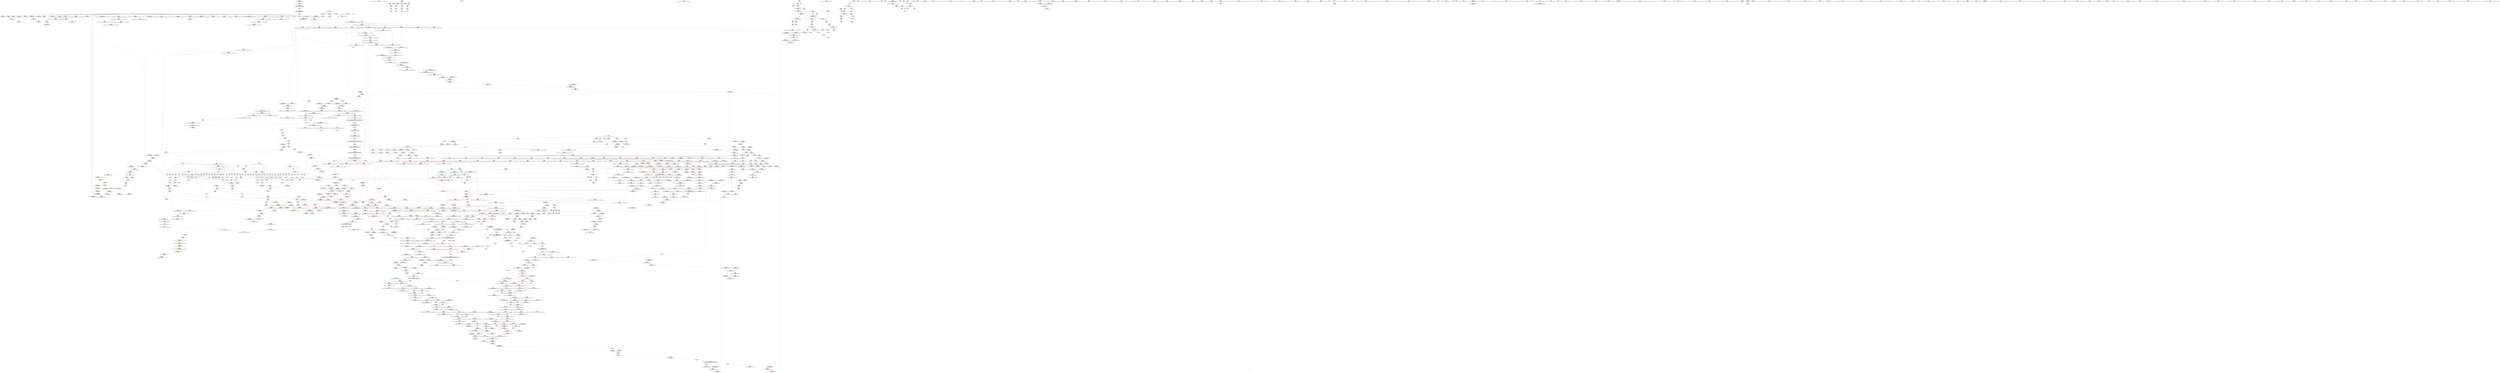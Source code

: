 digraph "SVFG" {
	label="SVFG";

	Node0x5620e06683c0 [shape=record,color=grey,label="{NodeID: 0\nNullPtr|{|<s29>98}}"];
	Node0x5620e06683c0 -> Node0x5620e08e59b0[style=solid];
	Node0x5620e06683c0 -> Node0x5620e08e5ab0[style=solid];
	Node0x5620e06683c0 -> Node0x5620e08e5b80[style=solid];
	Node0x5620e06683c0 -> Node0x5620e08e5c50[style=solid];
	Node0x5620e06683c0 -> Node0x5620e08e5d20[style=solid];
	Node0x5620e06683c0 -> Node0x5620e08e5df0[style=solid];
	Node0x5620e06683c0 -> Node0x5620e08e5ec0[style=solid];
	Node0x5620e06683c0 -> Node0x5620e08e5f90[style=solid];
	Node0x5620e06683c0 -> Node0x5620e08e6060[style=solid];
	Node0x5620e06683c0 -> Node0x5620e08e6130[style=solid];
	Node0x5620e06683c0 -> Node0x5620e08e6200[style=solid];
	Node0x5620e06683c0 -> Node0x5620e08e62d0[style=solid];
	Node0x5620e06683c0 -> Node0x5620e08e63a0[style=solid];
	Node0x5620e06683c0 -> Node0x5620e08e6470[style=solid];
	Node0x5620e06683c0 -> Node0x5620e08e6540[style=solid];
	Node0x5620e06683c0 -> Node0x5620e08e6610[style=solid];
	Node0x5620e06683c0 -> Node0x5620e08e66e0[style=solid];
	Node0x5620e06683c0 -> Node0x5620e08e67b0[style=solid];
	Node0x5620e06683c0 -> Node0x5620e08e6880[style=solid];
	Node0x5620e06683c0 -> Node0x5620e08e6950[style=solid];
	Node0x5620e06683c0 -> Node0x5620e08e6a20[style=solid];
	Node0x5620e06683c0 -> Node0x5620e08f04d0[style=solid];
	Node0x5620e06683c0 -> Node0x5620e08f2a60[style=solid];
	Node0x5620e06683c0 -> Node0x5620e08f2b30[style=solid];
	Node0x5620e06683c0 -> Node0x5620e08f2c00[style=solid];
	Node0x5620e06683c0 -> Node0x5620e09142d0[style=solid];
	Node0x5620e06683c0 -> Node0x5620e0932860[style=solid];
	Node0x5620e06683c0 -> Node0x5620e0905e90[style=solid];
	Node0x5620e06683c0 -> Node0x5620e0906d90[style=solid];
	Node0x5620e06683c0:s29 -> Node0x5620e0a19070[style=solid,color=red];
	Node0x5620e08ebac0 [shape=record,color=red,label="{NodeID: 775\n1211\<--1204\n\<--__rhs.addr\n_ZN9__gnu_cxxmiIPiSt6vectorIiSaIiEEEENS_17__normal_iteratorIT_T0_E15difference_typeERKS8_SB_\n|{<s0>88}}"];
	Node0x5620e08ebac0:s0 -> Node0x5620e0a1f050[style=solid,color=red];
	Node0x5620e0904390 [shape=record,color=grey,label="{NodeID: 1550\n363 = Binary(361, 362, )\n|{<s0>23}}"];
	Node0x5620e0904390:s0 -> Node0x5620e0a17460[style=solid,color=red];
	Node0x5620e08e24b0 [shape=record,color=purple,label="{NodeID: 443\n277\<--8\narrayidx\<--edge\n_Z4initv\n|{<s0>19}}"];
	Node0x5620e08e24b0:s0 -> Node0x5620e0a1e080[style=solid,color=red];
	Node0x5620e0a182e0 [shape=record,color=black,label="{NodeID: 2325\n1410 = PHI(1249, )\n0th arg _ZNSt16allocator_traitsISaIiEE8allocateERS0_m }"];
	Node0x5620e0a182e0 -> Node0x5620e0916900[style=solid];
	Node0x5620e08d6330 [shape=record,color=green,label="{NodeID: 111\n745\<--746\n_ZNSt12_Vector_baseIiSaIiEE12_Vector_implD2Ev\<--_ZNSt12_Vector_baseIiSaIiEE12_Vector_implD2Ev_field_insensitive\n}"];
	Node0x5620e08f1610 [shape=record,color=blue,label="{NodeID: 886\n257\<--413\ni1\<--inc61\n_Z4initv\n}"];
	Node0x5620e08f1610 -> Node0x5620e098adf0[style=dashed];
	Node0x5620e08f7ff0 [shape=record,color=purple,label="{NodeID: 554\n1544\<--1527\ncoerce.dive4\<--agg.tmp2\n_ZSt18uninitialized_copyISt13move_iteratorIPiES1_ET0_T_S4_S3_\n}"];
	Node0x5620e08f7ff0 -> Node0x5620e08eddb0[style=solid];
	Node0x5620e08dab00 [shape=record,color=green,label="{NodeID: 222\n1503\<--1504\n__i.addr\<--__i.addr_field_insensitive\n_ZSt32__make_move_if_noexcept_iteratorIiSt13move_iteratorIPiEET0_PT_\n}"];
	Node0x5620e08dab00 -> Node0x5620e08eda70[style=solid];
	Node0x5620e08dab00 -> Node0x5620e09171f0[style=solid];
	Node0x5620e0916900 [shape=record,color=blue,label="{NodeID: 997\n1412\<--1410\n__a.addr\<--__a\n_ZNSt16allocator_traitsISaIiEE8allocateERS0_m\n}"];
	Node0x5620e0916900 -> Node0x5620e08ed3f0[style=dashed];
	Node0x5620e0997670 [shape=record,color=yellow,style=double,label="{NodeID: 1772\n216V_1 = ENCHI(MR_216V_0)\npts\{929 \}\nFun[_ZNSt6vectorIiSaIiEE17_M_realloc_insertIJRKiEEEvN9__gnu_cxx17__normal_iteratorIPiS1_EEDpOT_]}"];
	Node0x5620e0997670 -> Node0x5620e09146e0[style=dashed];
	Node0x5620e08fda20 [shape=record,color=red,label="{NodeID: 665\n305\<--304\n\<--arrayidx10\n_Z4initv\n}"];
	Node0x5620e08fda20 -> Node0x5620e08e79c0[style=solid];
	Node0x5620e08e8ba0 [shape=record,color=black,label="{NodeID: 333\n558\<--557\nidxprom\<--\n_Z4calcv\n}"];
	Node0x5620e072c9b0 [shape=record,color=green,label="{NodeID: 1\n7\<--1\n__dso_handle\<--dummyObj\nGlob }"];
	Node0x5620e08ebb90 [shape=record,color=red,label="{NodeID: 776\n1210\<--1209\n\<--call\n_ZN9__gnu_cxxmiIPiSt6vectorIiSaIiEEEENS_17__normal_iteratorIT_T0_E15difference_typeERKS8_SB_\n}"];
	Node0x5620e08ebb90 -> Node0x5620e08eaf60[style=solid];
	Node0x5620e0904510 [shape=record,color=grey,label="{NodeID: 1551\n366 = Binary(364, 365, )\n}"];
	Node0x5620e0904510 -> Node0x5620e0904690[style=solid];
	Node0x5620e08e2580 [shape=record,color=purple,label="{NodeID: 444\n476\<--8\narrayidx4\<--edge\n_Z3dfsi\n|{<s0>27}}"];
	Node0x5620e08e2580:s0 -> Node0x5620e0a1a950[style=solid,color=red];
	Node0x5620e0a183f0 [shape=record,color=black,label="{NodeID: 2326\n1411 = PHI(1250, )\n1st arg _ZNSt16allocator_traitsISaIiEE8allocateERS0_m }"];
	Node0x5620e0a183f0 -> Node0x5620e09169d0[style=solid];
	Node0x5620e08d6430 [shape=record,color=green,label="{NodeID: 112\n762\<--763\n__first.addr\<--__first.addr_field_insensitive\n_ZSt8_DestroyIPiEvT_S1_\n}"];
	Node0x5620e08d6430 -> Node0x5620e08fff80[style=solid];
	Node0x5620e08d6430 -> Node0x5620e08f3420[style=solid];
	Node0x5620e08f16e0 [shape=record,color=blue,label="{NodeID: 887\n429\<--428\nthis.addr\<--this\n_ZNSt6vectorIiSaIiEE5clearEv\n}"];
	Node0x5620e08f16e0 -> Node0x5620e08fdd60[style=dashed];
	Node0x5620e08f80c0 [shape=record,color=purple,label="{NodeID: 555\n1822\<--1535\noffset_0\<--\n}"];
	Node0x5620e08f80c0 -> Node0x5620e0917600[style=solid];
	Node0x5620e08dabd0 [shape=record,color=green,label="{NodeID: 223\n1508\<--1509\n_ZNSt13move_iteratorIPiEC2ES0_\<--_ZNSt13move_iteratorIPiEC2ES0__field_insensitive\n}"];
	Node0x5620e09169d0 [shape=record,color=blue,label="{NodeID: 998\n1414\<--1411\n__n.addr\<--__n\n_ZNSt16allocator_traitsISaIiEE8allocateERS0_m\n}"];
	Node0x5620e09169d0 -> Node0x5620e08ed4c0[style=dashed];
	Node0x5620e0997750 [shape=record,color=yellow,style=double,label="{NodeID: 1773\n42V_1 = ENCHI(MR_42V_0)\npts\{1450 \}\nFun[_ZNSt6vectorIiSaIiEE17_M_realloc_insertIJRKiEEEvN9__gnu_cxx17__normal_iteratorIPiS1_EEDpOT_]|{<s0>58}}"];
	Node0x5620e0997750:s0 -> Node0x5620e0996e60[style=dashed,color=red];
	Node0x5620e08fdaf0 [shape=record,color=red,label="{NodeID: 666\n327\<--326\n\<--arrayidx15\n_Z4initv\n}"];
	Node0x5620e08fdaf0 -> Node0x5620e08e7b60[style=solid];
	Node0x5620e08e8c70 [shape=record,color=black,label="{NodeID: 334\n561\<--560\ntobool\<--\n_Z4calcv\n}"];
	Node0x5620e060c360 [shape=record,color=green,label="{NodeID: 2\n15\<--1\n\<--dummyObj\nCan only get source location for instruction, argument, global var or function.}"];
	Node0x5620e08ebc60 [shape=record,color=red,label="{NodeID: 777\n1213\<--1212\n\<--call1\n_ZN9__gnu_cxxmiIPiSt6vectorIiSaIiEEEENS_17__normal_iteratorIT_T0_E15difference_typeERKS8_SB_\n}"];
	Node0x5620e08ebc60 -> Node0x5620e08eb030[style=solid];
	Node0x5620e0904690 [shape=record,color=grey,label="{NodeID: 1552\n367 = Binary(366, 284, )\n}"];
	Node0x5620e0904690 -> Node0x5620e0904090[style=solid];
	Node0x5620e08e2650 [shape=record,color=purple,label="{NodeID: 445\n487\<--8\narrayidx7\<--edge\n_Z3dfsi\n|{<s0>28}}"];
	Node0x5620e08e2650:s0 -> Node0x5620e0a1d500[style=solid,color=red];
	Node0x5620e0a18530 [shape=record,color=black,label="{NodeID: 2327\n683 = PHI(677, )\n0th arg _ZN9__gnu_cxx13new_allocatorIiEC2Ev }"];
	Node0x5620e0a18530 -> Node0x5620e08f2da0[style=solid];
	Node0x5620e08d6500 [shape=record,color=green,label="{NodeID: 113\n764\<--765\n__last.addr\<--__last.addr_field_insensitive\n_ZSt8_DestroyIPiEvT_S1_\n}"];
	Node0x5620e08d6500 -> Node0x5620e0900050[style=solid];
	Node0x5620e08d6500 -> Node0x5620e0912df0[style=solid];
	Node0x5620e08f17b0 [shape=record,color=blue,label="{NodeID: 888\n450\<--449\nk.addr\<--k\n_Z3dfsi\n}"];
	Node0x5620e08f17b0 -> Node0x5620e08fdf00[style=dashed];
	Node0x5620e08f17b0 -> Node0x5620e08fdfd0[style=dashed];
	Node0x5620e08f17b0 -> Node0x5620e08fe0a0[style=dashed];
	Node0x5620e08f17b0 -> Node0x5620e08fe170[style=dashed];
	Node0x5620e08f8190 [shape=record,color=purple,label="{NodeID: 556\n1823\<--1536\noffset_0\<--\n}"];
	Node0x5620e08f8190 -> Node0x5620e08ef950[style=solid];
	Node0x5620e08dacd0 [shape=record,color=green,label="{NodeID: 224\n1517\<--1518\n__first\<--__first_field_insensitive\n_ZSt18uninitialized_copyISt13move_iteratorIPiES1_ET0_T_S4_S3_\n}"];
	Node0x5620e08dacd0 -> Node0x5620e08e05d0[style=solid];
	Node0x5620e08dacd0 -> Node0x5620e08f7d80[style=solid];
	Node0x5620e0916aa0 [shape=record,color=blue,label="{NodeID: 999\n1429\<--1426\nthis.addr\<--this\n_ZN9__gnu_cxx13new_allocatorIiE8allocateEmPKv\n}"];
	Node0x5620e0916aa0 -> Node0x5620e08ed590[style=dashed];
	Node0x5620e0997830 [shape=record,color=yellow,style=double,label="{NodeID: 1774\n16V_1 = ENCHI(MR_16V_0)\npts\{100000 \}\nFun[_ZNSt6vectorIiSaIiEE17_M_realloc_insertIJRKiEEEvN9__gnu_cxx17__normal_iteratorIPiS1_EEDpOT_]|{|<s5>53|<s6>54}}"];
	Node0x5620e0997830 -> Node0x5620e0902000[style=dashed];
	Node0x5620e0997830 -> Node0x5620e0902340[style=dashed];
	Node0x5620e0997830 -> Node0x5620e09024e0[style=dashed];
	Node0x5620e0997830 -> Node0x5620e0902680[style=dashed];
	Node0x5620e0997830 -> Node0x5620e0914950[style=dashed];
	Node0x5620e0997830:s5 -> Node0x5620e0980270[style=dashed,color=red];
	Node0x5620e0997830:s6 -> Node0x5620e09941c0[style=dashed,color=red];
	Node0x5620e08fdbc0 [shape=record,color=red,label="{NodeID: 667\n349\<--348\n\<--arrayidx26\n_Z4initv\n}"];
	Node0x5620e08fdbc0 -> Node0x5620e08e7d00[style=solid];
	Node0x5620e08e8d40 [shape=record,color=black,label="{NodeID: 335\n541\<--591\n_Z4calcv_ret\<--\n_Z4calcv\n|{<s0>33}}"];
	Node0x5620e08e8d40:s0 -> Node0x5620e0a12080[style=solid,color=blue];
	Node0x5620e0613020 [shape=record,color=green,label="{NodeID: 3\n23\<--1\n.str\<--dummyObj\nGlob }"];
	Node0x5620e08ebd30 [shape=record,color=red,label="{NodeID: 778\n1226\<--1223\nthis1\<--this.addr\n_ZNSt6vectorIiSaIiEE5beginEv\n}"];
	Node0x5620e08ebd30 -> Node0x5620e08eb1d0[style=solid];
	Node0x5620e0904810 [shape=record,color=grey,label="{NodeID: 1553\n413 = Binary(412, 284, )\n}"];
	Node0x5620e0904810 -> Node0x5620e08f1610[style=solid];
	Node0x5620e08e2720 [shape=record,color=purple,label="{NodeID: 446\n416\<--11\n\<--v\n_Z4initv\n}"];
	Node0x5620e0a18670 [shape=record,color=black,label="{NodeID: 2328\n1235 = PHI(950, )\n0th arg _ZNSt12_Vector_baseIiSaIiEE11_M_allocateEm }"];
	Node0x5620e0a18670 -> Node0x5620e0915720[style=solid];
	Node0x5620e08db110 [shape=record,color=green,label="{NodeID: 114\n771\<--772\n_ZNSt12_Destroy_auxILb1EE9__destroyIPiEEvT_S3_\<--_ZNSt12_Destroy_auxILb1EE9__destroyIPiEEvT_S3__field_insensitive\n}"];
	Node0x5620e08f1880 [shape=record,color=blue,label="{NodeID: 889\n464\<--466\narrayidx2\<--\n_Z3dfsi\n}"];
	Node0x5620e08f1880 -> Node0x5620e0983f60[style=dashed];
	Node0x5620e08f8260 [shape=record,color=purple,label="{NodeID: 557\n1825\<--1538\noffset_0\<--\n}"];
	Node0x5620e08f8260 -> Node0x5620e09176d0[style=solid];
	Node0x5620e08dada0 [shape=record,color=green,label="{NodeID: 225\n1519\<--1520\n__last\<--__last_field_insensitive\n_ZSt18uninitialized_copyISt13move_iteratorIPiES1_ET0_T_S4_S3_\n}"];
	Node0x5620e08dada0 -> Node0x5620e08e06a0[style=solid];
	Node0x5620e08dada0 -> Node0x5620e08f7e50[style=solid];
	Node0x5620e0916b70 [shape=record,color=blue,label="{NodeID: 1000\n1431\<--1427\n__n.addr\<--__n\n_ZN9__gnu_cxx13new_allocatorIiE8allocateEmPKv\n}"];
	Node0x5620e0916b70 -> Node0x5620e08ed660[style=dashed];
	Node0x5620e0916b70 -> Node0x5620e08ed730[style=dashed];
	Node0x5620e0997910 [shape=record,color=yellow,style=double,label="{NodeID: 1775\n18V_1 = ENCHI(MR_18V_0)\npts\{100001 \}\nFun[_ZNSt6vectorIiSaIiEE17_M_realloc_insertIJRKiEEEvN9__gnu_cxx17__normal_iteratorIPiS1_EEDpOT_]|{|<s3>53|<s4>54}}"];
	Node0x5620e0997910 -> Node0x5620e0902270[style=dashed];
	Node0x5620e0997910 -> Node0x5620e0902410[style=dashed];
	Node0x5620e0997910 -> Node0x5620e0914a20[style=dashed];
	Node0x5620e0997910:s3 -> Node0x5620e0980270[style=dashed,color=red];
	Node0x5620e0997910:s4 -> Node0x5620e09941c0[style=dashed,color=red];
	Node0x5620e08fdc90 [shape=record,color=red,label="{NodeID: 668\n379\<--378\n\<--arrayidx42\n_Z4initv\n}"];
	Node0x5620e08fdc90 -> Node0x5620e08e7ea0[style=solid];
	Node0x5620e08e8e10 [shape=record,color=black,label="{NodeID: 336\n660\<--659\n\<--this1\n_ZNSt12_Vector_baseIiSaIiEE12_Vector_implC2Ev\n|{<s0>38}}"];
	Node0x5620e08e8e10:s0 -> Node0x5620e0a17b70[style=solid,color=red];
	Node0x5620e0615660 [shape=record,color=green,label="{NodeID: 4\n25\<--1\n.str.2\<--dummyObj\nGlob }"];
	Node0x5620e08ebe00 [shape=record,color=red,label="{NodeID: 779\n1232\<--1231\n\<--coerce.dive\n_ZNSt6vectorIiSaIiEE5beginEv\n}"];
	Node0x5620e08ebe00 -> Node0x5620e08eb2a0[style=solid];
	Node0x5620e0904990 [shape=record,color=grey,label="{NodeID: 1554\n387 = Binary(386, 284, )\n}"];
	Node0x5620e0904990 -> Node0x5620e0903310[style=solid];
	Node0x5620e08e27f0 [shape=record,color=purple,label="{NodeID: 447\n457\<--11\narrayidx\<--v\n_Z3dfsi\n}"];
	Node0x5620e08e27f0 -> Node0x5620e08fe4b0[style=solid];
	Node0x5620e0a187b0 [shape=record,color=black,label="{NodeID: 2329\n1236 = PHI(951, )\n1st arg _ZNSt12_Vector_baseIiSaIiEE11_M_allocateEm }"];
	Node0x5620e0a187b0 -> Node0x5620e09157f0[style=solid];
	Node0x5620e08db1e0 [shape=record,color=green,label="{NodeID: 115\n777\<--778\n.addr\<--.addr_field_insensitive\n_ZNSt12_Destroy_auxILb1EE9__destroyIPiEEvT_S3_\n}"];
	Node0x5620e08db1e0 -> Node0x5620e0912e80[style=solid];
	Node0x5620e08f1950 [shape=record,color=blue,label="{NodeID: 890\n19\<--468\nvtxcnt\<--inc\n_Z3dfsi\n}"];
	Node0x5620e08f1950 -> Node0x5620e0983060[style=dashed];
	Node0x5620e08f8330 [shape=record,color=purple,label="{NodeID: 558\n1826\<--1539\noffset_0\<--\n}"];
	Node0x5620e08f8330 -> Node0x5620e08efa20[style=solid];
	Node0x5620e08dae70 [shape=record,color=green,label="{NodeID: 226\n1521\<--1522\n__result.addr\<--__result.addr_field_insensitive\n_ZSt18uninitialized_copyISt13move_iteratorIPiES1_ET0_T_S4_S3_\n}"];
	Node0x5620e08dae70 -> Node0x5620e08edc10[style=solid];
	Node0x5620e08dae70 -> Node0x5620e0917460[style=solid];
	Node0x5620e0916c40 [shape=record,color=blue,label="{NodeID: 1001\n1433\<--1428\n.addr\<--\n_ZN9__gnu_cxx13new_allocatorIiE8allocateEmPKv\n}"];
	Node0x5620e08fdd60 [shape=record,color=red,label="{NodeID: 669\n432\<--429\nthis1\<--this.addr\n_ZNSt6vectorIiSaIiEE5clearEv\n|{|<s1>26}}"];
	Node0x5620e08fdd60 -> Node0x5620e08e7f70[style=solid];
	Node0x5620e08fdd60:s1 -> Node0x5620e0a1c4f0[style=solid,color=red];
	Node0x5620e08e8ee0 [shape=record,color=black,label="{NodeID: 337\n677\<--676\n\<--this1\n_ZNSaIiEC2Ev\n|{<s0>39}}"];
	Node0x5620e08e8ee0:s0 -> Node0x5620e0a18530[style=solid,color=red];
	Node0x5620e060dc20 [shape=record,color=green,label="{NodeID: 5\n27\<--1\n.str.3\<--dummyObj\nGlob }"];
	Node0x5620e08ebed0 [shape=record,color=red,label="{NodeID: 780\n1243\<--1237\nthis1\<--this.addr\n_ZNSt12_Vector_baseIiSaIiEE11_M_allocateEm\n}"];
	Node0x5620e08ebed0 -> Node0x5620e08f6fb0[style=solid];
	Node0x5620e0904b10 [shape=record,color=grey,label="{NodeID: 1555\n408 = Binary(407, 284, )\n}"];
	Node0x5620e0904b10 -> Node0x5620e08f1540[style=solid];
	Node0x5620e08e28c0 [shape=record,color=purple,label="{NodeID: 448\n464\<--11\narrayidx2\<--v\n_Z3dfsi\n}"];
	Node0x5620e08e28c0 -> Node0x5620e08f1880[style=solid];
	Node0x5620e0a188f0 [shape=record,color=black,label="{NodeID: 2330\n113 = PHI(104, )\n0th arg _ZNSt6vectorIiSaIiEED2Ev }"];
	Node0x5620e0a188f0 -> Node0x5620e08f0770[style=solid];
	Node0x5620e08db2b0 [shape=record,color=green,label="{NodeID: 116\n779\<--780\n.addr1\<--.addr1_field_insensitive\n_ZNSt12_Destroy_auxILb1EE9__destroyIPiEEvT_S3_\n}"];
	Node0x5620e08db2b0 -> Node0x5620e0912f50[style=solid];
	Node0x5620e08f1a20 [shape=record,color=blue,label="{NodeID: 891\n452\<--15\ni\<--\n_Z3dfsi\n}"];
	Node0x5620e08f1a20 -> Node0x5620e08fe240[style=dashed];
	Node0x5620e08f1a20 -> Node0x5620e08fe310[style=dashed];
	Node0x5620e08f1a20 -> Node0x5620e08fe3e0[style=dashed];
	Node0x5620e08f1a20 -> Node0x5620e08f1bc0[style=dashed];
	Node0x5620e08f1a20 -> Node0x5620e0981730[style=dashed];
	Node0x5620e08f8400 [shape=record,color=purple,label="{NodeID: 559\n1569\<--1559\ncoerce.dive\<--__first\n_ZNSt20__uninitialized_copyILb1EE13__uninit_copyISt13move_iteratorIPiES3_EET0_T_S6_S5_\n}"];
	Node0x5620e08f8400 -> Node0x5620e09177a0[style=solid];
	Node0x5620e08daf40 [shape=record,color=green,label="{NodeID: 227\n1523\<--1524\n__assignable\<--__assignable_field_insensitive\n_ZSt18uninitialized_copyISt13move_iteratorIPiES1_ET0_T_S4_S3_\n}"];
	Node0x5620e08daf40 -> Node0x5620e0917530[style=solid];
	Node0x5620e0916d10 [shape=record,color=blue,label="{NodeID: 1002\n1475\<--1459\ncoerce.dive\<--__first.coerce\n_ZSt22__uninitialized_copy_aISt13move_iteratorIPiES1_iET0_T_S4_S3_RSaIT1_E\n}"];
	Node0x5620e0916d10 -> Node0x5620e08ef7b0[style=dashed];
	Node0x5620e08fde30 [shape=record,color=red,label="{NodeID: 670\n436\<--435\n\<--_M_start\n_ZNSt6vectorIiSaIiEE5clearEv\n|{<s0>26}}"];
	Node0x5620e08fde30:s0 -> Node0x5620e0a1c630[style=solid,color=red];
	Node0x5620e08e8fb0 [shape=record,color=black,label="{NodeID: 338\n715\<--714\n\<--_M_impl\n_ZNSt12_Vector_baseIiSaIiEE19_M_get_Tp_allocatorEv\n}"];
	Node0x5620e08e8fb0 -> Node0x5620e08e9080[style=solid];
	Node0x5620e09b72a0 [shape=record,color=yellow,style=double,label="{NodeID: 2220\n105V_3 = CSCHI(MR_105V_2)\npts\{1450 100000 100001 \}\nCS[]|{|<s1>33}}"];
	Node0x5620e09b72a0 -> Node0x5620e0985390[style=dashed];
	Node0x5620e09b72a0:s1 -> Node0x5620e097f570[style=dashed,color=red];
	Node0x5620e08d2320 [shape=record,color=green,label="{NodeID: 6\n29\<--1\n.str.4\<--dummyObj\nGlob }"];
	Node0x5620e08ebfa0 [shape=record,color=red,label="{NodeID: 781\n1244\<--1239\n\<--__n.addr\n_ZNSt12_Vector_baseIiSaIiEE11_M_allocateEm\n}"];
	Node0x5620e08ebfa0 -> Node0x5620e0905b90[style=solid];
	Node0x5620e0904c90 [shape=record,color=grey,label="{NodeID: 1556\n386 = Binary(384, 385, )\n}"];
	Node0x5620e0904c90 -> Node0x5620e0904990[style=solid];
	Node0x5620e08e2990 [shape=record,color=purple,label="{NodeID: 449\n559\<--11\narrayidx\<--v\n_Z4calcv\n}"];
	Node0x5620e08e2990 -> Node0x5620e08ff1b0[style=solid];
	Node0x5620e0a18a30 [shape=record,color=black,label="{NodeID: 2331\n1342 = PHI(1157, )\n0th arg _ZSt3maxImERKT_S2_S2_ }"];
	Node0x5620e0a18a30 -> Node0x5620e09160e0[style=solid];
	Node0x5620e08db380 [shape=record,color=green,label="{NodeID: 117\n788\<--789\nthis.addr\<--this.addr_field_insensitive\n_ZNSt12_Vector_baseIiSaIiEE13_M_deallocateEPim\n}"];
	Node0x5620e08db380 -> Node0x5620e0900120[style=solid];
	Node0x5620e08db380 -> Node0x5620e0913020[style=solid];
	Node0x5620e08f1af0 [shape=record,color=blue,label="{NodeID: 892\n21\<--483\nedgcnt\<--inc5\n_Z3dfsi\n|{<s0>29|<s1>29|<s2>29}}"];
	Node0x5620e08f1af0:s0 -> Node0x5620e08fb320[style=dashed,color=red];
	Node0x5620e08f1af0:s1 -> Node0x5620e08f1af0[style=dashed,color=red];
	Node0x5620e08f1af0:s2 -> Node0x5620e0981230[style=dashed,color=red];
	Node0x5620e09914c0 [shape=record,color=yellow,style=double,label="{NodeID: 1667\n36V_1 = ENCHI(MR_36V_0)\npts\{1450 100000 100001 100002 \}\nFun[_Z10insertedgeiiii]|{<s0>13|<s1>13|<s2>13|<s3>13}}"];
	Node0x5620e09914c0:s0 -> Node0x5620e0996130[style=dashed,color=red];
	Node0x5620e09914c0:s1 -> Node0x5620e0996210[style=dashed,color=red];
	Node0x5620e09914c0:s2 -> Node0x5620e09962f0[style=dashed,color=red];
	Node0x5620e09914c0:s3 -> Node0x5620e09963d0[style=dashed,color=red];
	Node0x5620e08f84d0 [shape=record,color=purple,label="{NodeID: 560\n1571\<--1561\ncoerce.dive1\<--__last\n_ZNSt20__uninitialized_copyILb1EE13__uninit_copyISt13move_iteratorIPiES3_EET0_T_S6_S5_\n}"];
	Node0x5620e08f84d0 -> Node0x5620e0917870[style=solid];
	Node0x5620e08db010 [shape=record,color=green,label="{NodeID: 228\n1525\<--1526\nagg.tmp\<--agg.tmp_field_insensitive\n_ZSt18uninitialized_copyISt13move_iteratorIPiES1_ET0_T_S4_S3_\n}"];
	Node0x5620e08db010 -> Node0x5620e08e0770[style=solid];
	Node0x5620e08db010 -> Node0x5620e08f7f20[style=solid];
	Node0x5620e0916de0 [shape=record,color=blue,label="{NodeID: 1003\n1477\<--1460\ncoerce.dive1\<--__last.coerce\n_ZSt22__uninitialized_copy_aISt13move_iteratorIPiES1_iET0_T_S4_S3_RSaIT1_E\n}"];
	Node0x5620e0916de0 -> Node0x5620e08ef880[style=dashed];
	Node0x5620e08fdf00 [shape=record,color=red,label="{NodeID: 671\n455\<--450\n\<--k.addr\n_Z3dfsi\n}"];
	Node0x5620e08fdf00 -> Node0x5620e08e8040[style=solid];
	Node0x5620e08e9080 [shape=record,color=black,label="{NodeID: 339\n708\<--715\n_ZNSt12_Vector_baseIiSaIiEE19_M_get_Tp_allocatorEv_ret\<--\n_ZNSt12_Vector_baseIiSaIiEE19_M_get_Tp_allocatorEv\n|{<s0>8|<s1>60|<s2>63|<s3>68|<s4>72|<s5>125}}"];
	Node0x5620e08e9080:s0 -> Node0x5620e0a11440[style=solid,color=blue];
	Node0x5620e08e9080:s1 -> Node0x5620e0a13470[style=solid,color=blue];
	Node0x5620e08e9080:s2 -> Node0x5620e0a13830[style=solid,color=blue];
	Node0x5620e08e9080:s3 -> Node0x5620e0a13b80[style=solid,color=blue];
	Node0x5620e08e9080:s4 -> Node0x5620e0a13cf0[style=solid,color=blue];
	Node0x5620e08e9080:s5 -> Node0x5620e0a15c30[style=solid,color=blue];
	Node0x5620e08d2600 [shape=record,color=green,label="{NodeID: 7\n31\<--1\n.str.5\<--dummyObj\nGlob }"];
	Node0x5620e08ec070 [shape=record,color=red,label="{NodeID: 782\n1250\<--1239\n\<--__n.addr\n_ZNSt12_Vector_baseIiSaIiEE11_M_allocateEm\n|{<s0>90}}"];
	Node0x5620e08ec070:s0 -> Node0x5620e0a183f0[style=solid,color=red];
	Node0x5620e0904e10 [shape=record,color=grey,label="{NodeID: 1557\n620 = Binary(619, 284, )\n}"];
	Node0x5620e0904e10 -> Node0x5620e08f27f0[style=solid];
	Node0x5620e08e2a60 [shape=record,color=purple,label="{NodeID: 450\n263\<--23\n\<--.str\n_Z4initv\n}"];
	Node0x5620e0a18b70 [shape=record,color=black,label="{NodeID: 2332\n1343 = PHI(1151, )\n1st arg _ZSt3maxImERKT_S2_S2_ }"];
	Node0x5620e0a18b70 -> Node0x5620e09161b0[style=solid];
	Node0x5620e08db450 [shape=record,color=green,label="{NodeID: 118\n790\<--791\n__p.addr\<--__p.addr_field_insensitive\n_ZNSt12_Vector_baseIiSaIiEE13_M_deallocateEPim\n}"];
	Node0x5620e08db450 -> Node0x5620e09001f0[style=solid];
	Node0x5620e08db450 -> Node0x5620e09002c0[style=solid];
	Node0x5620e08db450 -> Node0x5620e09130f0[style=solid];
	Node0x5620e08f1bc0 [shape=record,color=blue,label="{NodeID: 893\n452\<--497\ni\<--inc10\n_Z3dfsi\n}"];
	Node0x5620e08f1bc0 -> Node0x5620e08fe240[style=dashed];
	Node0x5620e08f1bc0 -> Node0x5620e08fe310[style=dashed];
	Node0x5620e08f1bc0 -> Node0x5620e08fe3e0[style=dashed];
	Node0x5620e08f1bc0 -> Node0x5620e08f1bc0[style=dashed];
	Node0x5620e08f1bc0 -> Node0x5620e0981730[style=dashed];
	Node0x5620e08f85a0 [shape=record,color=purple,label="{NodeID: 561\n1581\<--1565\ncoerce.dive3\<--agg.tmp\n_ZNSt20__uninitialized_copyILb1EE13__uninit_copyISt13move_iteratorIPiES3_EET0_T_S6_S5_\n}"];
	Node0x5620e08f85a0 -> Node0x5620e08edf50[style=solid];
	Node0x5620e08e34e0 [shape=record,color=green,label="{NodeID: 229\n1527\<--1528\nagg.tmp2\<--agg.tmp2_field_insensitive\n_ZSt18uninitialized_copyISt13move_iteratorIPiES1_ET0_T_S4_S3_\n}"];
	Node0x5620e08e34e0 -> Node0x5620e08e0840[style=solid];
	Node0x5620e08e34e0 -> Node0x5620e08f7ff0[style=solid];
	Node0x5620e0916eb0 [shape=record,color=blue,label="{NodeID: 1004\n1467\<--1461\n__result.addr\<--__result\n_ZSt22__uninitialized_copy_aISt13move_iteratorIPiES1_iET0_T_S4_S3_RSaIT1_E\n}"];
	Node0x5620e0916eb0 -> Node0x5620e08ed800[style=dashed];
	Node0x5620e0997c90 [shape=record,color=yellow,style=double,label="{NodeID: 1779\n49V_1 = ENCHI(MR_49V_0)\npts\{169 171 \}\nFun[_ZNSt6vectorIiSaIiEE17_M_realloc_insertIJRKiEEEvN9__gnu_cxx17__normal_iteratorIPiS1_EEDpOT_]|{<s0>58}}"];
	Node0x5620e0997c90:s0 -> Node0x5620e0996f40[style=dashed,color=red];
	Node0x5620e08fdfd0 [shape=record,color=red,label="{NodeID: 672\n462\<--450\n\<--k.addr\n_Z3dfsi\n}"];
	Node0x5620e08fdfd0 -> Node0x5620e08e81e0[style=solid];
	Node0x5620e08e9150 [shape=record,color=black,label="{NodeID: 340\n736\<--732\nsub.ptr.lhs.cast\<--\n_ZNSt12_Vector_baseIiSaIiEED2Ev\n}"];
	Node0x5620e08e9150 -> Node0x5620e0903610[style=solid];
	Node0x5620e09b7540 [shape=record,color=yellow,style=double,label="{NodeID: 2222\n2V_2 = CSCHI(MR_2V_1)\npts\{100000 100001 100002 \}\nCS[]|{<s0>5}}"];
	Node0x5620e09b7540:s0 -> Node0x5620e09b57c0[style=dashed,color=blue];
	Node0x5620e08d26c0 [shape=record,color=green,label="{NodeID: 8\n34\<--1\n\<--dummyObj\nCan only get source location for instruction, argument, global var or function.}"];
	Node0x5620e08ec140 [shape=record,color=red,label="{NodeID: 783\n1279\<--1263\n\<--__first.addr\n_ZSt34__uninitialized_move_if_noexcept_aIPiS0_SaIiEET0_T_S3_S2_RT1_\n|{<s0>91}}"];
	Node0x5620e08ec140:s0 -> Node0x5620e0a1e350[style=solid,color=red];
	Node0x5620e0904f90 [shape=record,color=grey,label="{NodeID: 1558\n572 = cmp(568, 570, )\n}"];
	Node0x5620e08e2b30 [shape=record,color=purple,label="{NodeID: 451\n294\<--25\n\<--.str.2\n_Z4initv\n}"];
	Node0x5620e0a18cb0 [shape=record,color=black,label="{NodeID: 2333\n1100 = PHI(210, )\n0th arg _ZNSt6vectorIiSaIiEE3endEv }"];
	Node0x5620e0a18cb0 -> Node0x5620e0914bc0[style=solid];
	Node0x5620e08db520 [shape=record,color=green,label="{NodeID: 119\n792\<--793\n__n.addr\<--__n.addr_field_insensitive\n_ZNSt12_Vector_baseIiSaIiEE13_M_deallocateEPim\n}"];
	Node0x5620e08db520 -> Node0x5620e0900390[style=solid];
	Node0x5620e08db520 -> Node0x5620e09131c0[style=solid];
	Node0x5620e08f1c90 [shape=record,color=blue,label="{NodeID: 894\n504\<--503\nthis.addr\<--this\n_ZNKSt6vectorIiSaIiEE4sizeEv\n}"];
	Node0x5620e08f1c90 -> Node0x5620e08fe650[style=dashed];
	Node0x5620e08f8670 [shape=record,color=purple,label="{NodeID: 562\n1583\<--1567\ncoerce.dive4\<--agg.tmp2\n_ZNSt20__uninitialized_copyILb1EE13__uninit_copyISt13move_iteratorIPiES3_EET0_T_S6_S5_\n}"];
	Node0x5620e08f8670 -> Node0x5620e08ee020[style=solid];
	Node0x5620e08e35b0 [shape=record,color=green,label="{NodeID: 230\n1547\<--1548\n_ZNSt20__uninitialized_copyILb1EE13__uninit_copyISt13move_iteratorIPiES3_EET0_T_S6_S5_\<--_ZNSt20__uninitialized_copyILb1EE13__uninit_copyISt13move_iteratorIPiES3_EET0_T_S6_S5__field_insensitive\n}"];
	Node0x5620e0916f80 [shape=record,color=blue,label="{NodeID: 1005\n1469\<--1462\n.addr\<--\n_ZSt22__uninitialized_copy_aISt13move_iteratorIPiES1_iET0_T_S4_S3_RSaIT1_E\n}"];
	Node0x5620e0997d70 [shape=record,color=yellow,style=double,label="{NodeID: 1780\n42V_1 = ENCHI(MR_42V_0)\npts\{1450 \}\nFun[_ZSt13__copy_move_aILb1EPiS0_ET1_T0_S2_S1_]|{<s0>123|<s1>123|<s2>123}}"];
	Node0x5620e0997d70:s0 -> Node0x5620e08efe30[style=dashed,color=red];
	Node0x5620e0997d70:s1 -> Node0x5620e0918a50[style=dashed,color=red];
	Node0x5620e0997d70:s2 -> Node0x5620e097cfe0[style=dashed,color=red];
	Node0x5620e08fe0a0 [shape=record,color=red,label="{NodeID: 673\n474\<--450\n\<--k.addr\n_Z3dfsi\n}"];
	Node0x5620e08fe0a0 -> Node0x5620e08e8380[style=solid];
	Node0x5620e08e9220 [shape=record,color=black,label="{NodeID: 341\n737\<--735\nsub.ptr.rhs.cast\<--\n_ZNSt12_Vector_baseIiSaIiEED2Ev\n}"];
	Node0x5620e08e9220 -> Node0x5620e0903610[style=solid];
	Node0x5620e09b76a0 [shape=record,color=yellow,style=double,label="{NodeID: 2223\n42V_2 = CSCHI(MR_42V_1)\npts\{1450 \}\nCS[]|{<s0>61}}"];
	Node0x5620e09b76a0:s0 -> Node0x5620e0990140[style=dashed,color=red];
	Node0x5620e08d3040 [shape=record,color=green,label="{NodeID: 9\n284\<--1\n\<--dummyObj\nCan only get source location for instruction, argument, global var or function.}"];
	Node0x5620e08ec210 [shape=record,color=red,label="{NodeID: 784\n1285\<--1265\n\<--__last.addr\n_ZSt34__uninitialized_move_if_noexcept_aIPiS0_SaIiEET0_T_S3_S2_RT1_\n|{<s0>92}}"];
	Node0x5620e08ec210:s0 -> Node0x5620e0a1e350[style=solid,color=red];
	Node0x5620e0905110 [shape=record,color=grey,label="{NodeID: 1559\n1718 = cmp(1717, 1246, )\n}"];
	Node0x5620e08e2c00 [shape=record,color=purple,label="{NodeID: 452\n603\<--27\n\<--.str.3\nmain\n}"];
	Node0x5620e0a18df0 [shape=record,color=black,label="{NodeID: 2334\n1426 = PHI(1419, )\n0th arg _ZN9__gnu_cxx13new_allocatorIiE8allocateEmPKv }"];
	Node0x5620e0a18df0 -> Node0x5620e0916aa0[style=solid];
	Node0x5620e08db5f0 [shape=record,color=green,label="{NodeID: 120\n806\<--807\n_ZNSt16allocator_traitsISaIiEE10deallocateERS0_Pim\<--_ZNSt16allocator_traitsISaIiEE10deallocateERS0_Pim_field_insensitive\n}"];
	Node0x5620e08f1d60 [shape=record,color=blue,label="{NodeID: 895\n525\<--523\nthis.addr\<--this\n_ZNSt6vectorIiSaIiEEixEm\n}"];
	Node0x5620e08f1d60 -> Node0x5620e08fe8c0[style=dashed];
	Node0x5620e08f8740 [shape=record,color=purple,label="{NodeID: 563\n1828\<--1574\noffset_0\<--\n}"];
	Node0x5620e08f8740 -> Node0x5620e0917a10[style=solid];
	Node0x5620e08e3680 [shape=record,color=green,label="{NodeID: 231\n1559\<--1560\n__first\<--__first_field_insensitive\n_ZNSt20__uninitialized_copyILb1EE13__uninit_copyISt13move_iteratorIPiES3_EET0_T_S6_S5_\n}"];
	Node0x5620e08e3680 -> Node0x5620e08e09e0[style=solid];
	Node0x5620e08e3680 -> Node0x5620e08f8400[style=solid];
	Node0x5620e0917050 [shape=record,color=blue, style = dotted,label="{NodeID: 1006\n1816\<--1818\noffset_0\<--dummyVal\n_ZSt22__uninitialized_copy_aISt13move_iteratorIPiES1_iET0_T_S4_S3_RSaIT1_E\n}"];
	Node0x5620e0917050 -> Node0x5620e08ed8d0[style=dashed];
	Node0x5620e08fe170 [shape=record,color=red,label="{NodeID: 674\n485\<--450\n\<--k.addr\n_Z3dfsi\n}"];
	Node0x5620e08fe170 -> Node0x5620e08e8450[style=solid];
	Node0x5620e08e92f0 [shape=record,color=black,label="{NodeID: 342\n802\<--801\n\<--_M_impl\n_ZNSt12_Vector_baseIiSaIiEE13_M_deallocateEPim\n|{<s0>46}}"];
	Node0x5620e08e92f0:s0 -> Node0x5620e0a17c80[style=solid,color=red];
	Node0x5620e09b7800 [shape=record,color=yellow,style=double,label="{NodeID: 2224\n42V_2 = CSCHI(MR_42V_1)\npts\{1450 \}\nCS[]|{<s0>116}}"];
	Node0x5620e09b7800:s0 -> Node0x5620e09b8880[style=dashed,color=blue];
	Node0x5620e08d30d0 [shape=record,color=green,label="{NodeID: 10\n308\<--1\n\<--dummyObj\nCan only get source location for instruction, argument, global var or function.}"];
	Node0x5620e08ec2e0 [shape=record,color=red,label="{NodeID: 785\n1289\<--1267\n\<--__result.addr\n_ZSt34__uninitialized_move_if_noexcept_aIPiS0_SaIiEET0_T_S3_S2_RT1_\n|{<s0>93}}"];
	Node0x5620e08ec2e0:s0 -> Node0x5620e0a1cba0[style=solid,color=red];
	Node0x5620e0905290 [shape=record,color=grey,label="{NodeID: 1560\n555 = cmp(551, 554, )\n}"];
	Node0x5620e08e2cd0 [shape=record,color=purple,label="{NodeID: 453\n614\<--29\n\<--.str.4\nmain\n}"];
	Node0x5620e0a18f30 [shape=record,color=black,label="{NodeID: 2335\n1427 = PHI(1420, )\n1st arg _ZN9__gnu_cxx13new_allocatorIiE8allocateEmPKv }"];
	Node0x5620e0a18f30 -> Node0x5620e0916b70[style=solid];
	Node0x5620e08db6f0 [shape=record,color=green,label="{NodeID: 121\n812\<--813\nthis.addr\<--this.addr_field_insensitive\n_ZNSt12_Vector_baseIiSaIiEE12_Vector_implD2Ev\n}"];
	Node0x5620e08db6f0 -> Node0x5620e0900460[style=solid];
	Node0x5620e08db6f0 -> Node0x5620e0913290[style=solid];
	Node0x5620e08f1e30 [shape=record,color=blue,label="{NodeID: 896\n527\<--524\n__n.addr\<--__n\n_ZNSt6vectorIiSaIiEEixEm\n}"];
	Node0x5620e08f1e30 -> Node0x5620e08fe990[style=dashed];
	Node0x5620e08f8810 [shape=record,color=purple,label="{NodeID: 564\n1829\<--1575\noffset_0\<--\n}"];
	Node0x5620e08f8810 -> Node0x5620e08efaf0[style=solid];
	Node0x5620e08e3750 [shape=record,color=green,label="{NodeID: 232\n1561\<--1562\n__last\<--__last_field_insensitive\n_ZNSt20__uninitialized_copyILb1EE13__uninit_copyISt13move_iteratorIPiES3_EET0_T_S6_S5_\n}"];
	Node0x5620e08e3750 -> Node0x5620e08e0ab0[style=solid];
	Node0x5620e08e3750 -> Node0x5620e08f84d0[style=solid];
	Node0x5620e0917120 [shape=record,color=blue, style = dotted,label="{NodeID: 1007\n1819\<--1821\noffset_0\<--dummyVal\n_ZSt22__uninitialized_copy_aISt13move_iteratorIPiES1_iET0_T_S4_S3_RSaIT1_E\n}"];
	Node0x5620e0917120 -> Node0x5620e08ed9a0[style=dashed];
	Node0x5620e08fe240 [shape=record,color=red,label="{NodeID: 675\n472\<--452\n\<--i\n_Z3dfsi\n}"];
	Node0x5620e08fe240 -> Node0x5620e08e82b0[style=solid];
	Node0x5620e08e93c0 [shape=record,color=black,label="{NodeID: 343\n816\<--815\n\<--this1\n_ZNSt12_Vector_baseIiSaIiEE12_Vector_implD2Ev\n|{<s0>47}}"];
	Node0x5620e08e93c0:s0 -> Node0x5620e0a1dc80[style=solid,color=red];
	Node0x5620e09b7960 [shape=record,color=yellow,style=double,label="{NodeID: 2225\n42V_2 = CSCHI(MR_42V_1)\npts\{1450 \}\nCS[]|{<s0>120}}"];
	Node0x5620e09b7960:s0 -> Node0x5620e09b7800[style=dashed,color=blue];
	Node0x5620e08d31d0 [shape=record,color=green,label="{NodeID: 11\n330\<--1\n\<--dummyObj\nCan only get source location for instruction, argument, global var or function.}"];
	Node0x5620e08ec3b0 [shape=record,color=red,label="{NodeID: 786\n1290\<--1269\n\<--__alloc.addr\n_ZSt34__uninitialized_move_if_noexcept_aIPiS0_SaIiEET0_T_S3_S2_RT1_\n|{<s0>93}}"];
	Node0x5620e08ec3b0:s0 -> Node0x5620e0a1ccb0[style=solid,color=red];
	Node0x5620e0905410 [shape=record,color=grey,label="{NodeID: 1561\n351 = cmp(350, 352, )\n}"];
	Node0x5620e08e2da0 [shape=record,color=purple,label="{NodeID: 454\n935\<--31\n\<--.str.5\n_ZNSt6vectorIiSaIiEE17_M_realloc_insertIJRKiEEEvN9__gnu_cxx17__normal_iteratorIPiS1_EEDpOT_\n|{<s0>53}}"];
	Node0x5620e08e2da0:s0 -> Node0x5620e0a1d1b0[style=solid,color=red];
	Node0x5620e0a19070 [shape=record,color=black,label="{NodeID: 2336\n1428 = PHI(3, )\n2nd arg _ZN9__gnu_cxx13new_allocatorIiE8allocateEmPKv }"];
	Node0x5620e0a19070 -> Node0x5620e0916c40[style=solid];
	Node0x5620e08db7c0 [shape=record,color=green,label="{NodeID: 122\n818\<--819\n_ZNSaIiED2Ev\<--_ZNSaIiED2Ev_field_insensitive\n}"];
	Node0x5620e08f1f00 [shape=record,color=blue,label="{NodeID: 897\n544\<--284\nans\<--\n_Z4calcv\n}"];
	Node0x5620e08f1f00 -> Node0x5620e0988fc0[style=dashed];
	Node0x5620e08f88e0 [shape=record,color=purple,label="{NodeID: 565\n1831\<--1577\noffset_0\<--\n}"];
	Node0x5620e08f88e0 -> Node0x5620e0917ae0[style=solid];
	Node0x5620e08e3820 [shape=record,color=green,label="{NodeID: 233\n1563\<--1564\n__result.addr\<--__result.addr_field_insensitive\n_ZNSt20__uninitialized_copyILb1EE13__uninit_copyISt13move_iteratorIPiES3_EET0_T_S6_S5_\n}"];
	Node0x5620e08e3820 -> Node0x5620e08ede80[style=solid];
	Node0x5620e08e3820 -> Node0x5620e0917940[style=solid];
	Node0x5620e09171f0 [shape=record,color=blue,label="{NodeID: 1008\n1503\<--1500\n__i.addr\<--__i\n_ZSt32__make_move_if_noexcept_iteratorIiSt13move_iteratorIPiEET0_PT_\n}"];
	Node0x5620e09171f0 -> Node0x5620e08eda70[style=dashed];
	Node0x5620e08fe310 [shape=record,color=red,label="{NodeID: 676\n488\<--452\n\<--i\n_Z3dfsi\n}"];
	Node0x5620e08fe310 -> Node0x5620e08e8520[style=solid];
	Node0x5620e08e9490 [shape=record,color=black,label="{NodeID: 344\n835\<--834\n\<--\n_ZNSt16allocator_traitsISaIiEE10deallocateERS0_Pim\n|{<s0>48}}"];
	Node0x5620e08e9490:s0 -> Node0x5620e0a15d70[style=solid,color=red];
	Node0x5620e09b7ac0 [shape=record,color=yellow,style=double,label="{NodeID: 2226\n42V_2 = CSCHI(MR_42V_1)\npts\{1450 \}\nCS[]|{<s0>15|<s1>58}}"];
	Node0x5620e09b7ac0:s0 -> Node0x5620e09862c0[style=dashed,color=blue];
	Node0x5620e09b7ac0:s1 -> Node0x5620e09b76a0[style=dashed,color=blue];
	Node0x5620e08d32d0 [shape=record,color=green,label="{NodeID: 12\n352\<--1\n\<--dummyObj\nCan only get source location for instruction, argument, global var or function.}"];
	Node0x5620e08ec480 [shape=record,color=red,label="{NodeID: 787\n1292\<--1291\n\<--coerce.dive4\n_ZSt34__uninitialized_move_if_noexcept_aIPiS0_SaIiEET0_T_S3_S2_RT1_\n|{<s0>93}}"];
	Node0x5620e08ec480:s0 -> Node0x5620e0a1c980[style=solid,color=red];
	Node0x5620e0905590 [shape=record,color=grey,label="{NodeID: 1562\n1441 = cmp(1439, 1440, )\n}"];
	Node0x5620e08e2e70 [shape=record,color=purple,label="{NodeID: 455\n1813\<--33\nllvm.global_ctors_0\<--llvm.global_ctors\nGlob }"];
	Node0x5620e08e2e70 -> Node0x5620e08f02d0[style=solid];
	Node0x5620e0a191b0 [shape=record,color=black,label="{NodeID: 2337\n1590 = PHI(1582, )\n0th arg _ZSt4copyISt13move_iteratorIPiES1_ET0_T_S4_S3_ }"];
	Node0x5620e0a191b0 -> Node0x5620e0917bb0[style=solid];
	Node0x5620e08db8c0 [shape=record,color=green,label="{NodeID: 123\n825\<--826\n__a.addr\<--__a.addr_field_insensitive\n_ZNSt16allocator_traitsISaIiEE10deallocateERS0_Pim\n}"];
	Node0x5620e08db8c0 -> Node0x5620e0900530[style=solid];
	Node0x5620e08db8c0 -> Node0x5620e0913360[style=solid];
	Node0x5620e08f1fd0 [shape=record,color=blue,label="{NodeID: 898\n546\<--15\ni\<--\n_Z4calcv\n}"];
	Node0x5620e08f1fd0 -> Node0x5620e09894c0[style=dashed];
	Node0x5620e08f89b0 [shape=record,color=purple,label="{NodeID: 566\n1832\<--1578\noffset_0\<--\n}"];
	Node0x5620e08f89b0 -> Node0x5620e08efbc0[style=solid];
	Node0x5620e08e38f0 [shape=record,color=green,label="{NodeID: 234\n1565\<--1566\nagg.tmp\<--agg.tmp_field_insensitive\n_ZNSt20__uninitialized_copyILb1EE13__uninit_copyISt13move_iteratorIPiES3_EET0_T_S6_S5_\n}"];
	Node0x5620e08e38f0 -> Node0x5620e08e0b80[style=solid];
	Node0x5620e08e38f0 -> Node0x5620e08f85a0[style=solid];
	Node0x5620e09172c0 [shape=record,color=blue,label="{NodeID: 1009\n1529\<--1514\ncoerce.dive\<--__first.coerce\n_ZSt18uninitialized_copyISt13move_iteratorIPiES1_ET0_T_S4_S3_\n}"];
	Node0x5620e09172c0 -> Node0x5620e08ef950[style=dashed];
	Node0x5620e08fe3e0 [shape=record,color=red,label="{NodeID: 677\n496\<--452\n\<--i\n_Z3dfsi\n}"];
	Node0x5620e08fe3e0 -> Node0x5620e0937240[style=solid];
	Node0x5620e08e9560 [shape=record,color=black,label="{NodeID: 345\n857\<--856\n\<--\n_ZN9__gnu_cxx13new_allocatorIiE10deallocateEPim\n}"];
	Node0x5620e09b7c20 [shape=record,color=yellow,style=double,label="{NodeID: 2227\n42V_3 = CSCHI(MR_42V_2)\npts\{1450 \}\nCS[]|{<s0>64}}"];
	Node0x5620e09b7c20:s0 -> Node0x5620e0990140[style=dashed,color=red];
	Node0x5620e08d33d0 [shape=record,color=green,label="{NodeID: 13\n382\<--1\n\<--dummyObj\nCan only get source location for instruction, argument, global var or function.}"];
	Node0x5620e08ec550 [shape=record,color=red,label="{NodeID: 788\n1294\<--1293\n\<--coerce.dive5\n_ZSt34__uninitialized_move_if_noexcept_aIPiS0_SaIiEET0_T_S3_S2_RT1_\n|{<s0>93}}"];
	Node0x5620e08ec550:s0 -> Node0x5620e0a1ca90[style=solid,color=red];
	Node0x5620e0905710 [shape=record,color=grey,label="{NodeID: 1563\n1191 = cmp(1189, 1190, )\n}"];
	Node0x5620e08e2f70 [shape=record,color=purple,label="{NodeID: 456\n1814\<--33\nllvm.global_ctors_1\<--llvm.global_ctors\nGlob }"];
	Node0x5620e08e2f70 -> Node0x5620e08f03d0[style=solid];
	Node0x5620e0a192f0 [shape=record,color=black,label="{NodeID: 2338\n1591 = PHI(1584, )\n1st arg _ZSt4copyISt13move_iteratorIPiES1_ET0_T_S4_S3_ }"];
	Node0x5620e0a192f0 -> Node0x5620e0917c80[style=solid];
	Node0x5620e08db990 [shape=record,color=green,label="{NodeID: 124\n827\<--828\n__p.addr\<--__p.addr_field_insensitive\n_ZNSt16allocator_traitsISaIiEE10deallocateERS0_Pim\n}"];
	Node0x5620e08db990 -> Node0x5620e0900600[style=solid];
	Node0x5620e08db990 -> Node0x5620e0913430[style=solid];
	Node0x5620e08f20a0 [shape=record,color=blue,label="{NodeID: 899\n19\<--15\nvtxcnt\<--\n_Z4calcv\n|{<s0>30|<s1>30|<s2>30}}"];
	Node0x5620e08f20a0:s0 -> Node0x5620e08fb180[style=dashed,color=red];
	Node0x5620e08f20a0:s1 -> Node0x5620e08f1950[style=dashed,color=red];
	Node0x5620e08f20a0:s2 -> Node0x5620e0980d30[style=dashed,color=red];
	Node0x5620e08f8a80 [shape=record,color=purple,label="{NodeID: 567\n1603\<--1593\ncoerce.dive\<--__first\n_ZSt4copyISt13move_iteratorIPiES1_ET0_T_S4_S3_\n}"];
	Node0x5620e08f8a80 -> Node0x5620e0917bb0[style=solid];
	Node0x5620e08e39c0 [shape=record,color=green,label="{NodeID: 235\n1567\<--1568\nagg.tmp2\<--agg.tmp2_field_insensitive\n_ZNSt20__uninitialized_copyILb1EE13__uninit_copyISt13move_iteratorIPiES3_EET0_T_S6_S5_\n}"];
	Node0x5620e08e39c0 -> Node0x5620e08e0c50[style=solid];
	Node0x5620e08e39c0 -> Node0x5620e08f8670[style=solid];
	Node0x5620e0917390 [shape=record,color=blue,label="{NodeID: 1010\n1531\<--1515\ncoerce.dive1\<--__last.coerce\n_ZSt18uninitialized_copyISt13move_iteratorIPiES1_ET0_T_S4_S3_\n}"];
	Node0x5620e0917390 -> Node0x5620e08efa20[style=dashed];
	Node0x5620e08fe4b0 [shape=record,color=red,label="{NodeID: 678\n458\<--457\n\<--arrayidx\n_Z3dfsi\n}"];
	Node0x5620e08fe4b0 -> Node0x5620e08e8110[style=solid];
	Node0x5620e08e9630 [shape=record,color=black,label="{NodeID: 346\n870\<--869\n\<--this1\n_ZNSaIiED2Ev\n|{<s0>50}}"];
	Node0x5620e08e9630:s0 -> Node0x5620e0a1cdf0[style=solid,color=red];
	Node0x5620e09b7d80 [shape=record,color=yellow,style=double,label="{NodeID: 2228\n42V_4 = CSCHI(MR_42V_3)\npts\{1450 \}\nCS[]|{<s0>17}}"];
	Node0x5620e09b7d80:s0 -> Node0x5620e09862c0[style=dashed,color=blue];
	Node0x5620e08d34d0 [shape=record,color=green,label="{NodeID: 14\n418\<--1\n\<--dummyObj\nCan only get source location for instruction, argument, global var or function.}"];
	Node0x5620e08ec620 [shape=record,color=red,label="{NodeID: 789\n1304\<--1301\nthis1\<--this.addr\n_ZNK9__gnu_cxx17__normal_iteratorIPiSt6vectorIiSaIiEEE4baseEv\n}"];
	Node0x5620e08ec620 -> Node0x5620e08f73c0[style=solid];
	Node0x5620e0905890 [shape=record,color=grey,label="{NodeID: 1564\n329 = cmp(328, 330, )\n}"];
	Node0x5620e08e3070 [shape=record,color=purple,label="{NodeID: 457\n1815\<--33\nllvm.global_ctors_2\<--llvm.global_ctors\nGlob }"];
	Node0x5620e08e3070 -> Node0x5620e08f04d0[style=solid];
	Node0x5620e0a19430 [shape=record,color=black,label="{NodeID: 2339\n1592 = PHI(1580, )\n2nd arg _ZSt4copyISt13move_iteratorIPiES1_ET0_T_S4_S3_ }"];
	Node0x5620e0a19430 -> Node0x5620e0917d50[style=solid];
	Node0x5620e08dba60 [shape=record,color=green,label="{NodeID: 125\n829\<--830\n__n.addr\<--__n.addr_field_insensitive\n_ZNSt16allocator_traitsISaIiEE10deallocateERS0_Pim\n}"];
	Node0x5620e08dba60 -> Node0x5620e09006d0[style=solid];
	Node0x5620e08dba60 -> Node0x5620e0913500[style=solid];
	Node0x5620e08f2170 [shape=record,color=blue,label="{NodeID: 900\n21\<--15\nedgcnt\<--\n_Z4calcv\n|{<s0>30|<s1>30|<s2>30}}"];
	Node0x5620e08f2170:s0 -> Node0x5620e08fb320[style=dashed,color=red];
	Node0x5620e08f2170:s1 -> Node0x5620e08f1af0[style=dashed,color=red];
	Node0x5620e08f2170:s2 -> Node0x5620e0981230[style=dashed,color=red];
	Node0x5620e08f8b50 [shape=record,color=purple,label="{NodeID: 568\n1605\<--1595\ncoerce.dive1\<--__last\n_ZSt4copyISt13move_iteratorIPiES1_ET0_T_S4_S3_\n}"];
	Node0x5620e08f8b50 -> Node0x5620e0917c80[style=solid];
	Node0x5620e08e3a90 [shape=record,color=green,label="{NodeID: 236\n1586\<--1587\n_ZSt4copyISt13move_iteratorIPiES1_ET0_T_S4_S3_\<--_ZSt4copyISt13move_iteratorIPiES1_ET0_T_S4_S3__field_insensitive\n}"];
	Node0x5620e0917460 [shape=record,color=blue,label="{NodeID: 1011\n1521\<--1516\n__result.addr\<--__result\n_ZSt18uninitialized_copyISt13move_iteratorIPiES1_ET0_T_S4_S3_\n}"];
	Node0x5620e0917460 -> Node0x5620e08edc10[style=dashed];
	Node0x5620e08fe580 [shape=record,color=red,label="{NodeID: 679\n493\<--490\n\<--call9\n_Z3dfsi\n|{<s0>29}}"];
	Node0x5620e08fe580:s0 -> Node0x5620e0a1b1b0[style=solid,color=red];
	Node0x5620e08e9700 [shape=record,color=black,label="{NodeID: 347\n896\<--895\n\<--\n_ZNSt16allocator_traitsISaIiEE9constructIiJRKiEEEvRS0_PT_DpOT0_\n|{<s0>52}}"];
	Node0x5620e08e9700:s0 -> Node0x5620e0a1a620[style=solid,color=red];
	Node0x5620e09b7ee0 [shape=record,color=yellow,style=double,label="{NodeID: 2229\n229V_2 = CSCHI(MR_229V_1)\npts\{11020000 \}\nCS[]}"];
	Node0x5620e09b7ee0 -> Node0x5620e0902820[style=dashed];
	Node0x5620e08d35d0 [shape=record,color=green,label="{NodeID: 15\n419\<--1\n\<--dummyObj\nCan only get source location for instruction, argument, global var or function.}"];
	Node0x5620e08ec6f0 [shape=record,color=red,label="{NodeID: 790\n1316\<--1310\n\<--__a.addr\n_ZNSt16allocator_traitsISaIiEE7destroyIiEEvRS0_PT_\n}"];
	Node0x5620e08ec6f0 -> Node0x5620e08df660[style=solid];
	Node0x5620e0905a10 [shape=record,color=grey,label="{NodeID: 1565\n72 = cmp(66, 71, )\n}"];
	Node0x5620e08e3170 [shape=record,color=purple,label="{NodeID: 458\n66\<--65\narrayctor.next\<--arrayctor.cur\n__cxx_global_var_init.1\n}"];
	Node0x5620e08e3170 -> Node0x5620e09333a0[style=solid];
	Node0x5620e08e3170 -> Node0x5620e0905a10[style=solid];
	Node0x5620e0a19570 [shape=record,color=black,label="{NodeID: 2340\n775 = PHI(768, )\n0th arg _ZNSt12_Destroy_auxILb1EE9__destroyIPiEEvT_S3_ }"];
	Node0x5620e0a19570 -> Node0x5620e0912e80[style=solid];
	Node0x5620e08dbb30 [shape=record,color=green,label="{NodeID: 126\n839\<--840\n_ZN9__gnu_cxx13new_allocatorIiE10deallocateEPim\<--_ZN9__gnu_cxx13new_allocatorIiE10deallocateEPim_field_insensitive\n}"];
	Node0x5620e08f2240 [shape=record,color=blue,label="{NodeID: 901\n542\<--15\nretval\<--\n_Z4calcv\n}"];
	Node0x5620e08f2240 -> Node0x5620e098d120[style=dashed];
	Node0x5620e0991d60 [shape=record,color=yellow,style=double,label="{NodeID: 1676\n42V_1 = ENCHI(MR_42V_0)\npts\{1450 \}\nFun[_ZNSt20__uninitialized_copyILb1EE13__uninit_copyISt13move_iteratorIPiES3_EET0_T_S6_S5_]|{<s0>111}}"];
	Node0x5620e0991d60:s0 -> Node0x5620e0993870[style=dashed,color=red];
	Node0x5620e08f8c20 [shape=record,color=purple,label="{NodeID: 569\n1611\<--1599\ncoerce.dive2\<--agg.tmp\n_ZSt4copyISt13move_iteratorIPiES1_ET0_T_S4_S3_\n}"];
	Node0x5620e08f8c20 -> Node0x5620e08ee1c0[style=solid];
	Node0x5620e08e3b90 [shape=record,color=green,label="{NodeID: 237\n1593\<--1594\n__first\<--__first_field_insensitive\n_ZSt4copyISt13move_iteratorIPiES1_ET0_T_S4_S3_\n}"];
	Node0x5620e08e3b90 -> Node0x5620e08e0df0[style=solid];
	Node0x5620e08e3b90 -> Node0x5620e08f8a80[style=solid];
	Node0x5620e0917530 [shape=record,color=blue,label="{NodeID: 1012\n1523\<--466\n__assignable\<--\n_ZSt18uninitialized_copyISt13move_iteratorIPiES1_ET0_T_S4_S3_\n}"];
	Node0x5620e08fe650 [shape=record,color=red,label="{NodeID: 680\n507\<--504\nthis1\<--this.addr\n_ZNKSt6vectorIiSaIiEE4sizeEv\n}"];
	Node0x5620e08fe650 -> Node0x5620e08e85f0[style=solid];
	Node0x5620e08fe650 -> Node0x5620e08e86c0[style=solid];
	Node0x5620e08e97d0 [shape=record,color=black,label="{NodeID: 348\n950\<--934\n\<--this1\n_ZNSt6vectorIiSaIiEE17_M_realloc_insertIJRKiEEEvN9__gnu_cxx17__normal_iteratorIPiS1_EEDpOT_\n|{<s0>56}}"];
	Node0x5620e08e97d0:s0 -> Node0x5620e0a18670[style=solid,color=red];
	Node0x5620e09b8040 [shape=record,color=yellow,style=double,label="{NodeID: 2230\n260V_2 = CSCHI(MR_260V_1)\npts\{12220000 \}\nCS[]}"];
	Node0x5620e09b8040 -> Node0x5620e08ebe00[style=dashed];
	Node0x5620e08d36d0 [shape=record,color=green,label="{NodeID: 16\n420\<--1\n\<--dummyObj\nCan only get source location for instruction, argument, global var or function.}"];
	Node0x5620e08ec7c0 [shape=record,color=red,label="{NodeID: 791\n1318\<--1312\n\<--__p.addr\n_ZNSt16allocator_traitsISaIiEE7destroyIiEEvRS0_PT_\n|{<s0>94}}"];
	Node0x5620e08ec7c0:s0 -> Node0x5620e0a1dea0[style=solid,color=red];
	Node0x5620e0905b90 [shape=record,color=grey,label="{NodeID: 1566\n1245 = cmp(1244, 1246, )\n}"];
	Node0x5620e08e3240 [shape=record,color=purple,label="{NodeID: 459\n104\<--103\narraydestroy.element\<--arraydestroy.elementPast\n__cxx_global_array_dtor\n|{|<s2>7}}"];
	Node0x5620e08e3240 -> Node0x5620e09326d0[style=solid];
	Node0x5620e08e3240 -> Node0x5620e0906010[style=solid];
	Node0x5620e08e3240:s2 -> Node0x5620e0a188f0[style=solid,color=red];
	Node0x5620e0a196b0 [shape=record,color=black,label="{NodeID: 2341\n776 = PHI(769, )\n1st arg _ZNSt12_Destroy_auxILb1EE9__destroyIPiEEvT_S3_ }"];
	Node0x5620e0a196b0 -> Node0x5620e0912f50[style=solid];
	Node0x5620e08dbc30 [shape=record,color=green,label="{NodeID: 127\n846\<--847\nthis.addr\<--this.addr_field_insensitive\n_ZN9__gnu_cxx13new_allocatorIiE10deallocateEPim\n}"];
	Node0x5620e08dbc30 -> Node0x5620e09007a0[style=solid];
	Node0x5620e08dbc30 -> Node0x5620e09135d0[style=solid];
	Node0x5620e08f2310 [shape=record,color=blue,label="{NodeID: 902\n544\<--577\nans\<--mul5\n_Z4calcv\n}"];
	Node0x5620e08f2310 -> Node0x5620e08fecd0[style=dashed];
	Node0x5620e08f2310 -> Node0x5620e08f23e0[style=dashed];
	Node0x5620e08f8cf0 [shape=record,color=purple,label="{NodeID: 570\n1619\<--1601\ncoerce.dive4\<--agg.tmp3\n_ZSt4copyISt13move_iteratorIPiES1_ET0_T_S4_S3_\n}"];
	Node0x5620e08f8cf0 -> Node0x5620e08ee290[style=solid];
	Node0x5620e08e3c60 [shape=record,color=green,label="{NodeID: 238\n1595\<--1596\n__last\<--__last_field_insensitive\n_ZSt4copyISt13move_iteratorIPiES1_ET0_T_S4_S3_\n}"];
	Node0x5620e08e3c60 -> Node0x5620e08e0ec0[style=solid];
	Node0x5620e08e3c60 -> Node0x5620e08f8b50[style=solid];
	Node0x5620e0917600 [shape=record,color=blue, style = dotted,label="{NodeID: 1013\n1822\<--1824\noffset_0\<--dummyVal\n_ZSt18uninitialized_copyISt13move_iteratorIPiES1_ET0_T_S4_S3_\n}"];
	Node0x5620e0917600 -> Node0x5620e08edce0[style=dashed];
	Node0x5620e08fe720 [shape=record,color=red,label="{NodeID: 681\n511\<--510\n\<--_M_finish\n_ZNKSt6vectorIiSaIiEE4sizeEv\n}"];
	Node0x5620e08fe720 -> Node0x5620e08e8790[style=solid];
	Node0x5620e08e98a0 [shape=record,color=black,label="{NodeID: 349\n958\<--934\n\<--this1\n_ZNSt6vectorIiSaIiEE17_M_realloc_insertIJRKiEEEvN9__gnu_cxx17__normal_iteratorIPiS1_EEDpOT_\n}"];
	Node0x5620e08e98a0 -> Node0x5620e08f5820[style=solid];
	Node0x5620e09b81a0 [shape=record,color=yellow,style=double,label="{NodeID: 2231\n42V_2 = CSCHI(MR_42V_1)\npts\{1450 \}\nCS[]|{<s0>61|<s1>64}}"];
	Node0x5620e09b81a0:s0 -> Node0x5620e09b7c20[style=dashed,color=blue];
	Node0x5620e09b81a0:s1 -> Node0x5620e09b7d80[style=dashed,color=blue];
	Node0x5620e08d37d0 [shape=record,color=green,label="{NodeID: 17\n466\<--1\n\<--dummyObj\nCan only get source location for instruction, argument, global var or function.}"];
	Node0x5620e08ec890 [shape=record,color=red,label="{NodeID: 792\n1330\<--1327\nthis1\<--this.addr\n_ZNKSt6vectorIiSaIiEE8max_sizeEv\n}"];
	Node0x5620e08ec890 -> Node0x5620e08df730[style=solid];
	Node0x5620e0905d10 [shape=record,color=grey,label="{NodeID: 1567\n480 = cmp(473, 477, )\n}"];
	Node0x5620e08e3310 [shape=record,color=purple,label="{NodeID: 460\n123\<--122\n_M_impl\<--\n_ZNSt6vectorIiSaIiEED2Ev\n}"];
	Node0x5620e0a197f0 [shape=record,color=black,label="{NodeID: 2342\n1220 = PHI(934, )\n0th arg _ZNSt6vectorIiSaIiEE5beginEv }"];
	Node0x5620e0a197f0 -> Node0x5620e0915650[style=solid];
	Node0x5620e08dbd00 [shape=record,color=green,label="{NodeID: 128\n848\<--849\n__p.addr\<--__p.addr_field_insensitive\n_ZN9__gnu_cxx13new_allocatorIiE10deallocateEPim\n}"];
	Node0x5620e08dbd00 -> Node0x5620e0900870[style=solid];
	Node0x5620e08dbd00 -> Node0x5620e09136a0[style=solid];
	Node0x5620e08f23e0 [shape=record,color=blue,label="{NodeID: 903\n544\<--580\nans\<--rem\n_Z4calcv\n}"];
	Node0x5620e08f23e0 -> Node0x5620e0988fc0[style=dashed];
	Node0x5620e08f8dc0 [shape=record,color=purple,label="{NodeID: 571\n1834\<--1608\noffset_0\<--\n}"];
	Node0x5620e08f8dc0 -> Node0x5620e0917e20[style=solid];
	Node0x5620e08e3d30 [shape=record,color=green,label="{NodeID: 239\n1597\<--1598\n__result.addr\<--__result.addr_field_insensitive\n_ZSt4copyISt13move_iteratorIPiES1_ET0_T_S4_S3_\n}"];
	Node0x5620e08e3d30 -> Node0x5620e08ee0f0[style=solid];
	Node0x5620e08e3d30 -> Node0x5620e0917d50[style=solid];
	Node0x5620e09176d0 [shape=record,color=blue, style = dotted,label="{NodeID: 1014\n1825\<--1827\noffset_0\<--dummyVal\n_ZSt18uninitialized_copyISt13move_iteratorIPiES1_ET0_T_S4_S3_\n}"];
	Node0x5620e09176d0 -> Node0x5620e08eddb0[style=dashed];
	Node0x5620e097ea90 [shape=record,color=yellow,style=double,label="{NodeID: 1789\n155V_1 = ENCHI(MR_155V_0)\npts\{722 \}\nFun[_ZNSt12_Vector_baseIiSaIiEED2Ev]}"];
	Node0x5620e097ea90 -> Node0x5620e08f3280[style=dashed];
	Node0x5620e08fe7f0 [shape=record,color=red,label="{NodeID: 682\n515\<--514\n\<--_M_start\n_ZNKSt6vectorIiSaIiEE4sizeEv\n}"];
	Node0x5620e08fe7f0 -> Node0x5620e08e8860[style=solid];
	Node0x5620e08e9970 [shape=record,color=black,label="{NodeID: 350\n968\<--934\n\<--this1\n_ZNSt6vectorIiSaIiEE17_M_realloc_insertIJRKiEEEvN9__gnu_cxx17__normal_iteratorIPiS1_EEDpOT_\n}"];
	Node0x5620e08e9970 -> Node0x5620e08f58f0[style=solid];
	Node0x5620e08e9970 -> Node0x5620e08f59c0[style=solid];
	Node0x5620e09b8300 [shape=record,color=yellow,style=double,label="{NodeID: 2232\n42V_2 = CSCHI(MR_42V_1)\npts\{1450 \}\nCS[]|{<s0>93}}"];
	Node0x5620e09b8300:s0 -> Node0x5620e09b81a0[style=dashed,color=blue];
	Node0x5620e08d38d0 [shape=record,color=green,label="{NodeID: 18\n520\<--1\n\<--dummyObj\nCan only get source location for instruction, argument, global var or function.}"];
	Node0x5620e08ec960 [shape=record,color=red,label="{NodeID: 793\n1364\<--1344\n\<--retval\n_ZSt3maxImERKT_S2_S2_\n}"];
	Node0x5620e08ec960 -> Node0x5620e08df8d0[style=solid];
	Node0x5620e0905e90 [shape=record,color=grey,label="{NodeID: 1568\n1007 = cmp(1006, 3, )\n}"];
	Node0x5620e08e33e0 [shape=record,color=purple,label="{NodeID: 461\n124\<--122\n_M_start\<--\n_ZNSt6vectorIiSaIiEED2Ev\n}"];
	Node0x5620e08e33e0 -> Node0x5620e08fb730[style=solid];
	Node0x5620e0a19930 [shape=record,color=black,label="{NodeID: 2343\n1756 = PHI(1501, )\n0th arg _ZNSt13move_iteratorIPiEC2ES0_ }"];
	Node0x5620e0a19930 -> Node0x5620e0918cc0[style=solid];
	Node0x5620e08dbdd0 [shape=record,color=green,label="{NodeID: 129\n850\<--851\n.addr\<--.addr_field_insensitive\n_ZN9__gnu_cxx13new_allocatorIiE10deallocateEPim\n}"];
	Node0x5620e08dbdd0 -> Node0x5620e0913770[style=solid];
	Node0x5620e08f24b0 [shape=record,color=blue,label="{NodeID: 904\n546\<--585\ni\<--inc\n_Z4calcv\n}"];
	Node0x5620e08f24b0 -> Node0x5620e09894c0[style=dashed];
	Node0x5620e08f8e90 [shape=record,color=purple,label="{NodeID: 572\n1835\<--1609\noffset_0\<--\n}"];
	Node0x5620e08f8e90 -> Node0x5620e08efc90[style=solid];
	Node0x5620e08e3e00 [shape=record,color=green,label="{NodeID: 240\n1599\<--1600\nagg.tmp\<--agg.tmp_field_insensitive\n_ZSt4copyISt13move_iteratorIPiES1_ET0_T_S4_S3_\n}"];
	Node0x5620e08e3e00 -> Node0x5620e08e0f90[style=solid];
	Node0x5620e08e3e00 -> Node0x5620e08f8c20[style=solid];
	Node0x5620e09177a0 [shape=record,color=blue,label="{NodeID: 1015\n1569\<--1556\ncoerce.dive\<--__first.coerce\n_ZNSt20__uninitialized_copyILb1EE13__uninit_copyISt13move_iteratorIPiES3_EET0_T_S6_S5_\n}"];
	Node0x5620e09177a0 -> Node0x5620e08efaf0[style=dashed];
	Node0x5620e097eb70 [shape=record,color=yellow,style=double,label="{NodeID: 1790\n157V_1 = ENCHI(MR_157V_0)\npts\{724 \}\nFun[_ZNSt12_Vector_baseIiSaIiEED2Ev]}"];
	Node0x5620e097eb70 -> Node0x5620e08f3350[style=dashed];
	Node0x5620e08fe8c0 [shape=record,color=red,label="{NodeID: 683\n531\<--525\nthis1\<--this.addr\n_ZNSt6vectorIiSaIiEEixEm\n}"];
	Node0x5620e08fe8c0 -> Node0x5620e08e8a00[style=solid];
	Node0x5620e08e9a40 [shape=record,color=black,label="{NodeID: 351\n977\<--934\n\<--this1\n_ZNSt6vectorIiSaIiEE17_M_realloc_insertIJRKiEEEvN9__gnu_cxx17__normal_iteratorIPiS1_EEDpOT_\n|{<s0>60}}"];
	Node0x5620e08e9a40:s0 -> Node0x5620e0a1f470[style=solid,color=red];
	Node0x5620e09b8460 [shape=record,color=yellow,style=double,label="{NodeID: 2233\n320V_2 = CSCHI(MR_320V_1)\npts\{15020000 \}\nCS[]}"];
	Node0x5620e09b8460 -> Node0x5620e08edb40[style=dashed];
	Node0x5620e08d39d0 [shape=record,color=green,label="{NodeID: 19\n571\<--1\n\<--dummyObj\nCan only get source location for instruction, argument, global var or function.}"];
	Node0x5620e08eca30 [shape=record,color=red,label="{NodeID: 794\n1352\<--1346\n\<--__a.addr\n_ZSt3maxImERKT_S2_S2_\n}"];
	Node0x5620e08eca30 -> Node0x5620e08ecd70[style=solid];
	Node0x5620e0906010 [shape=record,color=grey,label="{NodeID: 1569\n109 = cmp(104, 108, )\n}"];
	Node0x5620e08f3530 [shape=record,color=purple,label="{NodeID: 462\n127\<--126\n_M_impl2\<--\n_ZNSt6vectorIiSaIiEED2Ev\n}"];
	Node0x5620e0a19a70 [shape=record,color=black,label="{NodeID: 2344\n1757 = PHI(1506, )\n1st arg _ZNSt13move_iteratorIPiEC2ES0_ }"];
	Node0x5620e0a19a70 -> Node0x5620e0918d90[style=solid];
	Node0x5620e08dbea0 [shape=record,color=green,label="{NodeID: 130\n859\<--860\n_ZdlPv\<--_ZdlPv_field_insensitive\n}"];
	Node0x5620e08f2580 [shape=record,color=blue,label="{NodeID: 905\n542\<--588\nretval\<--\n_Z4calcv\n}"];
	Node0x5620e08f2580 -> Node0x5620e098d120[style=dashed];
	Node0x5620e08f8f60 [shape=record,color=purple,label="{NodeID: 573\n1837\<--1616\noffset_0\<--\n}"];
	Node0x5620e08f8f60 -> Node0x5620e0917ef0[style=solid];
	Node0x5620e08e3ed0 [shape=record,color=green,label="{NodeID: 241\n1601\<--1602\nagg.tmp3\<--agg.tmp3_field_insensitive\n_ZSt4copyISt13move_iteratorIPiES1_ET0_T_S4_S3_\n}"];
	Node0x5620e08e3ed0 -> Node0x5620e08e1060[style=solid];
	Node0x5620e08e3ed0 -> Node0x5620e08f8cf0[style=solid];
	Node0x5620e0917870 [shape=record,color=blue,label="{NodeID: 1016\n1571\<--1557\ncoerce.dive1\<--__last.coerce\n_ZNSt20__uninitialized_copyILb1EE13__uninit_copyISt13move_iteratorIPiES3_EET0_T_S6_S5_\n}"];
	Node0x5620e0917870 -> Node0x5620e08efbc0[style=dashed];
	Node0x5620e097ec50 [shape=record,color=yellow,style=double,label="{NodeID: 1791\n16V_1 = ENCHI(MR_16V_0)\npts\{100000 \}\nFun[_ZNSt12_Vector_baseIiSaIiEED2Ev]}"];
	Node0x5620e097ec50 -> Node0x5620e08ffd10[style=dashed];
	Node0x5620e097ec50 -> Node0x5620e08ffeb0[style=dashed];
	Node0x5620e08fe990 [shape=record,color=red,label="{NodeID: 684\n536\<--527\n\<--__n.addr\n_ZNSt6vectorIiSaIiEEixEm\n}"];
	Node0x5620e08e9b10 [shape=record,color=black,label="{NodeID: 352\n988\<--934\n\<--this1\n_ZNSt6vectorIiSaIiEE17_M_realloc_insertIJRKiEEEvN9__gnu_cxx17__normal_iteratorIPiS1_EEDpOT_\n}"];
	Node0x5620e08e9b10 -> Node0x5620e08f5b60[style=solid];
	Node0x5620e08e9b10 -> Node0x5620e08f5c30[style=solid];
	Node0x5620e09b85c0 [shape=record,color=yellow,style=double,label="{NodeID: 2234\n42V_2 = CSCHI(MR_42V_1)\npts\{1450 \}\nCS[]|{<s0>104}}"];
	Node0x5620e09b85c0:s0 -> Node0x5620e09b8300[style=dashed,color=blue];
	Node0x5620e08d3ad0 [shape=record,color=green,label="{NodeID: 20\n581\<--1\n\<--dummyObj\nCan only get source location for instruction, argument, global var or function.}"];
	Node0x5620e08ecb00 [shape=record,color=red,label="{NodeID: 795\n1361\<--1346\n\<--__a.addr\n_ZSt3maxImERKT_S2_S2_\n}"];
	Node0x5620e08ecb00 -> Node0x5620e0916350[style=solid];
	Node0x5620e0906190 [shape=record,color=grey,label="{NodeID: 1570\n300 = cmp(298, 299, )\n}"];
	Node0x5620e08f3600 [shape=record,color=purple,label="{NodeID: 463\n128\<--126\n_M_finish\<--\n_ZNSt6vectorIiSaIiEED2Ev\n}"];
	Node0x5620e08f3600 -> Node0x5620e08fb800[style=solid];
	Node0x5620e0a19bb0 [shape=record,color=black,label="{NodeID: 2345\n760 = PHI(702, )\n0th arg _ZSt8_DestroyIPiEvT_S1_ }"];
	Node0x5620e0a19bb0 -> Node0x5620e08f3420[style=solid];
	Node0x5620e08dbfa0 [shape=record,color=green,label="{NodeID: 131\n866\<--867\nthis.addr\<--this.addr_field_insensitive\n_ZNSaIiED2Ev\n}"];
	Node0x5620e08dbfa0 -> Node0x5620e0900940[style=solid];
	Node0x5620e08dbfa0 -> Node0x5620e0913840[style=solid];
	Node0x5620e08f2650 [shape=record,color=blue,label="{NodeID: 906\n596\<--15\nretval\<--\nmain\n}"];
	Node0x5620e08f9030 [shape=record,color=purple,label="{NodeID: 574\n1838\<--1617\noffset_0\<--\n}"];
	Node0x5620e08f9030 -> Node0x5620e08efd60[style=solid];
	Node0x5620e08e3fa0 [shape=record,color=green,label="{NodeID: 242\n1614\<--1615\n_ZSt12__miter_baseIPiEDTcl12__miter_basecldtfp_4baseEEESt13move_iteratorIT_E\<--_ZSt12__miter_baseIPiEDTcl12__miter_basecldtfp_4baseEEESt13move_iteratorIT_E_field_insensitive\n}"];
	Node0x5620e0917940 [shape=record,color=blue,label="{NodeID: 1017\n1563\<--1558\n__result.addr\<--__result\n_ZNSt20__uninitialized_copyILb1EE13__uninit_copyISt13move_iteratorIPiES3_EET0_T_S6_S5_\n}"];
	Node0x5620e0917940 -> Node0x5620e08ede80[style=dashed];
	Node0x5620e097ed30 [shape=record,color=yellow,style=double,label="{NodeID: 1792\n20V_1 = ENCHI(MR_20V_0)\npts\{100002 \}\nFun[_ZNSt12_Vector_baseIiSaIiEED2Ev]}"];
	Node0x5620e097ed30 -> Node0x5620e08ffde0[style=dashed];
	Node0x5620e08fea60 [shape=record,color=red,label="{NodeID: 685\n535\<--534\n\<--_M_start\n_ZNSt6vectorIiSaIiEEixEm\n}"];
	Node0x5620e08fea60 -> Node0x5620e08f9850[style=solid];
	Node0x5620e08e9be0 [shape=record,color=black,label="{NodeID: 353\n993\<--934\n\<--this1\n_ZNSt6vectorIiSaIiEE17_M_realloc_insertIJRKiEEEvN9__gnu_cxx17__normal_iteratorIPiS1_EEDpOT_\n|{<s0>63}}"];
	Node0x5620e08e9be0:s0 -> Node0x5620e0a1f470[style=solid,color=red];
	Node0x5620e09b8720 [shape=record,color=yellow,style=double,label="{NodeID: 2235\n42V_2 = CSCHI(MR_42V_1)\npts\{1450 \}\nCS[]|{<s0>108}}"];
	Node0x5620e09b8720:s0 -> Node0x5620e09b85c0[style=dashed,color=blue];
	Node0x5620e08d3bd0 [shape=record,color=green,label="{NodeID: 21\n937\<--1\n\<--dummyObj\nCan only get source location for instruction, argument, global var or function.|{<s0>53}}"];
	Node0x5620e08d3bd0:s0 -> Node0x5620e0a1d070[style=solid,color=red];
	Node0x5620e08ecbd0 [shape=record,color=red,label="{NodeID: 796\n1354\<--1348\n\<--__b.addr\n_ZSt3maxImERKT_S2_S2_\n}"];
	Node0x5620e08ecbd0 -> Node0x5620e08ece40[style=solid];
	Node0x5620e0906310 [shape=record,color=grey,label="{NodeID: 1571\n1169 = cmp(1167, 1168, )\n}"];
	Node0x5620e08f36d0 [shape=record,color=purple,label="{NodeID: 464\n242\<--206\ncoerce.dive\<--agg.tmp\n_ZNSt6vectorIiSaIiEE9push_backERKi\n}"];
	Node0x5620e08f36d0 -> Node0x5620e08f1130[style=solid];
	Node0x5620e0a19cf0 [shape=record,color=black,label="{NodeID: 2346\n761 = PHI(703, )\n1st arg _ZSt8_DestroyIPiEvT_S1_ }"];
	Node0x5620e0a19cf0 -> Node0x5620e0912df0[style=solid];
	Node0x5620e08dc070 [shape=record,color=green,label="{NodeID: 132\n872\<--873\n_ZN9__gnu_cxx13new_allocatorIiED2Ev\<--_ZN9__gnu_cxx13new_allocatorIiED2Ev_field_insensitive\n}"];
	Node0x5620e08f2720 [shape=record,color=blue,label="{NodeID: 907\n600\<--284\ni\<--\nmain\n}"];
	Node0x5620e08f2720 -> Node0x5620e0984460[style=dashed];
	Node0x5620e08f9100 [shape=record,color=purple,label="{NodeID: 575\n1656\<--1654\ncoerce.dive\<--__it\n_ZSt12__miter_baseIPiEDTcl12__miter_basecldtfp_4baseEEESt13move_iteratorIT_E\n}"];
	Node0x5620e08f9100 -> Node0x5620e0918230[style=solid];
	Node0x5620e08e40a0 [shape=record,color=green,label="{NodeID: 243\n1624\<--1625\n_ZSt14__copy_move_a2ILb1EPiS0_ET1_T0_S2_S1_\<--_ZSt14__copy_move_a2ILb1EPiS0_ET1_T0_S2_S1__field_insensitive\n}"];
	Node0x5620e0917a10 [shape=record,color=blue, style = dotted,label="{NodeID: 1018\n1828\<--1830\noffset_0\<--dummyVal\n_ZNSt20__uninitialized_copyILb1EE13__uninit_copyISt13move_iteratorIPiES3_EET0_T_S6_S5_\n}"];
	Node0x5620e0917a10 -> Node0x5620e08edf50[style=dashed];
	Node0x5620e097ee40 [shape=record,color=yellow,style=double,label="{NodeID: 1793\n51V_1 = ENCHI(MR_51V_0)\npts\{16 \}\nFun[_Z4calcv]}"];
	Node0x5620e097ee40 -> Node0x5620e08fa550[style=dashed];
	Node0x5620e08feb30 [shape=record,color=red,label="{NodeID: 686\n591\<--542\n\<--retval\n_Z4calcv\n}"];
	Node0x5620e08feb30 -> Node0x5620e08e8d40[style=solid];
	Node0x5620e08e9cb0 [shape=record,color=black,label="{NodeID: 354\n1009\<--934\n\<--this1\n_ZNSt6vectorIiSaIiEE17_M_realloc_insertIJRKiEEEvN9__gnu_cxx17__normal_iteratorIPiS1_EEDpOT_\n}"];
	Node0x5620e08e9cb0 -> Node0x5620e08f5d00[style=solid];
	Node0x5620e09b8880 [shape=record,color=yellow,style=double,label="{NodeID: 2236\n42V_2 = CSCHI(MR_42V_1)\npts\{1450 \}\nCS[]|{<s0>111}}"];
	Node0x5620e09b8880:s0 -> Node0x5620e09b8720[style=dashed,color=blue];
	Node0x5620e08d3cd0 [shape=record,color=green,label="{NodeID: 22\n1246\<--1\n\<--dummyObj\nCan only get source location for instruction, argument, global var or function.}"];
	Node0x5620e08ecca0 [shape=record,color=red,label="{NodeID: 797\n1358\<--1348\n\<--__b.addr\n_ZSt3maxImERKT_S2_S2_\n}"];
	Node0x5620e08ecca0 -> Node0x5620e0916280[style=solid];
	Node0x5620e0906490 [shape=record,color=grey,label="{NodeID: 1572\n1187 = cmp(1185, 1186, )\n}"];
	Node0x5620e08f37a0 [shape=record,color=purple,label="{NodeID: 465\n245\<--206\ncoerce.dive8\<--agg.tmp\n_ZNSt6vectorIiSaIiEE9push_backERKi\n}"];
	Node0x5620e08f37a0 -> Node0x5620e08fc360[style=solid];
	Node0x5620e0a19e30 [shape=record,color=black,label="{NodeID: 2347\n692 = PHI(131, 1030, 1050, 1796, )\n2nd arg _ZSt8_DestroyIPiiEvT_S1_RSaIT0_E }"];
	Node0x5620e0a19e30 -> Node0x5620e08f3010[style=solid];
	Node0x5620e08dc170 [shape=record,color=green,label="{NodeID: 133\n877\<--878\nthis.addr\<--this.addr_field_insensitive\n_ZN9__gnu_cxx13new_allocatorIiED2Ev\n}"];
	Node0x5620e08dc170 -> Node0x5620e0900a10[style=solid];
	Node0x5620e08dc170 -> Node0x5620e0913910[style=solid];
	Node0x5620e08f27f0 [shape=record,color=blue,label="{NodeID: 908\n600\<--620\ni\<--inc\nmain\n}"];
	Node0x5620e08f27f0 -> Node0x5620e0984460[style=dashed];
	Node0x5620e08f91d0 [shape=record,color=purple,label="{NodeID: 576\n1840\<--1721\noffset_0\<--\n}"];
	Node0x5620e08f91d0 -> Node0x5620e0918a50[style=solid];
	Node0x5620e08e41a0 [shape=record,color=green,label="{NodeID: 244\n1631\<--1632\n__first.addr\<--__first.addr_field_insensitive\n_ZSt14__copy_move_a2ILb1EPiS0_ET1_T0_S2_S1_\n}"];
	Node0x5620e08e41a0 -> Node0x5620e08ee360[style=solid];
	Node0x5620e08e41a0 -> Node0x5620e0917fc0[style=solid];
	Node0x5620e0917ae0 [shape=record,color=blue, style = dotted,label="{NodeID: 1019\n1831\<--1833\noffset_0\<--dummyVal\n_ZNSt20__uninitialized_copyILb1EE13__uninit_copyISt13move_iteratorIPiES3_EET0_T_S6_S5_\n}"];
	Node0x5620e0917ae0 -> Node0x5620e08ee020[style=dashed];
	Node0x5620e097ef50 [shape=record,color=yellow,style=double,label="{NodeID: 1794\n22V_1 = ENCHI(MR_22V_0)\npts\{18 \}\nFun[_Z4calcv]}"];
	Node0x5620e097ef50 -> Node0x5620e08fb0b0[style=dashed];
	Node0x5620e08fec00 [shape=record,color=red,label="{NodeID: 687\n576\<--544\n\<--ans\n_Z4calcv\n}"];
	Node0x5620e08fec00 -> Node0x5620e0933c40[style=solid];
	Node0x5620e08e9d80 [shape=record,color=black,label="{NodeID: 355\n1029\<--934\n\<--this1\n_ZNSt6vectorIiSaIiEE17_M_realloc_insertIJRKiEEEvN9__gnu_cxx17__normal_iteratorIPiS1_EEDpOT_\n|{<s0>68}}"];
	Node0x5620e08e9d80:s0 -> Node0x5620e0a1f470[style=solid,color=red];
	Node0x5620e09b89e0 [shape=record,color=yellow,style=double,label="{NodeID: 2237\n2V_2 = CSCHI(MR_2V_1)\npts\{100000 100001 100002 \}\nCS[]}"];
	Node0x5620e08d3dd0 [shape=record,color=green,label="{NodeID: 23\n1393\<--1\n\<--dummyObj\nCan only get source location for instruction, argument, global var or function.}"];
	Node0x5620e08ecd70 [shape=record,color=red,label="{NodeID: 798\n1353\<--1352\n\<--\n_ZSt3maxImERKT_S2_S2_\n}"];
	Node0x5620e08ecd70 -> Node0x5620e0907090[style=solid];
	Node0x5620e0906610 [shape=record,color=grey,label="{NodeID: 1573\n307 = cmp(306, 308, )\n}"];
	Node0x5620e08f3870 [shape=record,color=purple,label="{NodeID: 466\n212\<--211\n_M_impl\<--\n_ZNSt6vectorIiSaIiEE9push_backERKi\n}"];
	Node0x5620e0a1a1e0 [shape=record,color=black,label="{NodeID: 2348\n1378 = PHI(1331, )\n0th arg _ZNKSt12_Vector_baseIiSaIiEE19_M_get_Tp_allocatorEv }"];
	Node0x5620e0a1a1e0 -> Node0x5620e09164f0[style=solid];
	Node0x5620e08dc240 [shape=record,color=green,label="{NodeID: 134\n886\<--887\n__a.addr\<--__a.addr_field_insensitive\n_ZNSt16allocator_traitsISaIiEE9constructIiJRKiEEEvRS0_PT_DpOT0_\n}"];
	Node0x5620e08dc240 -> Node0x5620e0900ae0[style=solid];
	Node0x5620e08dc240 -> Node0x5620e09139e0[style=solid];
	Node0x5620e08f28c0 [shape=record,color=blue,label="{NodeID: 909\n629\<--628\nthis.addr\<--this\n_ZNSt12_Vector_baseIiSaIiEEC2Ev\n}"];
	Node0x5620e08f28c0 -> Node0x5620e08ff5c0[style=dashed];
	Node0x5620e08f92a0 [shape=record,color=purple,label="{NodeID: 577\n1841\<--1723\noffset_0\<--\n}"];
	Node0x5620e08f92a0 -> Node0x5620e08efe30[style=solid];
	Node0x5620e08e4270 [shape=record,color=green,label="{NodeID: 245\n1633\<--1634\n__last.addr\<--__last.addr_field_insensitive\n_ZSt14__copy_move_a2ILb1EPiS0_ET1_T0_S2_S1_\n}"];
	Node0x5620e08e4270 -> Node0x5620e08ee430[style=solid];
	Node0x5620e08e4270 -> Node0x5620e0918090[style=solid];
	Node0x5620e0917bb0 [shape=record,color=blue,label="{NodeID: 1020\n1603\<--1590\ncoerce.dive\<--__first.coerce\n_ZSt4copyISt13move_iteratorIPiES1_ET0_T_S4_S3_\n}"];
	Node0x5620e0917bb0 -> Node0x5620e08efc90[style=dashed];
	Node0x5620e08fecd0 [shape=record,color=red,label="{NodeID: 688\n579\<--544\n\<--ans\n_Z4calcv\n}"];
	Node0x5620e08fecd0 -> Node0x5620e09343c0[style=solid];
	Node0x5620e08e9e50 [shape=record,color=black,label="{NodeID: 356\n1033\<--934\n\<--this1\n_ZNSt6vectorIiSaIiEE17_M_realloc_insertIJRKiEEEvN9__gnu_cxx17__normal_iteratorIPiS1_EEDpOT_\n|{<s0>70}}"];
	Node0x5620e08e9e50:s0 -> Node0x5620e0a167c0[style=solid,color=red];
	Node0x5620e0a02100 [shape=record,color=black,label="{NodeID: 2238\n811 = PHI(743, 753, )\n0th arg _ZNSt12_Vector_baseIiSaIiEE12_Vector_implD2Ev }"];
	Node0x5620e0a02100 -> Node0x5620e0913290[style=solid];
	Node0x5620e08d3ed0 [shape=record,color=green,label="{NodeID: 24\n1484\<--1\n\<--dummyObj\nCan only get source location for instruction, argument, global var or function.}"];
	Node0x5620e08ece40 [shape=record,color=red,label="{NodeID: 799\n1355\<--1354\n\<--\n_ZSt3maxImERKT_S2_S2_\n}"];
	Node0x5620e08ece40 -> Node0x5620e0907090[style=solid];
	Node0x5620e0906790 [shape=record,color=grey,label="{NodeID: 1574\n273 = cmp(269, 272, )\n}"];
	Node0x5620e08f3940 [shape=record,color=purple,label="{NodeID: 467\n213\<--211\n_M_finish\<--\n_ZNSt6vectorIiSaIiEE9push_backERKi\n}"];
	Node0x5620e08f3940 -> Node0x5620e08fc020[style=solid];
	Node0x5620e0a1a2f0 [shape=record,color=black,label="{NodeID: 2349\n1308 = PHI(1011, )\n0th arg _ZNSt16allocator_traitsISaIiEE7destroyIiEEvRS0_PT_ }"];
	Node0x5620e0a1a2f0 -> Node0x5620e0915e70[style=solid];
	Node0x5620e08dc310 [shape=record,color=green,label="{NodeID: 135\n888\<--889\n__p.addr\<--__p.addr_field_insensitive\n_ZNSt16allocator_traitsISaIiEE9constructIiJRKiEEEvRS0_PT_DpOT0_\n}"];
	Node0x5620e08dc310 -> Node0x5620e0900bb0[style=solid];
	Node0x5620e08dc310 -> Node0x5620e0913ab0[style=solid];
	Node0x5620e08f2990 [shape=record,color=blue,label="{NodeID: 910\n656\<--655\nthis.addr\<--this\n_ZNSt12_Vector_baseIiSaIiEE12_Vector_implC2Ev\n}"];
	Node0x5620e08f2990 -> Node0x5620e08ff690[style=dashed];
	Node0x5620e08f9370 [shape=record,color=purple,label="{NodeID: 578\n1752\<--1751\n_M_current\<--this1\n_ZNKSt13move_iteratorIPiE4baseEv\n}"];
	Node0x5620e08f9370 -> Node0x5620e08ef130[style=solid];
	Node0x5620e08e4340 [shape=record,color=green,label="{NodeID: 246\n1635\<--1636\n__result.addr\<--__result.addr_field_insensitive\n_ZSt14__copy_move_a2ILb1EPiS0_ET1_T0_S2_S1_\n}"];
	Node0x5620e08e4340 -> Node0x5620e08ee500[style=solid];
	Node0x5620e08e4340 -> Node0x5620e0918160[style=solid];
	Node0x5620e0917c80 [shape=record,color=blue,label="{NodeID: 1021\n1605\<--1591\ncoerce.dive1\<--__last.coerce\n_ZSt4copyISt13move_iteratorIPiES1_ET0_T_S4_S3_\n}"];
	Node0x5620e0917c80 -> Node0x5620e08efd60[style=dashed];
	Node0x5620e08feda0 [shape=record,color=red,label="{NodeID: 689\n588\<--544\n\<--ans\n_Z4calcv\n}"];
	Node0x5620e08feda0 -> Node0x5620e08f2580[style=solid];
	Node0x5620e08e9f20 [shape=record,color=black,label="{NodeID: 357\n1041\<--934\n\<--this1\n_ZNSt6vectorIiSaIiEE17_M_realloc_insertIJRKiEEEvN9__gnu_cxx17__normal_iteratorIPiS1_EEDpOT_\n}"];
	Node0x5620e08e9f20 -> Node0x5620e08f5dd0[style=solid];
	Node0x5620e08e9f20 -> Node0x5620e08f5ea0[style=solid];
	Node0x5620e0a02970 [shape=record,color=black,label="{NodeID: 2239\n45 = PHI()\n}"];
	Node0x5620e08d3fd0 [shape=record,color=green,label="{NodeID: 25\n4\<--6\n_ZStL8__ioinit\<--_ZStL8__ioinit_field_insensitive\nGlob }"];
	Node0x5620e08d3fd0 -> Node0x5620e08e1d60[style=solid];
	Node0x5620e08ecf10 [shape=record,color=red,label="{NodeID: 800\n1371\<--1368\n\<--__a.addr\n_ZNSt16allocator_traitsISaIiEE8max_sizeERKS0_\n}"];
	Node0x5620e08ecf10 -> Node0x5620e08df9a0[style=solid];
	Node0x5620e0906910 [shape=record,color=grey,label="{NodeID: 1575\n291 = cmp(289, 290, )\n}"];
	Node0x5620e08f3a10 [shape=record,color=purple,label="{NodeID: 468\n216\<--215\n_M_impl2\<--\n_ZNSt6vectorIiSaIiEE9push_backERKi\n}"];
	Node0x5620e0a1a400 [shape=record,color=black,label="{NodeID: 2350\n1309 = PHI(1014, )\n1st arg _ZNSt16allocator_traitsISaIiEE7destroyIiEEvRS0_PT_ }"];
	Node0x5620e0a1a400 -> Node0x5620e0915f40[style=solid];
	Node0x5620e08dc3e0 [shape=record,color=green,label="{NodeID: 136\n890\<--891\n__args.addr\<--__args.addr_field_insensitive\n_ZNSt16allocator_traitsISaIiEE9constructIiJRKiEEEvRS0_PT_DpOT0_\n}"];
	Node0x5620e08dc3e0 -> Node0x5620e0900c80[style=solid];
	Node0x5620e08dc3e0 -> Node0x5620e0913b80[style=solid];
	Node0x5620e08f2a60 [shape=record,color=blue, style = dotted,label="{NodeID: 911\n664\<--3\n_M_start\<--dummyVal\n_ZNSt12_Vector_baseIiSaIiEE12_Vector_implC2Ev\n|{<s0>35}}"];
	Node0x5620e08f2a60:s0 -> Node0x5620e09b7540[style=dashed,color=blue];
	Node0x5620e08f9440 [shape=record,color=purple,label="{NodeID: 579\n1765\<--1764\n_M_current\<--this1\n_ZNSt13move_iteratorIPiEC2ES0_\n}"];
	Node0x5620e08f9440 -> Node0x5620e0918e60[style=solid];
	Node0x5620e08e4410 [shape=record,color=green,label="{NodeID: 247\n1642\<--1643\n_ZSt12__niter_baseIPiET_S1_\<--_ZSt12__niter_baseIPiET_S1__field_insensitive\n}"];
	Node0x5620e0917d50 [shape=record,color=blue,label="{NodeID: 1022\n1597\<--1592\n__result.addr\<--__result\n_ZSt4copyISt13move_iteratorIPiES1_ET0_T_S4_S3_\n}"];
	Node0x5620e0917d50 -> Node0x5620e08ee0f0[style=dashed];
	Node0x5620e08fee70 [shape=record,color=red,label="{NodeID: 690\n551\<--546\n\<--i\n_Z4calcv\n}"];
	Node0x5620e08fee70 -> Node0x5620e0905290[style=solid];
	Node0x5620e08e9ff0 [shape=record,color=black,label="{NodeID: 358\n1045\<--934\n\<--this1\n_ZNSt6vectorIiSaIiEE17_M_realloc_insertIJRKiEEEvN9__gnu_cxx17__normal_iteratorIPiS1_EEDpOT_\n}"];
	Node0x5620e08e9ff0 -> Node0x5620e08f5f70[style=solid];
	Node0x5620e08e9ff0 -> Node0x5620e08f6040[style=solid];
	Node0x5620e0a11340 [shape=record,color=black,label="{NodeID: 2240\n74 = PHI()\n}"];
	Node0x5620e08d40d0 [shape=record,color=green,label="{NodeID: 26\n8\<--10\nedge\<--edge_field_insensitive\nGlob }"];
	Node0x5620e08d40d0 -> Node0x5620e08e1e30[style=solid];
	Node0x5620e08d40d0 -> Node0x5620e08e1f00[style=solid];
	Node0x5620e08d40d0 -> Node0x5620e08e1fd0[style=solid];
	Node0x5620e08d40d0 -> Node0x5620e08e20a0[style=solid];
	Node0x5620e08d40d0 -> Node0x5620e08e2170[style=solid];
	Node0x5620e08d40d0 -> Node0x5620e08e2240[style=solid];
	Node0x5620e08d40d0 -> Node0x5620e08e2310[style=solid];
	Node0x5620e08d40d0 -> Node0x5620e08e23e0[style=solid];
	Node0x5620e08d40d0 -> Node0x5620e08e24b0[style=solid];
	Node0x5620e08d40d0 -> Node0x5620e08e2580[style=solid];
	Node0x5620e08d40d0 -> Node0x5620e08e2650[style=solid];
	Node0x5620e08ecfe0 [shape=record,color=red,label="{NodeID: 801\n1382\<--1379\nthis1\<--this.addr\n_ZNKSt12_Vector_baseIiSaIiEE19_M_get_Tp_allocatorEv\n}"];
	Node0x5620e08ecfe0 -> Node0x5620e08f7490[style=solid];
	Node0x5620e0906a90 [shape=record,color=grey,label="{NodeID: 1576\n219 = cmp(214, 218, )\n}"];
	Node0x5620e08f3ae0 [shape=record,color=purple,label="{NodeID: 469\n217\<--215\n_M_end_of_storage\<--\n_ZNSt6vectorIiSaIiEE9push_backERKi\n}"];
	Node0x5620e08f3ae0 -> Node0x5620e08fc0f0[style=solid];
	Node0x5620e0a1a510 [shape=record,color=black,label="{NodeID: 2351\n79 = PHI(65, )\n0th arg _ZNSt6vectorIiSaIiEEC2Ev }"];
	Node0x5620e0a1a510 -> Node0x5620e08f05d0[style=solid];
	Node0x5620e08dc4b0 [shape=record,color=green,label="{NodeID: 137\n900\<--901\n_ZSt7forwardIRKiEOT_RNSt16remove_referenceIS2_E4typeE\<--_ZSt7forwardIRKiEOT_RNSt16remove_referenceIS2_E4typeE_field_insensitive\n}"];
	Node0x5620e08f2b30 [shape=record,color=blue, style = dotted,label="{NodeID: 912\n666\<--3\n_M_finish\<--dummyVal\n_ZNSt12_Vector_baseIiSaIiEE12_Vector_implC2Ev\n|{<s0>35}}"];
	Node0x5620e08f2b30:s0 -> Node0x5620e09b7540[style=dashed,color=blue];
	Node0x5620e08f9510 [shape=record,color=purple,label="{NodeID: 580\n1792\<--1791\n_M_impl\<--\n_ZNSt6vectorIiSaIiEE15_M_erase_at_endEPi\n}"];
	Node0x5620e08e4510 [shape=record,color=green,label="{NodeID: 248\n1649\<--1650\n_ZSt13__copy_move_aILb1EPiS0_ET1_T0_S2_S1_\<--_ZSt13__copy_move_aILb1EPiS0_ET1_T0_S2_S1__field_insensitive\n}"];
	Node0x5620e0917e20 [shape=record,color=blue, style = dotted,label="{NodeID: 1023\n1834\<--1836\noffset_0\<--dummyVal\n_ZSt4copyISt13move_iteratorIPiES1_ET0_T_S4_S3_\n}"];
	Node0x5620e0917e20 -> Node0x5620e08ee1c0[style=dashed];
	Node0x5620e08fef40 [shape=record,color=red,label="{NodeID: 691\n557\<--546\n\<--i\n_Z4calcv\n}"];
	Node0x5620e08fef40 -> Node0x5620e08e8ba0[style=solid];
	Node0x5620e08ea0c0 [shape=record,color=black,label="{NodeID: 359\n1049\<--934\n\<--this1\n_ZNSt6vectorIiSaIiEE17_M_realloc_insertIJRKiEEEvN9__gnu_cxx17__normal_iteratorIPiS1_EEDpOT_\n|{<s0>72}}"];
	Node0x5620e08ea0c0:s0 -> Node0x5620e0a1f470[style=solid,color=red];
	Node0x5620e0a11440 [shape=record,color=black,label="{NodeID: 2241\n131 = PHI(708, )\n|{<s0>9}}"];
	Node0x5620e0a11440:s0 -> Node0x5620e0a19e30[style=solid,color=red];
	Node0x5620e08d41d0 [shape=record,color=green,label="{NodeID: 27\n11\<--13\nv\<--v_field_insensitive\nGlob }"];
	Node0x5620e08d41d0 -> Node0x5620e08e2720[style=solid];
	Node0x5620e08d41d0 -> Node0x5620e08e27f0[style=solid];
	Node0x5620e08d41d0 -> Node0x5620e08e28c0[style=solid];
	Node0x5620e08d41d0 -> Node0x5620e08e2990[style=solid];
	Node0x5620e08ed0b0 [shape=record,color=red,label="{NodeID: 802\n1391\<--1388\nthis1\<--this.addr\n_ZNK9__gnu_cxx13new_allocatorIiE8max_sizeEv\n}"];
	Node0x5620e0906c10 [shape=record,color=grey,label="{NodeID: 1577\n381 = cmp(380, 382, )\n}"];
	Node0x5620e08f3bb0 [shape=record,color=purple,label="{NodeID: 470\n222\<--221\n_M_impl3\<--\n_ZNSt6vectorIiSaIiEE9push_backERKi\n}"];
	Node0x5620e08f3bb0 -> Node0x5620e08e7750[style=solid];
	Node0x5620e0a1a620 [shape=record,color=black,label="{NodeID: 2352\n1117 = PHI(896, )\n0th arg _ZN9__gnu_cxx13new_allocatorIiE9constructIiJRKiEEEvPT_DpOT0_ }"];
	Node0x5620e0a1a620 -> Node0x5620e0914c90[style=solid];
	Node0x5620e08dc5b0 [shape=record,color=green,label="{NodeID: 138\n903\<--904\n_ZN9__gnu_cxx13new_allocatorIiE9constructIiJRKiEEEvPT_DpOT0_\<--_ZN9__gnu_cxx13new_allocatorIiE9constructIiJRKiEEEvPT_DpOT0__field_insensitive\n}"];
	Node0x5620e08f2c00 [shape=record,color=blue, style = dotted,label="{NodeID: 913\n668\<--3\n_M_end_of_storage\<--dummyVal\n_ZNSt12_Vector_baseIiSaIiEE12_Vector_implC2Ev\n|{<s0>35}}"];
	Node0x5620e08f2c00:s0 -> Node0x5620e09b7540[style=dashed,color=blue];
	Node0x5620e09928d0 [shape=record,color=yellow,style=double,label="{NodeID: 1688\n12V_1 = ENCHI(MR_12V_0)\npts\{117 \}\nFun[_ZNSt6vectorIiSaIiEED2Ev]}"];
	Node0x5620e09928d0 -> Node0x5620e08f0840[style=dashed];
	Node0x5620e08f95e0 [shape=record,color=purple,label="{NodeID: 581\n1793\<--1791\n_M_finish\<--\n_ZNSt6vectorIiSaIiEE15_M_erase_at_endEPi\n}"];
	Node0x5620e08f95e0 -> Node0x5620e08ef6e0[style=solid];
	Node0x5620e08e4610 [shape=record,color=green,label="{NodeID: 249\n1654\<--1655\n__it\<--__it_field_insensitive\n_ZSt12__miter_baseIPiEDTcl12__miter_basecldtfp_4baseEEESt13move_iteratorIT_E\n|{|<s1>121}}"];
	Node0x5620e08e4610 -> Node0x5620e08f9100[style=solid];
	Node0x5620e08e4610:s1 -> Node0x5620e0a1b0a0[style=solid,color=red];
	Node0x5620e0917ef0 [shape=record,color=blue, style = dotted,label="{NodeID: 1024\n1837\<--1839\noffset_0\<--dummyVal\n_ZSt4copyISt13move_iteratorIPiES1_ET0_T_S4_S3_\n}"];
	Node0x5620e0917ef0 -> Node0x5620e08ee290[style=dashed];
	Node0x5620e08ff010 [shape=record,color=red,label="{NodeID: 692\n566\<--546\n\<--i\n_Z4calcv\n|{<s0>30}}"];
	Node0x5620e08ff010:s0 -> Node0x5620e0a1b1b0[style=solid,color=red];
	Node0x5620e08ea190 [shape=record,color=black,label="{NodeID: 360\n1052\<--934\n\<--this1\n_ZNSt6vectorIiSaIiEE17_M_realloc_insertIJRKiEEEvN9__gnu_cxx17__normal_iteratorIPiS1_EEDpOT_\n|{<s0>74}}"];
	Node0x5620e08ea190:s0 -> Node0x5620e0a167c0[style=solid,color=red];
	Node0x5620e0a11670 [shape=record,color=black,label="{NodeID: 2242\n239 = PHI(1099, )\n}"];
	Node0x5620e0a11670 -> Node0x5620e08f1130[style=solid];
	Node0x5620e08d42d0 [shape=record,color=green,label="{NodeID: 28\n14\<--16\nn\<--n_field_insensitive\nGlob }"];
	Node0x5620e08d42d0 -> Node0x5620e08f9c60[style=solid];
	Node0x5620e08d42d0 -> Node0x5620e08f9d30[style=solid];
	Node0x5620e08d42d0 -> Node0x5620e08f9e00[style=solid];
	Node0x5620e08d42d0 -> Node0x5620e08f9ed0[style=solid];
	Node0x5620e08d42d0 -> Node0x5620e08f9fa0[style=solid];
	Node0x5620e08d42d0 -> Node0x5620e08fa070[style=solid];
	Node0x5620e08d42d0 -> Node0x5620e08fa140[style=solid];
	Node0x5620e08d42d0 -> Node0x5620e08fa210[style=solid];
	Node0x5620e08d42d0 -> Node0x5620e08fa2e0[style=solid];
	Node0x5620e08d42d0 -> Node0x5620e08fa3b0[style=solid];
	Node0x5620e08d42d0 -> Node0x5620e08fa480[style=solid];
	Node0x5620e08d42d0 -> Node0x5620e08fa550[style=solid];
	Node0x5620e08d42d0 -> Node0x5620e08eff00[style=solid];
	Node0x5620e08ed180 [shape=record,color=red,label="{NodeID: 803\n1403\<--1397\nthis1\<--this.addr\n_ZN9__gnu_cxx17__normal_iteratorIPiSt6vectorIiSaIiEEEC2ERKS1_\n}"];
	Node0x5620e08ed180 -> Node0x5620e08f7560[style=solid];
	Node0x5620e0906d90 [shape=record,color=grey,label="{NodeID: 1578\n799 = cmp(798, 3, )\n}"];
	Node0x5620e08f3c80 [shape=record,color=purple,label="{NodeID: 471\n225\<--224\n_M_impl4\<--\n_ZNSt6vectorIiSaIiEE9push_backERKi\n}"];
	Node0x5620e0a1a730 [shape=record,color=black,label="{NodeID: 2353\n1118 = PHI(897, )\n1st arg _ZN9__gnu_cxx13new_allocatorIiE9constructIiJRKiEEEvPT_DpOT0_ }"];
	Node0x5620e0a1a730 -> Node0x5620e0914d60[style=solid];
	Node0x5620e08dc6b0 [shape=record,color=green,label="{NodeID: 139\n910\<--911\n__position\<--__position_field_insensitive\n_ZNSt6vectorIiSaIiEE17_M_realloc_insertIJRKiEEEvN9__gnu_cxx17__normal_iteratorIPiS1_EEDpOT_\n|{|<s1>55|<s2>59|<s3>62}}"];
	Node0x5620e08dc6b0 -> Node0x5620e08f5680[style=solid];
	Node0x5620e08dc6b0:s1 -> Node0x5620e0a1b5a0[style=solid,color=red];
	Node0x5620e08dc6b0:s2 -> Node0x5620e0a1f050[style=solid,color=red];
	Node0x5620e08dc6b0:s3 -> Node0x5620e0a1f050[style=solid,color=red];
	Node0x5620e08f2cd0 [shape=record,color=blue,label="{NodeID: 914\n673\<--672\nthis.addr\<--this\n_ZNSaIiEC2Ev\n}"];
	Node0x5620e08f2cd0 -> Node0x5620e08ff760[style=dashed];
	Node0x5620e09929b0 [shape=record,color=yellow,style=double,label="{NodeID: 1689\n14V_1 = ENCHI(MR_14V_0)\npts\{119 \}\nFun[_ZNSt6vectorIiSaIiEED2Ev]}"];
	Node0x5620e09929b0 -> Node0x5620e08f0910[style=dashed];
	Node0x5620e08f96b0 [shape=record,color=purple,label="{NodeID: 582\n1800\<--1799\n_M_impl2\<--\n_ZNSt6vectorIiSaIiEE15_M_erase_at_endEPi\n}"];
	Node0x5620e08e46e0 [shape=record,color=green,label="{NodeID: 250\n1659\<--1660\n_ZNKSt13move_iteratorIPiE4baseEv\<--_ZNKSt13move_iteratorIPiE4baseEv_field_insensitive\n}"];
	Node0x5620e0917fc0 [shape=record,color=blue,label="{NodeID: 1025\n1631\<--1628\n__first.addr\<--__first\n_ZSt14__copy_move_a2ILb1EPiS0_ET1_T0_S2_S1_\n}"];
	Node0x5620e0917fc0 -> Node0x5620e08ee360[style=dashed];
	Node0x5620e08ff0e0 [shape=record,color=red,label="{NodeID: 693\n584\<--546\n\<--i\n_Z4calcv\n}"];
	Node0x5620e08ff0e0 -> Node0x5620e0933940[style=solid];
	Node0x5620e08ea260 [shape=record,color=black,label="{NodeID: 361\n1053\<--934\n\<--this1\n_ZNSt6vectorIiSaIiEE17_M_realloc_insertIJRKiEEEvN9__gnu_cxx17__normal_iteratorIPiS1_EEDpOT_\n}"];
	Node0x5620e08ea260 -> Node0x5620e08f6110[style=solid];
	Node0x5620e08ea260 -> Node0x5620e08f61e0[style=solid];
	Node0x5620e0a117b0 [shape=record,color=black,label="{NodeID: 2243\n615 = PHI()\n}"];
	Node0x5620e08d43d0 [shape=record,color=green,label="{NodeID: 29\n17\<--18\nm\<--m_field_insensitive\nGlob }"];
	Node0x5620e08d43d0 -> Node0x5620e08fa620[style=solid];
	Node0x5620e08d43d0 -> Node0x5620e08fa6f0[style=solid];
	Node0x5620e08d43d0 -> Node0x5620e08fa7c0[style=solid];
	Node0x5620e08d43d0 -> Node0x5620e08fa890[style=solid];
	Node0x5620e08d43d0 -> Node0x5620e08fa960[style=solid];
	Node0x5620e08d43d0 -> Node0x5620e08faa30[style=solid];
	Node0x5620e08d43d0 -> Node0x5620e08fab00[style=solid];
	Node0x5620e08d43d0 -> Node0x5620e08fabd0[style=solid];
	Node0x5620e08d43d0 -> Node0x5620e08faca0[style=solid];
	Node0x5620e08d43d0 -> Node0x5620e08fad70[style=solid];
	Node0x5620e08d43d0 -> Node0x5620e08fae40[style=solid];
	Node0x5620e08d43d0 -> Node0x5620e08faf10[style=solid];
	Node0x5620e08d43d0 -> Node0x5620e08fafe0[style=solid];
	Node0x5620e08d43d0 -> Node0x5620e08fb0b0[style=solid];
	Node0x5620e08d43d0 -> Node0x5620e08effd0[style=solid];
	Node0x5620e08ed250 [shape=record,color=red,label="{NodeID: 804\n1405\<--1399\n\<--__i.addr\n_ZN9__gnu_cxx17__normal_iteratorIPiSt6vectorIiSaIiEEEC2ERKS1_\n}"];
	Node0x5620e08ed250 -> Node0x5620e08ed320[style=solid];
	Node0x5620e0906f10 [shape=record,color=grey,label="{NodeID: 1579\n609 = cmp(607, 608, )\n}"];
	Node0x5620e08f3d50 [shape=record,color=purple,label="{NodeID: 472\n226\<--224\n_M_finish5\<--\n_ZNSt6vectorIiSaIiEE9push_backERKi\n}"];
	Node0x5620e08f3d50 -> Node0x5620e08fc1c0[style=solid];
	Node0x5620e0a1a840 [shape=record,color=black,label="{NodeID: 2354\n1119 = PHI(899, )\n2nd arg _ZN9__gnu_cxx13new_allocatorIiE9constructIiJRKiEEEvPT_DpOT0_ }"];
	Node0x5620e0a1a840 -> Node0x5620e0914e30[style=solid];
	Node0x5620e08dc780 [shape=record,color=green,label="{NodeID: 140\n912\<--913\nthis.addr\<--this.addr_field_insensitive\n_ZNSt6vectorIiSaIiEE17_M_realloc_insertIJRKiEEEvN9__gnu_cxx17__normal_iteratorIPiS1_EEDpOT_\n}"];
	Node0x5620e08dc780 -> Node0x5620e0900d50[style=solid];
	Node0x5620e08dc780 -> Node0x5620e0913d20[style=solid];
	Node0x5620e08f2da0 [shape=record,color=blue,label="{NodeID: 915\n684\<--683\nthis.addr\<--this\n_ZN9__gnu_cxx13new_allocatorIiEC2Ev\n}"];
	Node0x5620e08f2da0 -> Node0x5620e08ff830[style=dashed];
	Node0x5620e0992a90 [shape=record,color=yellow,style=double,label="{NodeID: 1690\n16V_1 = ENCHI(MR_16V_0)\npts\{100000 \}\nFun[_ZNSt6vectorIiSaIiEED2Ev]|{|<s1>10|<s2>11}}"];
	Node0x5620e0992a90 -> Node0x5620e08fb730[style=dashed];
	Node0x5620e0992a90:s1 -> Node0x5620e097ec50[style=dashed,color=red];
	Node0x5620e0992a90:s2 -> Node0x5620e097ec50[style=dashed,color=red];
	Node0x5620e08f9780 [shape=record,color=purple,label="{NodeID: 583\n1801\<--1799\n_M_finish3\<--\n_ZNSt6vectorIiSaIiEE15_M_erase_at_endEPi\n}"];
	Node0x5620e08f9780 -> Node0x5620e0919270[style=solid];
	Node0x5620e08e47e0 [shape=record,color=green,label="{NodeID: 251\n1662\<--1663\n_ZSt12__miter_baseIPiET_S1_\<--_ZSt12__miter_baseIPiET_S1__field_insensitive\n}"];
	Node0x5620e0918090 [shape=record,color=blue,label="{NodeID: 1026\n1633\<--1629\n__last.addr\<--__last\n_ZSt14__copy_move_a2ILb1EPiS0_ET1_T0_S2_S1_\n}"];
	Node0x5620e0918090 -> Node0x5620e08ee430[style=dashed];
	Node0x5620e097f570 [shape=record,color=yellow,style=double,label="{NodeID: 1801\n105V_1 = ENCHI(MR_105V_0)\npts\{1450 100000 100001 \}\nFun[_Z4calcv]|{<s0>30|<s1>30|<s2>30}}"];
	Node0x5620e097f570:s0 -> Node0x5620e0995bc0[style=dashed,color=red];
	Node0x5620e097f570:s1 -> Node0x5620e0995ca0[style=dashed,color=red];
	Node0x5620e097f570:s2 -> Node0x5620e0995d80[style=dashed,color=red];
	Node0x5620e08ff1b0 [shape=record,color=red,label="{NodeID: 694\n560\<--559\n\<--arrayidx\n_Z4calcv\n}"];
	Node0x5620e08ff1b0 -> Node0x5620e08e8c70[style=solid];
	Node0x5620e08ea330 [shape=record,color=black,label="{NodeID: 362\n1057\<--934\n\<--this1\n_ZNSt6vectorIiSaIiEE17_M_realloc_insertIJRKiEEEvN9__gnu_cxx17__normal_iteratorIPiS1_EEDpOT_\n}"];
	Node0x5620e08ea330 -> Node0x5620e08f62b0[style=solid];
	Node0x5620e08ea330 -> Node0x5620e08f6380[style=solid];
	Node0x5620e0a11880 [shape=record,color=black,label="{NodeID: 2244\n264 = PHI()\n}"];
	Node0x5620e08d44d0 [shape=record,color=green,label="{NodeID: 30\n19\<--20\nvtxcnt\<--vtxcnt_field_insensitive\nGlob }"];
	Node0x5620e08d44d0 -> Node0x5620e08fb180[style=solid];
	Node0x5620e08d44d0 -> Node0x5620e08fb250[style=solid];
	Node0x5620e08d44d0 -> Node0x5620e08f00d0[style=solid];
	Node0x5620e08d44d0 -> Node0x5620e08f1950[style=solid];
	Node0x5620e08d44d0 -> Node0x5620e08f20a0[style=solid];
	Node0x5620e08ed320 [shape=record,color=red,label="{NodeID: 805\n1406\<--1405\n\<--\n_ZN9__gnu_cxx17__normal_iteratorIPiSt6vectorIiSaIiEEEC2ERKS1_\n}"];
	Node0x5620e08ed320 -> Node0x5620e0916830[style=solid];
	Node0x5620e0907090 [shape=record,color=grey,label="{NodeID: 1580\n1356 = cmp(1353, 1355, )\n}"];
	Node0x5620e08f3e20 [shape=record,color=purple,label="{NodeID: 473\n233\<--232\n_M_impl6\<--\n_ZNSt6vectorIiSaIiEE9push_backERKi\n}"];
	Node0x5620e0a1a950 [shape=record,color=black,label="{NodeID: 2355\n503 = PHI(476, 1162, 1162, 1162, 1162, )\n0th arg _ZNKSt6vectorIiSaIiEE4sizeEv }"];
	Node0x5620e0a1a950 -> Node0x5620e08f1c90[style=solid];
	Node0x5620e08dc850 [shape=record,color=green,label="{NodeID: 141\n914\<--915\n__args.addr\<--__args.addr_field_insensitive\n_ZNSt6vectorIiSaIiEE17_M_realloc_insertIJRKiEEEvN9__gnu_cxx17__normal_iteratorIPiS1_EEDpOT_\n}"];
	Node0x5620e08dc850 -> Node0x5620e0900e20[style=solid];
	Node0x5620e08dc850 -> Node0x5620e0913df0[style=solid];
	Node0x5620e08f2e70 [shape=record,color=blue,label="{NodeID: 916\n693\<--690\n__first.addr\<--__first\n_ZSt8_DestroyIPiiEvT_S1_RSaIT0_E\n}"];
	Node0x5620e08f2e70 -> Node0x5620e08ff900[style=dashed];
	Node0x5620e0992b70 [shape=record,color=yellow,style=double,label="{NodeID: 1691\n18V_1 = ENCHI(MR_18V_0)\npts\{100001 \}\nFun[_ZNSt6vectorIiSaIiEED2Ev]}"];
	Node0x5620e0992b70 -> Node0x5620e08fb800[style=dashed];
	Node0x5620e08f9850 [shape=record,color=purple,label="{NodeID: 584\n537\<--535\nadd.ptr\<--\n_ZNSt6vectorIiSaIiEEixEm\n}"];
	Node0x5620e08f9850 -> Node0x5620e08e8ad0[style=solid];
	Node0x5620e08e48e0 [shape=record,color=green,label="{NodeID: 252\n1669\<--1670\n__first.addr\<--__first.addr_field_insensitive\n_ZSt13__copy_move_aILb1EPiS0_ET1_T0_S2_S1_\n}"];
	Node0x5620e08e48e0 -> Node0x5620e08ee5d0[style=solid];
	Node0x5620e08e48e0 -> Node0x5620e0918300[style=solid];
	Node0x5620e0918160 [shape=record,color=blue,label="{NodeID: 1027\n1635\<--1630\n__result.addr\<--__result\n_ZSt14__copy_move_a2ILb1EPiS0_ET1_T0_S2_S1_\n}"];
	Node0x5620e0918160 -> Node0x5620e08ee500[style=dashed];
	Node0x5620e08ff280 [shape=record,color=red,label="{NodeID: 695\n608\<--598\n\<--tcase\nmain\n}"];
	Node0x5620e08ff280 -> Node0x5620e0906f10[style=solid];
	Node0x5620e08ea400 [shape=record,color=black,label="{NodeID: 363\n1061\<--934\n\<--this1\n_ZNSt6vectorIiSaIiEE17_M_realloc_insertIJRKiEEEvN9__gnu_cxx17__normal_iteratorIPiS1_EEDpOT_\n}"];
	Node0x5620e08ea400 -> Node0x5620e08f6450[style=solid];
	Node0x5620e08ea400 -> Node0x5620e08f6520[style=solid];
	Node0x5620e0a11950 [shape=record,color=black,label="{NodeID: 2245\n295 = PHI()\n}"];
	Node0x5620e08d45d0 [shape=record,color=green,label="{NodeID: 31\n21\<--22\nedgcnt\<--edgcnt_field_insensitive\nGlob }"];
	Node0x5620e08d45d0 -> Node0x5620e08fb320[style=solid];
	Node0x5620e08d45d0 -> Node0x5620e08fb3f0[style=solid];
	Node0x5620e08d45d0 -> Node0x5620e08f01d0[style=solid];
	Node0x5620e08d45d0 -> Node0x5620e08f1af0[style=solid];
	Node0x5620e08d45d0 -> Node0x5620e08f2170[style=solid];
	Node0x5620e08ed3f0 [shape=record,color=red,label="{NodeID: 806\n1418\<--1412\n\<--__a.addr\n_ZNSt16allocator_traitsISaIiEE8allocateERS0_m\n}"];
	Node0x5620e08ed3f0 -> Node0x5620e08dfdb0[style=solid];
	Node0x5620e08f3ef0 [shape=record,color=purple,label="{NodeID: 474\n234\<--232\n_M_finish7\<--\n_ZNSt6vectorIiSaIiEE9push_backERKi\n}"];
	Node0x5620e08f3ef0 -> Node0x5620e08fc290[style=solid];
	Node0x5620e08f3ef0 -> Node0x5620e08f1060[style=solid];
	Node0x5620e0a1ad70 [shape=record,color=black,label="{NodeID: 2356\n1628 = PHI(1613, )\n0th arg _ZSt14__copy_move_a2ILb1EPiS0_ET1_T0_S2_S1_ }"];
	Node0x5620e0a1ad70 -> Node0x5620e0917fc0[style=solid];
	Node0x5620e08dc920 [shape=record,color=green,label="{NodeID: 142\n916\<--917\n__len\<--__len_field_insensitive\n_ZNSt6vectorIiSaIiEE17_M_realloc_insertIJRKiEEEvN9__gnu_cxx17__normal_iteratorIPiS1_EEDpOT_\n}"];
	Node0x5620e08dc920 -> Node0x5620e0900ef0[style=solid];
	Node0x5620e08dc920 -> Node0x5620e0900fc0[style=solid];
	Node0x5620e08dc920 -> Node0x5620e0901090[style=solid];
	Node0x5620e08dc920 -> Node0x5620e0913ec0[style=solid];
	Node0x5620e08f2f40 [shape=record,color=blue,label="{NodeID: 917\n695\<--691\n__last.addr\<--__last\n_ZSt8_DestroyIPiiEvT_S1_RSaIT0_E\n}"];
	Node0x5620e08f2f40 -> Node0x5620e08ff9d0[style=dashed];
	Node0x5620e0992c50 [shape=record,color=yellow,style=double,label="{NodeID: 1692\n20V_1 = ENCHI(MR_20V_0)\npts\{100002 \}\nFun[_ZNSt6vectorIiSaIiEED2Ev]|{<s0>10|<s1>11}}"];
	Node0x5620e0992c50:s0 -> Node0x5620e097ed30[style=dashed,color=red];
	Node0x5620e0992c50:s1 -> Node0x5620e097ed30[style=dashed,color=red];
	Node0x5620e08f9920 [shape=record,color=purple,label="{NodeID: 585\n963\<--961\nadd.ptr\<--\n_ZNSt6vectorIiSaIiEE17_M_realloc_insertIJRKiEEEvN9__gnu_cxx17__normal_iteratorIPiS1_EEDpOT_\n|{<s0>58}}"];
	Node0x5620e08f9920:s0 -> Node0x5620e0a1bec0[style=solid,color=red];
	Node0x5620e08e49b0 [shape=record,color=green,label="{NodeID: 253\n1671\<--1672\n__last.addr\<--__last.addr_field_insensitive\n_ZSt13__copy_move_aILb1EPiS0_ET1_T0_S2_S1_\n}"];
	Node0x5620e08e49b0 -> Node0x5620e08ee6a0[style=solid];
	Node0x5620e08e49b0 -> Node0x5620e09183d0[style=solid];
	Node0x5620e0918230 [shape=record,color=blue,label="{NodeID: 1028\n1656\<--1653\ncoerce.dive\<--__it.coerce\n_ZSt12__miter_baseIPiEDTcl12__miter_basecldtfp_4baseEEESt13move_iteratorIT_E\n|{<s0>121}}"];
	Node0x5620e0918230:s0 -> Node0x5620e0995730[style=dashed,color=red];
	Node0x5620e08ff350 [shape=record,color=red,label="{NodeID: 696\n607\<--600\n\<--i\nmain\n}"];
	Node0x5620e08ff350 -> Node0x5620e0906f10[style=solid];
	Node0x5620e08ea4d0 [shape=record,color=black,label="{NodeID: 364\n1071\<--934\n\<--this1\n_ZNSt6vectorIiSaIiEE17_M_realloc_insertIJRKiEEEvN9__gnu_cxx17__normal_iteratorIPiS1_EEDpOT_\n}"];
	Node0x5620e08ea4d0 -> Node0x5620e08f65f0[style=solid];
	Node0x5620e08ea4d0 -> Node0x5620e08f66c0[style=solid];
	Node0x5620e0a11a20 [shape=record,color=black,label="{NodeID: 2246\n1421 = PHI(1425, )\n}"];
	Node0x5620e0a11a20 -> Node0x5620e08dfe80[style=solid];
	Node0x5620e08d46d0 [shape=record,color=green,label="{NodeID: 32\n33\<--37\nllvm.global_ctors\<--llvm.global_ctors_field_insensitive\nGlob }"];
	Node0x5620e08d46d0 -> Node0x5620e08e2e70[style=solid];
	Node0x5620e08d46d0 -> Node0x5620e08e2f70[style=solid];
	Node0x5620e08d46d0 -> Node0x5620e08e3070[style=solid];
	Node0x5620e08ed4c0 [shape=record,color=red,label="{NodeID: 807\n1420\<--1414\n\<--__n.addr\n_ZNSt16allocator_traitsISaIiEE8allocateERS0_m\n|{<s0>98}}"];
	Node0x5620e08ed4c0:s0 -> Node0x5620e0a18f30[style=solid,color=red];
	Node0x5620e08f3fc0 [shape=record,color=purple,label="{NodeID: 475\n236\<--235\nincdec.ptr\<--\n_ZNSt6vectorIiSaIiEE9push_backERKi\n}"];
	Node0x5620e08f3fc0 -> Node0x5620e08f1060[style=solid];
	Node0x5620e0a1ae80 [shape=record,color=black,label="{NodeID: 2357\n1629 = PHI(1621, )\n1st arg _ZSt14__copy_move_a2ILb1EPiS0_ET1_T0_S2_S1_ }"];
	Node0x5620e0a1ae80 -> Node0x5620e0918090[style=solid];
	Node0x5620e08dc9f0 [shape=record,color=green,label="{NodeID: 143\n918\<--919\n__elems_before\<--__elems_before_field_insensitive\n_ZNSt6vectorIiSaIiEE17_M_realloc_insertIJRKiEEEvN9__gnu_cxx17__normal_iteratorIPiS1_EEDpOT_\n}"];
	Node0x5620e08dc9f0 -> Node0x5620e0901160[style=solid];
	Node0x5620e08dc9f0 -> Node0x5620e0901230[style=solid];
	Node0x5620e08dc9f0 -> Node0x5620e0914060[style=solid];
	Node0x5620e08f3010 [shape=record,color=blue,label="{NodeID: 918\n697\<--692\n.addr\<--\n_ZSt8_DestroyIPiiEvT_S1_RSaIT0_E\n}"];
	Node0x5620e0992d30 [shape=record,color=yellow,style=double,label="{NodeID: 1693\n2V_1 = ENCHI(MR_2V_0)\npts\{100000 100001 100002 \}\nFun[_GLOBAL__sub_I_Palmtenor_2_0.cpp]|{<s0>129}}"];
	Node0x5620e0992d30:s0 -> Node0x5620e0980830[style=dashed,color=red];
	Node0x5620e08f99f0 [shape=record,color=purple,label="{NodeID: 586\n1014\<--1012\nadd.ptr18\<--\n_ZNSt6vectorIiSaIiEE17_M_realloc_insertIJRKiEEEvN9__gnu_cxx17__normal_iteratorIPiS1_EEDpOT_\n|{<s0>66}}"];
	Node0x5620e08f99f0:s0 -> Node0x5620e0a1a400[style=solid,color=red];
	Node0x5620e08e4a80 [shape=record,color=green,label="{NodeID: 254\n1673\<--1674\n__result.addr\<--__result.addr_field_insensitive\n_ZSt13__copy_move_aILb1EPiS0_ET1_T0_S2_S1_\n}"];
	Node0x5620e08e4a80 -> Node0x5620e08ee770[style=solid];
	Node0x5620e08e4a80 -> Node0x5620e09184a0[style=solid];
	Node0x5620e0918300 [shape=record,color=blue,label="{NodeID: 1029\n1669\<--1666\n__first.addr\<--__first\n_ZSt13__copy_move_aILb1EPiS0_ET1_T0_S2_S1_\n}"];
	Node0x5620e0918300 -> Node0x5620e08ee5d0[style=dashed];
	Node0x5620e08ff420 [shape=record,color=red,label="{NodeID: 697\n612\<--600\n\<--i\nmain\n}"];
	Node0x5620e08ea5a0 [shape=record,color=black,label="{NodeID: 365\n1076\<--934\n\<--this1\n_ZNSt6vectorIiSaIiEE17_M_realloc_insertIJRKiEEEvN9__gnu_cxx17__normal_iteratorIPiS1_EEDpOT_\n}"];
	Node0x5620e08ea5a0 -> Node0x5620e08f6790[style=solid];
	Node0x5620e08ea5a0 -> Node0x5620e08f6860[style=solid];
	Node0x5620e0a11bf0 [shape=record,color=black,label="{NodeID: 2247\n1440 = PHI(1386, )\n}"];
	Node0x5620e0a11bf0 -> Node0x5620e0905590[style=solid];
	Node0x5620e08d47d0 [shape=record,color=green,label="{NodeID: 33\n38\<--39\n__cxx_global_var_init\<--__cxx_global_var_init_field_insensitive\n}"];
	Node0x5620e08ed590 [shape=record,color=red,label="{NodeID: 808\n1438\<--1429\nthis1\<--this.addr\n_ZN9__gnu_cxx13new_allocatorIiE8allocateEmPKv\n|{<s0>99}}"];
	Node0x5620e08ed590:s0 -> Node0x5620e0a1f840[style=solid,color=red];
	Node0x5620e097b090 [shape=record,color=black,label="{NodeID: 1583\nMR_16V_9 = PHI(MR_16V_8, MR_16V_7, )\npts\{100000 \}\n|{|<s1>24}}"];
	Node0x5620e097b090 -> Node0x5620e098e520[style=dashed];
	Node0x5620e097b090:s1 -> Node0x5620e09914c0[style=dashed,color=red];
	Node0x5620e08f4090 [shape=record,color=purple,label="{NodeID: 476\n293\<--259\narraydecay\<--str\n_Z4initv\n}"];
	Node0x5620e0a1af90 [shape=record,color=black,label="{NodeID: 2358\n1630 = PHI(1622, )\n2nd arg _ZSt14__copy_move_a2ILb1EPiS0_ET1_T0_S2_S1_ }"];
	Node0x5620e0a1af90 -> Node0x5620e0918160[style=solid];
	Node0x5620e08dcac0 [shape=record,color=green,label="{NodeID: 144\n920\<--921\nref.tmp\<--ref.tmp_field_insensitive\n_ZNSt6vectorIiSaIiEE17_M_realloc_insertIJRKiEEEvN9__gnu_cxx17__normal_iteratorIPiS1_EEDpOT_\n|{|<s1>55}}"];
	Node0x5620e08dcac0 -> Node0x5620e08f5750[style=solid];
	Node0x5620e08dcac0:s1 -> Node0x5620e0a1b6b0[style=solid,color=red];
	Node0x5620e08f30e0 [shape=record,color=blue,label="{NodeID: 919\n710\<--709\nthis.addr\<--this\n_ZNSt12_Vector_baseIiSaIiEE19_M_get_Tp_allocatorEv\n}"];
	Node0x5620e08f30e0 -> Node0x5620e08ffaa0[style=dashed];
	Node0x5620e0992e40 [shape=record,color=yellow,style=double,label="{NodeID: 1694\n125V_1 = ENCHI(MR_125V_0)\npts\{1152 \}\nFun[_ZSt3maxImERKT_S2_S2_]}"];
	Node0x5620e0992e40 -> Node0x5620e08ece40[style=dashed];
	Node0x5620e08f9ac0 [shape=record,color=purple,label="{NodeID: 587\n1082\<--1080\nadd.ptr39\<--\n_ZNSt6vectorIiSaIiEE17_M_realloc_insertIJRKiEEEvN9__gnu_cxx17__normal_iteratorIPiS1_EEDpOT_\n}"];
	Node0x5620e08f9ac0 -> Node0x5620e0914af0[style=solid];
	Node0x5620e08e4b50 [shape=record,color=green,label="{NodeID: 255\n1675\<--1676\n__simple\<--__simple_field_insensitive\n_ZSt13__copy_move_aILb1EPiS0_ET1_T0_S2_S1_\n}"];
	Node0x5620e08e4b50 -> Node0x5620e0918570[style=solid];
	Node0x5620e09183d0 [shape=record,color=blue,label="{NodeID: 1030\n1671\<--1667\n__last.addr\<--__last\n_ZSt13__copy_move_aILb1EPiS0_ET1_T0_S2_S1_\n}"];
	Node0x5620e09183d0 -> Node0x5620e08ee6a0[style=dashed];
	Node0x5620e08ff4f0 [shape=record,color=red,label="{NodeID: 698\n619\<--600\n\<--i\nmain\n}"];
	Node0x5620e08ff4f0 -> Node0x5620e0904e10[style=solid];
	Node0x5620e08ea670 [shape=record,color=black,label="{NodeID: 366\n1083\<--934\n\<--this1\n_ZNSt6vectorIiSaIiEE17_M_realloc_insertIJRKiEEEvN9__gnu_cxx17__normal_iteratorIPiS1_EEDpOT_\n}"];
	Node0x5620e08ea670 -> Node0x5620e08f6930[style=solid];
	Node0x5620e08ea670 -> Node0x5620e08f6a00[style=solid];
	Node0x5620e0a11d30 [shape=record,color=black,label="{NodeID: 2248\n477 = PHI(502, )\n}"];
	Node0x5620e0a11d30 -> Node0x5620e0905d10[style=solid];
	Node0x5620e08d48d0 [shape=record,color=green,label="{NodeID: 34\n42\<--43\n_ZNSt8ios_base4InitC1Ev\<--_ZNSt8ios_base4InitC1Ev_field_insensitive\n}"];
	Node0x5620e08ed660 [shape=record,color=red,label="{NodeID: 809\n1439\<--1431\n\<--__n.addr\n_ZN9__gnu_cxx13new_allocatorIiE8allocateEmPKv\n}"];
	Node0x5620e08ed660 -> Node0x5620e0905590[style=solid];
	Node0x5620e097b180 [shape=record,color=black,label="{NodeID: 1584\nMR_18V_11 = PHI(MR_18V_10, MR_18V_9, )\npts\{100001 \}\n|{|<s1>24}}"];
	Node0x5620e097b180 -> Node0x5620e098ea20[style=dashed];
	Node0x5620e097b180:s1 -> Node0x5620e09914c0[style=dashed,color=red];
	Node0x5620e08f4160 [shape=record,color=purple,label="{NodeID: 477\n304\<--259\narrayidx10\<--str\n_Z4initv\n}"];
	Node0x5620e08f4160 -> Node0x5620e08fda20[style=solid];
	Node0x5620e0a1b0a0 [shape=record,color=black,label="{NodeID: 2359\n1747 = PHI(1654, )\n0th arg _ZNKSt13move_iteratorIPiE4baseEv }"];
	Node0x5620e0a1b0a0 -> Node0x5620e0918bf0[style=solid];
	Node0x5620e08dcb90 [shape=record,color=green,label="{NodeID: 145\n922\<--923\n__new_start\<--__new_start_field_insensitive\n_ZNSt6vectorIiSaIiEE17_M_realloc_insertIJRKiEEEvN9__gnu_cxx17__normal_iteratorIPiS1_EEDpOT_\n}"];
	Node0x5620e08dcb90 -> Node0x5620e0901300[style=solid];
	Node0x5620e08dcb90 -> Node0x5620e09013d0[style=solid];
	Node0x5620e08dcb90 -> Node0x5620e09014a0[style=solid];
	Node0x5620e08dcb90 -> Node0x5620e0901570[style=solid];
	Node0x5620e08dcb90 -> Node0x5620e0901640[style=solid];
	Node0x5620e08dcb90 -> Node0x5620e0901710[style=solid];
	Node0x5620e08dcb90 -> Node0x5620e09017e0[style=solid];
	Node0x5620e08dcb90 -> Node0x5620e09018b0[style=solid];
	Node0x5620e08dcb90 -> Node0x5620e0914130[style=solid];
	Node0x5620e08f31b0 [shape=record,color=blue,label="{NodeID: 920\n719\<--718\nthis.addr\<--this\n_ZNSt12_Vector_baseIiSaIiEED2Ev\n}"];
	Node0x5620e08f31b0 -> Node0x5620e08ffb70[style=dashed];
	Node0x5620e0992f50 [shape=record,color=yellow,style=double,label="{NodeID: 1695\n127V_1 = ENCHI(MR_127V_0)\npts\{1158 \}\nFun[_ZSt3maxImERKT_S2_S2_]}"];
	Node0x5620e0992f50 -> Node0x5620e08ecd70[style=dashed];
	Node0x5620e08f9b90 [shape=record,color=purple,label="{NodeID: 588\n1732\<--1730\nadd.ptr\<--\n_ZNSt11__copy_moveILb1ELb1ESt26random_access_iterator_tagE8__copy_mIiEEPT_PKS3_S6_S4_\n}"];
	Node0x5620e08f9b90 -> Node0x5620e08e1880[style=solid];
	Node0x5620e08e4c20 [shape=record,color=green,label="{NodeID: 256\n1685\<--1686\n_ZNSt11__copy_moveILb1ELb1ESt26random_access_iterator_tagE8__copy_mIiEEPT_PKS3_S6_S4_\<--_ZNSt11__copy_moveILb1ELb1ESt26random_access_iterator_tagE8__copy_mIiEEPT_PKS3_S6_S4__field_insensitive\n}"];
	Node0x5620e09184a0 [shape=record,color=blue,label="{NodeID: 1031\n1673\<--1668\n__result.addr\<--__result\n_ZSt13__copy_move_aILb1EPiS0_ET1_T0_S2_S1_\n}"];
	Node0x5620e09184a0 -> Node0x5620e08ee770[style=dashed];
	Node0x5620e097fa30 [shape=record,color=yellow,style=double,label="{NodeID: 1806\n42V_1 = ENCHI(MR_42V_0)\npts\{1450 \}\nFun[_ZSt22__uninitialized_copy_aISt13move_iteratorIPiES1_iET0_T_S4_S3_RSaIT1_E]|{<s0>104}}"];
	Node0x5620e097fa30:s0 -> Node0x5620e099e960[style=dashed,color=red];
	Node0x5620e08ff5c0 [shape=record,color=red,label="{NodeID: 699\n632\<--629\nthis1\<--this.addr\n_ZNSt12_Vector_baseIiSaIiEEC2Ev\n}"];
	Node0x5620e08ff5c0 -> Node0x5620e08f4b20[style=solid];
	Node0x5620e08ea740 [shape=record,color=black,label="{NodeID: 367\n960\<--959\n\<--_M_impl\n_ZNSt6vectorIiSaIiEE17_M_realloc_insertIJRKiEEEvN9__gnu_cxx17__normal_iteratorIPiS1_EEDpOT_\n|{<s0>58}}"];
	Node0x5620e08ea740:s0 -> Node0x5620e0a1bd40[style=solid,color=red];
	Node0x5620e0a11e70 [shape=record,color=black,label="{NodeID: 2249\n490 = PHI(522, )\n}"];
	Node0x5620e0a11e70 -> Node0x5620e08fe580[style=solid];
	Node0x5620e08d49d0 [shape=record,color=green,label="{NodeID: 35\n48\<--49\n__cxa_atexit\<--__cxa_atexit_field_insensitive\n}"];
	Node0x5620e08ed730 [shape=record,color=red,label="{NodeID: 810\n1447\<--1431\n\<--__n.addr\n_ZN9__gnu_cxx13new_allocatorIiE8allocateEmPKv\n}"];
	Node0x5620e08ed730 -> Node0x5620e0934fc0[style=solid];
	Node0x5620e097cae0 [shape=record,color=black,label="{NodeID: 1585\nMR_64V_9 = PHI(MR_64V_8, MR_64V_7, )\npts\{1450 100002 \}\n|{|<s1>24}}"];
	Node0x5620e097cae0 -> Node0x5620e098ef20[style=dashed];
	Node0x5620e097cae0:s1 -> Node0x5620e09914c0[style=dashed,color=red];
	Node0x5620e08f4230 [shape=record,color=purple,label="{NodeID: 478\n326\<--259\narrayidx15\<--str\n_Z4initv\n}"];
	Node0x5620e08f4230 -> Node0x5620e08fdaf0[style=solid];
	Node0x5620e0a1b1b0 [shape=record,color=black,label="{NodeID: 2360\n449 = PHI(493, 566, )\n0th arg _Z3dfsi }"];
	Node0x5620e0a1b1b0 -> Node0x5620e08f17b0[style=solid];
	Node0x5620e08dcc60 [shape=record,color=green,label="{NodeID: 146\n924\<--925\n__new_finish\<--__new_finish_field_insensitive\n_ZNSt6vectorIiSaIiEE17_M_realloc_insertIJRKiEEEvN9__gnu_cxx17__normal_iteratorIPiS1_EEDpOT_\n}"];
	Node0x5620e08dcc60 -> Node0x5620e0901980[style=solid];
	Node0x5620e08dcc60 -> Node0x5620e0901a50[style=solid];
	Node0x5620e08dcc60 -> Node0x5620e0901b20[style=solid];
	Node0x5620e08dcc60 -> Node0x5620e0901bf0[style=solid];
	Node0x5620e08dcc60 -> Node0x5620e0901cc0[style=solid];
	Node0x5620e08dcc60 -> Node0x5620e0914200[style=solid];
	Node0x5620e08dcc60 -> Node0x5620e09142d0[style=solid];
	Node0x5620e08dcc60 -> Node0x5620e09143a0[style=solid];
	Node0x5620e08dcc60 -> Node0x5620e0914470[style=solid];
	Node0x5620e08dcc60 -> Node0x5620e0914540[style=solid];
	Node0x5620e08f3280 [shape=record,color=blue,label="{NodeID: 921\n721\<--749\nexn.slot\<--\n_ZNSt12_Vector_baseIiSaIiEED2Ev\n}"];
	Node0x5620e08f3280 -> Node0x5620e08ffc40[style=dashed];
	Node0x5620e08f9c60 [shape=record,color=red,label="{NodeID: 589\n271\<--14\n\<--n\n_Z4initv\n}"];
	Node0x5620e08f9c60 -> Node0x5620e0903c10[style=solid];
	Node0x5620e08e4d20 [shape=record,color=green,label="{NodeID: 257\n1690\<--1691\n__it.addr\<--__it.addr_field_insensitive\n_ZSt12__niter_baseIPiET_S1_\n}"];
	Node0x5620e08e4d20 -> Node0x5620e08ee840[style=solid];
	Node0x5620e08e4d20 -> Node0x5620e0918640[style=solid];
	Node0x5620e0918570 [shape=record,color=blue,label="{NodeID: 1032\n1675\<--466\n__simple\<--\n_ZSt13__copy_move_aILb1EPiS0_ET1_T0_S2_S1_\n}"];
	Node0x5620e08ff690 [shape=record,color=red,label="{NodeID: 700\n659\<--656\nthis1\<--this.addr\n_ZNSt12_Vector_baseIiSaIiEE12_Vector_implC2Ev\n}"];
	Node0x5620e08ff690 -> Node0x5620e08e8e10[style=solid];
	Node0x5620e08ff690 -> Node0x5620e08f4bf0[style=solid];
	Node0x5620e08ff690 -> Node0x5620e08f4cc0[style=solid];
	Node0x5620e08ff690 -> Node0x5620e08f4d90[style=solid];
	Node0x5620e08ea810 [shape=record,color=black,label="{NodeID: 368\n1011\<--1010\n\<--_M_impl17\n_ZNSt6vectorIiSaIiEE17_M_realloc_insertIJRKiEEEvN9__gnu_cxx17__normal_iteratorIPiS1_EEDpOT_\n|{<s0>66}}"];
	Node0x5620e08ea810:s0 -> Node0x5620e0a1a2f0[style=solid,color=red];
	Node0x5620e0a11fb0 [shape=record,color=black,label="{NodeID: 2250\n604 = PHI()\n}"];
	Node0x5620e08d4ad0 [shape=record,color=green,label="{NodeID: 36\n47\<--53\n_ZNSt8ios_base4InitD1Ev\<--_ZNSt8ios_base4InitD1Ev_field_insensitive\n}"];
	Node0x5620e08d4ad0 -> Node0x5620e08e6bc0[style=solid];
	Node0x5620e08ed800 [shape=record,color=red,label="{NodeID: 811\n1490\<--1467\n\<--__result.addr\n_ZSt22__uninitialized_copy_aISt13move_iteratorIPiES1_iET0_T_S4_S3_RSaIT1_E\n|{<s0>104}}"];
	Node0x5620e08ed800:s0 -> Node0x5620e0a1ef40[style=solid,color=red];
	Node0x5620e097cfe0 [shape=record,color=black,label="{NodeID: 1586\nMR_42V_3 = PHI(MR_42V_2, MR_42V_1, )\npts\{1450 \}\n|{<s0>123}}"];
	Node0x5620e097cfe0:s0 -> Node0x5620e09b7960[style=dashed,color=blue];
	Node0x5620e08f4300 [shape=record,color=purple,label="{NodeID: 479\n348\<--259\narrayidx26\<--str\n_Z4initv\n}"];
	Node0x5620e08f4300 -> Node0x5620e08fdbc0[style=solid];
	Node0x5620e0a1b300 [shape=record,color=black,label="{NodeID: 2361\n200 = PHI(190, 196, )\n0th arg _ZNSt6vectorIiSaIiEE9push_backERKi }"];
	Node0x5620e0a1b300 -> Node0x5620e08f0ec0[style=solid];
	Node0x5620e08dcd30 [shape=record,color=green,label="{NodeID: 147\n926\<--927\nexn.slot\<--exn.slot_field_insensitive\n_ZNSt6vectorIiSaIiEE17_M_realloc_insertIJRKiEEEvN9__gnu_cxx17__normal_iteratorIPiS1_EEDpOT_\n}"];
	Node0x5620e08dcd30 -> Node0x5620e0901d90[style=solid];
	Node0x5620e08dcd30 -> Node0x5620e0901e60[style=solid];
	Node0x5620e08dcd30 -> Node0x5620e0914610[style=solid];
	Node0x5620e08dcd30 -> Node0x5620e09147b0[style=solid];
	Node0x5620e08f3350 [shape=record,color=blue,label="{NodeID: 922\n723\<--751\nehselector.slot\<--\n_ZNSt12_Vector_baseIiSaIiEED2Ev\n}"];
	Node0x5620e08f9d30 [shape=record,color=red,label="{NodeID: 590\n290\<--14\n\<--n\n_Z4initv\n}"];
	Node0x5620e08f9d30 -> Node0x5620e0906910[style=solid];
	Node0x5620e08e4df0 [shape=record,color=green,label="{NodeID: 258\n1699\<--1700\n__first.addr\<--__first.addr_field_insensitive\n_ZNSt11__copy_moveILb1ELb1ESt26random_access_iterator_tagE8__copy_mIiEEPT_PKS3_S6_S4_\n}"];
	Node0x5620e08e4df0 -> Node0x5620e08ee910[style=solid];
	Node0x5620e08e4df0 -> Node0x5620e08ee9e0[style=solid];
	Node0x5620e08e4df0 -> Node0x5620e0918710[style=solid];
	Node0x5620e0918640 [shape=record,color=blue,label="{NodeID: 1033\n1690\<--1689\n__it.addr\<--__it\n_ZSt12__niter_baseIPiET_S1_\n}"];
	Node0x5620e0918640 -> Node0x5620e08ee840[style=dashed];
	Node0x5620e08ff760 [shape=record,color=red,label="{NodeID: 701\n676\<--673\nthis1\<--this.addr\n_ZNSaIiEC2Ev\n}"];
	Node0x5620e08ff760 -> Node0x5620e08e8ee0[style=solid];
	Node0x5620e08ea8e0 [shape=record,color=black,label="{NodeID: 369\n1065\<--1060\nsub.ptr.lhs.cast\<--\n_ZNSt6vectorIiSaIiEE17_M_realloc_insertIJRKiEEEvN9__gnu_cxx17__normal_iteratorIPiS1_EEDpOT_\n}"];
	Node0x5620e08ea8e0 -> Node0x5620e09355c0[style=solid];
	Node0x5620e0a12080 [shape=record,color=black,label="{NodeID: 2251\n613 = PHI(541, )\n}"];
	Node0x5620e08d4bd0 [shape=record,color=green,label="{NodeID: 37\n60\<--61\n__cxx_global_var_init.1\<--__cxx_global_var_init.1_field_insensitive\n}"];
	Node0x5620e08ed8d0 [shape=record,color=red,label="{NodeID: 812\n1492\<--1491\n\<--coerce.dive3\n_ZSt22__uninitialized_copy_aISt13move_iteratorIPiES1_iET0_T_S4_S3_RSaIT1_E\n|{<s0>104}}"];
	Node0x5620e08ed8d0:s0 -> Node0x5620e0a1ed20[style=solid,color=red];
	Node0x5620e08f43d0 [shape=record,color=purple,label="{NodeID: 480\n378\<--259\narrayidx42\<--str\n_Z4initv\n}"];
	Node0x5620e08f43d0 -> Node0x5620e08fdc90[style=solid];
	Node0x5620e0a1b450 [shape=record,color=black,label="{NodeID: 2362\n201 = PHI(170, 168, )\n1st arg _ZNSt6vectorIiSaIiEE9push_backERKi }"];
	Node0x5620e0a1b450 -> Node0x5620e08f0f90[style=solid];
	Node0x5620e08dce00 [shape=record,color=green,label="{NodeID: 148\n928\<--929\nehselector.slot\<--ehselector.slot_field_insensitive\n_ZNSt6vectorIiSaIiEE17_M_realloc_insertIJRKiEEEvN9__gnu_cxx17__normal_iteratorIPiS1_EEDpOT_\n}"];
	Node0x5620e08dce00 -> Node0x5620e0901f30[style=solid];
	Node0x5620e08dce00 -> Node0x5620e09146e0[style=solid];
	Node0x5620e08dce00 -> Node0x5620e0914880[style=solid];
	Node0x5620e08f3420 [shape=record,color=blue,label="{NodeID: 923\n762\<--760\n__first.addr\<--__first\n_ZSt8_DestroyIPiEvT_S1_\n}"];
	Node0x5620e08f3420 -> Node0x5620e08fff80[style=dashed];
	Node0x5620e08f9e00 [shape=record,color=red,label="{NodeID: 591\n333\<--14\n\<--n\n_Z4initv\n}"];
	Node0x5620e08f9e00 -> Node0x5620e0935a40[style=solid];
	Node0x5620e08e4ec0 [shape=record,color=green,label="{NodeID: 259\n1701\<--1702\n__last.addr\<--__last.addr_field_insensitive\n_ZNSt11__copy_moveILb1ELb1ESt26random_access_iterator_tagE8__copy_mIiEEPT_PKS3_S6_S4_\n}"];
	Node0x5620e08e4ec0 -> Node0x5620e08eeab0[style=solid];
	Node0x5620e08e4ec0 -> Node0x5620e09187e0[style=solid];
	Node0x5620e0918710 [shape=record,color=blue,label="{NodeID: 1034\n1699\<--1696\n__first.addr\<--__first\n_ZNSt11__copy_moveILb1ELb1ESt26random_access_iterator_tagE8__copy_mIiEEPT_PKS3_S6_S4_\n}"];
	Node0x5620e0918710 -> Node0x5620e08ee910[style=dashed];
	Node0x5620e0918710 -> Node0x5620e08ee9e0[style=dashed];
	Node0x5620e08ff830 [shape=record,color=red,label="{NodeID: 702\n687\<--684\nthis1\<--this.addr\n_ZN9__gnu_cxx13new_allocatorIiEC2Ev\n}"];
	Node0x5620e08ea9b0 [shape=record,color=black,label="{NodeID: 370\n1066\<--1064\nsub.ptr.rhs.cast\<--\n_ZNSt6vectorIiSaIiEE17_M_realloc_insertIJRKiEEEvN9__gnu_cxx17__normal_iteratorIPiS1_EEDpOT_\n}"];
	Node0x5620e08ea9b0 -> Node0x5620e09355c0[style=solid];
	Node0x5620e0a121f0 [shape=record,color=black,label="{NodeID: 2252\n644 = PHI()\n}"];
	Node0x5620e08d4cd0 [shape=record,color=green,label="{NodeID: 38\n68\<--69\n_ZNSt6vectorIiSaIiEEC2Ev\<--_ZNSt6vectorIiSaIiEEC2Ev_field_insensitive\n}"];
	Node0x5620e08ed9a0 [shape=record,color=red,label="{NodeID: 813\n1494\<--1493\n\<--coerce.dive4\n_ZSt22__uninitialized_copy_aISt13move_iteratorIPiES1_iET0_T_S4_S3_RSaIT1_E\n|{<s0>104}}"];
	Node0x5620e08ed9a0:s0 -> Node0x5620e0a1ee30[style=solid,color=red];
	Node0x5620e08f44a0 [shape=record,color=purple,label="{NodeID: 481\n434\<--433\n_M_impl\<--\n_ZNSt6vectorIiSaIiEE5clearEv\n}"];
	Node0x5620e0a1b5a0 [shape=record,color=black,label="{NodeID: 2363\n1200 = PHI(910, )\n0th arg _ZN9__gnu_cxxmiIPiSt6vectorIiSaIiEEEENS_17__normal_iteratorIT_T0_E15difference_typeERKS8_SB_ }"];
	Node0x5620e0a1b5a0 -> Node0x5620e09154b0[style=solid];
	Node0x5620e08dced0 [shape=record,color=green,label="{NodeID: 149\n938\<--939\n_ZNKSt6vectorIiSaIiEE12_M_check_lenEmPKc\<--_ZNKSt6vectorIiSaIiEE12_M_check_lenEmPKc_field_insensitive\n}"];
	Node0x5620e0912df0 [shape=record,color=blue,label="{NodeID: 924\n764\<--761\n__last.addr\<--__last\n_ZSt8_DestroyIPiEvT_S1_\n}"];
	Node0x5620e0912df0 -> Node0x5620e0900050[style=dashed];
	Node0x5620e08f9ed0 [shape=record,color=red,label="{NodeID: 592\n336\<--14\n\<--n\n_Z4initv\n}"];
	Node0x5620e08f9ed0 -> Node0x5620e0935d40[style=solid];
	Node0x5620e08e4f90 [shape=record,color=green,label="{NodeID: 260\n1703\<--1704\n__result.addr\<--__result.addr_field_insensitive\n_ZNSt11__copy_moveILb1ELb1ESt26random_access_iterator_tagE8__copy_mIiEEPT_PKS3_S6_S4_\n}"];
	Node0x5620e08e4f90 -> Node0x5620e08eeb80[style=solid];
	Node0x5620e08e4f90 -> Node0x5620e08eec50[style=solid];
	Node0x5620e08e4f90 -> Node0x5620e09188b0[style=solid];
	Node0x5620e09187e0 [shape=record,color=blue,label="{NodeID: 1035\n1701\<--1697\n__last.addr\<--__last\n_ZNSt11__copy_moveILb1ELb1ESt26random_access_iterator_tagE8__copy_mIiEEPT_PKS3_S6_S4_\n}"];
	Node0x5620e09187e0 -> Node0x5620e08eeab0[style=dashed];
	Node0x5620e08ff900 [shape=record,color=red,label="{NodeID: 703\n702\<--693\n\<--__first.addr\n_ZSt8_DestroyIPiiEvT_S1_RSaIT0_E\n|{<s0>40}}"];
	Node0x5620e08ff900:s0 -> Node0x5620e0a19bb0[style=solid,color=red];
	Node0x5620e08eaa80 [shape=record,color=black,label="{NodeID: 371\n1107\<--1106\n\<--this1\n_ZNSt6vectorIiSaIiEE3endEv\n}"];
	Node0x5620e08eaa80 -> Node0x5620e08f6ba0[style=solid];
	Node0x5620e08eaa80 -> Node0x5620e08f6c70[style=solid];
	Node0x5620e0a122c0 [shape=record,color=black,label="{NodeID: 2253\n1641 = PHI(1688, )\n|{<s0>120}}"];
	Node0x5620e0a122c0:s0 -> Node0x5620e0a1c1c0[style=solid,color=red];
	Node0x5620e08d4dd0 [shape=record,color=green,label="{NodeID: 39\n75\<--76\n__cxx_global_array_dtor\<--__cxx_global_array_dtor_field_insensitive\n}"];
	Node0x5620e08eda70 [shape=record,color=red,label="{NodeID: 814\n1506\<--1503\n\<--__i.addr\n_ZSt32__make_move_if_noexcept_iteratorIiSt13move_iteratorIPiEET0_PT_\n|{<s0>105}}"];
	Node0x5620e08eda70:s0 -> Node0x5620e0a19a70[style=solid,color=red];
	Node0x5620e08f4570 [shape=record,color=purple,label="{NodeID: 482\n435\<--433\n_M_start\<--\n_ZNSt6vectorIiSaIiEE5clearEv\n}"];
	Node0x5620e08f4570 -> Node0x5620e08fde30[style=solid];
	Node0x5620e0a1b6b0 [shape=record,color=black,label="{NodeID: 2364\n1201 = PHI(920, )\n1st arg _ZN9__gnu_cxxmiIPiSt6vectorIiSaIiEEEENS_17__normal_iteratorIT_T0_E15difference_typeERKS8_SB_ }"];
	Node0x5620e0a1b6b0 -> Node0x5620e0915580[style=solid];
	Node0x5620e08dcfd0 [shape=record,color=green,label="{NodeID: 150\n942\<--943\n_ZNSt6vectorIiSaIiEE5beginEv\<--_ZNSt6vectorIiSaIiEE5beginEv_field_insensitive\n}"];
	Node0x5620e0912e80 [shape=record,color=blue,label="{NodeID: 925\n777\<--775\n.addr\<--\n_ZNSt12_Destroy_auxILb1EE9__destroyIPiEEvT_S3_\n}"];
	Node0x5620e09933e0 [shape=record,color=yellow,style=double,label="{NodeID: 1700\n229V_1 = ENCHI(MR_229V_0)\npts\{11020000 \}\nFun[_ZNSt6vectorIiSaIiEE3endEv]|{<s0>76}}"];
	Node0x5620e09933e0:s0 -> Node0x5620e0916830[style=dashed,color=red];
	Node0x5620e08f9fa0 [shape=record,color=red,label="{NodeID: 593\n341\<--14\n\<--n\n_Z4initv\n}"];
	Node0x5620e08f9fa0 -> Node0x5620e0934b40[style=solid];
	Node0x5620e08e5060 [shape=record,color=green,label="{NodeID: 261\n1705\<--1706\n_Num\<--_Num_field_insensitive\n_ZNSt11__copy_moveILb1ELb1ESt26random_access_iterator_tagE8__copy_mIiEEPT_PKS3_S6_S4_\n}"];
	Node0x5620e08e5060 -> Node0x5620e08eed20[style=solid];
	Node0x5620e08e5060 -> Node0x5620e08eedf0[style=solid];
	Node0x5620e08e5060 -> Node0x5620e08eeec0[style=solid];
	Node0x5620e08e5060 -> Node0x5620e0918980[style=solid];
	Node0x5620e09188b0 [shape=record,color=blue,label="{NodeID: 1036\n1703\<--1698\n__result.addr\<--__result\n_ZNSt11__copy_moveILb1ELb1ESt26random_access_iterator_tagE8__copy_mIiEEPT_PKS3_S6_S4_\n}"];
	Node0x5620e09188b0 -> Node0x5620e08eeb80[style=dashed];
	Node0x5620e09188b0 -> Node0x5620e08eec50[style=dashed];
	Node0x5620e08ff9d0 [shape=record,color=red,label="{NodeID: 704\n703\<--695\n\<--__last.addr\n_ZSt8_DestroyIPiiEvT_S1_RSaIT0_E\n|{<s0>40}}"];
	Node0x5620e08ff9d0:s0 -> Node0x5620e0a19cf0[style=solid,color=red];
	Node0x5620e08eab50 [shape=record,color=black,label="{NodeID: 372\n1099\<--1114\n_ZNSt6vectorIiSaIiEE3endEv_ret\<--\n_ZNSt6vectorIiSaIiEE3endEv\n|{<s0>16}}"];
	Node0x5620e08eab50:s0 -> Node0x5620e0a11670[style=solid,color=blue];
	Node0x5620e0a12430 [shape=record,color=black,label="{NodeID: 2254\n1645 = PHI(1688, )\n|{<s0>120}}"];
	Node0x5620e0a12430:s0 -> Node0x5620e0a1c2d0[style=solid,color=red];
	Node0x5620e08d4ed0 [shape=record,color=green,label="{NodeID: 40\n80\<--81\nthis.addr\<--this.addr_field_insensitive\n_ZNSt6vectorIiSaIiEEC2Ev\n}"];
	Node0x5620e08d4ed0 -> Node0x5620e08fb4c0[style=solid];
	Node0x5620e08d4ed0 -> Node0x5620e08f05d0[style=solid];
	Node0x5620e09a3780 [shape=record,color=yellow,style=double,label="{NodeID: 1922\nRETMU(2V_2)\npts\{100000 100001 100002 \}\nFun[_GLOBAL__sub_I_Palmtenor_2_0.cpp]}"];
	Node0x5620e08edb40 [shape=record,color=red,label="{NodeID: 815\n1511\<--1510\n\<--coerce.dive\n_ZSt32__make_move_if_noexcept_iteratorIiSt13move_iteratorIPiEET0_PT_\n}"];
	Node0x5620e08edb40 -> Node0x5620e08e0500[style=solid];
	Node0x5620e08f4640 [shape=record,color=purple,label="{NodeID: 483\n509\<--508\n_M_impl\<--\n_ZNKSt6vectorIiSaIiEE4sizeEv\n}"];
	Node0x5620e0a1b7c0 [shape=record,color=black,label="{NodeID: 2365\n1326 = PHI(1162, 1162, 1162, )\n0th arg _ZNKSt6vectorIiSaIiEE8max_sizeEv }"];
	Node0x5620e0a1b7c0 -> Node0x5620e0916010[style=solid];
	Node0x5620e08dd0d0 [shape=record,color=green,label="{NodeID: 151\n947\<--948\n_ZN9__gnu_cxxmiIPiSt6vectorIiSaIiEEEENS_17__normal_iteratorIT_T0_E15difference_typeERKS8_SB_\<--_ZN9__gnu_cxxmiIPiSt6vectorIiSaIiEEEENS_17__normal_iteratorIT_T0_E15difference_typeERKS8_SB__field_insensitive\n}"];
	Node0x5620e0912f50 [shape=record,color=blue,label="{NodeID: 926\n779\<--776\n.addr1\<--\n_ZNSt12_Destroy_auxILb1EE9__destroyIPiEEvT_S3_\n}"];
	Node0x5620e09934c0 [shape=record,color=yellow,style=double,label="{NodeID: 1701\n231V_1 = ENCHI(MR_231V_0)\npts\{100000 100001 \}\nFun[_ZNSt6vectorIiSaIiEE3endEv]|{<s0>76}}"];
	Node0x5620e09934c0:s0 -> Node0x5620e0990b70[style=dashed,color=red];
	Node0x5620e08fa070 [shape=record,color=red,label="{NodeID: 594\n356\<--14\n\<--n\n_Z4initv\n}"];
	Node0x5620e08fa070 -> Node0x5620e0934cc0[style=solid];
	Node0x5620e08e5130 [shape=record,color=green,label="{NodeID: 262\n1727\<--1728\nllvm.memmove.p0i8.p0i8.i64\<--llvm.memmove.p0i8.p0i8.i64_field_insensitive\n}"];
	Node0x5620e0918980 [shape=record,color=blue,label="{NodeID: 1037\n1705\<--1715\n_Num\<--sub.ptr.div\n_ZNSt11__copy_moveILb1ELb1ESt26random_access_iterator_tagE8__copy_mIiEEPT_PKS3_S6_S4_\n}"];
	Node0x5620e0918980 -> Node0x5620e08eed20[style=dashed];
	Node0x5620e0918980 -> Node0x5620e08eedf0[style=dashed];
	Node0x5620e0918980 -> Node0x5620e08eeec0[style=dashed];
	Node0x5620e08ffaa0 [shape=record,color=red,label="{NodeID: 705\n713\<--710\nthis1\<--this.addr\n_ZNSt12_Vector_baseIiSaIiEE19_M_get_Tp_allocatorEv\n}"];
	Node0x5620e08ffaa0 -> Node0x5620e08f4e60[style=solid];
	Node0x5620e08eac20 [shape=record,color=black,label="{NodeID: 373\n1131\<--1130\n\<--\n_ZN9__gnu_cxx13new_allocatorIiE9constructIiJRKiEEEvPT_DpOT0_\n}"];
	Node0x5620e08eac20 -> Node0x5620e08eacf0[style=solid];
	Node0x5620e0a12570 [shape=record,color=black,label="{NodeID: 2255\n1647 = PHI(1688, )\n|{<s0>120}}"];
	Node0x5620e0a12570:s0 -> Node0x5620e0a1c3e0[style=solid,color=red];
	Node0x5620e08d4fa0 [shape=record,color=green,label="{NodeID: 41\n86\<--87\n_ZNSt12_Vector_baseIiSaIiEEC2Ev\<--_ZNSt12_Vector_baseIiSaIiEEC2Ev_field_insensitive\n}"];
	Node0x5620e08edc10 [shape=record,color=red,label="{NodeID: 816\n1541\<--1521\n\<--__result.addr\n_ZSt18uninitialized_copyISt13move_iteratorIPiES1_ET0_T_S4_S3_\n|{<s0>108}}"];
	Node0x5620e08edc10:s0 -> Node0x5620e0a181d0[style=solid,color=red];
	Node0x5620e08f4710 [shape=record,color=purple,label="{NodeID: 484\n510\<--508\n_M_finish\<--\n_ZNKSt6vectorIiSaIiEE4sizeEv\n}"];
	Node0x5620e08f4710 -> Node0x5620e08fe720[style=solid];
	Node0x5620e0a1ba10 [shape=record,color=black,label="{NodeID: 2366\n907 = PHI(210, )\n0th arg _ZNSt6vectorIiSaIiEE17_M_realloc_insertIJRKiEEEvN9__gnu_cxx17__normal_iteratorIPiS1_EEDpOT_ }"];
	Node0x5620e0a1ba10 -> Node0x5620e0913d20[style=solid];
	Node0x5620e08dd1d0 [shape=record,color=green,label="{NodeID: 152\n953\<--954\n_ZNSt12_Vector_baseIiSaIiEE11_M_allocateEm\<--_ZNSt12_Vector_baseIiSaIiEE11_M_allocateEm_field_insensitive\n}"];
	Node0x5620e0913020 [shape=record,color=blue,label="{NodeID: 927\n788\<--785\nthis.addr\<--this\n_ZNSt12_Vector_baseIiSaIiEE13_M_deallocateEPim\n}"];
	Node0x5620e0913020 -> Node0x5620e0900120[style=dashed];
	Node0x5620e08fa140 [shape=record,color=red,label="{NodeID: 595\n365\<--14\n\<--n\n_Z4initv\n}"];
	Node0x5620e08fa140 -> Node0x5620e0904510[style=solid];
	Node0x5620e08e5230 [shape=record,color=green,label="{NodeID: 263\n1741\<--1742\n__it.addr\<--__it.addr_field_insensitive\n_ZSt12__miter_baseIPiET_S1_\n}"];
	Node0x5620e08e5230 -> Node0x5620e08eef90[style=solid];
	Node0x5620e08e5230 -> Node0x5620e0918b20[style=solid];
	Node0x5620e0918a50 [shape=record,color=blue, style = dotted,label="{NodeID: 1038\n1840\<--1842\noffset_0\<--dummyVal\n_ZNSt11__copy_moveILb1ELb1ESt26random_access_iterator_tagE8__copy_mIiEEPT_PKS3_S6_S4_\n}"];
	Node0x5620e0918a50 -> Node0x5620e097cfe0[style=dashed];
	Node0x5620e08ffb70 [shape=record,color=red,label="{NodeID: 706\n726\<--719\nthis1\<--this.addr\n_ZNSt12_Vector_baseIiSaIiEED2Ev\n|{|<s8>41}}"];
	Node0x5620e08ffb70 -> Node0x5620e08f4f30[style=solid];
	Node0x5620e08ffb70 -> Node0x5620e08f5000[style=solid];
	Node0x5620e08ffb70 -> Node0x5620e08f50d0[style=solid];
	Node0x5620e08ffb70 -> Node0x5620e08f51a0[style=solid];
	Node0x5620e08ffb70 -> Node0x5620e08f5270[style=solid];
	Node0x5620e08ffb70 -> Node0x5620e08f5340[style=solid];
	Node0x5620e08ffb70 -> Node0x5620e08f5410[style=solid];
	Node0x5620e08ffb70 -> Node0x5620e08f54e0[style=solid];
	Node0x5620e08ffb70:s8 -> Node0x5620e0a167c0[style=solid,color=red];
	Node0x5620e08eacf0 [shape=record,color=black,label="{NodeID: 374\n1132\<--1131\n\<--\n_ZN9__gnu_cxx13new_allocatorIiE9constructIiJRKiEEEvPT_DpOT0_\n}"];
	Node0x5620e08eacf0 -> Node0x5620e0914f00[style=solid];
	Node0x5620e0a126b0 [shape=record,color=black,label="{NodeID: 2256\n1648 = PHI(1665, )\n}"];
	Node0x5620e0a126b0 -> Node0x5620e08e1200[style=solid];
	Node0x5620e08d50a0 [shape=record,color=green,label="{NodeID: 42\n92\<--93\n__clang_call_terminate\<--__clang_call_terminate_field_insensitive\n}"];
	Node0x5620e08edce0 [shape=record,color=red,label="{NodeID: 817\n1543\<--1542\n\<--coerce.dive3\n_ZSt18uninitialized_copyISt13move_iteratorIPiES1_ET0_T_S4_S3_\n|{<s0>108}}"];
	Node0x5620e08edce0:s0 -> Node0x5620e0a17fb0[style=solid,color=red];
	Node0x5620e08f47e0 [shape=record,color=purple,label="{NodeID: 485\n513\<--512\n_M_impl2\<--\n_ZNKSt6vectorIiSaIiEE4sizeEv\n}"];
	Node0x5620e0a1bb20 [shape=record,color=black,label="{NodeID: 2367\n908 = PHI(246, )\n1st arg _ZNSt6vectorIiSaIiEE17_M_realloc_insertIJRKiEEEvN9__gnu_cxx17__normal_iteratorIPiS1_EEDpOT_ }"];
	Node0x5620e0a1bb20 -> Node0x5620e0913c50[style=solid];
	Node0x5620e08dd2d0 [shape=record,color=green,label="{NodeID: 153\n973\<--974\n_ZNK9__gnu_cxx17__normal_iteratorIPiSt6vectorIiSaIiEEE4baseEv\<--_ZNK9__gnu_cxx17__normal_iteratorIPiSt6vectorIiSaIiEEE4baseEv_field_insensitive\n}"];
	Node0x5620e09130f0 [shape=record,color=blue,label="{NodeID: 928\n790\<--786\n__p.addr\<--__p\n_ZNSt12_Vector_baseIiSaIiEE13_M_deallocateEPim\n}"];
	Node0x5620e09130f0 -> Node0x5620e09001f0[style=dashed];
	Node0x5620e09130f0 -> Node0x5620e09002c0[style=dashed];
	Node0x5620e08fa210 [shape=record,color=red,label="{NodeID: 596\n368\<--14\n\<--n\n_Z4initv\n}"];
	Node0x5620e08fa210 -> Node0x5620e0904090[style=solid];
	Node0x5620e08e5300 [shape=record,color=green,label="{NodeID: 264\n1748\<--1749\nthis.addr\<--this.addr_field_insensitive\n_ZNKSt13move_iteratorIPiE4baseEv\n}"];
	Node0x5620e08e5300 -> Node0x5620e08ef060[style=solid];
	Node0x5620e08e5300 -> Node0x5620e0918bf0[style=solid];
	Node0x5620e0918b20 [shape=record,color=blue,label="{NodeID: 1039\n1741\<--1740\n__it.addr\<--__it\n_ZSt12__miter_baseIPiET_S1_\n}"];
	Node0x5620e0918b20 -> Node0x5620e08eef90[style=dashed];
	Node0x5620e08ffc40 [shape=record,color=red,label="{NodeID: 707\n756\<--721\nexn\<--exn.slot\n_ZNSt12_Vector_baseIiSaIiEED2Ev\n|{<s0>44}}"];
	Node0x5620e08ffc40:s0 -> Node0x5620e0a1d720[style=solid,color=red];
	Node0x5620e08eadc0 [shape=record,color=black,label="{NodeID: 375\n1138\<--1143\n_ZSt7forwardIRKiEOT_RNSt16remove_referenceIS2_E4typeE_ret\<--\n_ZSt7forwardIRKiEOT_RNSt16remove_referenceIS2_E4typeE\n|{<s0>51|<s1>57|<s2>77}}"];
	Node0x5620e08eadc0:s0 -> Node0x5620e0a12bb0[style=solid,color=blue];
	Node0x5620e08eadc0:s1 -> Node0x5620e0a131f0[style=solid,color=blue];
	Node0x5620e08eadc0:s2 -> Node0x5620e0a13e30[style=solid,color=blue];
	Node0x5620e0a127f0 [shape=record,color=black,label="{NodeID: 2257\n1658 = PHI(1746, )\n|{<s0>122}}"];
	Node0x5620e0a127f0:s0 -> Node0x5620e0a16d90[style=solid,color=red];
	Node0x5620e08d51a0 [shape=record,color=green,label="{NodeID: 43\n97\<--98\n.addr\<--.addr_field_insensitive\n__cxx_global_array_dtor\n}"];
	Node0x5620e08d51a0 -> Node0x5620e08f06a0[style=solid];
	Node0x5620e08eddb0 [shape=record,color=red,label="{NodeID: 818\n1545\<--1544\n\<--coerce.dive4\n_ZSt18uninitialized_copyISt13move_iteratorIPiES1_ET0_T_S4_S3_\n|{<s0>108}}"];
	Node0x5620e08eddb0:s0 -> Node0x5620e0a180c0[style=solid,color=red];
	Node0x5620e08f48b0 [shape=record,color=purple,label="{NodeID: 486\n514\<--512\n_M_start\<--\n_ZNKSt6vectorIiSaIiEE4sizeEv\n}"];
	Node0x5620e08f48b0 -> Node0x5620e08fe7f0[style=solid];
	Node0x5620e0a1bc30 [shape=record,color=black,label="{NodeID: 2368\n909 = PHI(244, )\n2nd arg _ZNSt6vectorIiSaIiEE17_M_realloc_insertIJRKiEEEvN9__gnu_cxx17__normal_iteratorIPiS1_EEDpOT_ }"];
	Node0x5620e0a1bc30 -> Node0x5620e0913df0[style=solid];
	Node0x5620e08dd3d0 [shape=record,color=green,label="{NodeID: 154\n980\<--981\n_ZSt34__uninitialized_move_if_noexcept_aIPiS0_SaIiEET0_T_S3_S2_RT1_\<--_ZSt34__uninitialized_move_if_noexcept_aIPiS0_SaIiEET0_T_S3_S2_RT1__field_insensitive\n}"];
	Node0x5620e09131c0 [shape=record,color=blue,label="{NodeID: 929\n792\<--787\n__n.addr\<--__n\n_ZNSt12_Vector_baseIiSaIiEE13_M_deallocateEPim\n}"];
	Node0x5620e09131c0 -> Node0x5620e0900390[style=dashed];
	Node0x5620e08fa2e0 [shape=record,color=red,label="{NodeID: 597\n385\<--14\n\<--n\n_Z4initv\n}"];
	Node0x5620e08fa2e0 -> Node0x5620e0904c90[style=solid];
	Node0x5620e08e53d0 [shape=record,color=green,label="{NodeID: 265\n1758\<--1759\nthis.addr\<--this.addr_field_insensitive\n_ZNSt13move_iteratorIPiEC2ES0_\n}"];
	Node0x5620e08e53d0 -> Node0x5620e08ef200[style=solid];
	Node0x5620e08e53d0 -> Node0x5620e0918cc0[style=solid];
	Node0x5620e0918bf0 [shape=record,color=blue,label="{NodeID: 1040\n1748\<--1747\nthis.addr\<--this\n_ZNKSt13move_iteratorIPiE4baseEv\n}"];
	Node0x5620e0918bf0 -> Node0x5620e08ef060[style=dashed];
	Node0x5620e0980270 [shape=record,color=yellow,style=double,label="{NodeID: 1815\n231V_1 = ENCHI(MR_231V_0)\npts\{100000 100001 \}\nFun[_ZNKSt6vectorIiSaIiEE12_M_check_lenEmPKc]|{<s0>79|<s1>79|<s2>81|<s3>81|<s4>82|<s5>82|<s6>84|<s7>84}}"];
	Node0x5620e0980270:s0 -> Node0x5620e09950b0[style=dashed,color=red];
	Node0x5620e0980270:s1 -> Node0x5620e0995190[style=dashed,color=red];
	Node0x5620e0980270:s2 -> Node0x5620e09950b0[style=dashed,color=red];
	Node0x5620e0980270:s3 -> Node0x5620e0995190[style=dashed,color=red];
	Node0x5620e0980270:s4 -> Node0x5620e09950b0[style=dashed,color=red];
	Node0x5620e0980270:s5 -> Node0x5620e0995190[style=dashed,color=red];
	Node0x5620e0980270:s6 -> Node0x5620e09950b0[style=dashed,color=red];
	Node0x5620e0980270:s7 -> Node0x5620e0995190[style=dashed,color=red];
	Node0x5620e08ffd10 [shape=record,color=red,label="{NodeID: 708\n729\<--728\n\<--_M_start\n_ZNSt12_Vector_baseIiSaIiEED2Ev\n|{<s0>41}}"];
	Node0x5620e08ffd10:s0 -> Node0x5620e0a16a10[style=solid,color=red];
	Node0x5620e08eae90 [shape=record,color=black,label="{NodeID: 376\n1145\<--1197\n_ZNKSt6vectorIiSaIiEE12_M_check_lenEmPKc_ret\<--cond\n_ZNKSt6vectorIiSaIiEE12_M_check_lenEmPKc\n|{<s0>53}}"];
	Node0x5620e08eae90:s0 -> Node0x5620e0a12cf0[style=solid,color=blue];
	Node0x5620e0a12930 [shape=record,color=black,label="{NodeID: 2258\n1661 = PHI(1739, )\n}"];
	Node0x5620e0a12930 -> Node0x5620e08e12d0[style=solid];
	Node0x5620e08d5270 [shape=record,color=green,label="{NodeID: 44\n106\<--107\n_ZNSt6vectorIiSaIiEED2Ev\<--_ZNSt6vectorIiSaIiEED2Ev_field_insensitive\n}"];
	Node0x5620e08ede80 [shape=record,color=red,label="{NodeID: 819\n1580\<--1563\n\<--__result.addr\n_ZNSt20__uninitialized_copyILb1EE13__uninit_copyISt13move_iteratorIPiES3_EET0_T_S6_S5_\n|{<s0>111}}"];
	Node0x5620e08ede80:s0 -> Node0x5620e0a19430[style=solid,color=red];
	Node0x5620e0980830 [shape=record,color=black,label="{NodeID: 1594\nMR_2V_2 = PHI(MR_2V_3, MR_2V_1, )\npts\{100000 100001 100002 \}\n|{<s0>3}}"];
	Node0x5620e0980830:s0 -> Node0x5620e099e3f0[style=dashed,color=red];
	Node0x5620e08f4980 [shape=record,color=purple,label="{NodeID: 487\n533\<--532\n_M_impl\<--\n_ZNSt6vectorIiSaIiEEixEm\n}"];
	Node0x5620e0a1bd40 [shape=record,color=black,label="{NodeID: 2369\n883 = PHI(223, 960, )\n0th arg _ZNSt16allocator_traitsISaIiEE9constructIiJRKiEEEvRS0_PT_DpOT0_ }"];
	Node0x5620e0a1bd40 -> Node0x5620e09139e0[style=solid];
	Node0x5620e08dd4d0 [shape=record,color=green,label="{NodeID: 155\n1016\<--1017\n_ZNSt16allocator_traitsISaIiEE7destroyIiEEvRS0_PT_\<--_ZNSt16allocator_traitsISaIiEE7destroyIiEEvRS0_PT__field_insensitive\n}"];
	Node0x5620e0913290 [shape=record,color=blue,label="{NodeID: 930\n812\<--811\nthis.addr\<--this\n_ZNSt12_Vector_baseIiSaIiEE12_Vector_implD2Ev\n}"];
	Node0x5620e0913290 -> Node0x5620e0900460[style=dashed];
	Node0x5620e0993870 [shape=record,color=yellow,style=double,label="{NodeID: 1705\n42V_1 = ENCHI(MR_42V_0)\npts\{1450 \}\nFun[_ZSt4copyISt13move_iteratorIPiES1_ET0_T_S4_S3_]|{<s0>116}}"];
	Node0x5620e0993870:s0 -> Node0x5620e0995270[style=dashed,color=red];
	Node0x5620e08fa3b0 [shape=record,color=red,label="{NodeID: 598\n388\<--14\n\<--n\n_Z4initv\n}"];
	Node0x5620e08fa3b0 -> Node0x5620e0903310[style=solid];
	Node0x5620e08e54a0 [shape=record,color=green,label="{NodeID: 266\n1760\<--1761\n__i.addr\<--__i.addr_field_insensitive\n_ZNSt13move_iteratorIPiEC2ES0_\n}"];
	Node0x5620e08e54a0 -> Node0x5620e08ef2d0[style=solid];
	Node0x5620e08e54a0 -> Node0x5620e0918d90[style=solid];
	Node0x5620e0918cc0 [shape=record,color=blue,label="{NodeID: 1041\n1758\<--1756\nthis.addr\<--this\n_ZNSt13move_iteratorIPiEC2ES0_\n}"];
	Node0x5620e0918cc0 -> Node0x5620e08ef200[style=dashed];
	Node0x5620e08ffde0 [shape=record,color=red,label="{NodeID: 709\n732\<--731\n\<--_M_end_of_storage\n_ZNSt12_Vector_baseIiSaIiEED2Ev\n}"];
	Node0x5620e08ffde0 -> Node0x5620e08e9150[style=solid];
	Node0x5620e08eaf60 [shape=record,color=black,label="{NodeID: 377\n1214\<--1210\nsub.ptr.lhs.cast\<--\n_ZN9__gnu_cxxmiIPiSt6vectorIiSaIiEEEENS_17__normal_iteratorIT_T0_E15difference_typeERKS8_SB_\n}"];
	Node0x5620e08eaf60 -> Node0x5620e0903190[style=solid];
	Node0x5620e0a12a70 [shape=record,color=black,label="{NodeID: 2259\n1684 = PHI(1695, )\n}"];
	Node0x5620e0a12a70 -> Node0x5620e08e13a0[style=solid];
	Node0x5620e08d5370 [shape=record,color=green,label="{NodeID: 45\n114\<--115\nthis.addr\<--this.addr_field_insensitive\n_ZNSt6vectorIiSaIiEED2Ev\n}"];
	Node0x5620e08d5370 -> Node0x5620e08fb590[style=solid];
	Node0x5620e08d5370 -> Node0x5620e08f0770[style=solid];
	Node0x5620e08edf50 [shape=record,color=red,label="{NodeID: 820\n1582\<--1581\n\<--coerce.dive3\n_ZNSt20__uninitialized_copyILb1EE13__uninit_copyISt13move_iteratorIPiES3_EET0_T_S6_S5_\n|{<s0>111}}"];
	Node0x5620e08edf50:s0 -> Node0x5620e0a191b0[style=solid,color=red];
	Node0x5620e0980d30 [shape=record,color=black,label="{NodeID: 1595\nMR_72V_2 = PHI(MR_72V_4, MR_72V_1, )\npts\{20 \}\n|{<s0>29|<s1>30|<s2>30|<s3>30}}"];
	Node0x5620e0980d30:s0 -> Node0x5620e0983060[style=dashed,color=blue];
	Node0x5620e0980d30:s1 -> Node0x5620e08fb250[style=dashed,color=blue];
	Node0x5620e0980d30:s2 -> Node0x5620e09885c0[style=dashed,color=blue];
	Node0x5620e0980d30:s3 -> Node0x5620e098c720[style=dashed,color=blue];
	Node0x5620e08f4a50 [shape=record,color=purple,label="{NodeID: 488\n534\<--532\n_M_start\<--\n_ZNSt6vectorIiSaIiEEixEm\n}"];
	Node0x5620e08f4a50 -> Node0x5620e08fea60[style=solid];
	Node0x5620e0a1bec0 [shape=record,color=black,label="{NodeID: 2370\n884 = PHI(227, 963, )\n1st arg _ZNSt16allocator_traitsISaIiEE9constructIiJRKiEEEvRS0_PT_DpOT0_ }"];
	Node0x5620e0a1bec0 -> Node0x5620e0913ab0[style=solid];
	Node0x5620e08dd5d0 [shape=record,color=green,label="{NodeID: 156\n1025\<--1026\n__cxa_end_catch\<--__cxa_end_catch_field_insensitive\n}"];
	Node0x5620e0913360 [shape=record,color=blue,label="{NodeID: 931\n825\<--822\n__a.addr\<--__a\n_ZNSt16allocator_traitsISaIiEE10deallocateERS0_Pim\n}"];
	Node0x5620e0913360 -> Node0x5620e0900530[style=dashed];
	Node0x5620e08fa480 [shape=record,color=red,label="{NodeID: 599\n398\<--14\n\<--n\n_Z4initv\n}"];
	Node0x5620e08fa480 -> Node0x5620e0903010[style=solid];
	Node0x5620e08e5570 [shape=record,color=green,label="{NodeID: 267\n1772\<--1773\nthis.addr\<--this.addr_field_insensitive\n_ZN9__gnu_cxx13new_allocatorIiE7destroyIiEEvPT_\n}"];
	Node0x5620e08e5570 -> Node0x5620e08ef3a0[style=solid];
	Node0x5620e08e5570 -> Node0x5620e0918f30[style=solid];
	Node0x5620e0918d90 [shape=record,color=blue,label="{NodeID: 1042\n1760\<--1757\n__i.addr\<--__i\n_ZNSt13move_iteratorIPiEC2ES0_\n}"];
	Node0x5620e0918d90 -> Node0x5620e08ef2d0[style=dashed];
	Node0x5620e08ffeb0 [shape=record,color=red,label="{NodeID: 710\n735\<--734\n\<--_M_start4\n_ZNSt12_Vector_baseIiSaIiEED2Ev\n}"];
	Node0x5620e08ffeb0 -> Node0x5620e08e9220[style=solid];
	Node0x5620e08eb030 [shape=record,color=black,label="{NodeID: 378\n1215\<--1213\nsub.ptr.rhs.cast\<--\n_ZN9__gnu_cxxmiIPiSt6vectorIiSaIiEEEENS_17__normal_iteratorIT_T0_E15difference_typeERKS8_SB_\n}"];
	Node0x5620e08eb030 -> Node0x5620e0903190[style=solid];
	Node0x5620e0a12bb0 [shape=record,color=black,label="{NodeID: 2260\n899 = PHI(1138, )\n|{<s0>52}}"];
	Node0x5620e0a12bb0:s0 -> Node0x5620e0a1a840[style=solid,color=red];
	Node0x5620e08d5440 [shape=record,color=green,label="{NodeID: 46\n116\<--117\nexn.slot\<--exn.slot_field_insensitive\n_ZNSt6vectorIiSaIiEED2Ev\n}"];
	Node0x5620e08d5440 -> Node0x5620e08fb660[style=solid];
	Node0x5620e08d5440 -> Node0x5620e08f0840[style=solid];
	Node0x5620e08ee020 [shape=record,color=red,label="{NodeID: 821\n1584\<--1583\n\<--coerce.dive4\n_ZNSt20__uninitialized_copyILb1EE13__uninit_copyISt13move_iteratorIPiES3_EET0_T_S6_S5_\n|{<s0>111}}"];
	Node0x5620e08ee020:s0 -> Node0x5620e0a192f0[style=solid,color=red];
	Node0x5620e0981230 [shape=record,color=black,label="{NodeID: 1596\nMR_74V_2 = PHI(MR_74V_3, MR_74V_1, )\npts\{22 \}\n|{<s0>29|<s1>29|<s2>29|<s3>30|<s4>30|<s5>30}}"];
	Node0x5620e0981230:s0 -> Node0x5620e08fb320[style=dashed,color=blue];
	Node0x5620e0981230:s1 -> Node0x5620e08f1af0[style=dashed,color=blue];
	Node0x5620e0981230:s2 -> Node0x5620e0981230[style=dashed,color=blue];
	Node0x5620e0981230:s3 -> Node0x5620e08fb3f0[style=dashed,color=blue];
	Node0x5620e0981230:s4 -> Node0x5620e0988ac0[style=dashed,color=blue];
	Node0x5620e0981230:s5 -> Node0x5620e098cc20[style=dashed,color=blue];
	Node0x5620e08f4b20 [shape=record,color=purple,label="{NodeID: 489\n633\<--632\n_M_impl\<--this1\n_ZNSt12_Vector_baseIiSaIiEEC2Ev\n|{<s0>35}}"];
	Node0x5620e08f4b20:s0 -> Node0x5620e0a17a60[style=solid,color=red];
	Node0x5620e0a1c040 [shape=record,color=black,label="{NodeID: 2371\n885 = PHI(228, 965, )\n2nd arg _ZNSt16allocator_traitsISaIiEE9constructIiJRKiEEEvRS0_PT_DpOT0_ }"];
	Node0x5620e0a1c040 -> Node0x5620e0913b80[style=solid];
	Node0x5620e08dd6d0 [shape=record,color=green,label="{NodeID: 157\n1038\<--1039\n__cxa_rethrow\<--__cxa_rethrow_field_insensitive\n}"];
	Node0x5620e0913430 [shape=record,color=blue,label="{NodeID: 932\n827\<--823\n__p.addr\<--__p\n_ZNSt16allocator_traitsISaIiEE10deallocateERS0_Pim\n}"];
	Node0x5620e0913430 -> Node0x5620e0900600[style=dashed];
	Node0x5620e08fa550 [shape=record,color=red,label="{NodeID: 600\n553\<--14\n\<--n\n_Z4calcv\n}"];
	Node0x5620e08fa550 -> Node0x5620e09358c0[style=solid];
	Node0x5620e08e5640 [shape=record,color=green,label="{NodeID: 268\n1774\<--1775\n__p.addr\<--__p.addr_field_insensitive\n_ZN9__gnu_cxx13new_allocatorIiE7destroyIiEEvPT_\n}"];
	Node0x5620e08e5640 -> Node0x5620e0919000[style=solid];
	Node0x5620e0918e60 [shape=record,color=blue,label="{NodeID: 1043\n1765\<--1766\n_M_current\<--\n_ZNSt13move_iteratorIPiEC2ES0_\n|{<s0>105}}"];
	Node0x5620e0918e60:s0 -> Node0x5620e09b8460[style=dashed,color=blue];
	Node0x5620e08fff80 [shape=record,color=red,label="{NodeID: 711\n768\<--762\n\<--__first.addr\n_ZSt8_DestroyIPiEvT_S1_\n|{<s0>45}}"];
	Node0x5620e08fff80:s0 -> Node0x5620e0a19570[style=solid,color=red];
	Node0x5620e08eb100 [shape=record,color=black,label="{NodeID: 379\n1199\<--1217\n_ZN9__gnu_cxxmiIPiSt6vectorIiSaIiEEEENS_17__normal_iteratorIT_T0_E15difference_typeERKS8_SB__ret\<--sub.ptr.div\n_ZN9__gnu_cxxmiIPiSt6vectorIiSaIiEEEENS_17__normal_iteratorIT_T0_E15difference_typeERKS8_SB_\n|{<s0>55}}"];
	Node0x5620e08eb100:s0 -> Node0x5620e0a12f70[style=solid,color=blue];
	Node0x5620e0a12cf0 [shape=record,color=black,label="{NodeID: 2261\n936 = PHI(1145, )\n}"];
	Node0x5620e0a12cf0 -> Node0x5620e0913ec0[style=solid];
	Node0x5620e08d5510 [shape=record,color=green,label="{NodeID: 47\n118\<--119\nehselector.slot\<--ehselector.slot_field_insensitive\n_ZNSt6vectorIiSaIiEED2Ev\n}"];
	Node0x5620e08d5510 -> Node0x5620e08f0910[style=solid];
	Node0x5620e08ee0f0 [shape=record,color=red,label="{NodeID: 822\n1622\<--1597\n\<--__result.addr\n_ZSt4copyISt13move_iteratorIPiES1_ET0_T_S4_S3_\n|{<s0>116}}"];
	Node0x5620e08ee0f0:s0 -> Node0x5620e0a1af90[style=solid,color=red];
	Node0x5620e0981730 [shape=record,color=black,label="{NodeID: 1597\nMR_78V_2 = PHI(MR_78V_4, MR_78V_1, )\npts\{453 \}\n}"];
	Node0x5620e08f4bf0 [shape=record,color=purple,label="{NodeID: 490\n664\<--659\n_M_start\<--this1\n_ZNSt12_Vector_baseIiSaIiEE12_Vector_implC2Ev\n}"];
	Node0x5620e08f4bf0 -> Node0x5620e08f2a60[style=solid];
	Node0x5620e0a1c1c0 [shape=record,color=black,label="{NodeID: 2372\n1666 = PHI(1641, )\n0th arg _ZSt13__copy_move_aILb1EPiS0_ET1_T0_S2_S1_ }"];
	Node0x5620e0a1c1c0 -> Node0x5620e0918300[style=solid];
	Node0x5620e08dd7d0 [shape=record,color=green,label="{NodeID: 158\n1101\<--1102\nretval\<--retval_field_insensitive\n_ZNSt6vectorIiSaIiEE3endEv\n|{|<s1>76}}"];
	Node0x5620e08dd7d0 -> Node0x5620e08f6ad0[style=solid];
	Node0x5620e08dd7d0:s1 -> Node0x5620e0a16ea0[style=solid,color=red];
	Node0x5620e0913500 [shape=record,color=blue,label="{NodeID: 933\n829\<--824\n__n.addr\<--__n\n_ZNSt16allocator_traitsISaIiEE10deallocateERS0_Pim\n}"];
	Node0x5620e0913500 -> Node0x5620e09006d0[style=dashed];
	Node0x5620e08fa620 [shape=record,color=red,label="{NodeID: 601\n177\<--17\n\<--m\n_Z10insertedgeiiii\n}"];
	Node0x5620e08fa620 -> Node0x5620e0934840[style=solid];
	Node0x5620e08e5710 [shape=record,color=green,label="{NodeID: 269\n1783\<--1784\nthis.addr\<--this.addr_field_insensitive\n_ZNSt6vectorIiSaIiEE15_M_erase_at_endEPi\n}"];
	Node0x5620e08e5710 -> Node0x5620e08ef470[style=solid];
	Node0x5620e08e5710 -> Node0x5620e09190d0[style=solid];
	Node0x5620e0918f30 [shape=record,color=blue,label="{NodeID: 1044\n1772\<--1770\nthis.addr\<--this\n_ZN9__gnu_cxx13new_allocatorIiE7destroyIiEEvPT_\n}"];
	Node0x5620e0918f30 -> Node0x5620e08ef3a0[style=dashed];
	Node0x5620e099c1c0 [shape=record,color=yellow,style=double,label="{NodeID: 1819\n16V_1 = ENCHI(MR_16V_0)\npts\{100000 \}\nFun[_ZNSt6vectorIiSaIiEEixEm]}"];
	Node0x5620e099c1c0 -> Node0x5620e08fea60[style=dashed];
	Node0x5620e0900050 [shape=record,color=red,label="{NodeID: 712\n769\<--764\n\<--__last.addr\n_ZSt8_DestroyIPiEvT_S1_\n|{<s0>45}}"];
	Node0x5620e0900050:s0 -> Node0x5620e0a196b0[style=solid,color=red];
	Node0x5620e08eb1d0 [shape=record,color=black,label="{NodeID: 380\n1227\<--1226\n\<--this1\n_ZNSt6vectorIiSaIiEE5beginEv\n}"];
	Node0x5620e08eb1d0 -> Node0x5620e08f6e10[style=solid];
	Node0x5620e08eb1d0 -> Node0x5620e08f6ee0[style=solid];
	Node0x5620e0a12e30 [shape=record,color=black,label="{NodeID: 2262\n941 = PHI(1219, )\n}"];
	Node0x5620e0a12e30 -> Node0x5620e0913f90[style=solid];
	Node0x5620e08d6600 [shape=record,color=green,label="{NodeID: 48\n132\<--133\n_ZNSt12_Vector_baseIiSaIiEE19_M_get_Tp_allocatorEv\<--_ZNSt12_Vector_baseIiSaIiEE19_M_get_Tp_allocatorEv_field_insensitive\n}"];
	Node0x5620e08ee1c0 [shape=record,color=red,label="{NodeID: 823\n1612\<--1611\n\<--coerce.dive2\n_ZSt4copyISt13move_iteratorIPiES1_ET0_T_S4_S3_\n|{<s0>113}}"];
	Node0x5620e08ee1c0:s0 -> Node0x5620e0a1d2f0[style=solid,color=red];
	Node0x5620e0981c30 [shape=record,color=black,label="{NodeID: 1598\nMR_83V_2 = PHI(MR_83V_4, MR_83V_1, )\npts\{130000 \}\n|{<s0>29|<s1>30|<s2>30}}"];
	Node0x5620e0981c30:s0 -> Node0x5620e0983f60[style=dashed,color=blue];
	Node0x5620e0981c30:s1 -> Node0x5620e09899c0[style=dashed,color=blue];
	Node0x5620e0981c30:s2 -> Node0x5620e098d620[style=dashed,color=blue];
	Node0x5620e08f4cc0 [shape=record,color=purple,label="{NodeID: 491\n666\<--659\n_M_finish\<--this1\n_ZNSt12_Vector_baseIiSaIiEE12_Vector_implC2Ev\n}"];
	Node0x5620e08f4cc0 -> Node0x5620e08f2b30[style=solid];
	Node0x5620e0a1c2d0 [shape=record,color=black,label="{NodeID: 2373\n1667 = PHI(1645, )\n1st arg _ZSt13__copy_move_aILb1EPiS0_ET1_T0_S2_S1_ }"];
	Node0x5620e0a1c2d0 -> Node0x5620e09183d0[style=solid];
	Node0x5620e08dd8a0 [shape=record,color=green,label="{NodeID: 159\n1103\<--1104\nthis.addr\<--this.addr_field_insensitive\n_ZNSt6vectorIiSaIiEE3endEv\n}"];
	Node0x5620e08dd8a0 -> Node0x5620e0902750[style=solid];
	Node0x5620e08dd8a0 -> Node0x5620e0914bc0[style=solid];
	Node0x5620e09135d0 [shape=record,color=blue,label="{NodeID: 934\n846\<--843\nthis.addr\<--this\n_ZN9__gnu_cxx13new_allocatorIiE10deallocateEPim\n}"];
	Node0x5620e09135d0 -> Node0x5620e09007a0[style=dashed];
	Node0x5620e08fa6f0 [shape=record,color=red,label="{NodeID: 602\n183\<--17\n\<--m\n_Z10insertedgeiiii\n}"];
	Node0x5620e08fa6f0 -> Node0x5620e0934240[style=solid];
	Node0x5620e08e57e0 [shape=record,color=green,label="{NodeID: 270\n1785\<--1786\n__pos.addr\<--__pos.addr_field_insensitive\n_ZNSt6vectorIiSaIiEE15_M_erase_at_endEPi\n}"];
	Node0x5620e08e57e0 -> Node0x5620e08ef540[style=solid];
	Node0x5620e08e57e0 -> Node0x5620e08ef610[style=solid];
	Node0x5620e08e57e0 -> Node0x5620e09191a0[style=solid];
	Node0x5620e0919000 [shape=record,color=blue,label="{NodeID: 1045\n1774\<--1771\n__p.addr\<--__p\n_ZN9__gnu_cxx13new_allocatorIiE7destroyIiEEvPT_\n}"];
	Node0x5620e0900120 [shape=record,color=red,label="{NodeID: 713\n797\<--788\nthis1\<--this.addr\n_ZNSt12_Vector_baseIiSaIiEE13_M_deallocateEPim\n}"];
	Node0x5620e0900120 -> Node0x5620e08f55b0[style=solid];
	Node0x5620e08eb2a0 [shape=record,color=black,label="{NodeID: 381\n1219\<--1232\n_ZNSt6vectorIiSaIiEE5beginEv_ret\<--\n_ZNSt6vectorIiSaIiEE5beginEv\n|{<s0>54}}"];
	Node0x5620e08eb2a0:s0 -> Node0x5620e0a12e30[style=solid,color=blue];
	Node0x5620e0a12f70 [shape=record,color=black,label="{NodeID: 2263\n946 = PHI(1199, )\n}"];
	Node0x5620e0a12f70 -> Node0x5620e0914060[style=solid];
	Node0x5620e08d6700 [shape=record,color=green,label="{NodeID: 49\n135\<--136\n_ZSt8_DestroyIPiiEvT_S1_RSaIT0_E\<--_ZSt8_DestroyIPiiEvT_S1_RSaIT0_E_field_insensitive\n}"];
	Node0x5620e08ee290 [shape=record,color=red,label="{NodeID: 824\n1620\<--1619\n\<--coerce.dive4\n_ZSt4copyISt13move_iteratorIPiES1_ET0_T_S4_S3_\n|{<s0>115}}"];
	Node0x5620e08ee290:s0 -> Node0x5620e0a1d2f0[style=solid,color=red];
	Node0x5620e0982130 [shape=record,color=black,label="{NodeID: 1599\nMR_16V_7 = PHI(MR_16V_6, MR_16V_5, )\npts\{100000 \}\n|{|<s1>23}}"];
	Node0x5620e0982130 -> Node0x5620e097b090[style=dashed];
	Node0x5620e0982130:s1 -> Node0x5620e09914c0[style=dashed,color=red];
	Node0x5620e08f4d90 [shape=record,color=purple,label="{NodeID: 492\n668\<--659\n_M_end_of_storage\<--this1\n_ZNSt12_Vector_baseIiSaIiEE12_Vector_implC2Ev\n}"];
	Node0x5620e08f4d90 -> Node0x5620e08f2c00[style=solid];
	Node0x5620e0a1c3e0 [shape=record,color=black,label="{NodeID: 2374\n1668 = PHI(1647, )\n2nd arg _ZSt13__copy_move_aILb1EPiS0_ET1_T0_S2_S1_ }"];
	Node0x5620e0a1c3e0 -> Node0x5620e09184a0[style=solid];
	Node0x5620e08dd970 [shape=record,color=green,label="{NodeID: 160\n1111\<--1112\n_ZN9__gnu_cxx17__normal_iteratorIPiSt6vectorIiSaIiEEEC2ERKS1_\<--_ZN9__gnu_cxx17__normal_iteratorIPiSt6vectorIiSaIiEEEC2ERKS1__field_insensitive\n}"];
	Node0x5620e09136a0 [shape=record,color=blue,label="{NodeID: 935\n848\<--844\n__p.addr\<--__p\n_ZN9__gnu_cxx13new_allocatorIiE10deallocateEPim\n}"];
	Node0x5620e09136a0 -> Node0x5620e0900870[style=dashed];
	Node0x5620e08fa7c0 [shape=record,color=red,label="{NodeID: 603\n270\<--17\n\<--m\n_Z4initv\n}"];
	Node0x5620e08fa7c0 -> Node0x5620e0903c10[style=solid];
	Node0x5620e08e58b0 [shape=record,color=green,label="{NodeID: 271\n35\<--1808\n_GLOBAL__sub_I_Palmtenor_2_0.cpp\<--_GLOBAL__sub_I_Palmtenor_2_0.cpp_field_insensitive\n}"];
	Node0x5620e08e58b0 -> Node0x5620e08f03d0[style=solid];
	Node0x5620e09190d0 [shape=record,color=blue,label="{NodeID: 1046\n1783\<--1781\nthis.addr\<--this\n_ZNSt6vectorIiSaIiEE15_M_erase_at_endEPi\n}"];
	Node0x5620e09190d0 -> Node0x5620e08ef470[style=dashed];
	Node0x5620e09001f0 [shape=record,color=red,label="{NodeID: 714\n798\<--790\n\<--__p.addr\n_ZNSt12_Vector_baseIiSaIiEE13_M_deallocateEPim\n}"];
	Node0x5620e09001f0 -> Node0x5620e0906d90[style=solid];
	Node0x5620e08eb370 [shape=record,color=black,label="{NodeID: 382\n1249\<--1248\n\<--_M_impl\n_ZNSt12_Vector_baseIiSaIiEE11_M_allocateEm\n|{<s0>90}}"];
	Node0x5620e08eb370:s0 -> Node0x5620e0a182e0[style=solid,color=red];
	Node0x5620e0a130b0 [shape=record,color=black,label="{NodeID: 2264\n952 = PHI(1234, )\n}"];
	Node0x5620e0a130b0 -> Node0x5620e0914130[style=solid];
	Node0x5620e08d6800 [shape=record,color=green,label="{NodeID: 50\n139\<--140\n_ZNSt12_Vector_baseIiSaIiEED2Ev\<--_ZNSt12_Vector_baseIiSaIiEED2Ev_field_insensitive\n}"];
	Node0x5620e08ee360 [shape=record,color=red,label="{NodeID: 825\n1640\<--1631\n\<--__first.addr\n_ZSt14__copy_move_a2ILb1EPiS0_ET1_T0_S2_S1_\n|{<s0>117}}"];
	Node0x5620e08ee360:s0 -> Node0x5620e0a1f2e0[style=solid,color=red];
	Node0x5620e0982630 [shape=record,color=black,label="{NodeID: 1600\nMR_18V_9 = PHI(MR_18V_8, MR_18V_7, )\npts\{100001 \}\n|{|<s1>23}}"];
	Node0x5620e0982630 -> Node0x5620e097b180[style=dashed];
	Node0x5620e0982630:s1 -> Node0x5620e09914c0[style=dashed,color=red];
	Node0x5620e08f4e60 [shape=record,color=purple,label="{NodeID: 493\n714\<--713\n_M_impl\<--this1\n_ZNSt12_Vector_baseIiSaIiEE19_M_get_Tp_allocatorEv\n}"];
	Node0x5620e08f4e60 -> Node0x5620e08e8fb0[style=solid];
	Node0x5620e0a1c4f0 [shape=record,color=black,label="{NodeID: 2375\n1781 = PHI(432, )\n0th arg _ZNSt6vectorIiSaIiEE15_M_erase_at_endEPi }"];
	Node0x5620e0a1c4f0 -> Node0x5620e09190d0[style=solid];
	Node0x5620e08dda70 [shape=record,color=green,label="{NodeID: 161\n1120\<--1121\nthis.addr\<--this.addr_field_insensitive\n_ZN9__gnu_cxx13new_allocatorIiE9constructIiJRKiEEEvPT_DpOT0_\n}"];
	Node0x5620e08dda70 -> Node0x5620e09028f0[style=solid];
	Node0x5620e08dda70 -> Node0x5620e0914c90[style=solid];
	Node0x5620e0913770 [shape=record,color=blue,label="{NodeID: 936\n850\<--845\n.addr\<--\n_ZN9__gnu_cxx13new_allocatorIiE10deallocateEPim\n}"];
	Node0x5620e08fa890 [shape=record,color=red,label="{NodeID: 604\n299\<--17\n\<--m\n_Z4initv\n}"];
	Node0x5620e08fa890 -> Node0x5620e0906190[style=solid];
	Node0x5620e08e59b0 [shape=record,color=black,label="{NodeID: 272\n2\<--3\ndummyVal\<--dummyVal\n}"];
	Node0x5620e09191a0 [shape=record,color=blue,label="{NodeID: 1047\n1785\<--1782\n__pos.addr\<--__pos\n_ZNSt6vectorIiSaIiEE15_M_erase_at_endEPi\n}"];
	Node0x5620e09191a0 -> Node0x5620e08ef540[style=dashed];
	Node0x5620e09191a0 -> Node0x5620e08ef610[style=dashed];
	Node0x5620e09002c0 [shape=record,color=red,label="{NodeID: 715\n803\<--790\n\<--__p.addr\n_ZNSt12_Vector_baseIiSaIiEE13_M_deallocateEPim\n|{<s0>46}}"];
	Node0x5620e09002c0:s0 -> Node0x5620e0a17d90[style=solid,color=red];
	Node0x5620e08eb440 [shape=record,color=black,label="{NodeID: 383\n1234\<--1256\n_ZNSt12_Vector_baseIiSaIiEE11_M_allocateEm_ret\<--cond\n_ZNSt12_Vector_baseIiSaIiEE11_M_allocateEm\n|{<s0>56}}"];
	Node0x5620e08eb440:s0 -> Node0x5620e0a130b0[style=solid,color=blue];
	Node0x5620e0a131f0 [shape=record,color=black,label="{NodeID: 2265\n965 = PHI(1138, )\n|{<s0>58}}"];
	Node0x5620e0a131f0:s0 -> Node0x5620e0a1c040[style=solid,color=red];
	Node0x5620e08d6900 [shape=record,color=green,label="{NodeID: 51\n153\<--154\n_Z10insertedgeiiii\<--_Z10insertedgeiiii_field_insensitive\n}"];
	Node0x5620e08ee430 [shape=record,color=red,label="{NodeID: 826\n1644\<--1633\n\<--__last.addr\n_ZSt14__copy_move_a2ILb1EPiS0_ET1_T0_S2_S1_\n|{<s0>118}}"];
	Node0x5620e08ee430:s0 -> Node0x5620e0a1f2e0[style=solid,color=red];
	Node0x5620e0982b30 [shape=record,color=black,label="{NodeID: 1601\nMR_64V_7 = PHI(MR_64V_6, MR_64V_5, )\npts\{1450 100002 \}\n|{|<s1>23}}"];
	Node0x5620e0982b30 -> Node0x5620e097cae0[style=dashed];
	Node0x5620e0982b30:s1 -> Node0x5620e09914c0[style=dashed,color=red];
	Node0x5620e08f4f30 [shape=record,color=purple,label="{NodeID: 494\n727\<--726\n_M_impl\<--this1\n_ZNSt12_Vector_baseIiSaIiEED2Ev\n}"];
	Node0x5620e0a1c630 [shape=record,color=black,label="{NodeID: 2376\n1782 = PHI(436, )\n1st arg _ZNSt6vectorIiSaIiEE15_M_erase_at_endEPi }"];
	Node0x5620e0a1c630 -> Node0x5620e09191a0[style=solid];
	Node0x5620e08ddb40 [shape=record,color=green,label="{NodeID: 162\n1122\<--1123\n__p.addr\<--__p.addr_field_insensitive\n_ZN9__gnu_cxx13new_allocatorIiE9constructIiJRKiEEEvPT_DpOT0_\n}"];
	Node0x5620e08ddb40 -> Node0x5620e09029c0[style=solid];
	Node0x5620e08ddb40 -> Node0x5620e0914d60[style=solid];
	Node0x5620e0913840 [shape=record,color=blue,label="{NodeID: 937\n866\<--865\nthis.addr\<--this\n_ZNSaIiED2Ev\n}"];
	Node0x5620e0913840 -> Node0x5620e0900940[style=dashed];
	Node0x5620e08fa960 [shape=record,color=red,label="{NodeID: 605\n312\<--17\n\<--m\n_Z4initv\n}"];
	Node0x5620e08fa960 -> Node0x5620e0936340[style=solid];
	Node0x5620e08e5ab0 [shape=record,color=black,label="{NodeID: 273\n89\<--3\n\<--dummyVal\n_ZNSt6vectorIiSaIiEEC2Ev\n}"];
	Node0x5620e0919270 [shape=record,color=blue,label="{NodeID: 1048\n1801\<--1798\n_M_finish3\<--\n_ZNSt6vectorIiSaIiEE15_M_erase_at_endEPi\n|{<s0>26}}"];
	Node0x5620e0919270:s0 -> Node0x5620e09b69a0[style=dashed,color=blue];
	Node0x5620e0900390 [shape=record,color=red,label="{NodeID: 716\n804\<--792\n\<--__n.addr\n_ZNSt12_Vector_baseIiSaIiEE13_M_deallocateEPim\n|{<s0>46}}"];
	Node0x5620e0900390:s0 -> Node0x5620e0a17ea0[style=solid,color=red];
	Node0x5620e08df4c0 [shape=record,color=black,label="{NodeID: 384\n1258\<--1295\n_ZSt34__uninitialized_move_if_noexcept_aIPiS0_SaIiEET0_T_S3_S2_RT1__ret\<--call6\n_ZSt34__uninitialized_move_if_noexcept_aIPiS0_SaIiEET0_T_S3_S2_RT1_\n|{<s0>61|<s1>64}}"];
	Node0x5620e08df4c0:s0 -> Node0x5620e0a135b0[style=solid,color=blue];
	Node0x5620e08df4c0:s1 -> Node0x5620e0a13970[style=solid,color=blue];
	Node0x5620e0a13330 [shape=record,color=black,label="{NodeID: 2266\n972 = PHI(1299, )\n}"];
	Node0x5620e0a13330 -> Node0x5620e09020d0[style=solid];
	Node0x5620e08d6a00 [shape=record,color=green,label="{NodeID: 52\n160\<--161\nsx.addr\<--sx.addr_field_insensitive\n_Z10insertedgeiiii\n}"];
	Node0x5620e08d6a00 -> Node0x5620e08fb8d0[style=solid];
	Node0x5620e08d6a00 -> Node0x5620e08f09e0[style=solid];
	Node0x5620e08ee500 [shape=record,color=red,label="{NodeID: 827\n1646\<--1635\n\<--__result.addr\n_ZSt14__copy_move_a2ILb1EPiS0_ET1_T0_S2_S1_\n|{<s0>119}}"];
	Node0x5620e08ee500:s0 -> Node0x5620e0a1f2e0[style=solid,color=red];
	Node0x5620e0983060 [shape=record,color=black,label="{NodeID: 1602\nMR_72V_4 = PHI(MR_72V_5, MR_72V_3, )\npts\{20 \}\n|{|<s1>29|<s2>29|<s3>29}}"];
	Node0x5620e0983060 -> Node0x5620e0980d30[style=dashed];
	Node0x5620e0983060:s1 -> Node0x5620e08fb180[style=dashed,color=red];
	Node0x5620e0983060:s2 -> Node0x5620e08f1950[style=dashed,color=red];
	Node0x5620e0983060:s3 -> Node0x5620e0980d30[style=dashed,color=red];
	Node0x5620e08f5000 [shape=record,color=purple,label="{NodeID: 495\n728\<--726\n_M_start\<--this1\n_ZNSt12_Vector_baseIiSaIiEED2Ev\n}"];
	Node0x5620e08f5000 -> Node0x5620e08ffd10[style=solid];
	Node0x5620e0a1c770 [shape=record,color=black,label="{NodeID: 2377\n718 = PHI(137, 147, )\n0th arg _ZNSt12_Vector_baseIiSaIiEED2Ev }"];
	Node0x5620e0a1c770 -> Node0x5620e08f31b0[style=solid];
	Node0x5620e08ddc10 [shape=record,color=green,label="{NodeID: 163\n1124\<--1125\n__args.addr\<--__args.addr_field_insensitive\n_ZN9__gnu_cxx13new_allocatorIiE9constructIiJRKiEEEvPT_DpOT0_\n}"];
	Node0x5620e08ddc10 -> Node0x5620e0902a90[style=solid];
	Node0x5620e08ddc10 -> Node0x5620e0914e30[style=solid];
	Node0x5620e0913910 [shape=record,color=blue,label="{NodeID: 938\n877\<--876\nthis.addr\<--this\n_ZN9__gnu_cxx13new_allocatorIiED2Ev\n}"];
	Node0x5620e0913910 -> Node0x5620e0900a10[style=dashed];
	Node0x5620e08faa30 [shape=record,color=red,label="{NodeID: 606\n315\<--17\n\<--m\n_Z4initv\n}"];
	Node0x5620e08faa30 -> Node0x5620e0936640[style=solid];
	Node0x5620e08e5b80 [shape=record,color=black,label="{NodeID: 274\n90\<--3\n\<--dummyVal\n_ZNSt6vectorIiSaIiEEC2Ev\n|{<s0>6}}"];
	Node0x5620e08e5b80:s0 -> Node0x5620e0a1d720[style=solid,color=red];
	Node0x5620e099c6b0 [shape=record,color=yellow,style=double,label="{NodeID: 1824\n7V_1 = ENCHI(MR_7V_0)\npts\{98 \}\nFun[__cxx_global_array_dtor]}"];
	Node0x5620e099c6b0 -> Node0x5620e08f06a0[style=dashed];
	Node0x5620e0900460 [shape=record,color=red,label="{NodeID: 717\n815\<--812\nthis1\<--this.addr\n_ZNSt12_Vector_baseIiSaIiEE12_Vector_implD2Ev\n}"];
	Node0x5620e0900460 -> Node0x5620e08e93c0[style=solid];
	Node0x5620e08df590 [shape=record,color=black,label="{NodeID: 385\n1299\<--1305\n_ZNK9__gnu_cxx17__normal_iteratorIPiSt6vectorIiSaIiEEE4baseEv_ret\<--_M_current\n_ZNK9__gnu_cxx17__normal_iteratorIPiSt6vectorIiSaIiEEE4baseEv\n|{<s0>59|<s1>62|<s2>87|<s3>88}}"];
	Node0x5620e08df590:s0 -> Node0x5620e0a13330[style=solid,color=blue];
	Node0x5620e08df590:s1 -> Node0x5620e0a136f0[style=solid,color=blue];
	Node0x5620e08df590:s2 -> Node0x5620e0a14970[style=solid,color=blue];
	Node0x5620e08df590:s3 -> Node0x5620e0a14ab0[style=solid,color=blue];
	Node0x5620e0a13470 [shape=record,color=black,label="{NodeID: 2267\n978 = PHI(708, )\n|{<s0>61}}"];
	Node0x5620e0a13470:s0 -> Node0x5620e0a16640[style=solid,color=red];
	Node0x5620e08d6ad0 [shape=record,color=green,label="{NodeID: 53\n162\<--163\nsy.addr\<--sy.addr_field_insensitive\n_Z10insertedgeiiii\n}"];
	Node0x5620e08d6ad0 -> Node0x5620e08fb9a0[style=solid];
	Node0x5620e08d6ad0 -> Node0x5620e08f0ab0[style=solid];
	Node0x5620e08ee5d0 [shape=record,color=red,label="{NodeID: 828\n1681\<--1669\n\<--__first.addr\n_ZSt13__copy_move_aILb1EPiS0_ET1_T0_S2_S1_\n|{<s0>123}}"];
	Node0x5620e08ee5d0:s0 -> Node0x5620e0a1e4a0[style=solid,color=red];
	Node0x5620e08f50d0 [shape=record,color=purple,label="{NodeID: 496\n730\<--726\n_M_impl2\<--this1\n_ZNSt12_Vector_baseIiSaIiEED2Ev\n}"];
	Node0x5620e0a1c980 [shape=record,color=black,label="{NodeID: 2378\n1459 = PHI(1292, )\n0th arg _ZSt22__uninitialized_copy_aISt13move_iteratorIPiES1_iET0_T_S4_S3_RSaIT1_E }"];
	Node0x5620e0a1c980 -> Node0x5620e0916d10[style=solid];
	Node0x5620e08ddce0 [shape=record,color=green,label="{NodeID: 164\n1140\<--1141\n__t.addr\<--__t.addr_field_insensitive\n_ZSt7forwardIRKiEOT_RNSt16remove_referenceIS2_E4typeE\n}"];
	Node0x5620e08ddce0 -> Node0x5620e0902c30[style=solid];
	Node0x5620e08ddce0 -> Node0x5620e0914fd0[style=solid];
	Node0x5620e09139e0 [shape=record,color=blue,label="{NodeID: 939\n886\<--883\n__a.addr\<--__a\n_ZNSt16allocator_traitsISaIiEE9constructIiJRKiEEEvRS0_PT_DpOT0_\n}"];
	Node0x5620e09139e0 -> Node0x5620e0900ae0[style=dashed];
	Node0x5620e09940e0 [shape=record,color=yellow,style=double,label="{NodeID: 1714\n260V_1 = ENCHI(MR_260V_0)\npts\{12220000 \}\nFun[_ZNSt6vectorIiSaIiEE5beginEv]|{<s0>89}}"];
	Node0x5620e09940e0:s0 -> Node0x5620e0916830[style=dashed,color=red];
	Node0x5620e08fab00 [shape=record,color=red,label="{NodeID: 607\n320\<--17\n\<--m\n_Z4initv\n}"];
	Node0x5620e08fab00 -> Node0x5620e0936940[style=solid];
	Node0x5620e08e5c50 [shape=record,color=black,label="{NodeID: 275\n142\<--3\n\<--dummyVal\n_ZNSt6vectorIiSaIiEED2Ev\n}"];
	Node0x5620e098f480 [shape=record,color=yellow,style=double,label="{NodeID: 1825\n2V_1 = ENCHI(MR_2V_0)\npts\{100000 100001 100002 \}\nFun[__cxx_global_array_dtor]|{<s0>7|<s1>7|<s2>7}}"];
	Node0x5620e098f480:s0 -> Node0x5620e0992a90[style=dashed,color=red];
	Node0x5620e098f480:s1 -> Node0x5620e0992b70[style=dashed,color=red];
	Node0x5620e098f480:s2 -> Node0x5620e0992c50[style=dashed,color=red];
	Node0x5620e0900530 [shape=record,color=red,label="{NodeID: 718\n834\<--825\n\<--__a.addr\n_ZNSt16allocator_traitsISaIiEE10deallocateERS0_Pim\n}"];
	Node0x5620e0900530 -> Node0x5620e08e9490[style=solid];
	Node0x5620e09326d0 [shape=record,color=black,label="{NodeID: 1493\n103 = PHI(101, 104, )\n}"];
	Node0x5620e09326d0 -> Node0x5620e08e3240[style=solid];
	Node0x5620e08df660 [shape=record,color=black,label="{NodeID: 386\n1317\<--1316\n\<--\n_ZNSt16allocator_traitsISaIiEE7destroyIiEEvRS0_PT_\n|{<s0>94}}"];
	Node0x5620e08df660:s0 -> Node0x5620e0a1dd90[style=solid,color=red];
	Node0x5620e0a135b0 [shape=record,color=black,label="{NodeID: 2268\n979 = PHI(1258, )\n}"];
	Node0x5620e0a135b0 -> Node0x5620e09143a0[style=solid];
	Node0x5620e08d6ba0 [shape=record,color=green,label="{NodeID: 54\n164\<--165\nex.addr\<--ex.addr_field_insensitive\n_Z10insertedgeiiii\n}"];
	Node0x5620e08d6ba0 -> Node0x5620e08fba70[style=solid];
	Node0x5620e08d6ba0 -> Node0x5620e08f0b80[style=solid];
	Node0x5620e08ee6a0 [shape=record,color=red,label="{NodeID: 829\n1682\<--1671\n\<--__last.addr\n_ZSt13__copy_move_aILb1EPiS0_ET1_T0_S2_S1_\n|{<s0>123}}"];
	Node0x5620e08ee6a0:s0 -> Node0x5620e0a1e5b0[style=solid,color=red];
	Node0x5620e08f51a0 [shape=record,color=purple,label="{NodeID: 497\n731\<--726\n_M_end_of_storage\<--this1\n_ZNSt12_Vector_baseIiSaIiEED2Ev\n}"];
	Node0x5620e08f51a0 -> Node0x5620e08ffde0[style=solid];
	Node0x5620e0a1ca90 [shape=record,color=black,label="{NodeID: 2379\n1460 = PHI(1294, )\n1st arg _ZSt22__uninitialized_copy_aISt13move_iteratorIPiES1_iET0_T_S4_S3_RSaIT1_E }"];
	Node0x5620e0a1ca90 -> Node0x5620e0916de0[style=solid];
	Node0x5620e08dddb0 [shape=record,color=green,label="{NodeID: 165\n1149\<--1150\nthis.addr\<--this.addr_field_insensitive\n_ZNKSt6vectorIiSaIiEE12_M_check_lenEmPKc\n}"];
	Node0x5620e08dddb0 -> Node0x5620e0902d00[style=solid];
	Node0x5620e08dddb0 -> Node0x5620e09150a0[style=solid];
	Node0x5620e0913ab0 [shape=record,color=blue,label="{NodeID: 940\n888\<--884\n__p.addr\<--__p\n_ZNSt16allocator_traitsISaIiEE9constructIiJRKiEEEvRS0_PT_DpOT0_\n}"];
	Node0x5620e0913ab0 -> Node0x5620e0900bb0[style=dashed];
	Node0x5620e09941c0 [shape=record,color=yellow,style=double,label="{NodeID: 1715\n231V_1 = ENCHI(MR_231V_0)\npts\{100000 100001 \}\nFun[_ZNSt6vectorIiSaIiEE5beginEv]|{<s0>89}}"];
	Node0x5620e09941c0:s0 -> Node0x5620e0990b70[style=dashed,color=red];
	Node0x5620e08fabd0 [shape=record,color=red,label="{NodeID: 608\n359\<--17\n\<--m\n_Z4initv\n}"];
	Node0x5620e08fabd0 -> Node0x5620e09352c0[style=solid];
	Node0x5620e08e5d20 [shape=record,color=black,label="{NodeID: 276\n143\<--3\n\<--dummyVal\n_ZNSt6vectorIiSaIiEED2Ev\n}"];
	Node0x5620e08e5d20 -> Node0x5620e08f0840[style=solid];
	Node0x5620e0900600 [shape=record,color=red,label="{NodeID: 719\n836\<--827\n\<--__p.addr\n_ZNSt16allocator_traitsISaIiEE10deallocateERS0_Pim\n|{<s0>48}}"];
	Node0x5620e0900600:s0 -> Node0x5620e0a15eb0[style=solid,color=red];
	Node0x5620e0932860 [shape=record,color=black,label="{NodeID: 1494\n1256 = PHI(1251, 3, )\n}"];
	Node0x5620e0932860 -> Node0x5620e08eb440[style=solid];
	Node0x5620e08df730 [shape=record,color=black,label="{NodeID: 387\n1331\<--1330\n\<--this1\n_ZNKSt6vectorIiSaIiEE8max_sizeEv\n|{<s0>95}}"];
	Node0x5620e08df730:s0 -> Node0x5620e0a1a1e0[style=solid,color=red];
	Node0x5620e0a136f0 [shape=record,color=black,label="{NodeID: 2269\n986 = PHI(1299, )\n}"];
	Node0x5620e0a136f0 -> Node0x5620e09021a0[style=solid];
	Node0x5620e08d6c70 [shape=record,color=green,label="{NodeID: 55\n166\<--167\ney.addr\<--ey.addr_field_insensitive\n_Z10insertedgeiiii\n}"];
	Node0x5620e08d6c70 -> Node0x5620e08fbb40[style=solid];
	Node0x5620e08d6c70 -> Node0x5620e08f0c50[style=solid];
	Node0x5620e08ee770 [shape=record,color=red,label="{NodeID: 830\n1683\<--1673\n\<--__result.addr\n_ZSt13__copy_move_aILb1EPiS0_ET1_T0_S2_S1_\n|{<s0>123}}"];
	Node0x5620e08ee770:s0 -> Node0x5620e0a1e6c0[style=solid,color=red];
	Node0x5620e0983f60 [shape=record,color=black,label="{NodeID: 1605\nMR_83V_4 = PHI(MR_83V_5, MR_83V_3, )\npts\{130000 \}\n|{|<s1>29|<s2>29|<s3>29}}"];
	Node0x5620e0983f60 -> Node0x5620e0981c30[style=dashed];
	Node0x5620e0983f60:s1 -> Node0x5620e08fe4b0[style=dashed,color=red];
	Node0x5620e0983f60:s2 -> Node0x5620e08f1880[style=dashed,color=red];
	Node0x5620e0983f60:s3 -> Node0x5620e0981c30[style=dashed,color=red];
	Node0x5620e08f5270 [shape=record,color=purple,label="{NodeID: 498\n733\<--726\n_M_impl3\<--this1\n_ZNSt12_Vector_baseIiSaIiEED2Ev\n}"];
	Node0x5620e0a1cba0 [shape=record,color=black,label="{NodeID: 2380\n1461 = PHI(1289, )\n2nd arg _ZSt22__uninitialized_copy_aISt13move_iteratorIPiES1_iET0_T_S4_S3_RSaIT1_E }"];
	Node0x5620e0a1cba0 -> Node0x5620e0916eb0[style=solid];
	Node0x5620e08dde80 [shape=record,color=green,label="{NodeID: 166\n1151\<--1152\n__n.addr\<--__n.addr_field_insensitive\n_ZNKSt6vectorIiSaIiEE12_M_check_lenEmPKc\n|{|<s2>83}}"];
	Node0x5620e08dde80 -> Node0x5620e08eb510[style=solid];
	Node0x5620e08dde80 -> Node0x5620e0915170[style=solid];
	Node0x5620e08dde80:s2 -> Node0x5620e0a18b70[style=solid,color=red];
	Node0x5620e0913b80 [shape=record,color=blue,label="{NodeID: 941\n890\<--885\n__args.addr\<--__args\n_ZNSt16allocator_traitsISaIiEE9constructIiJRKiEEEvRS0_PT_DpOT0_\n}"];
	Node0x5620e0913b80 -> Node0x5620e0900c80[style=dashed];
	Node0x5620e08faca0 [shape=record,color=red,label="{NodeID: 609\n362\<--17\n\<--m\n_Z4initv\n}"];
	Node0x5620e08faca0 -> Node0x5620e0904390[style=solid];
	Node0x5620e08e5df0 [shape=record,color=black,label="{NodeID: 277\n145\<--3\n\<--dummyVal\n_ZNSt6vectorIiSaIiEED2Ev\n}"];
	Node0x5620e08e5df0 -> Node0x5620e08f0910[style=solid];
	Node0x5620e098f640 [shape=record,color=yellow,style=double,label="{NodeID: 1827\n16V_1 = ENCHI(MR_16V_0)\npts\{100000 \}\nFun[_ZNSt6vectorIiSaIiEE5clearEv]}"];
	Node0x5620e098f640 -> Node0x5620e08fde30[style=dashed];
	Node0x5620e09006d0 [shape=record,color=red,label="{NodeID: 720\n837\<--829\n\<--__n.addr\n_ZNSt16allocator_traitsISaIiEE10deallocateERS0_Pim\n|{<s0>48}}"];
	Node0x5620e09006d0:s0 -> Node0x5620e0a15ff0[style=solid,color=red];
	Node0x5620e0932e00 [shape=record,color=black,label="{NodeID: 1495\n1197 = PHI(1193, 1195, )\n}"];
	Node0x5620e0932e00 -> Node0x5620e08eae90[style=solid];
	Node0x5620e08df800 [shape=record,color=black,label="{NodeID: 388\n1325\<--1335\n_ZNKSt6vectorIiSaIiEE8max_sizeEv_ret\<--call2\n_ZNKSt6vectorIiSaIiEE8max_sizeEv\n|{<s0>78|<s1>85|<s2>86}}"];
	Node0x5620e08df800:s0 -> Node0x5620e0a13f70[style=solid,color=blue];
	Node0x5620e08df800:s1 -> Node0x5620e0a146f0[style=solid,color=blue];
	Node0x5620e08df800:s2 -> Node0x5620e0a14830[style=solid,color=blue];
	Node0x5620e0a13830 [shape=record,color=black,label="{NodeID: 2270\n994 = PHI(708, )\n|{<s0>64}}"];
	Node0x5620e0a13830:s0 -> Node0x5620e0a16640[style=solid,color=red];
	Node0x5620e08d6d40 [shape=record,color=green,label="{NodeID: 56\n168\<--169\nst\<--st_field_insensitive\n_Z10insertedgeiiii\n|{|<s2>14}}"];
	Node0x5620e08d6d40 -> Node0x5620e08fbc10[style=solid];
	Node0x5620e08d6d40 -> Node0x5620e08f0d20[style=solid];
	Node0x5620e08d6d40:s2 -> Node0x5620e0a1b450[style=solid,color=red];
	Node0x5620e08ee840 [shape=record,color=red,label="{NodeID: 831\n1693\<--1690\n\<--__it.addr\n_ZSt12__niter_baseIPiET_S1_\n}"];
	Node0x5620e08ee840 -> Node0x5620e08e1470[style=solid];
	Node0x5620e0984460 [shape=record,color=black,label="{NodeID: 1606\nMR_111V_3 = PHI(MR_111V_4, MR_111V_2, )\npts\{601 \}\n}"];
	Node0x5620e0984460 -> Node0x5620e08ff350[style=dashed];
	Node0x5620e0984460 -> Node0x5620e08ff420[style=dashed];
	Node0x5620e0984460 -> Node0x5620e08ff4f0[style=dashed];
	Node0x5620e0984460 -> Node0x5620e08f27f0[style=dashed];
	Node0x5620e08f5340 [shape=record,color=purple,label="{NodeID: 499\n734\<--726\n_M_start4\<--this1\n_ZNSt12_Vector_baseIiSaIiEED2Ev\n}"];
	Node0x5620e08f5340 -> Node0x5620e08ffeb0[style=solid];
	Node0x5620e0a1ccb0 [shape=record,color=black,label="{NodeID: 2381\n1462 = PHI(1290, )\n3rd arg _ZSt22__uninitialized_copy_aISt13move_iteratorIPiES1_iET0_T_S4_S3_RSaIT1_E }"];
	Node0x5620e0a1ccb0 -> Node0x5620e0916f80[style=solid];
	Node0x5620e08ddf50 [shape=record,color=green,label="{NodeID: 167\n1153\<--1154\n__s.addr\<--__s.addr_field_insensitive\n_ZNKSt6vectorIiSaIiEE12_M_check_lenEmPKc\n}"];
	Node0x5620e08ddf50 -> Node0x5620e08eb5e0[style=solid];
	Node0x5620e08ddf50 -> Node0x5620e0915240[style=solid];
	Node0x5620e0913c50 [shape=record,color=blue,label="{NodeID: 942\n930\<--908\ncoerce.dive\<--__position.coerce\n_ZNSt6vectorIiSaIiEE17_M_realloc_insertIJRKiEEEvN9__gnu_cxx17__normal_iteratorIPiS1_EEDpOT_\n|{|<s2>55}}"];
	Node0x5620e0913c50 -> Node0x5620e09020d0[style=dashed];
	Node0x5620e0913c50 -> Node0x5620e09021a0[style=dashed];
	Node0x5620e0913c50:s2 -> Node0x5620e0996780[style=dashed,color=red];
	Node0x5620e08fad70 [shape=record,color=red,label="{NodeID: 610\n372\<--17\n\<--m\n_Z4initv\n}"];
	Node0x5620e08fad70 -> Node0x5620e0903f10[style=solid];
	Node0x5620e08e5ec0 [shape=record,color=black,label="{NodeID: 278\n748\<--3\n\<--dummyVal\n_ZNSt12_Vector_baseIiSaIiEED2Ev\n}"];
	Node0x5620e098f720 [shape=record,color=yellow,style=double,label="{NodeID: 1828\n18V_1 = ENCHI(MR_18V_0)\npts\{100001 \}\nFun[_ZNSt6vectorIiSaIiEE5clearEv]|{<s0>26|<s1>26}}"];
	Node0x5620e098f720:s0 -> Node0x5620e08ef6e0[style=dashed,color=red];
	Node0x5620e098f720:s1 -> Node0x5620e0919270[style=dashed,color=red];
	Node0x5620e09007a0 [shape=record,color=red,label="{NodeID: 721\n855\<--846\nthis1\<--this.addr\n_ZN9__gnu_cxx13new_allocatorIiE10deallocateEPim\n}"];
	Node0x5620e09333a0 [shape=record,color=black,label="{NodeID: 1496\n65 = PHI(63, 66, )\n|{|<s1>3}}"];
	Node0x5620e09333a0 -> Node0x5620e08e3170[style=solid];
	Node0x5620e09333a0:s1 -> Node0x5620e0a1a510[style=solid,color=red];
	Node0x5620e08df8d0 [shape=record,color=black,label="{NodeID: 389\n1341\<--1364\n_ZSt3maxImERKT_S2_S2__ret\<--\n_ZSt3maxImERKT_S2_S2_\n|{<s0>83}}"];
	Node0x5620e08df8d0:s0 -> Node0x5620e0a14470[style=solid,color=blue];
	Node0x5620e0a13970 [shape=record,color=black,label="{NodeID: 2271\n995 = PHI(1258, )\n}"];
	Node0x5620e0a13970 -> Node0x5620e0914540[style=solid];
	Node0x5620e08d6e10 [shape=record,color=green,label="{NodeID: 57\n170\<--171\nen\<--en_field_insensitive\n_Z10insertedgeiiii\n|{|<s2>13}}"];
	Node0x5620e08d6e10 -> Node0x5620e08fbce0[style=solid];
	Node0x5620e08d6e10 -> Node0x5620e08f0df0[style=solid];
	Node0x5620e08d6e10:s2 -> Node0x5620e0a1b450[style=solid,color=red];
	Node0x5620e08ee910 [shape=record,color=red,label="{NodeID: 832\n1711\<--1699\n\<--__first.addr\n_ZNSt11__copy_moveILb1ELb1ESt26random_access_iterator_tagE8__copy_mIiEEPT_PKS3_S6_S4_\n}"];
	Node0x5620e08ee910 -> Node0x5620e08e1610[style=solid];
	Node0x5620e0984960 [shape=record,color=black,label="{NodeID: 1607\nMR_20V_2 = PHI(MR_20V_3, MR_20V_1, )\npts\{100002 \}\n|{<s0>32}}"];
	Node0x5620e0984960:s0 -> Node0x5620e098c1f0[style=dashed,color=red];
	Node0x5620e08f5410 [shape=record,color=purple,label="{NodeID: 500\n743\<--726\n_M_impl5\<--this1\n_ZNSt12_Vector_baseIiSaIiEED2Ev\n|{<s0>42}}"];
	Node0x5620e08f5410:s0 -> Node0x5620e0a02100[style=solid,color=red];
	Node0x5620e0a1cdf0 [shape=record,color=black,label="{NodeID: 2382\n876 = PHI(870, )\n0th arg _ZN9__gnu_cxx13new_allocatorIiED2Ev }"];
	Node0x5620e0a1cdf0 -> Node0x5620e0913910[style=solid];
	Node0x5620e08de020 [shape=record,color=green,label="{NodeID: 168\n1155\<--1156\n__len\<--__len_field_insensitive\n_ZNKSt6vectorIiSaIiEE12_M_check_lenEmPKc\n}"];
	Node0x5620e08de020 -> Node0x5620e08eb6b0[style=solid];
	Node0x5620e08de020 -> Node0x5620e08eb780[style=solid];
	Node0x5620e08de020 -> Node0x5620e08eb850[style=solid];
	Node0x5620e08de020 -> Node0x5620e09153e0[style=solid];
	Node0x5620e0913d20 [shape=record,color=blue,label="{NodeID: 943\n912\<--907\nthis.addr\<--this\n_ZNSt6vectorIiSaIiEE17_M_realloc_insertIJRKiEEEvN9__gnu_cxx17__normal_iteratorIPiS1_EEDpOT_\n}"];
	Node0x5620e0913d20 -> Node0x5620e0900d50[style=dashed];
	Node0x5620e08fae40 [shape=record,color=red,label="{NodeID: 611\n391\<--17\n\<--m\n_Z4initv\n}"];
	Node0x5620e08fae40 -> Node0x5620e0936c40[style=solid];
	Node0x5620e08e5f90 [shape=record,color=black,label="{NodeID: 279\n749\<--3\n\<--dummyVal\n_ZNSt12_Vector_baseIiSaIiEED2Ev\n}"];
	Node0x5620e08e5f90 -> Node0x5620e08f3280[style=solid];
	Node0x5620e0900870 [shape=record,color=red,label="{NodeID: 722\n856\<--848\n\<--__p.addr\n_ZN9__gnu_cxx13new_allocatorIiE10deallocateEPim\n}"];
	Node0x5620e0900870 -> Node0x5620e08e9560[style=solid];
	Node0x5620e0933940 [shape=record,color=grey,label="{NodeID: 1497\n585 = Binary(584, 284, )\n}"];
	Node0x5620e0933940 -> Node0x5620e08f24b0[style=solid];
	Node0x5620e08df9a0 [shape=record,color=black,label="{NodeID: 390\n1372\<--1371\n\<--\n_ZNSt16allocator_traitsISaIiEE8max_sizeERKS0_\n|{<s0>97}}"];
	Node0x5620e08df9a0:s0 -> Node0x5620e0a1f840[style=solid,color=red];
	Node0x5620e0a13ab0 [shape=record,color=black,label="{NodeID: 2272\n1005 = PHI()\n}"];
	Node0x5620e08d6ee0 [shape=record,color=green,label="{NodeID: 58\n192\<--193\n_ZNSt6vectorIiSaIiEE9push_backERKi\<--_ZNSt6vectorIiSaIiEE9push_backERKi_field_insensitive\n}"];
	Node0x5620e08ee9e0 [shape=record,color=red,label="{NodeID: 833\n1722\<--1699\n\<--__first.addr\n_ZNSt11__copy_moveILb1ELb1ESt26random_access_iterator_tagE8__copy_mIiEEPT_PKS3_S6_S4_\n}"];
	Node0x5620e08ee9e0 -> Node0x5620e08e17b0[style=solid];
	Node0x5620e0984e60 [shape=record,color=black,label="{NodeID: 1608\nMR_116V_2 = PHI(MR_116V_3, MR_116V_1, )\npts\{20 22 130000 \}\n|{<s0>33|<s1>33|<s2>33}}"];
	Node0x5620e0984e60:s0 -> Node0x5620e09885c0[style=dashed,color=red];
	Node0x5620e0984e60:s1 -> Node0x5620e0988ac0[style=dashed,color=red];
	Node0x5620e0984e60:s2 -> Node0x5620e09899c0[style=dashed,color=red];
	Node0x5620e08f54e0 [shape=record,color=purple,label="{NodeID: 501\n753\<--726\n_M_impl6\<--this1\n_ZNSt12_Vector_baseIiSaIiEED2Ev\n|{<s0>43}}"];
	Node0x5620e08f54e0:s0 -> Node0x5620e0a02100[style=solid,color=red];
	Node0x5620e0a1cf30 [shape=record,color=black,label="{NodeID: 2383\n1146 = PHI(934, )\n0th arg _ZNKSt6vectorIiSaIiEE12_M_check_lenEmPKc }"];
	Node0x5620e0a1cf30 -> Node0x5620e09150a0[style=solid];
	Node0x5620e08de0f0 [shape=record,color=green,label="{NodeID: 169\n1157\<--1158\nref.tmp\<--ref.tmp_field_insensitive\n_ZNKSt6vectorIiSaIiEE12_M_check_lenEmPKc\n|{|<s1>83}}"];
	Node0x5620e08de0f0 -> Node0x5620e0915310[style=solid];
	Node0x5620e08de0f0:s1 -> Node0x5620e0a18a30[style=solid,color=red];
	Node0x5620e0913df0 [shape=record,color=blue,label="{NodeID: 944\n914\<--909\n__args.addr\<--__args\n_ZNSt6vectorIiSaIiEE17_M_realloc_insertIJRKiEEEvN9__gnu_cxx17__normal_iteratorIPiS1_EEDpOT_\n}"];
	Node0x5620e0913df0 -> Node0x5620e0900e20[style=dashed];
	Node0x5620e0994570 [shape=record,color=yellow,style=double,label="{NodeID: 1719\n51V_1 = ENCHI(MR_51V_0)\npts\{16 \}\nFun[_Z4initv]}"];
	Node0x5620e0994570 -> Node0x5620e08f9c60[style=dashed];
	Node0x5620e0994570 -> Node0x5620e08f9d30[style=dashed];
	Node0x5620e0994570 -> Node0x5620e08f9e00[style=dashed];
	Node0x5620e0994570 -> Node0x5620e08f9ed0[style=dashed];
	Node0x5620e0994570 -> Node0x5620e08f9fa0[style=dashed];
	Node0x5620e0994570 -> Node0x5620e08fa070[style=dashed];
	Node0x5620e0994570 -> Node0x5620e08fa140[style=dashed];
	Node0x5620e0994570 -> Node0x5620e08fa210[style=dashed];
	Node0x5620e0994570 -> Node0x5620e08fa2e0[style=dashed];
	Node0x5620e0994570 -> Node0x5620e08fa3b0[style=dashed];
	Node0x5620e0994570 -> Node0x5620e08fa480[style=dashed];
	Node0x5620e08faf10 [shape=record,color=red,label="{NodeID: 612\n394\<--17\n\<--m\n_Z4initv\n}"];
	Node0x5620e08faf10 -> Node0x5620e0936dc0[style=solid];
	Node0x5620e08e6060 [shape=record,color=black,label="{NodeID: 280\n751\<--3\n\<--dummyVal\n_ZNSt12_Vector_baseIiSaIiEED2Ev\n}"];
	Node0x5620e08e6060 -> Node0x5620e08f3350[style=solid];
	Node0x5620e0900940 [shape=record,color=red,label="{NodeID: 723\n869\<--866\nthis1\<--this.addr\n_ZNSaIiED2Ev\n}"];
	Node0x5620e0900940 -> Node0x5620e08e9630[style=solid];
	Node0x5620e0933ac0 [shape=record,color=grey,label="{NodeID: 1498\n570 = Binary(569, 571, )\n}"];
	Node0x5620e0933ac0 -> Node0x5620e0904f90[style=solid];
	Node0x5620e08dfa70 [shape=record,color=black,label="{NodeID: 391\n1366\<--1373\n_ZNSt16allocator_traitsISaIiEE8max_sizeERKS0__ret\<--call\n_ZNSt16allocator_traitsISaIiEE8max_sizeERKS0_\n|{<s0>96}}"];
	Node0x5620e08dfa70:s0 -> Node0x5620e0a15230[style=solid,color=blue];
	Node0x5620e0a13b80 [shape=record,color=black,label="{NodeID: 2273\n1030 = PHI(708, )\n|{<s0>69}}"];
	Node0x5620e0a13b80:s0 -> Node0x5620e0a19e30[style=solid,color=red];
	Node0x5620e08d6fe0 [shape=record,color=green,label="{NodeID: 59\n202\<--203\nthis.addr\<--this.addr_field_insensitive\n_ZNSt6vectorIiSaIiEE9push_backERKi\n}"];
	Node0x5620e08d6fe0 -> Node0x5620e08fbdb0[style=solid];
	Node0x5620e08d6fe0 -> Node0x5620e08f0ec0[style=solid];
	Node0x5620e08eeab0 [shape=record,color=red,label="{NodeID: 834\n1710\<--1701\n\<--__last.addr\n_ZNSt11__copy_moveILb1ELb1ESt26random_access_iterator_tagE8__copy_mIiEEPT_PKS3_S6_S4_\n}"];
	Node0x5620e08eeab0 -> Node0x5620e08e1540[style=solid];
	Node0x5620e0985390 [shape=record,color=black,label="{NodeID: 1609\nMR_105V_2 = PHI(MR_105V_3, MR_105V_1, )\npts\{1450 100000 100001 \}\n|{<s0>32|<s1>32|<s2>32}}"];
	Node0x5620e0985390:s0 -> Node0x5620e0985dc0[style=dashed,color=red];
	Node0x5620e0985390:s1 -> Node0x5620e098c1f0[style=dashed,color=red];
	Node0x5620e0985390:s2 -> Node0x5620e0994a00[style=dashed,color=red];
	Node0x5620e08f55b0 [shape=record,color=purple,label="{NodeID: 502\n801\<--797\n_M_impl\<--this1\n_ZNSt12_Vector_baseIiSaIiEE13_M_deallocateEPim\n}"];
	Node0x5620e08f55b0 -> Node0x5620e08e92f0[style=solid];
	Node0x5620e0a1d070 [shape=record,color=black,label="{NodeID: 2384\n1147 = PHI(937, )\n1st arg _ZNKSt6vectorIiSaIiEE12_M_check_lenEmPKc }"];
	Node0x5620e0a1d070 -> Node0x5620e0915170[style=solid];
	Node0x5620e08de1c0 [shape=record,color=green,label="{NodeID: 170\n1164\<--1165\n_ZNKSt6vectorIiSaIiEE8max_sizeEv\<--_ZNKSt6vectorIiSaIiEE8max_sizeEv_field_insensitive\n}"];
	Node0x5620e0913ec0 [shape=record,color=blue,label="{NodeID: 945\n916\<--936\n__len\<--call\n_ZNSt6vectorIiSaIiEE17_M_realloc_insertIJRKiEEEvN9__gnu_cxx17__normal_iteratorIPiS1_EEDpOT_\n}"];
	Node0x5620e0913ec0 -> Node0x5620e0900ef0[style=dashed];
	Node0x5620e0913ec0 -> Node0x5620e0900fc0[style=dashed];
	Node0x5620e0913ec0 -> Node0x5620e0901090[style=dashed];
	Node0x5620e0994680 [shape=record,color=yellow,style=double,label="{NodeID: 1720\n22V_1 = ENCHI(MR_22V_0)\npts\{18 \}\nFun[_Z4initv]|{|<s11>21|<s12>22|<s13>23|<s14>24}}"];
	Node0x5620e0994680 -> Node0x5620e08fa7c0[style=dashed];
	Node0x5620e0994680 -> Node0x5620e08fa890[style=dashed];
	Node0x5620e0994680 -> Node0x5620e08fa960[style=dashed];
	Node0x5620e0994680 -> Node0x5620e08faa30[style=dashed];
	Node0x5620e0994680 -> Node0x5620e08fab00[style=dashed];
	Node0x5620e0994680 -> Node0x5620e08fabd0[style=dashed];
	Node0x5620e0994680 -> Node0x5620e08faca0[style=dashed];
	Node0x5620e0994680 -> Node0x5620e08fad70[style=dashed];
	Node0x5620e0994680 -> Node0x5620e08fae40[style=dashed];
	Node0x5620e0994680 -> Node0x5620e08faf10[style=dashed];
	Node0x5620e0994680 -> Node0x5620e08fafe0[style=dashed];
	Node0x5620e0994680:s11 -> Node0x5620e0990e40[style=dashed,color=red];
	Node0x5620e0994680:s12 -> Node0x5620e0990e40[style=dashed,color=red];
	Node0x5620e0994680:s13 -> Node0x5620e0990e40[style=dashed,color=red];
	Node0x5620e0994680:s14 -> Node0x5620e0990e40[style=dashed,color=red];
	Node0x5620e08fafe0 [shape=record,color=red,label="{NodeID: 613\n402\<--17\n\<--m\n_Z4initv\n}"];
	Node0x5620e08fafe0 -> Node0x5620e0934540[style=solid];
	Node0x5620e08e6130 [shape=record,color=black,label="{NodeID: 281\n998\<--3\n\<--dummyVal\n_ZNSt6vectorIiSaIiEE17_M_realloc_insertIJRKiEEEvN9__gnu_cxx17__normal_iteratorIPiS1_EEDpOT_\n}"];
	Node0x5620e098fa20 [shape=record,color=yellow,style=double,label="{NodeID: 1831\n320V_1 = ENCHI(MR_320V_0)\npts\{15020000 \}\nFun[_ZSt32__make_move_if_noexcept_iteratorIiSt13move_iteratorIPiEET0_PT_]|{<s0>105}}"];
	Node0x5620e098fa20:s0 -> Node0x5620e0918e60[style=dashed,color=red];
	Node0x5620e0900a10 [shape=record,color=red,label="{NodeID: 724\n880\<--877\nthis1\<--this.addr\n_ZN9__gnu_cxx13new_allocatorIiED2Ev\n}"];
	Node0x5620e0933c40 [shape=record,color=grey,label="{NodeID: 1499\n577 = Binary(576, 571, )\n}"];
	Node0x5620e0933c40 -> Node0x5620e08f2310[style=solid];
	Node0x5620e08dfb40 [shape=record,color=black,label="{NodeID: 392\n1384\<--1383\n\<--_M_impl\n_ZNKSt12_Vector_baseIiSaIiEE19_M_get_Tp_allocatorEv\n}"];
	Node0x5620e08dfb40 -> Node0x5620e08dfc10[style=solid];
	Node0x5620e0a13cf0 [shape=record,color=black,label="{NodeID: 2274\n1050 = PHI(708, )\n|{<s0>73}}"];
	Node0x5620e0a13cf0:s0 -> Node0x5620e0a19e30[style=solid,color=red];
	Node0x5620e08d70b0 [shape=record,color=green,label="{NodeID: 60\n204\<--205\n__x.addr\<--__x.addr_field_insensitive\n_ZNSt6vectorIiSaIiEE9push_backERKi\n}"];
	Node0x5620e08d70b0 -> Node0x5620e08fbe80[style=solid];
	Node0x5620e08d70b0 -> Node0x5620e08fbf50[style=solid];
	Node0x5620e08d70b0 -> Node0x5620e08f0f90[style=solid];
	Node0x5620e08eeb80 [shape=record,color=red,label="{NodeID: 835\n1720\<--1703\n\<--__result.addr\n_ZNSt11__copy_moveILb1ELb1ESt26random_access_iterator_tagE8__copy_mIiEEPT_PKS3_S6_S4_\n}"];
	Node0x5620e08eeb80 -> Node0x5620e08e16e0[style=solid];
	Node0x5620e09858c0 [shape=record,color=black,label="{NodeID: 1610\nMR_54V_3 = PHI(MR_54V_4, MR_54V_2, )\npts\{256 \}\n}"];
	Node0x5620e09858c0 -> Node0x5620e08fc430[style=dashed];
	Node0x5620e09858c0 -> Node0x5620e08fc500[style=dashed];
	Node0x5620e09858c0 -> Node0x5620e08fc5d0[style=dashed];
	Node0x5620e09858c0 -> Node0x5620e08f12d0[style=dashed];
	Node0x5620e08f5680 [shape=record,color=purple,label="{NodeID: 503\n930\<--910\ncoerce.dive\<--__position\n_ZNSt6vectorIiSaIiEE17_M_realloc_insertIJRKiEEEvN9__gnu_cxx17__normal_iteratorIPiS1_EEDpOT_\n}"];
	Node0x5620e08f5680 -> Node0x5620e0913c50[style=solid];
	Node0x5620e0a1d1b0 [shape=record,color=black,label="{NodeID: 2385\n1148 = PHI(935, )\n2nd arg _ZNKSt6vectorIiSaIiEE12_M_check_lenEmPKc }"];
	Node0x5620e0a1d1b0 -> Node0x5620e0915240[style=solid];
	Node0x5620e08de2c0 [shape=record,color=green,label="{NodeID: 171\n1173\<--1174\n_ZSt20__throw_length_errorPKc\<--_ZSt20__throw_length_errorPKc_field_insensitive\n}"];
	Node0x5620e09ab0e0 [shape=record,color=yellow,style=double,label="{NodeID: 2053\nRETMU(7V_2)\npts\{98 \}\nFun[__cxx_global_array_dtor]}"];
	Node0x5620e0913f90 [shape=record,color=blue,label="{NodeID: 946\n944\<--941\ncoerce.dive3\<--call2\n_ZNSt6vectorIiSaIiEE17_M_realloc_insertIJRKiEEEvN9__gnu_cxx17__normal_iteratorIPiS1_EEDpOT_\n|{|<s2>55}}"];
	Node0x5620e0913f90 -> Node0x5620e09020d0[style=dashed];
	Node0x5620e0913f90 -> Node0x5620e09021a0[style=dashed];
	Node0x5620e0913f90:s2 -> Node0x5620e0996780[style=dashed,color=red];
	Node0x5620e08fb0b0 [shape=record,color=red,label="{NodeID: 614\n552\<--17\n\<--m\n_Z4calcv\n}"];
	Node0x5620e08fb0b0 -> Node0x5620e09358c0[style=solid];
	Node0x5620e08e6200 [shape=record,color=black,label="{NodeID: 282\n999\<--3\n\<--dummyVal\n_ZNSt6vectorIiSaIiEE17_M_realloc_insertIJRKiEEEvN9__gnu_cxx17__normal_iteratorIPiS1_EEDpOT_\n}"];
	Node0x5620e08e6200 -> Node0x5620e0914610[style=solid];
	Node0x5620e0900ae0 [shape=record,color=red,label="{NodeID: 725\n895\<--886\n\<--__a.addr\n_ZNSt16allocator_traitsISaIiEE9constructIiJRKiEEEvRS0_PT_DpOT0_\n}"];
	Node0x5620e0900ae0 -> Node0x5620e08e9700[style=solid];
	Node0x5620e0933dc0 [shape=record,color=grey,label="{NodeID: 1500\n1714 = Binary(1712, 1713, )\n}"];
	Node0x5620e0933dc0 -> Node0x5620e09340c0[style=solid];
	Node0x5620e08dfc10 [shape=record,color=black,label="{NodeID: 393\n1377\<--1384\n_ZNKSt12_Vector_baseIiSaIiEE19_M_get_Tp_allocatorEv_ret\<--\n_ZNKSt12_Vector_baseIiSaIiEE19_M_get_Tp_allocatorEv\n|{<s0>95}}"];
	Node0x5620e08dfc10:s0 -> Node0x5620e0a150f0[style=solid,color=blue];
	Node0x5620e0a13e30 [shape=record,color=black,label="{NodeID: 2275\n1134 = PHI(1138, )\n}"];
	Node0x5620e0a13e30 -> Node0x5620e0902b60[style=solid];
	Node0x5620e08d7180 [shape=record,color=green,label="{NodeID: 61\n206\<--207\nagg.tmp\<--agg.tmp_field_insensitive\n_ZNSt6vectorIiSaIiEE9push_backERKi\n}"];
	Node0x5620e08d7180 -> Node0x5620e08f36d0[style=solid];
	Node0x5620e08d7180 -> Node0x5620e08f37a0[style=solid];
	Node0x5620e08eec50 [shape=record,color=red,label="{NodeID: 836\n1730\<--1703\n\<--__result.addr\n_ZNSt11__copy_moveILb1ELb1ESt26random_access_iterator_tagE8__copy_mIiEEPT_PKS3_S6_S4_\n}"];
	Node0x5620e08eec50 -> Node0x5620e08f9b90[style=solid];
	Node0x5620e0985dc0 [shape=record,color=black,label="{NodeID: 1611\nMR_18V_2 = PHI(MR_18V_3, MR_18V_1, )\npts\{100001 \}\n|{|<s1>19}}"];
	Node0x5620e0985dc0 -> Node0x5620e098bcf0[style=dashed];
	Node0x5620e0985dc0:s1 -> Node0x5620e098f720[style=dashed,color=red];
	Node0x5620e08f5750 [shape=record,color=purple,label="{NodeID: 504\n944\<--920\ncoerce.dive3\<--ref.tmp\n_ZNSt6vectorIiSaIiEE17_M_realloc_insertIJRKiEEEvN9__gnu_cxx17__normal_iteratorIPiS1_EEDpOT_\n}"];
	Node0x5620e08f5750 -> Node0x5620e0913f90[style=solid];
	Node0x5620e0a1d2f0 [shape=record,color=black,label="{NodeID: 2386\n1653 = PHI(1612, 1620, )\n0th arg _ZSt12__miter_baseIPiEDTcl12__miter_basecldtfp_4baseEEESt13move_iteratorIT_E }"];
	Node0x5620e0a1d2f0 -> Node0x5620e0918230[style=solid];
	Node0x5620e08de3c0 [shape=record,color=green,label="{NodeID: 172\n1180\<--1181\n_ZSt3maxImERKT_S2_S2_\<--_ZSt3maxImERKT_S2_S2__field_insensitive\n}"];
	Node0x5620e099fd70 [shape=record,color=yellow,style=double,label="{NodeID: 2054\nRETMU(2V_1)\npts\{100000 100001 100002 \}\nFun[__cxx_global_array_dtor]}"];
	Node0x5620e0914060 [shape=record,color=blue,label="{NodeID: 947\n918\<--946\n__elems_before\<--call4\n_ZNSt6vectorIiSaIiEE17_M_realloc_insertIJRKiEEEvN9__gnu_cxx17__normal_iteratorIPiS1_EEDpOT_\n}"];
	Node0x5620e0914060 -> Node0x5620e0901160[style=dashed];
	Node0x5620e0914060 -> Node0x5620e0901230[style=dashed];
	Node0x5620e08fb180 [shape=record,color=red,label="{NodeID: 615\n467\<--19\n\<--vtxcnt\n_Z3dfsi\n}"];
	Node0x5620e08fb180 -> Node0x5620e0903790[style=solid];
	Node0x5620e08e62d0 [shape=record,color=black,label="{NodeID: 283\n1001\<--3\n\<--dummyVal\n_ZNSt6vectorIiSaIiEE17_M_realloc_insertIJRKiEEEvN9__gnu_cxx17__normal_iteratorIPiS1_EEDpOT_\n}"];
	Node0x5620e08e62d0 -> Node0x5620e09146e0[style=solid];
	Node0x5620e0900bb0 [shape=record,color=red,label="{NodeID: 726\n897\<--888\n\<--__p.addr\n_ZNSt16allocator_traitsISaIiEE9constructIiJRKiEEEvRS0_PT_DpOT0_\n|{<s0>52}}"];
	Node0x5620e0900bb0:s0 -> Node0x5620e0a1a730[style=solid,color=red];
	Node0x5620e0933f40 [shape=record,color=grey,label="{NodeID: 1501\n186 = Binary(184, 185, )\n}"];
	Node0x5620e0933f40 -> Node0x5620e08f0df0[style=solid];
	Node0x5620e08dfce0 [shape=record,color=black,label="{NodeID: 394\n1386\<--1393\n_ZNK9__gnu_cxx13new_allocatorIiE8max_sizeEv_ret\<--\n_ZNK9__gnu_cxx13new_allocatorIiE8max_sizeEv\n|{<s0>97|<s1>99}}"];
	Node0x5620e08dfce0:s0 -> Node0x5620e0a15370[style=solid,color=blue];
	Node0x5620e08dfce0:s1 -> Node0x5620e0a11bf0[style=solid,color=blue];
	Node0x5620e0a13f70 [shape=record,color=black,label="{NodeID: 2276\n1163 = PHI(1325, )\n}"];
	Node0x5620e0a13f70 -> Node0x5620e0903910[style=solid];
	Node0x5620e08d7250 [shape=record,color=green,label="{NodeID: 62\n230\<--231\n_ZNSt16allocator_traitsISaIiEE9constructIiJRKiEEEvRS0_PT_DpOT0_\<--_ZNSt16allocator_traitsISaIiEE9constructIiJRKiEEEvRS0_PT_DpOT0__field_insensitive\n}"];
	Node0x5620e08eed20 [shape=record,color=red,label="{NodeID: 837\n1717\<--1705\n\<--_Num\n_ZNSt11__copy_moveILb1ELb1ESt26random_access_iterator_tagE8__copy_mIiEEPT_PKS3_S6_S4_\n}"];
	Node0x5620e08eed20 -> Node0x5620e0905110[style=solid];
	Node0x5620e09862c0 [shape=record,color=black,label="{NodeID: 1612\nMR_42V_3 = PHI(MR_42V_4, MR_42V_2, )\npts\{1450 \}\n|{<s0>13|<s1>14}}"];
	Node0x5620e09862c0:s0 -> Node0x5620e09b5920[style=dashed,color=blue];
	Node0x5620e09862c0:s1 -> Node0x5620e09b5ab0[style=dashed,color=blue];
	Node0x5620e08f5820 [shape=record,color=purple,label="{NodeID: 505\n959\<--958\n_M_impl\<--\n_ZNSt6vectorIiSaIiEE17_M_realloc_insertIJRKiEEEvN9__gnu_cxx17__normal_iteratorIPiS1_EEDpOT_\n}"];
	Node0x5620e08f5820 -> Node0x5620e08ea740[style=solid];
	Node0x5620e0a1d500 [shape=record,color=black,label="{NodeID: 2387\n523 = PHI(487, )\n0th arg _ZNSt6vectorIiSaIiEEixEm }"];
	Node0x5620e0a1d500 -> Node0x5620e08f1d60[style=solid];
	Node0x5620e08de4c0 [shape=record,color=green,label="{NodeID: 173\n1202\<--1203\n__lhs.addr\<--__lhs.addr_field_insensitive\n_ZN9__gnu_cxxmiIPiSt6vectorIiSaIiEEEENS_17__normal_iteratorIT_T0_E15difference_typeERKS8_SB_\n}"];
	Node0x5620e08de4c0 -> Node0x5620e08eb9f0[style=solid];
	Node0x5620e08de4c0 -> Node0x5620e09154b0[style=solid];
	Node0x5620e0914130 [shape=record,color=blue,label="{NodeID: 948\n922\<--952\n__new_start\<--call5\n_ZNSt6vectorIiSaIiEE17_M_realloc_insertIJRKiEEEvN9__gnu_cxx17__normal_iteratorIPiS1_EEDpOT_\n}"];
	Node0x5620e0914130 -> Node0x5620e0901300[style=dashed];
	Node0x5620e0914130 -> Node0x5620e09013d0[style=dashed];
	Node0x5620e0914130 -> Node0x5620e09014a0[style=dashed];
	Node0x5620e0914130 -> Node0x5620e0901570[style=dashed];
	Node0x5620e0914130 -> Node0x5620e0901640[style=dashed];
	Node0x5620e0914130 -> Node0x5620e0901710[style=dashed];
	Node0x5620e0914130 -> Node0x5620e09017e0[style=dashed];
	Node0x5620e0914130 -> Node0x5620e09018b0[style=dashed];
	Node0x5620e08fb250 [shape=record,color=red,label="{NodeID: 616\n569\<--19\n\<--vtxcnt\n_Z4calcv\n}"];
	Node0x5620e08fb250 -> Node0x5620e0933ac0[style=solid];
	Node0x5620e08e63a0 [shape=record,color=black,label="{NodeID: 284\n1019\<--3\n\<--dummyVal\n_ZNSt6vectorIiSaIiEE17_M_realloc_insertIJRKiEEEvN9__gnu_cxx17__normal_iteratorIPiS1_EEDpOT_\n}"];
	Node0x5620e0900c80 [shape=record,color=red,label="{NodeID: 727\n898\<--890\n\<--__args.addr\n_ZNSt16allocator_traitsISaIiEE9constructIiJRKiEEEvRS0_PT_DpOT0_\n|{<s0>51}}"];
	Node0x5620e0900c80:s0 -> Node0x5620e0a1e190[style=solid,color=red];
	Node0x5620e09340c0 [shape=record,color=grey,label="{NodeID: 1502\n1715 = Binary(1714, 520, )\n}"];
	Node0x5620e09340c0 -> Node0x5620e0918980[style=solid];
	Node0x5620e08dfdb0 [shape=record,color=black,label="{NodeID: 395\n1419\<--1418\n\<--\n_ZNSt16allocator_traitsISaIiEE8allocateERS0_m\n|{<s0>98}}"];
	Node0x5620e08dfdb0:s0 -> Node0x5620e0a18df0[style=solid,color=red];
	Node0x5620e0a140b0 [shape=record,color=black,label="{NodeID: 2277\n1166 = PHI(502, )\n}"];
	Node0x5620e0a140b0 -> Node0x5620e0903910[style=solid];
	Node0x5620e08d7350 [shape=record,color=green,label="{NodeID: 63\n240\<--241\n_ZNSt6vectorIiSaIiEE3endEv\<--_ZNSt6vectorIiSaIiEE3endEv_field_insensitive\n}"];
	Node0x5620e08eedf0 [shape=record,color=red,label="{NodeID: 838\n1724\<--1705\n\<--_Num\n_ZNSt11__copy_moveILb1ELb1ESt26random_access_iterator_tagE8__copy_mIiEEPT_PKS3_S6_S4_\n}"];
	Node0x5620e08eedf0 -> Node0x5620e0935740[style=solid];
	Node0x5620e09867c0 [shape=record,color=black,label="{NodeID: 1613\nMR_16V_2 = PHI(MR_16V_3, MR_16V_1, )\npts\{100000 \}\n|{<s0>13|<s1>14}}"];
	Node0x5620e09867c0:s0 -> Node0x5620e09b5920[style=dashed,color=blue];
	Node0x5620e09867c0:s1 -> Node0x5620e09b5ab0[style=dashed,color=blue];
	Node0x5620e08f58f0 [shape=record,color=purple,label="{NodeID: 506\n969\<--968\n_M_impl7\<--\n_ZNSt6vectorIiSaIiEE17_M_realloc_insertIJRKiEEEvN9__gnu_cxx17__normal_iteratorIPiS1_EEDpOT_\n}"];
	Node0x5620e0a1d610 [shape=record,color=black,label="{NodeID: 2388\n524 = PHI(489, )\n1st arg _ZNSt6vectorIiSaIiEEixEm }"];
	Node0x5620e0a1d610 -> Node0x5620e08f1e30[style=solid];
	Node0x5620e08de590 [shape=record,color=green,label="{NodeID: 174\n1204\<--1205\n__rhs.addr\<--__rhs.addr_field_insensitive\n_ZN9__gnu_cxxmiIPiSt6vectorIiSaIiEEEENS_17__normal_iteratorIT_T0_E15difference_typeERKS8_SB_\n}"];
	Node0x5620e08de590 -> Node0x5620e08ebac0[style=solid];
	Node0x5620e08de590 -> Node0x5620e0915580[style=solid];
	Node0x5620e0914200 [shape=record,color=blue,label="{NodeID: 949\n924\<--956\n__new_finish\<--\n_ZNSt6vectorIiSaIiEE17_M_realloc_insertIJRKiEEEvN9__gnu_cxx17__normal_iteratorIPiS1_EEDpOT_\n}"];
	Node0x5620e0914200 -> Node0x5620e0901b20[style=dashed];
	Node0x5620e0914200 -> Node0x5620e0901bf0[style=dashed];
	Node0x5620e0914200 -> Node0x5620e09142d0[style=dashed];
	Node0x5620e0994a00 [shape=record,color=yellow,style=double,label="{NodeID: 1724\n16V_1 = ENCHI(MR_16V_0)\npts\{100000 \}\nFun[_Z4initv]|{|<s1>19}}"];
	Node0x5620e0994a00 -> Node0x5620e098b7f0[style=dashed];
	Node0x5620e0994a00:s1 -> Node0x5620e098f640[style=dashed,color=red];
	Node0x5620e08fb320 [shape=record,color=red,label="{NodeID: 617\n482\<--21\n\<--edgcnt\n_Z3dfsi\n}"];
	Node0x5620e08fb320 -> Node0x5620e0936ac0[style=solid];
	Node0x5620e08e6470 [shape=record,color=black,label="{NodeID: 285\n1020\<--3\n\<--dummyVal\n_ZNSt6vectorIiSaIiEE17_M_realloc_insertIJRKiEEEvN9__gnu_cxx17__normal_iteratorIPiS1_EEDpOT_\n}"];
	Node0x5620e08e6470 -> Node0x5620e09147b0[style=solid];
	Node0x5620e0900d50 [shape=record,color=red,label="{NodeID: 728\n934\<--912\nthis1\<--this.addr\n_ZNSt6vectorIiSaIiEE17_M_realloc_insertIJRKiEEEvN9__gnu_cxx17__normal_iteratorIPiS1_EEDpOT_\n|{|<s19>53|<s20>54}}"];
	Node0x5620e0900d50 -> Node0x5620e08e97d0[style=solid];
	Node0x5620e0900d50 -> Node0x5620e08e98a0[style=solid];
	Node0x5620e0900d50 -> Node0x5620e08e9970[style=solid];
	Node0x5620e0900d50 -> Node0x5620e08e9a40[style=solid];
	Node0x5620e0900d50 -> Node0x5620e08e9b10[style=solid];
	Node0x5620e0900d50 -> Node0x5620e08e9be0[style=solid];
	Node0x5620e0900d50 -> Node0x5620e08e9cb0[style=solid];
	Node0x5620e0900d50 -> Node0x5620e08e9d80[style=solid];
	Node0x5620e0900d50 -> Node0x5620e08e9e50[style=solid];
	Node0x5620e0900d50 -> Node0x5620e08e9f20[style=solid];
	Node0x5620e0900d50 -> Node0x5620e08e9ff0[style=solid];
	Node0x5620e0900d50 -> Node0x5620e08ea0c0[style=solid];
	Node0x5620e0900d50 -> Node0x5620e08ea190[style=solid];
	Node0x5620e0900d50 -> Node0x5620e08ea260[style=solid];
	Node0x5620e0900d50 -> Node0x5620e08ea330[style=solid];
	Node0x5620e0900d50 -> Node0x5620e08ea400[style=solid];
	Node0x5620e0900d50 -> Node0x5620e08ea4d0[style=solid];
	Node0x5620e0900d50 -> Node0x5620e08ea5a0[style=solid];
	Node0x5620e0900d50 -> Node0x5620e08ea670[style=solid];
	Node0x5620e0900d50:s19 -> Node0x5620e0a1cf30[style=solid,color=red];
	Node0x5620e0900d50:s20 -> Node0x5620e0a197f0[style=solid,color=red];
	Node0x5620e0934240 [shape=record,color=grey,label="{NodeID: 1503\n184 = Binary(182, 183, )\n}"];
	Node0x5620e0934240 -> Node0x5620e0933f40[style=solid];
	Node0x5620e08dfe80 [shape=record,color=black,label="{NodeID: 396\n1409\<--1421\n_ZNSt16allocator_traitsISaIiEE8allocateERS0_m_ret\<--call\n_ZNSt16allocator_traitsISaIiEE8allocateERS0_m\n|{<s0>90}}"];
	Node0x5620e08dfe80:s0 -> Node0x5620e0a14bf0[style=solid,color=blue];
	Node0x5620e0a141f0 [shape=record,color=black,label="{NodeID: 2278\n1176 = PHI(502, )\n}"];
	Node0x5620e0a141f0 -> Node0x5620e0903a90[style=solid];
	Node0x5620e08d7450 [shape=record,color=green,label="{NodeID: 64\n248\<--249\n_ZNSt6vectorIiSaIiEE17_M_realloc_insertIJRKiEEEvN9__gnu_cxx17__normal_iteratorIPiS1_EEDpOT_\<--_ZNSt6vectorIiSaIiEE17_M_realloc_insertIJRKiEEEvN9__gnu_cxx17__normal_iteratorIPiS1_EEDpOT__field_insensitive\n}"];
	Node0x5620e08eeec0 [shape=record,color=red,label="{NodeID: 839\n1731\<--1705\n\<--_Num\n_ZNSt11__copy_moveILb1ELb1ESt26random_access_iterator_tagE8__copy_mIiEEPT_PKS3_S6_S4_\n}"];
	Node0x5620e0986cc0 [shape=record,color=black,label="{NodeID: 1614\nMR_18V_3 = PHI(MR_18V_4, MR_18V_2, )\npts\{100001 \}\n|{<s0>13|<s1>14}}"];
	Node0x5620e0986cc0:s0 -> Node0x5620e09b5920[style=dashed,color=blue];
	Node0x5620e0986cc0:s1 -> Node0x5620e09b5ab0[style=dashed,color=blue];
	Node0x5620e08f59c0 [shape=record,color=purple,label="{NodeID: 507\n970\<--968\n_M_start\<--\n_ZNSt6vectorIiSaIiEE17_M_realloc_insertIJRKiEEEvN9__gnu_cxx17__normal_iteratorIPiS1_EEDpOT_\n}"];
	Node0x5620e08f59c0 -> Node0x5620e0902000[style=solid];
	Node0x5620e0a1d720 [shape=record,color=black,label="{NodeID: 2389\n643 = PHI(90, 150, 756, 1094, 1805, )\n0th arg __clang_call_terminate }"];
	Node0x5620e08de660 [shape=record,color=green,label="{NodeID: 175\n1221\<--1222\nretval\<--retval_field_insensitive\n_ZNSt6vectorIiSaIiEE5beginEv\n|{|<s1>89}}"];
	Node0x5620e08de660 -> Node0x5620e08f6d40[style=solid];
	Node0x5620e08de660:s1 -> Node0x5620e0a16ea0[style=solid,color=red];
	Node0x5620e09142d0 [shape=record,color=blue, style = dotted,label="{NodeID: 950\n924\<--3\n__new_finish\<--dummyVal\n_ZNSt6vectorIiSaIiEE17_M_realloc_insertIJRKiEEEvN9__gnu_cxx17__normal_iteratorIPiS1_EEDpOT_\n}"];
	Node0x5620e09142d0 -> Node0x5620e0901b20[style=dashed];
	Node0x5620e09142d0 -> Node0x5620e0901bf0[style=dashed];
	Node0x5620e09142d0 -> Node0x5620e09143a0[style=dashed];
	Node0x5620e08fb3f0 [shape=record,color=red,label="{NodeID: 618\n568\<--21\n\<--edgcnt\n_Z4calcv\n}"];
	Node0x5620e08fb3f0 -> Node0x5620e0904f90[style=solid];
	Node0x5620e08e6540 [shape=record,color=black,label="{NodeID: 286\n1022\<--3\n\<--dummyVal\n_ZNSt6vectorIiSaIiEE17_M_realloc_insertIJRKiEEEvN9__gnu_cxx17__normal_iteratorIPiS1_EEDpOT_\n}"];
	Node0x5620e08e6540 -> Node0x5620e0914880[style=solid];
	Node0x5620e0900e20 [shape=record,color=red,label="{NodeID: 729\n964\<--914\n\<--__args.addr\n_ZNSt6vectorIiSaIiEE17_M_realloc_insertIJRKiEEEvN9__gnu_cxx17__normal_iteratorIPiS1_EEDpOT_\n|{<s0>57}}"];
	Node0x5620e0900e20:s0 -> Node0x5620e0a1e190[style=solid,color=red];
	Node0x5620e09343c0 [shape=record,color=grey,label="{NodeID: 1504\n580 = Binary(579, 581, )\n}"];
	Node0x5620e09343c0 -> Node0x5620e08f23e0[style=solid];
	Node0x5620e08dff50 [shape=record,color=black,label="{NodeID: 397\n1453\<--1449\n\<--call2\n_ZN9__gnu_cxx13new_allocatorIiE8allocateEmPKv\n}"];
	Node0x5620e08dff50 -> Node0x5620e08e0020[style=solid];
	Node0x5620e0a14330 [shape=record,color=black,label="{NodeID: 2279\n1177 = PHI(502, )\n}"];
	Node0x5620e0a14330 -> Node0x5620e0915310[style=solid];
	Node0x5620e08d7550 [shape=record,color=green,label="{NodeID: 65\n252\<--253\n_Z4initv\<--_Z4initv_field_insensitive\n}"];
	Node0x5620e08eef90 [shape=record,color=red,label="{NodeID: 840\n1744\<--1741\n\<--__it.addr\n_ZSt12__miter_baseIPiET_S1_\n}"];
	Node0x5620e08eef90 -> Node0x5620e08e1950[style=solid];
	Node0x5620e09871c0 [shape=record,color=black,label="{NodeID: 1615\nMR_20V_2 = PHI(MR_20V_3, MR_20V_1, )\npts\{100002 \}\n|{<s0>13|<s1>14}}"];
	Node0x5620e09871c0:s0 -> Node0x5620e09b5920[style=dashed,color=blue];
	Node0x5620e09871c0:s1 -> Node0x5620e09b5ab0[style=dashed,color=blue];
	Node0x5620e08f5a90 [shape=record,color=purple,label="{NodeID: 508\n984\<--983\nincdec.ptr\<--\n_ZNSt6vectorIiSaIiEE17_M_realloc_insertIJRKiEEEvN9__gnu_cxx17__normal_iteratorIPiS1_EEDpOT_\n}"];
	Node0x5620e08f5a90 -> Node0x5620e0914470[style=solid];
	Node0x5620e0a1db70 [shape=record,color=black,label="{NodeID: 2390\n1367 = PHI(1332, )\n0th arg _ZNSt16allocator_traitsISaIiEE8max_sizeERKS0_ }"];
	Node0x5620e0a1db70 -> Node0x5620e0916420[style=solid];
	Node0x5620e08de730 [shape=record,color=green,label="{NodeID: 176\n1223\<--1224\nthis.addr\<--this.addr_field_insensitive\n_ZNSt6vectorIiSaIiEE5beginEv\n}"];
	Node0x5620e08de730 -> Node0x5620e08ebd30[style=solid];
	Node0x5620e08de730 -> Node0x5620e0915650[style=solid];
	Node0x5620e09143a0 [shape=record,color=blue,label="{NodeID: 951\n924\<--979\n__new_finish\<--call11\n_ZNSt6vectorIiSaIiEE17_M_realloc_insertIJRKiEEEvN9__gnu_cxx17__normal_iteratorIPiS1_EEDpOT_\n}"];
	Node0x5620e09143a0 -> Node0x5620e0901980[style=dashed];
	Node0x5620e09143a0 -> Node0x5620e0914470[style=dashed];
	Node0x5620e0994bc0 [shape=record,color=yellow,style=double,label="{NodeID: 1726\n62V_1 = ENCHI(MR_62V_0)\npts\{2600000 \}\nFun[_Z4initv]}"];
	Node0x5620e0994bc0 -> Node0x5620e08fda20[style=dashed];
	Node0x5620e0994bc0 -> Node0x5620e08fdaf0[style=dashed];
	Node0x5620e0994bc0 -> Node0x5620e08fdbc0[style=dashed];
	Node0x5620e0994bc0 -> Node0x5620e08fdc90[style=dashed];
	Node0x5620e08fb4c0 [shape=record,color=red,label="{NodeID: 619\n83\<--80\nthis1\<--this.addr\n_ZNSt6vectorIiSaIiEEC2Ev\n}"];
	Node0x5620e08fb4c0 -> Node0x5620e08e6cc0[style=solid];
	Node0x5620e08e6610 [shape=record,color=black,label="{NodeID: 287\n1090\<--3\nlpad.val\<--dummyVal\n_ZNSt6vectorIiSaIiEE17_M_realloc_insertIJRKiEEEvN9__gnu_cxx17__normal_iteratorIPiS1_EEDpOT_\n}"];
	Node0x5620e0900ef0 [shape=record,color=red,label="{NodeID: 730\n951\<--916\n\<--__len\n_ZNSt6vectorIiSaIiEE17_M_realloc_insertIJRKiEEEvN9__gnu_cxx17__normal_iteratorIPiS1_EEDpOT_\n|{<s0>56}}"];
	Node0x5620e0900ef0:s0 -> Node0x5620e0a187b0[style=solid,color=red];
	Node0x5620e0934540 [shape=record,color=grey,label="{NodeID: 1505\n403 = Binary(401, 402, )\n|{<s0>24}}"];
	Node0x5620e0934540:s0 -> Node0x5620e0a17860[style=solid,color=red];
	Node0x5620e08e0020 [shape=record,color=black,label="{NodeID: 398\n1425\<--1453\n_ZN9__gnu_cxx13new_allocatorIiE8allocateEmPKv_ret\<--\n_ZN9__gnu_cxx13new_allocatorIiE8allocateEmPKv\n|{<s0>98}}"];
	Node0x5620e08e0020:s0 -> Node0x5620e0a11a20[style=solid,color=blue];
	Node0x5620e0a14470 [shape=record,color=black,label="{NodeID: 2280\n1179 = PHI(1341, )\n}"];
	Node0x5620e0a14470 -> Node0x5620e08eb920[style=solid];
	Node0x5620e08d7650 [shape=record,color=green,label="{NodeID: 66\n255\<--256\ni\<--i_field_insensitive\n_Z4initv\n}"];
	Node0x5620e08d7650 -> Node0x5620e08fc430[style=solid];
	Node0x5620e08d7650 -> Node0x5620e08fc500[style=solid];
	Node0x5620e08d7650 -> Node0x5620e08fc5d0[style=solid];
	Node0x5620e08d7650 -> Node0x5620e08f1200[style=solid];
	Node0x5620e08d7650 -> Node0x5620e08f12d0[style=solid];
	Node0x5620e08ef060 [shape=record,color=red,label="{NodeID: 841\n1751\<--1748\nthis1\<--this.addr\n_ZNKSt13move_iteratorIPiE4baseEv\n}"];
	Node0x5620e08ef060 -> Node0x5620e08f9370[style=solid];
	Node0x5620e09876c0 [shape=record,color=black,label="{NodeID: 1616\nMR_47V_2 = PHI(MR_47V_3, MR_47V_1, )\npts\{2070000 \}\n}"];
	Node0x5620e08f5b60 [shape=record,color=purple,label="{NodeID: 509\n989\<--988\n_M_impl13\<--\n_ZNSt6vectorIiSaIiEE17_M_realloc_insertIJRKiEEEvN9__gnu_cxx17__normal_iteratorIPiS1_EEDpOT_\n}"];
	Node0x5620e0a1dc80 [shape=record,color=black,label="{NodeID: 2391\n865 = PHI(816, )\n0th arg _ZNSaIiED2Ev }"];
	Node0x5620e0a1dc80 -> Node0x5620e0913840[style=solid];
	Node0x5620e08de800 [shape=record,color=green,label="{NodeID: 177\n1237\<--1238\nthis.addr\<--this.addr_field_insensitive\n_ZNSt12_Vector_baseIiSaIiEE11_M_allocateEm\n}"];
	Node0x5620e08de800 -> Node0x5620e08ebed0[style=solid];
	Node0x5620e08de800 -> Node0x5620e0915720[style=solid];
	Node0x5620e0914470 [shape=record,color=blue,label="{NodeID: 952\n924\<--984\n__new_finish\<--incdec.ptr\n_ZNSt6vectorIiSaIiEE17_M_realloc_insertIJRKiEEEvN9__gnu_cxx17__normal_iteratorIPiS1_EEDpOT_\n}"];
	Node0x5620e0914470 -> Node0x5620e0901a50[style=dashed];
	Node0x5620e0914470 -> Node0x5620e0901b20[style=dashed];
	Node0x5620e0914470 -> Node0x5620e0901bf0[style=dashed];
	Node0x5620e0914470 -> Node0x5620e0914540[style=dashed];
	Node0x5620e08fb590 [shape=record,color=red,label="{NodeID: 620\n121\<--114\nthis1\<--this.addr\n_ZNSt6vectorIiSaIiEED2Ev\n}"];
	Node0x5620e08fb590 -> Node0x5620e08e6d90[style=solid];
	Node0x5620e08fb590 -> Node0x5620e08e6e60[style=solid];
	Node0x5620e08fb590 -> Node0x5620e08e6f30[style=solid];
	Node0x5620e08fb590 -> Node0x5620e08e7000[style=solid];
	Node0x5620e08fb590 -> Node0x5620e08e70d0[style=solid];
	Node0x5620e08e66e0 [shape=record,color=black,label="{NodeID: 288\n1091\<--3\nlpad.val43\<--dummyVal\n_ZNSt6vectorIiSaIiEE17_M_realloc_insertIJRKiEEEvN9__gnu_cxx17__normal_iteratorIPiS1_EEDpOT_\n}"];
	Node0x5620e0900fc0 [shape=record,color=red,label="{NodeID: 731\n1035\<--916\n\<--__len\n_ZNSt6vectorIiSaIiEE17_M_realloc_insertIJRKiEEEvN9__gnu_cxx17__normal_iteratorIPiS1_EEDpOT_\n|{<s0>70}}"];
	Node0x5620e0900fc0:s0 -> Node0x5620e0a16bd0[style=solid,color=red];
	Node0x5620e09346c0 [shape=record,color=grey,label="{NodeID: 1506\n401 = Binary(400, 284, )\n}"];
	Node0x5620e09346c0 -> Node0x5620e0934540[style=solid];
	Node0x5620e08e00f0 [shape=record,color=black,label="{NodeID: 399\n1482\<--1463\n\<--__first\n_ZSt22__uninitialized_copy_aISt13move_iteratorIPiES1_iET0_T_S4_S3_RSaIT1_E\n}"];
	Node0x5620e08e00f0 -> Node0x5620e08f7a40[style=solid];
	Node0x5620e0a145b0 [shape=record,color=black,label="{NodeID: 2281\n1186 = PHI(502, )\n}"];
	Node0x5620e0a145b0 -> Node0x5620e0906490[style=solid];
	Node0x5620e08d7720 [shape=record,color=green,label="{NodeID: 67\n257\<--258\ni1\<--i1_field_insensitive\n_Z4initv\n}"];
	Node0x5620e08d7720 -> Node0x5620e08fc6a0[style=solid];
	Node0x5620e08d7720 -> Node0x5620e08fc770[style=solid];
	Node0x5620e08d7720 -> Node0x5620e08fc840[style=solid];
	Node0x5620e08d7720 -> Node0x5620e08fc910[style=solid];
	Node0x5620e08d7720 -> Node0x5620e08fc9e0[style=solid];
	Node0x5620e08d7720 -> Node0x5620e08fcab0[style=solid];
	Node0x5620e08d7720 -> Node0x5620e08fcb80[style=solid];
	Node0x5620e08d7720 -> Node0x5620e08fcc50[style=solid];
	Node0x5620e08d7720 -> Node0x5620e08fcd20[style=solid];
	Node0x5620e08d7720 -> Node0x5620e08fcdf0[style=solid];
	Node0x5620e08d7720 -> Node0x5620e08f13a0[style=solid];
	Node0x5620e08d7720 -> Node0x5620e08f1610[style=solid];
	Node0x5620e08ef130 [shape=record,color=red,label="{NodeID: 842\n1753\<--1752\n\<--_M_current\n_ZNKSt13move_iteratorIPiE4baseEv\n}"];
	Node0x5620e08ef130 -> Node0x5620e08e1a20[style=solid];
	Node0x5620e08f5c30 [shape=record,color=purple,label="{NodeID: 510\n990\<--988\n_M_finish\<--\n_ZNSt6vectorIiSaIiEE17_M_realloc_insertIJRKiEEEvN9__gnu_cxx17__normal_iteratorIPiS1_EEDpOT_\n}"];
	Node0x5620e08f5c30 -> Node0x5620e0902270[style=solid];
	Node0x5620e0a1dd90 [shape=record,color=black,label="{NodeID: 2392\n1770 = PHI(1317, )\n0th arg _ZN9__gnu_cxx13new_allocatorIiE7destroyIiEEvPT_ }"];
	Node0x5620e0a1dd90 -> Node0x5620e0918f30[style=solid];
	Node0x5620e08de8d0 [shape=record,color=green,label="{NodeID: 178\n1239\<--1240\n__n.addr\<--__n.addr_field_insensitive\n_ZNSt12_Vector_baseIiSaIiEE11_M_allocateEm\n}"];
	Node0x5620e08de8d0 -> Node0x5620e08ebfa0[style=solid];
	Node0x5620e08de8d0 -> Node0x5620e08ec070[style=solid];
	Node0x5620e08de8d0 -> Node0x5620e09157f0[style=solid];
	Node0x5620e0914540 [shape=record,color=blue,label="{NodeID: 953\n924\<--995\n__new_finish\<--call16\n_ZNSt6vectorIiSaIiEE17_M_realloc_insertIJRKiEEEvN9__gnu_cxx17__normal_iteratorIPiS1_EEDpOT_\n}"];
	Node0x5620e0914540 -> Node0x5620e0901cc0[style=dashed];
	Node0x5620e08fb660 [shape=record,color=red,label="{NodeID: 621\n150\<--116\nexn\<--exn.slot\n_ZNSt6vectorIiSaIiEED2Ev\n|{<s0>12}}"];
	Node0x5620e08fb660:s0 -> Node0x5620e0a1d720[style=solid,color=red];
	Node0x5620e08e67b0 [shape=record,color=black,label="{NodeID: 289\n1093\<--3\n\<--dummyVal\n_ZNSt6vectorIiSaIiEE17_M_realloc_insertIJRKiEEEvN9__gnu_cxx17__normal_iteratorIPiS1_EEDpOT_\n}"];
	Node0x5620e0901090 [shape=record,color=red,label="{NodeID: 732\n1081\<--916\n\<--__len\n_ZNSt6vectorIiSaIiEE17_M_realloc_insertIJRKiEEEvN9__gnu_cxx17__normal_iteratorIPiS1_EEDpOT_\n}"];
	Node0x5620e0934840 [shape=record,color=grey,label="{NodeID: 1507\n178 = Binary(176, 177, )\n}"];
	Node0x5620e0934840 -> Node0x5620e09349c0[style=solid];
	Node0x5620e08e01c0 [shape=record,color=black,label="{NodeID: 400\n1488\<--1465\n\<--__last\n_ZSt22__uninitialized_copy_aISt13move_iteratorIPiES1_iET0_T_S4_S3_RSaIT1_E\n}"];
	Node0x5620e08e01c0 -> Node0x5620e08f7be0[style=solid];
	Node0x5620e0a146f0 [shape=record,color=black,label="{NodeID: 2282\n1190 = PHI(1325, )\n}"];
	Node0x5620e0a146f0 -> Node0x5620e0905710[style=solid];
	Node0x5620e08d77f0 [shape=record,color=green,label="{NodeID: 68\n259\<--260\nstr\<--str_field_insensitive\n_Z4initv\n}"];
	Node0x5620e08d77f0 -> Node0x5620e08f4090[style=solid];
	Node0x5620e08d77f0 -> Node0x5620e08f4160[style=solid];
	Node0x5620e08d77f0 -> Node0x5620e08f4230[style=solid];
	Node0x5620e08d77f0 -> Node0x5620e08f4300[style=solid];
	Node0x5620e08d77f0 -> Node0x5620e08f43d0[style=solid];
	Node0x5620e08ef200 [shape=record,color=red,label="{NodeID: 843\n1764\<--1758\nthis1\<--this.addr\n_ZNSt13move_iteratorIPiEC2ES0_\n}"];
	Node0x5620e08ef200 -> Node0x5620e08f9440[style=solid];
	Node0x5620e08f5d00 [shape=record,color=purple,label="{NodeID: 511\n1010\<--1009\n_M_impl17\<--\n_ZNSt6vectorIiSaIiEE17_M_realloc_insertIJRKiEEEvN9__gnu_cxx17__normal_iteratorIPiS1_EEDpOT_\n}"];
	Node0x5620e08f5d00 -> Node0x5620e08ea810[style=solid];
	Node0x5620e0a1dea0 [shape=record,color=black,label="{NodeID: 2393\n1771 = PHI(1318, )\n1st arg _ZN9__gnu_cxx13new_allocatorIiE7destroyIiEEvPT_ }"];
	Node0x5620e0a1dea0 -> Node0x5620e0919000[style=solid];
	Node0x5620e08de9a0 [shape=record,color=green,label="{NodeID: 179\n1252\<--1253\n_ZNSt16allocator_traitsISaIiEE8allocateERS0_m\<--_ZNSt16allocator_traitsISaIiEE8allocateERS0_m_field_insensitive\n}"];
	Node0x5620e0914610 [shape=record,color=blue,label="{NodeID: 954\n926\<--999\nexn.slot\<--\n_ZNSt6vectorIiSaIiEE17_M_realloc_insertIJRKiEEEvN9__gnu_cxx17__normal_iteratorIPiS1_EEDpOT_\n}"];
	Node0x5620e0914610 -> Node0x5620e0901d90[style=dashed];
	Node0x5620e0914610 -> Node0x5620e09147b0[style=dashed];
	Node0x5620e08fb730 [shape=record,color=red,label="{NodeID: 622\n125\<--124\n\<--_M_start\n_ZNSt6vectorIiSaIiEED2Ev\n|{<s0>9}}"];
	Node0x5620e08fb730:s0 -> Node0x5620e0a1e7d0[style=solid,color=red];
	Node0x5620e08e6880 [shape=record,color=black,label="{NodeID: 290\n1094\<--3\n\<--dummyVal\n_ZNSt6vectorIiSaIiEE17_M_realloc_insertIJRKiEEEvN9__gnu_cxx17__normal_iteratorIPiS1_EEDpOT_\n|{<s0>75}}"];
	Node0x5620e08e6880:s0 -> Node0x5620e0a1d720[style=solid,color=red];
	Node0x5620e0901160 [shape=record,color=red,label="{NodeID: 733\n962\<--918\n\<--__elems_before\n_ZNSt6vectorIiSaIiEE17_M_realloc_insertIJRKiEEEvN9__gnu_cxx17__normal_iteratorIPiS1_EEDpOT_\n}"];
	Node0x5620e09349c0 [shape=record,color=grey,label="{NodeID: 1508\n180 = Binary(178, 179, )\n}"];
	Node0x5620e09349c0 -> Node0x5620e08f0d20[style=solid];
	Node0x5620e08e0290 [shape=record,color=black,label="{NodeID: 401\n1481\<--1471\n\<--agg.tmp\n_ZSt22__uninitialized_copy_aISt13move_iteratorIPiES1_iET0_T_S4_S3_RSaIT1_E\n}"];
	Node0x5620e08e0290 -> Node0x5620e08f7970[style=solid];
	Node0x5620e0a14830 [shape=record,color=black,label="{NodeID: 2283\n1193 = PHI(1325, )\n}"];
	Node0x5620e0a14830 -> Node0x5620e0932e00[style=solid];
	Node0x5620e08d78c0 [shape=record,color=green,label="{NodeID: 69\n261\<--262\nj\<--j_field_insensitive\n_Z4initv\n}"];
	Node0x5620e08d78c0 -> Node0x5620e08fcec0[style=solid];
	Node0x5620e08d78c0 -> Node0x5620e08fcf90[style=solid];
	Node0x5620e08d78c0 -> Node0x5620e08fd060[style=solid];
	Node0x5620e08d78c0 -> Node0x5620e08fd130[style=solid];
	Node0x5620e08d78c0 -> Node0x5620e08fd200[style=solid];
	Node0x5620e08d78c0 -> Node0x5620e08fd2d0[style=solid];
	Node0x5620e08d78c0 -> Node0x5620e08fd3a0[style=solid];
	Node0x5620e08d78c0 -> Node0x5620e08fd470[style=solid];
	Node0x5620e08d78c0 -> Node0x5620e08fd540[style=solid];
	Node0x5620e08d78c0 -> Node0x5620e08fd610[style=solid];
	Node0x5620e08d78c0 -> Node0x5620e08fd6e0[style=solid];
	Node0x5620e08d78c0 -> Node0x5620e08fd7b0[style=solid];
	Node0x5620e08d78c0 -> Node0x5620e08fd880[style=solid];
	Node0x5620e08d78c0 -> Node0x5620e08fd950[style=solid];
	Node0x5620e08d78c0 -> Node0x5620e08f1470[style=solid];
	Node0x5620e08d78c0 -> Node0x5620e08f1540[style=solid];
	Node0x5620e08ef2d0 [shape=record,color=red,label="{NodeID: 844\n1766\<--1760\n\<--__i.addr\n_ZNSt13move_iteratorIPiEC2ES0_\n}"];
	Node0x5620e08ef2d0 -> Node0x5620e0918e60[style=solid];
	Node0x5620e09885c0 [shape=record,color=black,label="{NodeID: 1619\nMR_72V_2 = PHI(MR_72V_3, MR_72V_1, )\npts\{20 \}\n}"];
	Node0x5620e09885c0 -> Node0x5620e08f20a0[style=dashed];
	Node0x5620e09885c0 -> Node0x5620e09885c0[style=dashed];
	Node0x5620e09885c0 -> Node0x5620e098c720[style=dashed];
	Node0x5620e08f5dd0 [shape=record,color=purple,label="{NodeID: 512\n1042\<--1041\n_M_impl25\<--\n_ZNSt6vectorIiSaIiEE17_M_realloc_insertIJRKiEEEvN9__gnu_cxx17__normal_iteratorIPiS1_EEDpOT_\n}"];
	Node0x5620e0a1dfb0 [shape=record,color=black,label="{NodeID: 2394\n96 = PHI()\n0th arg __cxx_global_array_dtor }"];
	Node0x5620e0a1dfb0 -> Node0x5620e08f06a0[style=solid];
	Node0x5620e08deaa0 [shape=record,color=green,label="{NodeID: 180\n1263\<--1264\n__first.addr\<--__first.addr_field_insensitive\n_ZSt34__uninitialized_move_if_noexcept_aIPiS0_SaIiEET0_T_S3_S2_RT1_\n}"];
	Node0x5620e08deaa0 -> Node0x5620e08ec140[style=solid];
	Node0x5620e08deaa0 -> Node0x5620e09158c0[style=solid];
	Node0x5620e09146e0 [shape=record,color=blue,label="{NodeID: 955\n928\<--1001\nehselector.slot\<--\n_ZNSt6vectorIiSaIiEE17_M_realloc_insertIJRKiEEEvN9__gnu_cxx17__normal_iteratorIPiS1_EEDpOT_\n}"];
	Node0x5620e09146e0 -> Node0x5620e0914880[style=dashed];
	Node0x5620e08fb800 [shape=record,color=red,label="{NodeID: 623\n129\<--128\n\<--_M_finish\n_ZNSt6vectorIiSaIiEED2Ev\n|{<s0>9}}"];
	Node0x5620e08fb800:s0 -> Node0x5620e0a1eb20[style=solid,color=red];
	Node0x5620e08e6950 [shape=record,color=black,label="{NodeID: 291\n1804\<--3\n\<--dummyVal\n_ZNSt6vectorIiSaIiEE15_M_erase_at_endEPi\n}"];
	Node0x5620e0901230 [shape=record,color=red,label="{NodeID: 734\n1013\<--918\n\<--__elems_before\n_ZNSt6vectorIiSaIiEE17_M_realloc_insertIJRKiEEEvN9__gnu_cxx17__normal_iteratorIPiS1_EEDpOT_\n}"];
	Node0x5620e0934b40 [shape=record,color=grey,label="{NodeID: 1509\n342 = Binary(340, 341, )\n|{<s0>22}}"];
	Node0x5620e0934b40:s0 -> Node0x5620e0a17660[style=solid,color=red];
	Node0x5620e08e0360 [shape=record,color=black,label="{NodeID: 402\n1487\<--1473\n\<--agg.tmp2\n_ZSt22__uninitialized_copy_aISt13move_iteratorIPiES1_iET0_T_S4_S3_RSaIT1_E\n}"];
	Node0x5620e08e0360 -> Node0x5620e08f7b10[style=solid];
	Node0x5620e0a14970 [shape=record,color=black,label="{NodeID: 2284\n1209 = PHI(1299, )\n}"];
	Node0x5620e0a14970 -> Node0x5620e08ebb90[style=solid];
	Node0x5620e08d7990 [shape=record,color=green,label="{NodeID: 70\n265\<--266\nscanf\<--scanf_field_insensitive\n}"];
	Node0x5620e08ef3a0 [shape=record,color=red,label="{NodeID: 845\n1778\<--1772\nthis1\<--this.addr\n_ZN9__gnu_cxx13new_allocatorIiE7destroyIiEEvPT_\n}"];
	Node0x5620e0988ac0 [shape=record,color=black,label="{NodeID: 1620\nMR_74V_2 = PHI(MR_74V_3, MR_74V_1, )\npts\{22 \}\n}"];
	Node0x5620e0988ac0 -> Node0x5620e08f2170[style=dashed];
	Node0x5620e0988ac0 -> Node0x5620e0988ac0[style=dashed];
	Node0x5620e0988ac0 -> Node0x5620e098cc20[style=dashed];
	Node0x5620e08f5ea0 [shape=record,color=purple,label="{NodeID: 513\n1043\<--1041\n_M_start26\<--\n_ZNSt6vectorIiSaIiEE17_M_realloc_insertIJRKiEEEvN9__gnu_cxx17__normal_iteratorIPiS1_EEDpOT_\n}"];
	Node0x5620e08f5ea0 -> Node0x5620e0902340[style=solid];
	Node0x5620e0a1e080 [shape=record,color=black,label="{NodeID: 2395\n428 = PHI(277, )\n0th arg _ZNSt6vectorIiSaIiEE5clearEv }"];
	Node0x5620e0a1e080 -> Node0x5620e08f16e0[style=solid];
	Node0x5620e08deb70 [shape=record,color=green,label="{NodeID: 181\n1265\<--1266\n__last.addr\<--__last.addr_field_insensitive\n_ZSt34__uninitialized_move_if_noexcept_aIPiS0_SaIiEET0_T_S3_S2_RT1_\n}"];
	Node0x5620e08deb70 -> Node0x5620e08ec210[style=solid];
	Node0x5620e08deb70 -> Node0x5620e0915990[style=solid];
	Node0x5620e09147b0 [shape=record,color=blue,label="{NodeID: 956\n926\<--1020\nexn.slot\<--\n_ZNSt6vectorIiSaIiEE17_M_realloc_insertIJRKiEEEvN9__gnu_cxx17__normal_iteratorIPiS1_EEDpOT_\n}"];
	Node0x5620e09147b0 -> Node0x5620e0901e60[style=dashed];
	Node0x5620e09950b0 [shape=record,color=yellow,style=double,label="{NodeID: 1731\n16V_1 = ENCHI(MR_16V_0)\npts\{100000 \}\nFun[_ZNKSt6vectorIiSaIiEE4sizeEv]}"];
	Node0x5620e09950b0 -> Node0x5620e08fe7f0[style=dashed];
	Node0x5620e08fb8d0 [shape=record,color=red,label="{NodeID: 624\n176\<--160\n\<--sx.addr\n_Z10insertedgeiiii\n}"];
	Node0x5620e08fb8d0 -> Node0x5620e0934840[style=solid];
	Node0x5620e08e6a20 [shape=record,color=black,label="{NodeID: 292\n1805\<--3\n\<--dummyVal\n_ZNSt6vectorIiSaIiEE15_M_erase_at_endEPi\n|{<s0>127}}"];
	Node0x5620e08e6a20:s0 -> Node0x5620e0a1d720[style=solid,color=red];
	Node0x5620e0901300 [shape=record,color=red,label="{NodeID: 735\n956\<--922\n\<--__new_start\n_ZNSt6vectorIiSaIiEE17_M_realloc_insertIJRKiEEEvN9__gnu_cxx17__normal_iteratorIPiS1_EEDpOT_\n}"];
	Node0x5620e0901300 -> Node0x5620e0914200[style=solid];
	Node0x5620e0934cc0 [shape=record,color=grey,label="{NodeID: 1510\n357 = Binary(355, 356, )\n|{<s0>23}}"];
	Node0x5620e0934cc0:s0 -> Node0x5620e0a17140[style=solid,color=red];
	Node0x5620e08e0430 [shape=record,color=black,label="{NodeID: 403\n1458\<--1495\n_ZSt22__uninitialized_copy_aISt13move_iteratorIPiES1_iET0_T_S4_S3_RSaIT1_E_ret\<--call\n_ZSt22__uninitialized_copy_aISt13move_iteratorIPiES1_iET0_T_S4_S3_RSaIT1_E\n|{<s0>93}}"];
	Node0x5620e08e0430:s0 -> Node0x5620e0a14fb0[style=solid,color=blue];
	Node0x5620e0a14ab0 [shape=record,color=black,label="{NodeID: 2285\n1212 = PHI(1299, )\n}"];
	Node0x5620e0a14ab0 -> Node0x5620e08ebc60[style=solid];
	Node0x5620e08d7a90 [shape=record,color=green,label="{NodeID: 71\n279\<--280\n_ZNSt6vectorIiSaIiEE5clearEv\<--_ZNSt6vectorIiSaIiEE5clearEv_field_insensitive\n}"];
	Node0x5620e08ef470 [shape=record,color=red,label="{NodeID: 846\n1789\<--1783\nthis1\<--this.addr\n_ZNSt6vectorIiSaIiEE15_M_erase_at_endEPi\n}"];
	Node0x5620e08ef470 -> Node0x5620e08e1af0[style=solid];
	Node0x5620e08ef470 -> Node0x5620e08e1bc0[style=solid];
	Node0x5620e08ef470 -> Node0x5620e08e1c90[style=solid];
	Node0x5620e0988fc0 [shape=record,color=black,label="{NodeID: 1621\nMR_100V_3 = PHI(MR_100V_4, MR_100V_2, )\npts\{545 \}\n}"];
	Node0x5620e0988fc0 -> Node0x5620e08fec00[style=dashed];
	Node0x5620e0988fc0 -> Node0x5620e08feda0[style=dashed];
	Node0x5620e0988fc0 -> Node0x5620e08f2310[style=dashed];
	Node0x5620e0988fc0 -> Node0x5620e0988fc0[style=dashed];
	Node0x5620e08f5f70 [shape=record,color=purple,label="{NodeID: 514\n1046\<--1045\n_M_impl27\<--\n_ZNSt6vectorIiSaIiEE17_M_realloc_insertIJRKiEEEvN9__gnu_cxx17__normal_iteratorIPiS1_EEDpOT_\n}"];
	Node0x5620e0a1e190 [shape=record,color=black,label="{NodeID: 2396\n1139 = PHI(898, 964, 1133, )\n0th arg _ZSt7forwardIRKiEOT_RNSt16remove_referenceIS2_E4typeE }"];
	Node0x5620e0a1e190 -> Node0x5620e0914fd0[style=solid];
	Node0x5620e08dec40 [shape=record,color=green,label="{NodeID: 182\n1267\<--1268\n__result.addr\<--__result.addr_field_insensitive\n_ZSt34__uninitialized_move_if_noexcept_aIPiS0_SaIiEET0_T_S3_S2_RT1_\n}"];
	Node0x5620e08dec40 -> Node0x5620e08ec2e0[style=solid];
	Node0x5620e08dec40 -> Node0x5620e0915a60[style=solid];
	Node0x5620e0914880 [shape=record,color=blue,label="{NodeID: 957\n928\<--1022\nehselector.slot\<--\n_ZNSt6vectorIiSaIiEE17_M_realloc_insertIJRKiEEEvN9__gnu_cxx17__normal_iteratorIPiS1_EEDpOT_\n}"];
	Node0x5620e0914880 -> Node0x5620e0901f30[style=dashed];
	Node0x5620e0995190 [shape=record,color=yellow,style=double,label="{NodeID: 1732\n18V_1 = ENCHI(MR_18V_0)\npts\{100001 \}\nFun[_ZNKSt6vectorIiSaIiEE4sizeEv]}"];
	Node0x5620e0995190 -> Node0x5620e08fe720[style=dashed];
	Node0x5620e08fb9a0 [shape=record,color=red,label="{NodeID: 625\n179\<--162\n\<--sy.addr\n_Z10insertedgeiiii\n}"];
	Node0x5620e08fb9a0 -> Node0x5620e09349c0[style=solid];
	Node0x5620e08e6af0 [shape=record,color=black,label="{NodeID: 293\n595\<--15\nmain_ret\<--\nmain\n}"];
	Node0x5620e09013d0 [shape=record,color=red,label="{NodeID: 736\n961\<--922\n\<--__new_start\n_ZNSt6vectorIiSaIiEE17_M_realloc_insertIJRKiEEEvN9__gnu_cxx17__normal_iteratorIPiS1_EEDpOT_\n}"];
	Node0x5620e09013d0 -> Node0x5620e08f9920[style=solid];
	Node0x5620e0934e40 [shape=record,color=grey,label="{NodeID: 1511\n355 = Binary(354, 284, )\n}"];
	Node0x5620e0934e40 -> Node0x5620e0934cc0[style=solid];
	Node0x5620e08e0500 [shape=record,color=black,label="{NodeID: 404\n1499\<--1511\n_ZSt32__make_move_if_noexcept_iteratorIiSt13move_iteratorIPiEET0_PT__ret\<--\n_ZSt32__make_move_if_noexcept_iteratorIiSt13move_iteratorIPiEET0_PT_\n|{<s0>91|<s1>92}}"];
	Node0x5620e08e0500:s0 -> Node0x5620e0a14d30[style=solid,color=blue];
	Node0x5620e08e0500:s1 -> Node0x5620e0a14e70[style=solid,color=blue];
	Node0x5620e0a14bf0 [shape=record,color=black,label="{NodeID: 2286\n1251 = PHI(1409, )\n}"];
	Node0x5620e0a14bf0 -> Node0x5620e0932860[style=solid];
	Node0x5620e08d7b90 [shape=record,color=green,label="{NodeID: 72\n421\<--422\nllvm.memset.p0i8.i64\<--llvm.memset.p0i8.i64_field_insensitive\n}"];
	Node0x5620e08ef540 [shape=record,color=red,label="{NodeID: 847\n1790\<--1785\n\<--__pos.addr\n_ZNSt6vectorIiSaIiEE15_M_erase_at_endEPi\n|{<s0>126}}"];
	Node0x5620e08ef540:s0 -> Node0x5620e0a1e7d0[style=solid,color=red];
	Node0x5620e09894c0 [shape=record,color=black,label="{NodeID: 1622\nMR_102V_3 = PHI(MR_102V_4, MR_102V_2, )\npts\{547 \}\n}"];
	Node0x5620e09894c0 -> Node0x5620e08fee70[style=dashed];
	Node0x5620e09894c0 -> Node0x5620e08fef40[style=dashed];
	Node0x5620e09894c0 -> Node0x5620e08ff010[style=dashed];
	Node0x5620e09894c0 -> Node0x5620e08ff0e0[style=dashed];
	Node0x5620e09894c0 -> Node0x5620e08f24b0[style=dashed];
	Node0x5620e08f6040 [shape=record,color=purple,label="{NodeID: 515\n1047\<--1045\n_M_finish28\<--\n_ZNSt6vectorIiSaIiEE17_M_realloc_insertIJRKiEEEvN9__gnu_cxx17__normal_iteratorIPiS1_EEDpOT_\n}"];
	Node0x5620e08f6040 -> Node0x5620e0902410[style=solid];
	Node0x5620e0a1e350 [shape=record,color=black,label="{NodeID: 2397\n1500 = PHI(1279, 1285, )\n0th arg _ZSt32__make_move_if_noexcept_iteratorIiSt13move_iteratorIPiEET0_PT_ }"];
	Node0x5620e0a1e350 -> Node0x5620e09171f0[style=solid];
	Node0x5620e08ded10 [shape=record,color=green,label="{NodeID: 183\n1269\<--1270\n__alloc.addr\<--__alloc.addr_field_insensitive\n_ZSt34__uninitialized_move_if_noexcept_aIPiS0_SaIiEET0_T_S3_S2_RT1_\n}"];
	Node0x5620e08ded10 -> Node0x5620e08ec3b0[style=solid];
	Node0x5620e08ded10 -> Node0x5620e0915b30[style=solid];
	Node0x5620e0914950 [shape=record,color=blue,label="{NodeID: 958\n1073\<--1070\n_M_start36\<--\n_ZNSt6vectorIiSaIiEE17_M_realloc_insertIJRKiEEEvN9__gnu_cxx17__normal_iteratorIPiS1_EEDpOT_\n|{<s0>17}}"];
	Node0x5620e0914950:s0 -> Node0x5620e09867c0[style=dashed,color=blue];
	Node0x5620e0995270 [shape=record,color=yellow,style=double,label="{NodeID: 1733\n42V_1 = ENCHI(MR_42V_0)\npts\{1450 \}\nFun[_ZSt14__copy_move_a2ILb1EPiS0_ET1_T0_S2_S1_]|{<s0>120}}"];
	Node0x5620e0995270:s0 -> Node0x5620e0997d70[style=dashed,color=red];
	Node0x5620e08fba70 [shape=record,color=red,label="{NodeID: 626\n182\<--164\n\<--ex.addr\n_Z10insertedgeiiii\n}"];
	Node0x5620e08fba70 -> Node0x5620e0934240[style=solid];
	Node0x5620e08e6bc0 [shape=record,color=black,label="{NodeID: 294\n46\<--47\n\<--_ZNSt8ios_base4InitD1Ev\nCan only get source location for instruction, argument, global var or function.}"];
	Node0x5620e099e3f0 [shape=record,color=yellow,style=double,label="{NodeID: 1844\n2V_1 = ENCHI(MR_2V_0)\npts\{100000 100001 100002 \}\nFun[_ZNSt6vectorIiSaIiEEC2Ev]|{<s0>5}}"];
	Node0x5620e099e3f0:s0 -> Node0x5620e099fbb0[style=dashed,color=red];
	Node0x5620e09014a0 [shape=record,color=red,label="{NodeID: 737\n976\<--922\n\<--__new_start\n_ZNSt6vectorIiSaIiEE17_M_realloc_insertIJRKiEEEvN9__gnu_cxx17__normal_iteratorIPiS1_EEDpOT_\n|{<s0>61}}"];
	Node0x5620e09014a0:s0 -> Node0x5620e0a164c0[style=solid,color=red];
	Node0x5620e0934fc0 [shape=record,color=grey,label="{NodeID: 1512\n1448 = Binary(1447, 520, )\n}"];
	Node0x5620e08e05d0 [shape=record,color=black,label="{NodeID: 405\n1536\<--1517\n\<--__first\n_ZSt18uninitialized_copyISt13move_iteratorIPiES1_ET0_T_S4_S3_\n}"];
	Node0x5620e08e05d0 -> Node0x5620e08f8190[style=solid];
	Node0x5620e0a14d30 [shape=record,color=black,label="{NodeID: 2287\n1280 = PHI(1499, )\n}"];
	Node0x5620e0a14d30 -> Node0x5620e0915c00[style=solid];
	Node0x5620e08d7c90 [shape=record,color=green,label="{NodeID: 73\n429\<--430\nthis.addr\<--this.addr_field_insensitive\n_ZNSt6vectorIiSaIiEE5clearEv\n}"];
	Node0x5620e08d7c90 -> Node0x5620e08fdd60[style=solid];
	Node0x5620e08d7c90 -> Node0x5620e08f16e0[style=solid];
	Node0x5620e08ef610 [shape=record,color=red,label="{NodeID: 848\n1798\<--1785\n\<--__pos.addr\n_ZNSt6vectorIiSaIiEE15_M_erase_at_endEPi\n}"];
	Node0x5620e08ef610 -> Node0x5620e0919270[style=solid];
	Node0x5620e09899c0 [shape=record,color=black,label="{NodeID: 1623\nMR_83V_2 = PHI(MR_83V_3, MR_83V_1, )\npts\{130000 \}\n|{|<s3>30|<s4>30|<s5>30}}"];
	Node0x5620e09899c0 -> Node0x5620e08ff1b0[style=dashed];
	Node0x5620e09899c0 -> Node0x5620e09899c0[style=dashed];
	Node0x5620e09899c0 -> Node0x5620e098d620[style=dashed];
	Node0x5620e09899c0:s3 -> Node0x5620e08fe4b0[style=dashed,color=red];
	Node0x5620e09899c0:s4 -> Node0x5620e08f1880[style=dashed,color=red];
	Node0x5620e09899c0:s5 -> Node0x5620e0981c30[style=dashed,color=red];
	Node0x5620e08f6110 [shape=record,color=purple,label="{NodeID: 516\n1054\<--1053\n_M_impl30\<--\n_ZNSt6vectorIiSaIiEE17_M_realloc_insertIJRKiEEEvN9__gnu_cxx17__normal_iteratorIPiS1_EEDpOT_\n}"];
	Node0x5620e0a1e4a0 [shape=record,color=black,label="{NodeID: 2398\n1696 = PHI(1681, )\n0th arg _ZNSt11__copy_moveILb1ELb1ESt26random_access_iterator_tagE8__copy_mIiEEPT_PKS3_S6_S4_ }"];
	Node0x5620e0a1e4a0 -> Node0x5620e0918710[style=solid];
	Node0x5620e08dede0 [shape=record,color=green,label="{NodeID: 184\n1271\<--1272\nagg.tmp\<--agg.tmp_field_insensitive\n_ZSt34__uninitialized_move_if_noexcept_aIPiS0_SaIiEET0_T_S3_S2_RT1_\n}"];
	Node0x5620e08dede0 -> Node0x5620e08f7080[style=solid];
	Node0x5620e08dede0 -> Node0x5620e08f7150[style=solid];
	Node0x5620e0914a20 [shape=record,color=blue,label="{NodeID: 959\n1078\<--1075\n_M_finish38\<--\n_ZNSt6vectorIiSaIiEE17_M_realloc_insertIJRKiEEEvN9__gnu_cxx17__normal_iteratorIPiS1_EEDpOT_\n|{<s0>17}}"];
	Node0x5620e0914a20:s0 -> Node0x5620e0986cc0[style=dashed,color=blue];
	Node0x5620e08fbb40 [shape=record,color=red,label="{NodeID: 627\n185\<--166\n\<--ey.addr\n_Z10insertedgeiiii\n}"];
	Node0x5620e08fbb40 -> Node0x5620e0933f40[style=solid];
	Node0x5620e08e6cc0 [shape=record,color=black,label="{NodeID: 295\n84\<--83\n\<--this1\n_ZNSt6vectorIiSaIiEEC2Ev\n|{<s0>5}}"];
	Node0x5620e08e6cc0:s0 -> Node0x5620e0a1f990[style=solid,color=red];
	Node0x5620e0901570 [shape=record,color=red,label="{NodeID: 738\n1012\<--922\n\<--__new_start\n_ZNSt6vectorIiSaIiEE17_M_realloc_insertIJRKiEEEvN9__gnu_cxx17__normal_iteratorIPiS1_EEDpOT_\n}"];
	Node0x5620e0901570 -> Node0x5620e08f99f0[style=solid];
	Node0x5620e0935140 [shape=record,color=grey,label="{NodeID: 1513\n361 = Binary(360, 284, )\n}"];
	Node0x5620e0935140 -> Node0x5620e0904390[style=solid];
	Node0x5620e08e06a0 [shape=record,color=black,label="{NodeID: 406\n1539\<--1519\n\<--__last\n_ZSt18uninitialized_copyISt13move_iteratorIPiES1_ET0_T_S4_S3_\n}"];
	Node0x5620e08e06a0 -> Node0x5620e08f8330[style=solid];
	Node0x5620e0a14e70 [shape=record,color=black,label="{NodeID: 2288\n1286 = PHI(1499, )\n}"];
	Node0x5620e0a14e70 -> Node0x5620e0915cd0[style=solid];
	Node0x5620e08d7d60 [shape=record,color=green,label="{NodeID: 74\n438\<--439\n_ZNSt6vectorIiSaIiEE15_M_erase_at_endEPi\<--_ZNSt6vectorIiSaIiEE15_M_erase_at_endEPi_field_insensitive\n}"];
	Node0x5620e08ef6e0 [shape=record,color=red,label="{NodeID: 849\n1794\<--1793\n\<--_M_finish\n_ZNSt6vectorIiSaIiEE15_M_erase_at_endEPi\n|{<s0>126}}"];
	Node0x5620e08ef6e0:s0 -> Node0x5620e0a1eb20[style=solid,color=red];
	Node0x5620e0989ec0 [shape=record,color=black,label="{NodeID: 1624\nMR_16V_5 = PHI(MR_16V_4, MR_16V_3, )\npts\{100000 \}\n|{|<s1>22}}"];
	Node0x5620e0989ec0 -> Node0x5620e0982130[style=dashed];
	Node0x5620e0989ec0:s1 -> Node0x5620e09914c0[style=dashed,color=red];
	Node0x5620e08f61e0 [shape=record,color=purple,label="{NodeID: 517\n1055\<--1053\n_M_start31\<--\n_ZNSt6vectorIiSaIiEE17_M_realloc_insertIJRKiEEEvN9__gnu_cxx17__normal_iteratorIPiS1_EEDpOT_\n}"];
	Node0x5620e08f61e0 -> Node0x5620e09024e0[style=solid];
	Node0x5620e0a1e5b0 [shape=record,color=black,label="{NodeID: 2399\n1697 = PHI(1682, )\n1st arg _ZNSt11__copy_moveILb1ELb1ESt26random_access_iterator_tagE8__copy_mIiEEPT_PKS3_S6_S4_ }"];
	Node0x5620e0a1e5b0 -> Node0x5620e09187e0[style=solid];
	Node0x5620e08deeb0 [shape=record,color=green,label="{NodeID: 185\n1273\<--1274\nagg.tmp1\<--agg.tmp1_field_insensitive\n_ZSt34__uninitialized_move_if_noexcept_aIPiS0_SaIiEET0_T_S3_S2_RT1_\n}"];
	Node0x5620e08deeb0 -> Node0x5620e08f7220[style=solid];
	Node0x5620e08deeb0 -> Node0x5620e08f72f0[style=solid];
	Node0x5620e0914af0 [shape=record,color=blue,label="{NodeID: 960\n1085\<--1082\n_M_end_of_storage41\<--add.ptr39\n_ZNSt6vectorIiSaIiEE17_M_realloc_insertIJRKiEEEvN9__gnu_cxx17__normal_iteratorIPiS1_EEDpOT_\n|{<s0>17}}"];
	Node0x5620e0914af0:s0 -> Node0x5620e09871c0[style=dashed,color=blue];
	Node0x5620e08fbc10 [shape=record,color=red,label="{NodeID: 628\n188\<--168\n\<--st\n_Z10insertedgeiiii\n}"];
	Node0x5620e08fbc10 -> Node0x5620e08e71a0[style=solid];
	Node0x5620e08e6d90 [shape=record,color=black,label="{NodeID: 296\n122\<--121\n\<--this1\n_ZNSt6vectorIiSaIiEED2Ev\n}"];
	Node0x5620e08e6d90 -> Node0x5620e08e3310[style=solid];
	Node0x5620e08e6d90 -> Node0x5620e08e33e0[style=solid];
	Node0x5620e0901640 [shape=record,color=red,label="{NodeID: 739\n1027\<--922\n\<--__new_start\n_ZNSt6vectorIiSaIiEE17_M_realloc_insertIJRKiEEEvN9__gnu_cxx17__normal_iteratorIPiS1_EEDpOT_\n|{<s0>69}}"];
	Node0x5620e0901640:s0 -> Node0x5620e0a1e7d0[style=solid,color=red];
	Node0x5620e09352c0 [shape=record,color=grey,label="{NodeID: 1514\n360 = Binary(358, 359, )\n}"];
	Node0x5620e09352c0 -> Node0x5620e0935140[style=solid];
	Node0x5620e08e0770 [shape=record,color=black,label="{NodeID: 407\n1535\<--1525\n\<--agg.tmp\n_ZSt18uninitialized_copyISt13move_iteratorIPiES1_ET0_T_S4_S3_\n}"];
	Node0x5620e08e0770 -> Node0x5620e08f80c0[style=solid];
	Node0x5620e0a14fb0 [shape=record,color=black,label="{NodeID: 2289\n1295 = PHI(1458, )\n}"];
	Node0x5620e0a14fb0 -> Node0x5620e08df4c0[style=solid];
	Node0x5620e08d7e60 [shape=record,color=green,label="{NodeID: 75\n446\<--447\n_Z3dfsi\<--_Z3dfsi_field_insensitive\n}"];
	Node0x5620e08ef7b0 [shape=record,color=red,label="{NodeID: 850\n1818\<--1817\ndummyVal\<--offset_0\n_ZSt22__uninitialized_copy_aISt13move_iteratorIPiES1_iET0_T_S4_S3_RSaIT1_E\n}"];
	Node0x5620e08ef7b0 -> Node0x5620e0917050[style=solid];
	Node0x5620e098a3c0 [shape=record,color=black,label="{NodeID: 1625\nMR_18V_7 = PHI(MR_18V_6, MR_18V_5, )\npts\{100001 \}\n|{|<s1>22}}"];
	Node0x5620e098a3c0 -> Node0x5620e0982630[style=dashed];
	Node0x5620e098a3c0:s1 -> Node0x5620e09914c0[style=dashed,color=red];
	Node0x5620e08f62b0 [shape=record,color=purple,label="{NodeID: 518\n1058\<--1057\n_M_impl32\<--\n_ZNSt6vectorIiSaIiEE17_M_realloc_insertIJRKiEEEvN9__gnu_cxx17__normal_iteratorIPiS1_EEDpOT_\n}"];
	Node0x5620e0a1e6c0 [shape=record,color=black,label="{NodeID: 2400\n1698 = PHI(1683, )\n2nd arg _ZNSt11__copy_moveILb1ELb1ESt26random_access_iterator_tagE8__copy_mIiEEPT_PKS3_S6_S4_ }"];
	Node0x5620e0a1e6c0 -> Node0x5620e09188b0[style=solid];
	Node0x5620e08def80 [shape=record,color=green,label="{NodeID: 186\n1281\<--1282\n_ZSt32__make_move_if_noexcept_iteratorIiSt13move_iteratorIPiEET0_PT_\<--_ZSt32__make_move_if_noexcept_iteratorIiSt13move_iteratorIPiEET0_PT__field_insensitive\n}"];
	Node0x5620e0914bc0 [shape=record,color=blue,label="{NodeID: 961\n1103\<--1100\nthis.addr\<--this\n_ZNSt6vectorIiSaIiEE3endEv\n}"];
	Node0x5620e0914bc0 -> Node0x5620e0902750[style=dashed];
	Node0x5620e08fbce0 [shape=record,color=red,label="{NodeID: 629\n194\<--170\n\<--en\n_Z10insertedgeiiii\n}"];
	Node0x5620e08fbce0 -> Node0x5620e08e7270[style=solid];
	Node0x5620e08e6e60 [shape=record,color=black,label="{NodeID: 297\n126\<--121\n\<--this1\n_ZNSt6vectorIiSaIiEED2Ev\n}"];
	Node0x5620e08e6e60 -> Node0x5620e08f3530[style=solid];
	Node0x5620e08e6e60 -> Node0x5620e08f3600[style=solid];
	Node0x5620e099e6c0 [shape=record,color=yellow,style=double,label="{NodeID: 1847\n49V_1 = ENCHI(MR_49V_0)\npts\{169 171 \}\nFun[_ZN9__gnu_cxx13new_allocatorIiE9constructIiJRKiEEEvPT_DpOT0_]}"];
	Node0x5620e099e6c0 -> Node0x5620e0902b60[style=dashed];
	Node0x5620e0901710 [shape=record,color=red,label="{NodeID: 740\n1034\<--922\n\<--__new_start\n_ZNSt6vectorIiSaIiEE17_M_realloc_insertIJRKiEEEvN9__gnu_cxx17__normal_iteratorIPiS1_EEDpOT_\n|{<s0>70}}"];
	Node0x5620e0901710:s0 -> Node0x5620e0a16a10[style=solid,color=red];
	Node0x5620e0935440 [shape=record,color=grey,label="{NodeID: 1515\n1068 = Binary(1067, 520, )\n|{<s0>74}}"];
	Node0x5620e0935440:s0 -> Node0x5620e0a16bd0[style=solid,color=red];
	Node0x5620e08e0840 [shape=record,color=black,label="{NodeID: 408\n1538\<--1527\n\<--agg.tmp2\n_ZSt18uninitialized_copyISt13move_iteratorIPiES1_ET0_T_S4_S3_\n}"];
	Node0x5620e08e0840 -> Node0x5620e08f8260[style=solid];
	Node0x5620e0a150f0 [shape=record,color=black,label="{NodeID: 2290\n1332 = PHI(1377, )\n|{<s0>96}}"];
	Node0x5620e0a150f0:s0 -> Node0x5620e0a1db70[style=solid,color=red];
	Node0x5620e08d7f60 [shape=record,color=green,label="{NodeID: 76\n450\<--451\nk.addr\<--k.addr_field_insensitive\n_Z3dfsi\n}"];
	Node0x5620e08d7f60 -> Node0x5620e08fdf00[style=solid];
	Node0x5620e08d7f60 -> Node0x5620e08fdfd0[style=solid];
	Node0x5620e08d7f60 -> Node0x5620e08fe0a0[style=solid];
	Node0x5620e08d7f60 -> Node0x5620e08fe170[style=solid];
	Node0x5620e08d7f60 -> Node0x5620e08f17b0[style=solid];
	Node0x5620e08ef880 [shape=record,color=red,label="{NodeID: 851\n1821\<--1820\ndummyVal\<--offset_0\n_ZSt22__uninitialized_copy_aISt13move_iteratorIPiES1_iET0_T_S4_S3_RSaIT1_E\n}"];
	Node0x5620e08ef880 -> Node0x5620e0917120[style=solid];
	Node0x5620e098a8c0 [shape=record,color=black,label="{NodeID: 1626\nMR_64V_5 = PHI(MR_64V_4, MR_64V_3, )\npts\{1450 100002 \}\n|{|<s1>22}}"];
	Node0x5620e098a8c0 -> Node0x5620e0982b30[style=dashed];
	Node0x5620e098a8c0:s1 -> Node0x5620e09914c0[style=dashed,color=red];
	Node0x5620e08f6380 [shape=record,color=purple,label="{NodeID: 519\n1059\<--1057\n_M_end_of_storage\<--\n_ZNSt6vectorIiSaIiEE17_M_realloc_insertIJRKiEEEvN9__gnu_cxx17__normal_iteratorIPiS1_EEDpOT_\n}"];
	Node0x5620e08f6380 -> Node0x5620e09025b0[style=solid];
	Node0x5620e0a1e7d0 [shape=record,color=black,label="{NodeID: 2401\n690 = PHI(125, 1027, 1044, 1790, )\n0th arg _ZSt8_DestroyIPiiEvT_S1_RSaIT0_E }"];
	Node0x5620e0a1e7d0 -> Node0x5620e08f2e70[style=solid];
	Node0x5620e08df080 [shape=record,color=green,label="{NodeID: 187\n1296\<--1297\n_ZSt22__uninitialized_copy_aISt13move_iteratorIPiES1_iET0_T_S4_S3_RSaIT1_E\<--_ZSt22__uninitialized_copy_aISt13move_iteratorIPiES1_iET0_T_S4_S3_RSaIT1_E_field_insensitive\n}"];
	Node0x5620e0914c90 [shape=record,color=blue,label="{NodeID: 962\n1120\<--1117\nthis.addr\<--this\n_ZN9__gnu_cxx13new_allocatorIiE9constructIiJRKiEEEvPT_DpOT0_\n}"];
	Node0x5620e0914c90 -> Node0x5620e09028f0[style=dashed];
	Node0x5620e08fbdb0 [shape=record,color=red,label="{NodeID: 630\n210\<--202\nthis1\<--this.addr\n_ZNSt6vectorIiSaIiEE9push_backERKi\n|{|<s5>16|<s6>17}}"];
	Node0x5620e08fbdb0 -> Node0x5620e08e7340[style=solid];
	Node0x5620e08fbdb0 -> Node0x5620e08e7410[style=solid];
	Node0x5620e08fbdb0 -> Node0x5620e08e74e0[style=solid];
	Node0x5620e08fbdb0 -> Node0x5620e08e75b0[style=solid];
	Node0x5620e08fbdb0 -> Node0x5620e08e7680[style=solid];
	Node0x5620e08fbdb0:s5 -> Node0x5620e0a18cb0[style=solid,color=red];
	Node0x5620e08fbdb0:s6 -> Node0x5620e0a1ba10[style=solid,color=red];
	Node0x5620e08e6f30 [shape=record,color=black,label="{NodeID: 298\n130\<--121\n\<--this1\n_ZNSt6vectorIiSaIiEED2Ev\n|{<s0>8}}"];
	Node0x5620e08e6f30:s0 -> Node0x5620e0a1f470[style=solid,color=red];
	Node0x5620e09017e0 [shape=record,color=red,label="{NodeID: 741\n1070\<--922\n\<--__new_start\n_ZNSt6vectorIiSaIiEE17_M_realloc_insertIJRKiEEEvN9__gnu_cxx17__normal_iteratorIPiS1_EEDpOT_\n}"];
	Node0x5620e09017e0 -> Node0x5620e0914950[style=solid];
	Node0x5620e09355c0 [shape=record,color=grey,label="{NodeID: 1516\n1067 = Binary(1065, 1066, )\n}"];
	Node0x5620e09355c0 -> Node0x5620e0935440[style=solid];
	Node0x5620e08e0910 [shape=record,color=black,label="{NodeID: 409\n1513\<--1546\n_ZSt18uninitialized_copyISt13move_iteratorIPiES1_ET0_T_S4_S3__ret\<--call\n_ZSt18uninitialized_copyISt13move_iteratorIPiES1_ET0_T_S4_S3_\n|{<s0>104}}"];
	Node0x5620e08e0910:s0 -> Node0x5620e0a154b0[style=solid,color=blue];
	Node0x5620e0a15230 [shape=record,color=black,label="{NodeID: 2291\n1335 = PHI(1366, )\n}"];
	Node0x5620e0a15230 -> Node0x5620e08df800[style=solid];
	Node0x5620e08d8030 [shape=record,color=green,label="{NodeID: 77\n452\<--453\ni\<--i_field_insensitive\n_Z3dfsi\n}"];
	Node0x5620e08d8030 -> Node0x5620e08fe240[style=solid];
	Node0x5620e08d8030 -> Node0x5620e08fe310[style=solid];
	Node0x5620e08d8030 -> Node0x5620e08fe3e0[style=solid];
	Node0x5620e08d8030 -> Node0x5620e08f1a20[style=solid];
	Node0x5620e08d8030 -> Node0x5620e08f1bc0[style=solid];
	Node0x5620e08ef950 [shape=record,color=red,label="{NodeID: 852\n1824\<--1823\ndummyVal\<--offset_0\n_ZSt18uninitialized_copyISt13move_iteratorIPiES1_ET0_T_S4_S3_\n}"];
	Node0x5620e08ef950 -> Node0x5620e0917600[style=solid];
	Node0x5620e098adf0 [shape=record,color=black,label="{NodeID: 1627\nMR_56V_3 = PHI(MR_56V_4, MR_56V_2, )\npts\{258 \}\n}"];
	Node0x5620e098adf0 -> Node0x5620e08fc6a0[style=dashed];
	Node0x5620e098adf0 -> Node0x5620e08fc770[style=dashed];
	Node0x5620e098adf0 -> Node0x5620e08fc840[style=dashed];
	Node0x5620e098adf0 -> Node0x5620e08fc910[style=dashed];
	Node0x5620e098adf0 -> Node0x5620e08fc9e0[style=dashed];
	Node0x5620e098adf0 -> Node0x5620e08fcab0[style=dashed];
	Node0x5620e098adf0 -> Node0x5620e08fcb80[style=dashed];
	Node0x5620e098adf0 -> Node0x5620e08fcc50[style=dashed];
	Node0x5620e098adf0 -> Node0x5620e08fcd20[style=dashed];
	Node0x5620e098adf0 -> Node0x5620e08fcdf0[style=dashed];
	Node0x5620e098adf0 -> Node0x5620e08f1610[style=dashed];
	Node0x5620e08f6450 [shape=record,color=purple,label="{NodeID: 520\n1062\<--1061\n_M_impl33\<--\n_ZNSt6vectorIiSaIiEE17_M_realloc_insertIJRKiEEEvN9__gnu_cxx17__normal_iteratorIPiS1_EEDpOT_\n}"];
	Node0x5620e0a1eb20 [shape=record,color=black,label="{NodeID: 2402\n691 = PHI(129, 1028, 1048, 1794, )\n1st arg _ZSt8_DestroyIPiiEvT_S1_RSaIT0_E }"];
	Node0x5620e0a1eb20 -> Node0x5620e08f2f40[style=solid];
	Node0x5620e08df180 [shape=record,color=green,label="{NodeID: 188\n1301\<--1302\nthis.addr\<--this.addr_field_insensitive\n_ZNK9__gnu_cxx17__normal_iteratorIPiSt6vectorIiSaIiEEE4baseEv\n}"];
	Node0x5620e08df180 -> Node0x5620e08ec620[style=solid];
	Node0x5620e08df180 -> Node0x5620e0915da0[style=solid];
	Node0x5620e0914d60 [shape=record,color=blue,label="{NodeID: 963\n1122\<--1118\n__p.addr\<--__p\n_ZN9__gnu_cxx13new_allocatorIiE9constructIiJRKiEEEvPT_DpOT0_\n}"];
	Node0x5620e0914d60 -> Node0x5620e09029c0[style=dashed];
	Node0x5620e0995730 [shape=record,color=yellow,style=double,label="{NodeID: 1738\n364V_1 = ENCHI(MR_364V_0)\npts\{16550000 \}\nFun[_ZNKSt13move_iteratorIPiE4baseEv]}"];
	Node0x5620e0995730 -> Node0x5620e08ef130[style=dashed];
	Node0x5620e08fbe80 [shape=record,color=red,label="{NodeID: 631\n228\<--204\n\<--__x.addr\n_ZNSt6vectorIiSaIiEE9push_backERKi\n|{<s0>15}}"];
	Node0x5620e08fbe80:s0 -> Node0x5620e0a1c040[style=solid,color=red];
	Node0x5620e08e7000 [shape=record,color=black,label="{NodeID: 299\n137\<--121\n\<--this1\n_ZNSt6vectorIiSaIiEED2Ev\n|{<s0>10}}"];
	Node0x5620e08e7000:s0 -> Node0x5620e0a1c770[style=solid,color=red];
	Node0x5620e09018b0 [shape=record,color=red,label="{NodeID: 742\n1080\<--922\n\<--__new_start\n_ZNSt6vectorIiSaIiEE17_M_realloc_insertIJRKiEEEvN9__gnu_cxx17__normal_iteratorIPiS1_EEDpOT_\n}"];
	Node0x5620e09018b0 -> Node0x5620e08f9ac0[style=solid];
	Node0x5620e0935740 [shape=record,color=grey,label="{NodeID: 1517\n1725 = Binary(520, 1724, )\n}"];
	Node0x5620e08e09e0 [shape=record,color=black,label="{NodeID: 410\n1575\<--1559\n\<--__first\n_ZNSt20__uninitialized_copyILb1EE13__uninit_copyISt13move_iteratorIPiES3_EET0_T_S6_S5_\n}"];
	Node0x5620e08e09e0 -> Node0x5620e08f8810[style=solid];
	Node0x5620e0a15370 [shape=record,color=black,label="{NodeID: 2292\n1373 = PHI(1386, )\n}"];
	Node0x5620e0a15370 -> Node0x5620e08dfa70[style=solid];
	Node0x5620e08d8100 [shape=record,color=green,label="{NodeID: 78\n478\<--479\n_ZNKSt6vectorIiSaIiEE4sizeEv\<--_ZNKSt6vectorIiSaIiEE4sizeEv_field_insensitive\n}"];
	Node0x5620e08efa20 [shape=record,color=red,label="{NodeID: 853\n1827\<--1826\ndummyVal\<--offset_0\n_ZSt18uninitialized_copyISt13move_iteratorIPiES1_ET0_T_S4_S3_\n}"];
	Node0x5620e08efa20 -> Node0x5620e09176d0[style=solid];
	Node0x5620e098b2f0 [shape=record,color=black,label="{NodeID: 1628\nMR_58V_2 = PHI(MR_58V_4, MR_58V_1, )\npts\{262 \}\n}"];
	Node0x5620e098b2f0 -> Node0x5620e08f1470[style=dashed];
	Node0x5620e08f6520 [shape=record,color=purple,label="{NodeID: 521\n1063\<--1061\n_M_start34\<--\n_ZNSt6vectorIiSaIiEE17_M_realloc_insertIJRKiEEEvN9__gnu_cxx17__normal_iteratorIPiS1_EEDpOT_\n}"];
	Node0x5620e08f6520 -> Node0x5620e0902680[style=solid];
	Node0x5620e0a1ed20 [shape=record,color=black,label="{NodeID: 2403\n1514 = PHI(1492, )\n0th arg _ZSt18uninitialized_copyISt13move_iteratorIPiES1_ET0_T_S4_S3_ }"];
	Node0x5620e0a1ed20 -> Node0x5620e09172c0[style=solid];
	Node0x5620e08df250 [shape=record,color=green,label="{NodeID: 189\n1310\<--1311\n__a.addr\<--__a.addr_field_insensitive\n_ZNSt16allocator_traitsISaIiEE7destroyIiEEvRS0_PT_\n}"];
	Node0x5620e08df250 -> Node0x5620e08ec6f0[style=solid];
	Node0x5620e08df250 -> Node0x5620e0915e70[style=solid];
	Node0x5620e0914e30 [shape=record,color=blue,label="{NodeID: 964\n1124\<--1119\n__args.addr\<--__args\n_ZN9__gnu_cxx13new_allocatorIiE9constructIiJRKiEEEvPT_DpOT0_\n}"];
	Node0x5620e0914e30 -> Node0x5620e0902a90[style=dashed];
	Node0x5620e08fbf50 [shape=record,color=red,label="{NodeID: 632\n244\<--204\n\<--__x.addr\n_ZNSt6vectorIiSaIiEE9push_backERKi\n|{<s0>17}}"];
	Node0x5620e08fbf50:s0 -> Node0x5620e0a1bc30[style=solid,color=red];
	Node0x5620e08e70d0 [shape=record,color=black,label="{NodeID: 300\n147\<--121\n\<--this1\n_ZNSt6vectorIiSaIiEED2Ev\n|{<s0>11}}"];
	Node0x5620e08e70d0:s0 -> Node0x5620e0a1c770[style=solid,color=red];
	Node0x5620e099e960 [shape=record,color=yellow,style=double,label="{NodeID: 1850\n42V_1 = ENCHI(MR_42V_0)\npts\{1450 \}\nFun[_ZSt18uninitialized_copyISt13move_iteratorIPiES1_ET0_T_S4_S3_]|{<s0>108}}"];
	Node0x5620e099e960:s0 -> Node0x5620e0991d60[style=dashed,color=red];
	Node0x5620e0901980 [shape=record,color=red,label="{NodeID: 743\n983\<--924\n\<--__new_finish\n_ZNSt6vectorIiSaIiEE17_M_realloc_insertIJRKiEEEvN9__gnu_cxx17__normal_iteratorIPiS1_EEDpOT_\n}"];
	Node0x5620e0901980 -> Node0x5620e08f5a90[style=solid];
	Node0x5620e09358c0 [shape=record,color=grey,label="{NodeID: 1518\n554 = Binary(552, 553, )\n}"];
	Node0x5620e09358c0 -> Node0x5620e0905290[style=solid];
	Node0x5620e08e0ab0 [shape=record,color=black,label="{NodeID: 411\n1578\<--1561\n\<--__last\n_ZNSt20__uninitialized_copyILb1EE13__uninit_copyISt13move_iteratorIPiES3_EET0_T_S6_S5_\n}"];
	Node0x5620e08e0ab0 -> Node0x5620e08f89b0[style=solid];
	Node0x5620e0a154b0 [shape=record,color=black,label="{NodeID: 2293\n1495 = PHI(1513, )\n}"];
	Node0x5620e0a154b0 -> Node0x5620e08e0430[style=solid];
	Node0x5620e08d8200 [shape=record,color=green,label="{NodeID: 79\n491\<--492\n_ZNSt6vectorIiSaIiEEixEm\<--_ZNSt6vectorIiSaIiEEixEm_field_insensitive\n}"];
	Node0x5620e08efaf0 [shape=record,color=red,label="{NodeID: 854\n1830\<--1829\ndummyVal\<--offset_0\n_ZNSt20__uninitialized_copyILb1EE13__uninit_copyISt13move_iteratorIPiES3_EET0_T_S6_S5_\n}"];
	Node0x5620e08efaf0 -> Node0x5620e0917a10[style=solid];
	Node0x5620e098b7f0 [shape=record,color=black,label="{NodeID: 1629\nMR_16V_2 = PHI(MR_16V_3, MR_16V_1, )\npts\{100000 \}\n|{|<s1>32}}"];
	Node0x5620e098b7f0 -> Node0x5620e098e520[style=dashed];
	Node0x5620e098b7f0:s1 -> Node0x5620e09b72a0[style=dashed,color=blue];
	Node0x5620e08f65f0 [shape=record,color=purple,label="{NodeID: 522\n1072\<--1071\n_M_impl35\<--\n_ZNSt6vectorIiSaIiEE17_M_realloc_insertIJRKiEEEvN9__gnu_cxx17__normal_iteratorIPiS1_EEDpOT_\n}"];
	Node0x5620e0a1ee30 [shape=record,color=black,label="{NodeID: 2404\n1515 = PHI(1494, )\n1st arg _ZSt18uninitialized_copyISt13move_iteratorIPiES1_ET0_T_S4_S3_ }"];
	Node0x5620e0a1ee30 -> Node0x5620e0917390[style=solid];
	Node0x5620e08df320 [shape=record,color=green,label="{NodeID: 190\n1312\<--1313\n__p.addr\<--__p.addr_field_insensitive\n_ZNSt16allocator_traitsISaIiEE7destroyIiEEvRS0_PT_\n}"];
	Node0x5620e08df320 -> Node0x5620e08ec7c0[style=solid];
	Node0x5620e08df320 -> Node0x5620e0915f40[style=solid];
	Node0x5620e0914f00 [shape=record,color=blue,label="{NodeID: 965\n1132\<--1135\n\<--\n_ZN9__gnu_cxx13new_allocatorIiE9constructIiJRKiEEEvPT_DpOT0_\n|{<s0>52}}"];
	Node0x5620e0914f00:s0 -> Node0x5620e09b7ac0[style=dashed,color=blue];
	Node0x5620e08fc020 [shape=record,color=red,label="{NodeID: 633\n214\<--213\n\<--_M_finish\n_ZNSt6vectorIiSaIiEE9push_backERKi\n}"];
	Node0x5620e08fc020 -> Node0x5620e0906a90[style=solid];
	Node0x5620e08e71a0 [shape=record,color=black,label="{NodeID: 301\n189\<--188\nidxprom\<--\n_Z10insertedgeiiii\n}"];
	Node0x5620e0901a50 [shape=record,color=red,label="{NodeID: 744\n992\<--924\n\<--__new_finish\n_ZNSt6vectorIiSaIiEE17_M_realloc_insertIJRKiEEEvN9__gnu_cxx17__normal_iteratorIPiS1_EEDpOT_\n|{<s0>64}}"];
	Node0x5620e0901a50:s0 -> Node0x5620e0a164c0[style=solid,color=red];
	Node0x5620e0935a40 [shape=record,color=grey,label="{NodeID: 1519\n334 = Binary(332, 333, )\n}"];
	Node0x5620e0935a40 -> Node0x5620e0935bc0[style=solid];
	Node0x5620e08e0b80 [shape=record,color=black,label="{NodeID: 412\n1574\<--1565\n\<--agg.tmp\n_ZNSt20__uninitialized_copyILb1EE13__uninit_copyISt13move_iteratorIPiES3_EET0_T_S6_S5_\n}"];
	Node0x5620e08e0b80 -> Node0x5620e08f8740[style=solid];
	Node0x5620e0a155f0 [shape=record,color=black,label="{NodeID: 2294\n1546 = PHI(1555, )\n}"];
	Node0x5620e0a155f0 -> Node0x5620e08e0910[style=solid];
	Node0x5620e08d8300 [shape=record,color=green,label="{NodeID: 80\n504\<--505\nthis.addr\<--this.addr_field_insensitive\n_ZNKSt6vectorIiSaIiEE4sizeEv\n}"];
	Node0x5620e08d8300 -> Node0x5620e08fe650[style=solid];
	Node0x5620e08d8300 -> Node0x5620e08f1c90[style=solid];
	Node0x5620e08efbc0 [shape=record,color=red,label="{NodeID: 855\n1833\<--1832\ndummyVal\<--offset_0\n_ZNSt20__uninitialized_copyILb1EE13__uninit_copyISt13move_iteratorIPiES3_EET0_T_S6_S5_\n}"];
	Node0x5620e08efbc0 -> Node0x5620e0917ae0[style=solid];
	Node0x5620e098bcf0 [shape=record,color=black,label="{NodeID: 1630\nMR_18V_4 = PHI(MR_18V_5, MR_18V_2, )\npts\{100001 \}\n|{|<s1>32}}"];
	Node0x5620e098bcf0 -> Node0x5620e098ea20[style=dashed];
	Node0x5620e098bcf0:s1 -> Node0x5620e09b72a0[style=dashed,color=blue];
	Node0x5620e08f66c0 [shape=record,color=purple,label="{NodeID: 523\n1073\<--1071\n_M_start36\<--\n_ZNSt6vectorIiSaIiEE17_M_realloc_insertIJRKiEEEvN9__gnu_cxx17__normal_iteratorIPiS1_EEDpOT_\n}"];
	Node0x5620e08f66c0 -> Node0x5620e0914950[style=solid];
	Node0x5620e0a1ef40 [shape=record,color=black,label="{NodeID: 2405\n1516 = PHI(1490, )\n2nd arg _ZSt18uninitialized_copyISt13move_iteratorIPiES1_ET0_T_S4_S3_ }"];
	Node0x5620e0a1ef40 -> Node0x5620e0917460[style=solid];
	Node0x5620e08df3f0 [shape=record,color=green,label="{NodeID: 191\n1320\<--1321\n_ZN9__gnu_cxx13new_allocatorIiE7destroyIiEEvPT_\<--_ZN9__gnu_cxx13new_allocatorIiE7destroyIiEEvPT__field_insensitive\n}"];
	Node0x5620e0914fd0 [shape=record,color=blue,label="{NodeID: 966\n1140\<--1139\n__t.addr\<--__t\n_ZSt7forwardIRKiEOT_RNSt16remove_referenceIS2_E4typeE\n}"];
	Node0x5620e0914fd0 -> Node0x5620e0902c30[style=dashed];
	Node0x5620e08fc0f0 [shape=record,color=red,label="{NodeID: 634\n218\<--217\n\<--_M_end_of_storage\n_ZNSt6vectorIiSaIiEE9push_backERKi\n}"];
	Node0x5620e08fc0f0 -> Node0x5620e0906a90[style=solid];
	Node0x5620e08e7270 [shape=record,color=black,label="{NodeID: 302\n195\<--194\nidxprom3\<--\n_Z10insertedgeiiii\n}"];
	Node0x5620e0901b20 [shape=record,color=red,label="{NodeID: 745\n1006\<--924\n\<--__new_finish\n_ZNSt6vectorIiSaIiEE17_M_realloc_insertIJRKiEEEvN9__gnu_cxx17__normal_iteratorIPiS1_EEDpOT_\n}"];
	Node0x5620e0901b20 -> Node0x5620e0905e90[style=solid];
	Node0x5620e0935bc0 [shape=record,color=grey,label="{NodeID: 1520\n335 = Binary(334, 284, )\n}"];
	Node0x5620e0935bc0 -> Node0x5620e0935d40[style=solid];
	Node0x5620e08e0c50 [shape=record,color=black,label="{NodeID: 413\n1577\<--1567\n\<--agg.tmp2\n_ZNSt20__uninitialized_copyILb1EE13__uninit_copyISt13move_iteratorIPiES3_EET0_T_S6_S5_\n}"];
	Node0x5620e08e0c50 -> Node0x5620e08f88e0[style=solid];
	Node0x5620e0a15730 [shape=record,color=black,label="{NodeID: 2295\n1585 = PHI(1589, )\n}"];
	Node0x5620e0a15730 -> Node0x5620e08e0d20[style=solid];
	Node0x5620e08d83d0 [shape=record,color=green,label="{NodeID: 81\n525\<--526\nthis.addr\<--this.addr_field_insensitive\n_ZNSt6vectorIiSaIiEEixEm\n}"];
	Node0x5620e08d83d0 -> Node0x5620e08fe8c0[style=solid];
	Node0x5620e08d83d0 -> Node0x5620e08f1d60[style=solid];
	Node0x5620e08efc90 [shape=record,color=red,label="{NodeID: 856\n1836\<--1835\ndummyVal\<--offset_0\n_ZSt4copyISt13move_iteratorIPiES1_ET0_T_S4_S3_\n}"];
	Node0x5620e08efc90 -> Node0x5620e0917e20[style=solid];
	Node0x5620e098c1f0 [shape=record,color=black,label="{NodeID: 1631\nMR_64V_2 = PHI(MR_64V_3, MR_64V_1, )\npts\{1450 100002 \}\n|{|<s1>32|<s2>32}}"];
	Node0x5620e098c1f0 -> Node0x5620e098ef20[style=dashed];
	Node0x5620e098c1f0:s1 -> Node0x5620e0984960[style=dashed,color=blue];
	Node0x5620e098c1f0:s2 -> Node0x5620e09b72a0[style=dashed,color=blue];
	Node0x5620e08f6790 [shape=record,color=purple,label="{NodeID: 524\n1077\<--1076\n_M_impl37\<--\n_ZNSt6vectorIiSaIiEE17_M_realloc_insertIJRKiEEEvN9__gnu_cxx17__normal_iteratorIPiS1_EEDpOT_\n}"];
	Node0x5620e0a1f050 [shape=record,color=black,label="{NodeID: 2406\n1300 = PHI(910, 910, 1208, 1211, )\n0th arg _ZNK9__gnu_cxx17__normal_iteratorIPiSt6vectorIiSaIiEEE4baseEv }"];
	Node0x5620e0a1f050 -> Node0x5620e0915da0[style=solid];
	Node0x5620e08d9120 [shape=record,color=green,label="{NodeID: 192\n1327\<--1328\nthis.addr\<--this.addr_field_insensitive\n_ZNKSt6vectorIiSaIiEE8max_sizeEv\n}"];
	Node0x5620e08d9120 -> Node0x5620e08ec890[style=solid];
	Node0x5620e08d9120 -> Node0x5620e0916010[style=solid];
	Node0x5620e09150a0 [shape=record,color=blue,label="{NodeID: 967\n1149\<--1146\nthis.addr\<--this\n_ZNKSt6vectorIiSaIiEE12_M_check_lenEmPKc\n}"];
	Node0x5620e09150a0 -> Node0x5620e0902d00[style=dashed];
	Node0x5620e08fc1c0 [shape=record,color=red,label="{NodeID: 635\n227\<--226\n\<--_M_finish5\n_ZNSt6vectorIiSaIiEE9push_backERKi\n|{<s0>15}}"];
	Node0x5620e08fc1c0:s0 -> Node0x5620e0a1bec0[style=solid,color=red];
	Node0x5620e08e7340 [shape=record,color=black,label="{NodeID: 303\n211\<--210\n\<--this1\n_ZNSt6vectorIiSaIiEE9push_backERKi\n}"];
	Node0x5620e08e7340 -> Node0x5620e08f3870[style=solid];
	Node0x5620e08e7340 -> Node0x5620e08f3940[style=solid];
	Node0x5620e0901bf0 [shape=record,color=red,label="{NodeID: 746\n1028\<--924\n\<--__new_finish\n_ZNSt6vectorIiSaIiEE17_M_realloc_insertIJRKiEEEvN9__gnu_cxx17__normal_iteratorIPiS1_EEDpOT_\n|{<s0>69}}"];
	Node0x5620e0901bf0:s0 -> Node0x5620e0a1eb20[style=solid,color=red];
	Node0x5620e0935d40 [shape=record,color=grey,label="{NodeID: 1521\n337 = Binary(335, 336, )\n|{<s0>22}}"];
	Node0x5620e0935d40:s0 -> Node0x5620e0a17140[style=solid,color=red];
	Node0x5620e08e0d20 [shape=record,color=black,label="{NodeID: 414\n1555\<--1585\n_ZNSt20__uninitialized_copyILb1EE13__uninit_copyISt13move_iteratorIPiES3_EET0_T_S6_S5__ret\<--call\n_ZNSt20__uninitialized_copyILb1EE13__uninit_copyISt13move_iteratorIPiES3_EET0_T_S6_S5_\n|{<s0>108}}"];
	Node0x5620e08e0d20:s0 -> Node0x5620e0a155f0[style=solid,color=blue];
	Node0x5620e0a15870 [shape=record,color=black,label="{NodeID: 2296\n1613 = PHI(1652, )\n|{<s0>116}}"];
	Node0x5620e0a15870:s0 -> Node0x5620e0a1ad70[style=solid,color=red];
	Node0x5620e08d84a0 [shape=record,color=green,label="{NodeID: 82\n527\<--528\n__n.addr\<--__n.addr_field_insensitive\n_ZNSt6vectorIiSaIiEEixEm\n}"];
	Node0x5620e08d84a0 -> Node0x5620e08fe990[style=solid];
	Node0x5620e08d84a0 -> Node0x5620e08f1e30[style=solid];
	Node0x5620e08efd60 [shape=record,color=red,label="{NodeID: 857\n1839\<--1838\ndummyVal\<--offset_0\n_ZSt4copyISt13move_iteratorIPiES1_ET0_T_S4_S3_\n}"];
	Node0x5620e08efd60 -> Node0x5620e0917ef0[style=solid];
	Node0x5620e098c720 [shape=record,color=black,label="{NodeID: 1632\nMR_72V_6 = PHI(MR_72V_2, MR_72V_5, )\npts\{20 \}\n|{<s0>33}}"];
	Node0x5620e098c720:s0 -> Node0x5620e0984e60[style=dashed,color=blue];
	Node0x5620e08f6860 [shape=record,color=purple,label="{NodeID: 525\n1078\<--1076\n_M_finish38\<--\n_ZNSt6vectorIiSaIiEE17_M_realloc_insertIJRKiEEEvN9__gnu_cxx17__normal_iteratorIPiS1_EEDpOT_\n}"];
	Node0x5620e08f6860 -> Node0x5620e0914a20[style=solid];
	Node0x5620e0a1f2e0 [shape=record,color=black,label="{NodeID: 2407\n1689 = PHI(1640, 1644, 1646, )\n0th arg _ZSt12__niter_baseIPiET_S1_ }"];
	Node0x5620e0a1f2e0 -> Node0x5620e0918640[style=solid];
	Node0x5620e08d91f0 [shape=record,color=green,label="{NodeID: 193\n1333\<--1334\n_ZNKSt12_Vector_baseIiSaIiEE19_M_get_Tp_allocatorEv\<--_ZNKSt12_Vector_baseIiSaIiEE19_M_get_Tp_allocatorEv_field_insensitive\n}"];
	Node0x5620e0915170 [shape=record,color=blue,label="{NodeID: 968\n1151\<--1147\n__n.addr\<--__n\n_ZNKSt6vectorIiSaIiEE12_M_check_lenEmPKc\n|{|<s2>83}}"];
	Node0x5620e0915170 -> Node0x5620e08eb510[style=dashed];
	Node0x5620e0915170 -> Node0x5620e08eb920[style=dashed];
	Node0x5620e0915170:s2 -> Node0x5620e0992e40[style=dashed,color=red];
	Node0x5620e0995bc0 [shape=record,color=yellow,style=double,label="{NodeID: 1743\n42V_1 = ENCHI(MR_42V_0)\npts\{1450 \}\nFun[_Z3dfsi]|{|<s1>29}}"];
	Node0x5620e0995bc0 -> Node0x5620e08fe580[style=dashed];
	Node0x5620e0995bc0:s1 -> Node0x5620e0995bc0[style=dashed,color=red];
	Node0x5620e08fc290 [shape=record,color=red,label="{NodeID: 636\n235\<--234\n\<--_M_finish7\n_ZNSt6vectorIiSaIiEE9push_backERKi\n}"];
	Node0x5620e08fc290 -> Node0x5620e08f3fc0[style=solid];
	Node0x5620e08e7410 [shape=record,color=black,label="{NodeID: 304\n215\<--210\n\<--this1\n_ZNSt6vectorIiSaIiEE9push_backERKi\n}"];
	Node0x5620e08e7410 -> Node0x5620e08f3a10[style=solid];
	Node0x5620e08e7410 -> Node0x5620e08f3ae0[style=solid];
	Node0x5620e0901cc0 [shape=record,color=red,label="{NodeID: 747\n1075\<--924\n\<--__new_finish\n_ZNSt6vectorIiSaIiEE17_M_realloc_insertIJRKiEEEvN9__gnu_cxx17__normal_iteratorIPiS1_EEDpOT_\n}"];
	Node0x5620e0901cc0 -> Node0x5620e0914a20[style=solid];
	Node0x5620e0935ec0 [shape=record,color=grey,label="{NodeID: 1522\n340 = Binary(339, 284, )\n}"];
	Node0x5620e0935ec0 -> Node0x5620e0934b40[style=solid];
	Node0x5620e08e0df0 [shape=record,color=black,label="{NodeID: 415\n1609\<--1593\n\<--__first\n_ZSt4copyISt13move_iteratorIPiES1_ET0_T_S4_S3_\n}"];
	Node0x5620e08e0df0 -> Node0x5620e08f8e90[style=solid];
	Node0x5620e0a159b0 [shape=record,color=black,label="{NodeID: 2297\n1621 = PHI(1652, )\n|{<s0>116}}"];
	Node0x5620e0a159b0:s0 -> Node0x5620e0a1ae80[style=solid,color=red];
	Node0x5620e08d8570 [shape=record,color=green,label="{NodeID: 83\n539\<--540\n_Z4calcv\<--_Z4calcv_field_insensitive\n}"];
	Node0x5620e08efe30 [shape=record,color=red,label="{NodeID: 858\n1842\<--1841\ndummyVal\<--offset_0\n_ZNSt11__copy_moveILb1ELb1ESt26random_access_iterator_tagE8__copy_mIiEEPT_PKS3_S6_S4_\n}"];
	Node0x5620e08efe30 -> Node0x5620e0918a50[style=solid];
	Node0x5620e098cc20 [shape=record,color=black,label="{NodeID: 1633\nMR_74V_6 = PHI(MR_74V_2, MR_74V_5, )\npts\{22 \}\n|{<s0>33}}"];
	Node0x5620e098cc20:s0 -> Node0x5620e0984e60[style=dashed,color=blue];
	Node0x5620e08f6930 [shape=record,color=purple,label="{NodeID: 526\n1084\<--1083\n_M_impl40\<--\n_ZNSt6vectorIiSaIiEE17_M_realloc_insertIJRKiEEEvN9__gnu_cxx17__normal_iteratorIPiS1_EEDpOT_\n}"];
	Node0x5620e0a1f470 [shape=record,color=black,label="{NodeID: 2408\n709 = PHI(130, 977, 993, 1029, 1049, 1795, )\n0th arg _ZNSt12_Vector_baseIiSaIiEE19_M_get_Tp_allocatorEv }"];
	Node0x5620e0a1f470 -> Node0x5620e08f30e0[style=solid];
	Node0x5620e08d92f0 [shape=record,color=green,label="{NodeID: 194\n1336\<--1337\n_ZNSt16allocator_traitsISaIiEE8max_sizeERKS0_\<--_ZNSt16allocator_traitsISaIiEE8max_sizeERKS0__field_insensitive\n}"];
	Node0x5620e0915240 [shape=record,color=blue,label="{NodeID: 969\n1153\<--1148\n__s.addr\<--__s\n_ZNKSt6vectorIiSaIiEE12_M_check_lenEmPKc\n}"];
	Node0x5620e0915240 -> Node0x5620e08eb5e0[style=dashed];
	Node0x5620e0995ca0 [shape=record,color=yellow,style=double,label="{NodeID: 1744\n16V_1 = ENCHI(MR_16V_0)\npts\{100000 \}\nFun[_Z3dfsi]|{<s0>27|<s1>28|<s2>29}}"];
	Node0x5620e0995ca0:s0 -> Node0x5620e09950b0[style=dashed,color=red];
	Node0x5620e0995ca0:s1 -> Node0x5620e099c1c0[style=dashed,color=red];
	Node0x5620e0995ca0:s2 -> Node0x5620e0995ca0[style=dashed,color=red];
	Node0x5620e08fc360 [shape=record,color=red,label="{NodeID: 637\n246\<--245\n\<--coerce.dive8\n_ZNSt6vectorIiSaIiEE9push_backERKi\n|{<s0>17}}"];
	Node0x5620e08fc360:s0 -> Node0x5620e0a1bb20[style=solid,color=red];
	Node0x5620e08e74e0 [shape=record,color=black,label="{NodeID: 305\n221\<--210\n\<--this1\n_ZNSt6vectorIiSaIiEE9push_backERKi\n}"];
	Node0x5620e08e74e0 -> Node0x5620e08f3bb0[style=solid];
	Node0x5620e0901d90 [shape=record,color=red,label="{NodeID: 748\n1004\<--926\nexn\<--exn.slot\n_ZNSt6vectorIiSaIiEE17_M_realloc_insertIJRKiEEEvN9__gnu_cxx17__normal_iteratorIPiS1_EEDpOT_\n}"];
	Node0x5620e0936040 [shape=record,color=grey,label="{NodeID: 1523\n519 = Binary(518, 520, )\n}"];
	Node0x5620e0936040 -> Node0x5620e08e8930[style=solid];
	Node0x5620e08e0ec0 [shape=record,color=black,label="{NodeID: 416\n1617\<--1595\n\<--__last\n_ZSt4copyISt13move_iteratorIPiES1_ET0_T_S4_S3_\n}"];
	Node0x5620e08e0ec0 -> Node0x5620e08f9030[style=solid];
	Node0x5620e0a15af0 [shape=record,color=black,label="{NodeID: 2298\n1623 = PHI(1627, )\n}"];
	Node0x5620e0a15af0 -> Node0x5620e08e1130[style=solid];
	Node0x5620e08d8670 [shape=record,color=green,label="{NodeID: 84\n542\<--543\nretval\<--retval_field_insensitive\n_Z4calcv\n}"];
	Node0x5620e08d8670 -> Node0x5620e08feb30[style=solid];
	Node0x5620e08d8670 -> Node0x5620e08f2240[style=solid];
	Node0x5620e08d8670 -> Node0x5620e08f2580[style=solid];
	Node0x5620e08eff00 [shape=record,color=blue,label="{NodeID: 859\n14\<--15\nn\<--\nGlob }"];
	Node0x5620e08eff00 -> Node0x5620e099f7a0[style=dashed];
	Node0x5620e098d120 [shape=record,color=black,label="{NodeID: 1634\nMR_98V_3 = PHI(MR_98V_4, MR_98V_2, )\npts\{543 \}\n}"];
	Node0x5620e098d120 -> Node0x5620e08feb30[style=dashed];
	Node0x5620e08f6a00 [shape=record,color=purple,label="{NodeID: 527\n1085\<--1083\n_M_end_of_storage41\<--\n_ZNSt6vectorIiSaIiEE17_M_realloc_insertIJRKiEEEvN9__gnu_cxx17__normal_iteratorIPiS1_EEDpOT_\n}"];
	Node0x5620e08f6a00 -> Node0x5620e0914af0[style=solid];
	Node0x5620e0a1f840 [shape=record,color=black,label="{NodeID: 2409\n1387 = PHI(1372, 1438, )\n0th arg _ZNK9__gnu_cxx13new_allocatorIiE8max_sizeEv }"];
	Node0x5620e0a1f840 -> Node0x5620e09165c0[style=solid];
	Node0x5620e08d93f0 [shape=record,color=green,label="{NodeID: 195\n1344\<--1345\nretval\<--retval_field_insensitive\n_ZSt3maxImERKT_S2_S2_\n}"];
	Node0x5620e08d93f0 -> Node0x5620e08ec960[style=solid];
	Node0x5620e08d93f0 -> Node0x5620e0916280[style=solid];
	Node0x5620e08d93f0 -> Node0x5620e0916350[style=solid];
	Node0x5620e0915310 [shape=record,color=blue,label="{NodeID: 970\n1157\<--1177\nref.tmp\<--call4\n_ZNKSt6vectorIiSaIiEE12_M_check_lenEmPKc\n|{|<s1>83}}"];
	Node0x5620e0915310 -> Node0x5620e08eb920[style=dashed];
	Node0x5620e0915310:s1 -> Node0x5620e0992f50[style=dashed,color=red];
	Node0x5620e0995d80 [shape=record,color=yellow,style=double,label="{NodeID: 1745\n18V_1 = ENCHI(MR_18V_0)\npts\{100001 \}\nFun[_Z3dfsi]|{<s0>27|<s1>29}}"];
	Node0x5620e0995d80:s0 -> Node0x5620e0995190[style=dashed,color=red];
	Node0x5620e0995d80:s1 -> Node0x5620e0995d80[style=dashed,color=red];
	Node0x5620e08fc430 [shape=record,color=red,label="{NodeID: 638\n269\<--255\n\<--i\n_Z4initv\n}"];
	Node0x5620e08fc430 -> Node0x5620e0906790[style=solid];
	Node0x5620e08e75b0 [shape=record,color=black,label="{NodeID: 306\n224\<--210\n\<--this1\n_ZNSt6vectorIiSaIiEE9push_backERKi\n}"];
	Node0x5620e08e75b0 -> Node0x5620e08f3c80[style=solid];
	Node0x5620e08e75b0 -> Node0x5620e08f3d50[style=solid];
	Node0x5620e0901e60 [shape=record,color=red,label="{NodeID: 749\n1088\<--926\nexn42\<--exn.slot\n_ZNSt6vectorIiSaIiEE17_M_realloc_insertIJRKiEEEvN9__gnu_cxx17__normal_iteratorIPiS1_EEDpOT_\n}"];
	Node0x5620e09361c0 [shape=record,color=grey,label="{NodeID: 1524\n518 = Binary(516, 517, )\n}"];
	Node0x5620e09361c0 -> Node0x5620e0936040[style=solid];
	Node0x5620e08e0f90 [shape=record,color=black,label="{NodeID: 417\n1608\<--1599\n\<--agg.tmp\n_ZSt4copyISt13move_iteratorIPiES1_ET0_T_S4_S3_\n}"];
	Node0x5620e08e0f90 -> Node0x5620e08f8dc0[style=solid];
	Node0x5620e0a15c30 [shape=record,color=black,label="{NodeID: 2299\n1796 = PHI(708, )\n|{<s0>126}}"];
	Node0x5620e0a15c30:s0 -> Node0x5620e0a19e30[style=solid,color=red];
	Node0x5620e08d8740 [shape=record,color=green,label="{NodeID: 85\n544\<--545\nans\<--ans_field_insensitive\n_Z4calcv\n}"];
	Node0x5620e08d8740 -> Node0x5620e08fec00[style=solid];
	Node0x5620e08d8740 -> Node0x5620e08fecd0[style=solid];
	Node0x5620e08d8740 -> Node0x5620e08feda0[style=solid];
	Node0x5620e08d8740 -> Node0x5620e08f1f00[style=solid];
	Node0x5620e08d8740 -> Node0x5620e08f2310[style=solid];
	Node0x5620e08d8740 -> Node0x5620e08f23e0[style=solid];
	Node0x5620e08effd0 [shape=record,color=blue,label="{NodeID: 860\n17\<--15\nm\<--\nGlob }"];
	Node0x5620e08effd0 -> Node0x5620e099f7a0[style=dashed];
	Node0x5620e098d620 [shape=record,color=black,label="{NodeID: 1635\nMR_83V_5 = PHI(MR_83V_2, MR_83V_4, )\npts\{130000 \}\n|{<s0>33}}"];
	Node0x5620e098d620:s0 -> Node0x5620e0984e60[style=dashed,color=blue];
	Node0x5620e08f6ad0 [shape=record,color=purple,label="{NodeID: 528\n1113\<--1101\ncoerce.dive\<--retval\n_ZNSt6vectorIiSaIiEE3endEv\n}"];
	Node0x5620e08f6ad0 -> Node0x5620e0902820[style=solid];
	Node0x5620e0a1f990 [shape=record,color=black,label="{NodeID: 2410\n628 = PHI(84, )\n0th arg _ZNSt12_Vector_baseIiSaIiEEC2Ev }"];
	Node0x5620e0a1f990 -> Node0x5620e08f28c0[style=solid];
	Node0x5620e08d94c0 [shape=record,color=green,label="{NodeID: 196\n1346\<--1347\n__a.addr\<--__a.addr_field_insensitive\n_ZSt3maxImERKT_S2_S2_\n}"];
	Node0x5620e08d94c0 -> Node0x5620e08eca30[style=solid];
	Node0x5620e08d94c0 -> Node0x5620e08ecb00[style=solid];
	Node0x5620e08d94c0 -> Node0x5620e09160e0[style=solid];
	Node0x5620e09153e0 [shape=record,color=blue,label="{NodeID: 971\n1155\<--1183\n__len\<--add\n_ZNKSt6vectorIiSaIiEE12_M_check_lenEmPKc\n}"];
	Node0x5620e09153e0 -> Node0x5620e08eb6b0[style=dashed];
	Node0x5620e09153e0 -> Node0x5620e08eb780[style=dashed];
	Node0x5620e09153e0 -> Node0x5620e08eb850[style=dashed];
	Node0x5620e08fc500 [shape=record,color=red,label="{NodeID: 639\n275\<--255\n\<--i\n_Z4initv\n}"];
	Node0x5620e08fc500 -> Node0x5620e08e7820[style=solid];
	Node0x5620e08e7680 [shape=record,color=black,label="{NodeID: 307\n232\<--210\n\<--this1\n_ZNSt6vectorIiSaIiEE9push_backERKi\n}"];
	Node0x5620e08e7680 -> Node0x5620e08f3e20[style=solid];
	Node0x5620e08e7680 -> Node0x5620e08f3ef0[style=solid];
	Node0x5620e0901f30 [shape=record,color=red,label="{NodeID: 750\n1089\<--928\nsel\<--ehselector.slot\n_ZNSt6vectorIiSaIiEE17_M_realloc_insertIJRKiEEEvN9__gnu_cxx17__normal_iteratorIPiS1_EEDpOT_\n}"];
	Node0x5620e0936340 [shape=record,color=grey,label="{NodeID: 1525\n313 = Binary(311, 312, )\n}"];
	Node0x5620e0936340 -> Node0x5620e09364c0[style=solid];
	Node0x5620e08e1060 [shape=record,color=black,label="{NodeID: 418\n1616\<--1601\n\<--agg.tmp3\n_ZSt4copyISt13move_iteratorIPiES1_ET0_T_S4_S3_\n}"];
	Node0x5620e08e1060 -> Node0x5620e08f8f60[style=solid];
	Node0x5620e0a15d70 [shape=record,color=black,label="{NodeID: 2300\n843 = PHI(835, )\n0th arg _ZN9__gnu_cxx13new_allocatorIiE10deallocateEPim }"];
	Node0x5620e0a15d70 -> Node0x5620e09135d0[style=solid];
	Node0x5620e08d8810 [shape=record,color=green,label="{NodeID: 86\n546\<--547\ni\<--i_field_insensitive\n_Z4calcv\n}"];
	Node0x5620e08d8810 -> Node0x5620e08fee70[style=solid];
	Node0x5620e08d8810 -> Node0x5620e08fef40[style=solid];
	Node0x5620e08d8810 -> Node0x5620e08ff010[style=solid];
	Node0x5620e08d8810 -> Node0x5620e08ff0e0[style=solid];
	Node0x5620e08d8810 -> Node0x5620e08f1fd0[style=solid];
	Node0x5620e08d8810 -> Node0x5620e08f24b0[style=solid];
	Node0x5620e08f00d0 [shape=record,color=blue,label="{NodeID: 861\n19\<--15\nvtxcnt\<--\nGlob }"];
	Node0x5620e08f00d0 -> Node0x5620e0984e60[style=dashed];
	Node0x5620e098db20 [shape=record,color=black,label="{NodeID: 1636\nMR_129V_3 = PHI(MR_129V_4, MR_129V_2, )\npts\{1345 \}\n}"];
	Node0x5620e098db20 -> Node0x5620e08ec960[style=dashed];
	Node0x5620e08f6ba0 [shape=record,color=purple,label="{NodeID: 529\n1108\<--1107\n_M_impl\<--\n_ZNSt6vectorIiSaIiEE3endEv\n}"];
	Node0x5620e08d9590 [shape=record,color=green,label="{NodeID: 197\n1348\<--1349\n__b.addr\<--__b.addr_field_insensitive\n_ZSt3maxImERKT_S2_S2_\n}"];
	Node0x5620e08d9590 -> Node0x5620e08ecbd0[style=solid];
	Node0x5620e08d9590 -> Node0x5620e08ecca0[style=solid];
	Node0x5620e08d9590 -> Node0x5620e09161b0[style=solid];
	Node0x5620e09154b0 [shape=record,color=blue,label="{NodeID: 972\n1202\<--1200\n__lhs.addr\<--__lhs\n_ZN9__gnu_cxxmiIPiSt6vectorIiSaIiEEEENS_17__normal_iteratorIT_T0_E15difference_typeERKS8_SB_\n}"];
	Node0x5620e09154b0 -> Node0x5620e08eb9f0[style=dashed];
	Node0x5620e08fc5d0 [shape=record,color=red,label="{NodeID: 640\n282\<--255\n\<--i\n_Z4initv\n}"];
	Node0x5620e08fc5d0 -> Node0x5620e0903d90[style=solid];
	Node0x5620e08e7750 [shape=record,color=black,label="{NodeID: 308\n223\<--222\n\<--_M_impl3\n_ZNSt6vectorIiSaIiEE9push_backERKi\n|{<s0>15}}"];
	Node0x5620e08e7750:s0 -> Node0x5620e0a1bd40[style=solid,color=red];
	Node0x5620e0902000 [shape=record,color=red,label="{NodeID: 751\n971\<--970\n\<--_M_start\n_ZNSt6vectorIiSaIiEE17_M_realloc_insertIJRKiEEEvN9__gnu_cxx17__normal_iteratorIPiS1_EEDpOT_\n|{<s0>61}}"];
	Node0x5620e0902000:s0 -> Node0x5620e0a16130[style=solid,color=red];
	Node0x5620e09364c0 [shape=record,color=grey,label="{NodeID: 1526\n314 = Binary(313, 284, )\n}"];
	Node0x5620e09364c0 -> Node0x5620e0936640[style=solid];
	Node0x5620e08e1130 [shape=record,color=black,label="{NodeID: 419\n1589\<--1623\n_ZSt4copyISt13move_iteratorIPiES1_ET0_T_S4_S3__ret\<--call6\n_ZSt4copyISt13move_iteratorIPiES1_ET0_T_S4_S3_\n|{<s0>111}}"];
	Node0x5620e08e1130:s0 -> Node0x5620e0a15730[style=solid,color=blue];
	Node0x5620e0a15eb0 [shape=record,color=black,label="{NodeID: 2301\n844 = PHI(836, )\n1st arg _ZN9__gnu_cxx13new_allocatorIiE10deallocateEPim }"];
	Node0x5620e0a15eb0 -> Node0x5620e09136a0[style=solid];
	Node0x5620e08d88e0 [shape=record,color=green,label="{NodeID: 87\n593\<--594\nmain\<--main_field_insensitive\n}"];
	Node0x5620e08f01d0 [shape=record,color=blue,label="{NodeID: 862\n21\<--15\nedgcnt\<--\nGlob }"];
	Node0x5620e08f01d0 -> Node0x5620e0984e60[style=dashed];
	Node0x5620e08f6c70 [shape=record,color=purple,label="{NodeID: 530\n1109\<--1107\n_M_finish\<--\n_ZNSt6vectorIiSaIiEE3endEv\n|{<s0>76}}"];
	Node0x5620e08f6c70:s0 -> Node0x5620e0a16ff0[style=solid,color=red];
	Node0x5620e08d9660 [shape=record,color=green,label="{NodeID: 198\n1368\<--1369\n__a.addr\<--__a.addr_field_insensitive\n_ZNSt16allocator_traitsISaIiEE8max_sizeERKS0_\n}"];
	Node0x5620e08d9660 -> Node0x5620e08ecf10[style=solid];
	Node0x5620e08d9660 -> Node0x5620e0916420[style=solid];
	Node0x5620e0915580 [shape=record,color=blue,label="{NodeID: 973\n1204\<--1201\n__rhs.addr\<--__rhs\n_ZN9__gnu_cxxmiIPiSt6vectorIiSaIiEEEENS_17__normal_iteratorIT_T0_E15difference_typeERKS8_SB_\n}"];
	Node0x5620e0915580 -> Node0x5620e08ebac0[style=dashed];
	Node0x5620e08fc6a0 [shape=record,color=red,label="{NodeID: 641\n289\<--257\n\<--i1\n_Z4initv\n}"];
	Node0x5620e08fc6a0 -> Node0x5620e0906910[style=solid];
	Node0x5620e08e7820 [shape=record,color=black,label="{NodeID: 309\n276\<--275\nidxprom\<--\n_Z4initv\n}"];
	Node0x5620e09020d0 [shape=record,color=red,label="{NodeID: 752\n975\<--972\n\<--call8\n_ZNSt6vectorIiSaIiEE17_M_realloc_insertIJRKiEEEvN9__gnu_cxx17__normal_iteratorIPiS1_EEDpOT_\n|{<s0>61}}"];
	Node0x5620e09020d0:s0 -> Node0x5620e0a16340[style=solid,color=red];
	Node0x5620e0936640 [shape=record,color=grey,label="{NodeID: 1527\n316 = Binary(314, 315, )\n|{<s0>21}}"];
	Node0x5620e0936640:s0 -> Node0x5620e0a17460[style=solid,color=red];
	Node0x5620e08e1200 [shape=record,color=black,label="{NodeID: 420\n1627\<--1648\n_ZSt14__copy_move_a2ILb1EPiS0_ET1_T0_S2_S1__ret\<--call3\n_ZSt14__copy_move_a2ILb1EPiS0_ET1_T0_S2_S1_\n|{<s0>116}}"];
	Node0x5620e08e1200:s0 -> Node0x5620e0a15af0[style=solid,color=blue];
	Node0x5620e0a15ff0 [shape=record,color=black,label="{NodeID: 2302\n845 = PHI(837, )\n2nd arg _ZN9__gnu_cxx13new_allocatorIiE10deallocateEPim }"];
	Node0x5620e0a15ff0 -> Node0x5620e0913770[style=solid];
	Node0x5620e08d89e0 [shape=record,color=green,label="{NodeID: 88\n596\<--597\nretval\<--retval_field_insensitive\nmain\n}"];
	Node0x5620e08d89e0 -> Node0x5620e08f2650[style=solid];
	Node0x5620e08f02d0 [shape=record,color=blue,label="{NodeID: 863\n1813\<--34\nllvm.global_ctors_0\<--\nGlob }"];
	Node0x5620e098e520 [shape=record,color=black,label="{NodeID: 1638\nMR_16V_3 = PHI(MR_16V_11, MR_16V_2, )\npts\{100000 \}\n|{|<s2>21}}"];
	Node0x5620e098e520 -> Node0x5620e0989ec0[style=dashed];
	Node0x5620e098e520 -> Node0x5620e098b7f0[style=dashed];
	Node0x5620e098e520:s2 -> Node0x5620e09914c0[style=dashed,color=red];
	Node0x5620e08f6d40 [shape=record,color=purple,label="{NodeID: 531\n1231\<--1221\ncoerce.dive\<--retval\n_ZNSt6vectorIiSaIiEE5beginEv\n}"];
	Node0x5620e08f6d40 -> Node0x5620e08ebe00[style=solid];
	Node0x5620e08d9730 [shape=record,color=green,label="{NodeID: 199\n1374\<--1375\n_ZNK9__gnu_cxx13new_allocatorIiE8max_sizeEv\<--_ZNK9__gnu_cxx13new_allocatorIiE8max_sizeEv_field_insensitive\n}"];
	Node0x5620e0915650 [shape=record,color=blue,label="{NodeID: 974\n1223\<--1220\nthis.addr\<--this\n_ZNSt6vectorIiSaIiEE5beginEv\n}"];
	Node0x5620e0915650 -> Node0x5620e08ebd30[style=dashed];
	Node0x5620e0996130 [shape=record,color=yellow,style=double,label="{NodeID: 1749\n42V_1 = ENCHI(MR_42V_0)\npts\{1450 \}\nFun[_ZNSt6vectorIiSaIiEE9push_backERKi]|{<s0>15|<s1>17}}"];
	Node0x5620e0996130:s0 -> Node0x5620e0996e60[style=dashed,color=red];
	Node0x5620e0996130:s1 -> Node0x5620e0997750[style=dashed,color=red];
	Node0x5620e08fc770 [shape=record,color=red,label="{NodeID: 642\n310\<--257\n\<--i1\n_Z4initv\n|{<s0>21}}"];
	Node0x5620e08fc770:s0 -> Node0x5620e0a17140[style=solid,color=red];
	Node0x5620e08e78f0 [shape=record,color=black,label="{NodeID: 310\n303\<--302\nidxprom9\<--\n_Z4initv\n}"];
	Node0x5620e09021a0 [shape=record,color=red,label="{NodeID: 753\n987\<--986\n\<--call12\n_ZNSt6vectorIiSaIiEE17_M_realloc_insertIJRKiEEEvN9__gnu_cxx17__normal_iteratorIPiS1_EEDpOT_\n|{<s0>64}}"];
	Node0x5620e09021a0:s0 -> Node0x5620e0a16130[style=solid,color=red];
	Node0x5620e09367c0 [shape=record,color=grey,label="{NodeID: 1528\n319 = Binary(318, 284, )\n}"];
	Node0x5620e09367c0 -> Node0x5620e0936940[style=solid];
	Node0x5620e08e12d0 [shape=record,color=black,label="{NodeID: 421\n1652\<--1661\n_ZSt12__miter_baseIPiEDTcl12__miter_basecldtfp_4baseEEESt13move_iteratorIT_E_ret\<--call1\n_ZSt12__miter_baseIPiEDTcl12__miter_basecldtfp_4baseEEESt13move_iteratorIT_E\n|{<s0>113|<s1>115}}"];
	Node0x5620e08e12d0:s0 -> Node0x5620e0a15870[style=solid,color=blue];
	Node0x5620e08e12d0:s1 -> Node0x5620e0a159b0[style=solid,color=blue];
	Node0x5620e0a16130 [shape=record,color=black,label="{NodeID: 2303\n1259 = PHI(971, 987, )\n0th arg _ZSt34__uninitialized_move_if_noexcept_aIPiS0_SaIiEET0_T_S3_S2_RT1_ }"];
	Node0x5620e0a16130 -> Node0x5620e09158c0[style=solid];
	Node0x5620e08d8ab0 [shape=record,color=green,label="{NodeID: 89\n598\<--599\ntcase\<--tcase_field_insensitive\nmain\n}"];
	Node0x5620e08d8ab0 -> Node0x5620e08ff280[style=solid];
	Node0x5620e08f03d0 [shape=record,color=blue,label="{NodeID: 864\n1814\<--35\nllvm.global_ctors_1\<--_GLOBAL__sub_I_Palmtenor_2_0.cpp\nGlob }"];
	Node0x5620e098ea20 [shape=record,color=black,label="{NodeID: 1639\nMR_18V_5 = PHI(MR_18V_13, MR_18V_4, )\npts\{100001 \}\n|{|<s2>21}}"];
	Node0x5620e098ea20 -> Node0x5620e098a3c0[style=dashed];
	Node0x5620e098ea20 -> Node0x5620e098bcf0[style=dashed];
	Node0x5620e098ea20:s2 -> Node0x5620e09914c0[style=dashed,color=red];
	Node0x5620e08f6e10 [shape=record,color=purple,label="{NodeID: 532\n1228\<--1227\n_M_impl\<--\n_ZNSt6vectorIiSaIiEE5beginEv\n}"];
	Node0x5620e08d9830 [shape=record,color=green,label="{NodeID: 200\n1379\<--1380\nthis.addr\<--this.addr_field_insensitive\n_ZNKSt12_Vector_baseIiSaIiEE19_M_get_Tp_allocatorEv\n}"];
	Node0x5620e08d9830 -> Node0x5620e08ecfe0[style=solid];
	Node0x5620e08d9830 -> Node0x5620e09164f0[style=solid];
	Node0x5620e0915720 [shape=record,color=blue,label="{NodeID: 975\n1237\<--1235\nthis.addr\<--this\n_ZNSt12_Vector_baseIiSaIiEE11_M_allocateEm\n}"];
	Node0x5620e0915720 -> Node0x5620e08ebed0[style=dashed];
	Node0x5620e0996210 [shape=record,color=yellow,style=double,label="{NodeID: 1750\n16V_1 = ENCHI(MR_16V_0)\npts\{100000 \}\nFun[_ZNSt6vectorIiSaIiEE9push_backERKi]|{|<s1>16|<s2>17}}"];
	Node0x5620e0996210 -> Node0x5620e09867c0[style=dashed];
	Node0x5620e0996210:s1 -> Node0x5620e09934c0[style=dashed,color=red];
	Node0x5620e0996210:s2 -> Node0x5620e0997830[style=dashed,color=red];
	Node0x5620e08fc840 [shape=record,color=red,label="{NodeID: 643\n317\<--257\n\<--i1\n_Z4initv\n|{<s0>21}}"];
	Node0x5620e08fc840:s0 -> Node0x5620e0a17660[style=solid,color=red];
	Node0x5620e08e79c0 [shape=record,color=black,label="{NodeID: 311\n306\<--305\nconv\<--\n_Z4initv\n}"];
	Node0x5620e08e79c0 -> Node0x5620e0906610[style=solid];
	Node0x5620e0902270 [shape=record,color=red,label="{NodeID: 754\n991\<--990\n\<--_M_finish\n_ZNSt6vectorIiSaIiEE17_M_realloc_insertIJRKiEEEvN9__gnu_cxx17__normal_iteratorIPiS1_EEDpOT_\n|{<s0>64}}"];
	Node0x5620e0902270:s0 -> Node0x5620e0a16340[style=solid,color=red];
	Node0x5620e0936940 [shape=record,color=grey,label="{NodeID: 1529\n321 = Binary(319, 320, )\n|{<s0>21}}"];
	Node0x5620e0936940:s0 -> Node0x5620e0a17860[style=solid,color=red];
	Node0x5620e08e13a0 [shape=record,color=black,label="{NodeID: 422\n1665\<--1684\n_ZSt13__copy_move_aILb1EPiS0_ET1_T0_S2_S1__ret\<--call\n_ZSt13__copy_move_aILb1EPiS0_ET1_T0_S2_S1_\n|{<s0>120}}"];
	Node0x5620e08e13a0:s0 -> Node0x5620e0a126b0[style=solid,color=blue];
	Node0x5620e0a16340 [shape=record,color=black,label="{NodeID: 2304\n1260 = PHI(975, 991, )\n1st arg _ZSt34__uninitialized_move_if_noexcept_aIPiS0_SaIiEET0_T_S3_S2_RT1_ }"];
	Node0x5620e0a16340 -> Node0x5620e0915990[style=solid];
	Node0x5620e08d8b80 [shape=record,color=green,label="{NodeID: 90\n600\<--601\ni\<--i_field_insensitive\nmain\n}"];
	Node0x5620e08d8b80 -> Node0x5620e08ff350[style=solid];
	Node0x5620e08d8b80 -> Node0x5620e08ff420[style=solid];
	Node0x5620e08d8b80 -> Node0x5620e08ff4f0[style=solid];
	Node0x5620e08d8b80 -> Node0x5620e08f2720[style=solid];
	Node0x5620e08d8b80 -> Node0x5620e08f27f0[style=solid];
	Node0x5620e08f04d0 [shape=record,color=blue, style = dotted,label="{NodeID: 865\n1815\<--3\nllvm.global_ctors_2\<--dummyVal\nGlob }"];
	Node0x5620e098ef20 [shape=record,color=black,label="{NodeID: 1640\nMR_64V_3 = PHI(MR_64V_11, MR_64V_2, )\npts\{1450 100002 \}\n|{|<s2>21}}"];
	Node0x5620e098ef20 -> Node0x5620e098a8c0[style=dashed];
	Node0x5620e098ef20 -> Node0x5620e098c1f0[style=dashed];
	Node0x5620e098ef20:s2 -> Node0x5620e09914c0[style=dashed,color=red];
	Node0x5620e08f6ee0 [shape=record,color=purple,label="{NodeID: 533\n1229\<--1227\n_M_start\<--\n_ZNSt6vectorIiSaIiEE5beginEv\n|{<s0>89}}"];
	Node0x5620e08f6ee0:s0 -> Node0x5620e0a16ff0[style=solid,color=red];
	Node0x5620e08d9900 [shape=record,color=green,label="{NodeID: 201\n1388\<--1389\nthis.addr\<--this.addr_field_insensitive\n_ZNK9__gnu_cxx13new_allocatorIiE8max_sizeEv\n}"];
	Node0x5620e08d9900 -> Node0x5620e08ed0b0[style=solid];
	Node0x5620e08d9900 -> Node0x5620e09165c0[style=solid];
	Node0x5620e09157f0 [shape=record,color=blue,label="{NodeID: 976\n1239\<--1236\n__n.addr\<--__n\n_ZNSt12_Vector_baseIiSaIiEE11_M_allocateEm\n}"];
	Node0x5620e09157f0 -> Node0x5620e08ebfa0[style=dashed];
	Node0x5620e09157f0 -> Node0x5620e08ec070[style=dashed];
	Node0x5620e09962f0 [shape=record,color=yellow,style=double,label="{NodeID: 1751\n18V_1 = ENCHI(MR_18V_0)\npts\{100001 \}\nFun[_ZNSt6vectorIiSaIiEE9push_backERKi]|{|<s4>16|<s5>17}}"];
	Node0x5620e09962f0 -> Node0x5620e08fc020[style=dashed];
	Node0x5620e09962f0 -> Node0x5620e08fc1c0[style=dashed];
	Node0x5620e09962f0 -> Node0x5620e08fc290[style=dashed];
	Node0x5620e09962f0 -> Node0x5620e08f1060[style=dashed];
	Node0x5620e09962f0:s4 -> Node0x5620e09934c0[style=dashed,color=red];
	Node0x5620e09962f0:s5 -> Node0x5620e0997910[style=dashed,color=red];
	Node0x5620e08fc910 [shape=record,color=red,label="{NodeID: 644\n332\<--257\n\<--i1\n_Z4initv\n}"];
	Node0x5620e08fc910 -> Node0x5620e0935a40[style=solid];
	Node0x5620e08e7a90 [shape=record,color=black,label="{NodeID: 312\n325\<--324\nidxprom14\<--\n_Z4initv\n}"];
	Node0x5620e099f500 [shape=record,color=yellow,style=double,label="{NodeID: 1862\n109V_1 = ENCHI(MR_109V_0)\npts\{599 \}\nFun[main]}"];
	Node0x5620e099f500 -> Node0x5620e08ff280[style=dashed];
	Node0x5620e0902340 [shape=record,color=red,label="{NodeID: 755\n1044\<--1043\n\<--_M_start26\n_ZNSt6vectorIiSaIiEE17_M_realloc_insertIJRKiEEEvN9__gnu_cxx17__normal_iteratorIPiS1_EEDpOT_\n|{<s0>73}}"];
	Node0x5620e0902340:s0 -> Node0x5620e0a1e7d0[style=solid,color=red];
	Node0x5620e0936ac0 [shape=record,color=grey,label="{NodeID: 1530\n483 = Binary(482, 284, )\n}"];
	Node0x5620e0936ac0 -> Node0x5620e08f1af0[style=solid];
	Node0x5620e08e1470 [shape=record,color=black,label="{NodeID: 423\n1688\<--1693\n_ZSt12__niter_baseIPiET_S1__ret\<--\n_ZSt12__niter_baseIPiET_S1_\n|{<s0>117|<s1>118|<s2>119}}"];
	Node0x5620e08e1470:s0 -> Node0x5620e0a122c0[style=solid,color=blue];
	Node0x5620e08e1470:s1 -> Node0x5620e0a12430[style=solid,color=blue];
	Node0x5620e08e1470:s2 -> Node0x5620e0a12570[style=solid,color=blue];
	Node0x5620e0a164c0 [shape=record,color=black,label="{NodeID: 2305\n1261 = PHI(976, 992, )\n2nd arg _ZSt34__uninitialized_move_if_noexcept_aIPiS0_SaIiEET0_T_S3_S2_RT1_ }"];
	Node0x5620e0a164c0 -> Node0x5620e0915a60[style=solid];
	Node0x5620e08d8c50 [shape=record,color=green,label="{NodeID: 91\n616\<--617\nprintf\<--printf_field_insensitive\n}"];
	Node0x5620e08f05d0 [shape=record,color=blue,label="{NodeID: 866\n80\<--79\nthis.addr\<--this\n_ZNSt6vectorIiSaIiEEC2Ev\n}"];
	Node0x5620e08f05d0 -> Node0x5620e08fb4c0[style=dashed];
	Node0x5620e08f6fb0 [shape=record,color=purple,label="{NodeID: 534\n1248\<--1243\n_M_impl\<--this1\n_ZNSt12_Vector_baseIiSaIiEE11_M_allocateEm\n}"];
	Node0x5620e08f6fb0 -> Node0x5620e08eb370[style=solid];
	Node0x5620e08d99d0 [shape=record,color=green,label="{NodeID: 202\n1397\<--1398\nthis.addr\<--this.addr_field_insensitive\n_ZN9__gnu_cxx17__normal_iteratorIPiSt6vectorIiSaIiEEEC2ERKS1_\n}"];
	Node0x5620e08d99d0 -> Node0x5620e08ed180[style=solid];
	Node0x5620e08d99d0 -> Node0x5620e0916690[style=solid];
	Node0x5620e09158c0 [shape=record,color=blue,label="{NodeID: 977\n1263\<--1259\n__first.addr\<--__first\n_ZSt34__uninitialized_move_if_noexcept_aIPiS0_SaIiEET0_T_S3_S2_RT1_\n}"];
	Node0x5620e09158c0 -> Node0x5620e08ec140[style=dashed];
	Node0x5620e09963d0 [shape=record,color=yellow,style=double,label="{NodeID: 1752\n20V_1 = ENCHI(MR_20V_0)\npts\{100002 \}\nFun[_ZNSt6vectorIiSaIiEE9push_backERKi]|{|<s2>17|<s3>17}}"];
	Node0x5620e09963d0 -> Node0x5620e08fc0f0[style=dashed];
	Node0x5620e09963d0 -> Node0x5620e09871c0[style=dashed];
	Node0x5620e09963d0:s2 -> Node0x5620e09025b0[style=dashed,color=red];
	Node0x5620e09963d0:s3 -> Node0x5620e0914af0[style=dashed,color=red];
	Node0x5620e08fc9e0 [shape=record,color=red,label="{NodeID: 645\n339\<--257\n\<--i1\n_Z4initv\n}"];
	Node0x5620e08fc9e0 -> Node0x5620e0935ec0[style=solid];
	Node0x5620e08e7b60 [shape=record,color=black,label="{NodeID: 313\n328\<--327\nconv16\<--\n_Z4initv\n}"];
	Node0x5620e08e7b60 -> Node0x5620e0905890[style=solid];
	Node0x5620e0902410 [shape=record,color=red,label="{NodeID: 756\n1048\<--1047\n\<--_M_finish28\n_ZNSt6vectorIiSaIiEE17_M_realloc_insertIJRKiEEEvN9__gnu_cxx17__normal_iteratorIPiS1_EEDpOT_\n|{<s0>73}}"];
	Node0x5620e0902410:s0 -> Node0x5620e0a1eb20[style=solid,color=red];
	Node0x5620e0936c40 [shape=record,color=grey,label="{NodeID: 1531\n392 = Binary(390, 391, )\n}"];
	Node0x5620e0936c40 -> Node0x5620e0936f40[style=solid];
	Node0x5620e08e1540 [shape=record,color=black,label="{NodeID: 424\n1712\<--1710\nsub.ptr.lhs.cast\<--\n_ZNSt11__copy_moveILb1ELb1ESt26random_access_iterator_tagE8__copy_mIiEEPT_PKS3_S6_S4_\n}"];
	Node0x5620e08e1540 -> Node0x5620e0933dc0[style=solid];
	Node0x5620e0a16640 [shape=record,color=black,label="{NodeID: 2306\n1262 = PHI(978, 994, )\n3rd arg _ZSt34__uninitialized_move_if_noexcept_aIPiS0_SaIiEET0_T_S3_S2_RT1_ }"];
	Node0x5620e0a16640 -> Node0x5620e0915b30[style=solid];
	Node0x5620e08d8d50 [shape=record,color=green,label="{NodeID: 92\n629\<--630\nthis.addr\<--this.addr_field_insensitive\n_ZNSt12_Vector_baseIiSaIiEEC2Ev\n}"];
	Node0x5620e08d8d50 -> Node0x5620e08ff5c0[style=solid];
	Node0x5620e08d8d50 -> Node0x5620e08f28c0[style=solid];
	Node0x5620e08f06a0 [shape=record,color=blue,label="{NodeID: 867\n97\<--96\n.addr\<--\n__cxx_global_array_dtor\n}"];
	Node0x5620e08f7080 [shape=record,color=purple,label="{NodeID: 535\n1283\<--1271\ncoerce.dive\<--agg.tmp\n_ZSt34__uninitialized_move_if_noexcept_aIPiS0_SaIiEET0_T_S3_S2_RT1_\n}"];
	Node0x5620e08f7080 -> Node0x5620e0915c00[style=solid];
	Node0x5620e08d9aa0 [shape=record,color=green,label="{NodeID: 203\n1399\<--1400\n__i.addr\<--__i.addr_field_insensitive\n_ZN9__gnu_cxx17__normal_iteratorIPiSt6vectorIiSaIiEEEC2ERKS1_\n}"];
	Node0x5620e08d9aa0 -> Node0x5620e08ed250[style=solid];
	Node0x5620e08d9aa0 -> Node0x5620e0916760[style=solid];
	Node0x5620e0915990 [shape=record,color=blue,label="{NodeID: 978\n1265\<--1260\n__last.addr\<--__last\n_ZSt34__uninitialized_move_if_noexcept_aIPiS0_SaIiEET0_T_S3_S2_RT1_\n}"];
	Node0x5620e0915990 -> Node0x5620e08ec210[style=dashed];
	Node0x5620e08fcab0 [shape=record,color=red,label="{NodeID: 646\n354\<--257\n\<--i1\n_Z4initv\n}"];
	Node0x5620e08fcab0 -> Node0x5620e0934e40[style=solid];
	Node0x5620e08e7c30 [shape=record,color=black,label="{NodeID: 314\n347\<--346\nidxprom25\<--\n_Z4initv\n}"];
	Node0x5620e09b5660 [shape=record,color=yellow,style=double,label="{NodeID: 2196\n2V_3 = CSCHI(MR_2V_2)\npts\{100000 100001 100002 \}\nCS[]|{|<s1>129}}"];
	Node0x5620e09b5660 -> Node0x5620e0980830[style=dashed];
	Node0x5620e09b5660:s1 -> Node0x5620e09b89e0[style=dashed,color=blue];
	Node0x5620e09024e0 [shape=record,color=red,label="{NodeID: 757\n1056\<--1055\n\<--_M_start31\n_ZNSt6vectorIiSaIiEE17_M_realloc_insertIJRKiEEEvN9__gnu_cxx17__normal_iteratorIPiS1_EEDpOT_\n|{<s0>74}}"];
	Node0x5620e09024e0:s0 -> Node0x5620e0a16a10[style=solid,color=red];
	Node0x5620e0936dc0 [shape=record,color=grey,label="{NodeID: 1532\n395 = Binary(393, 394, )\n|{<s0>24}}"];
	Node0x5620e0936dc0:s0 -> Node0x5620e0a17460[style=solid,color=red];
	Node0x5620e08e1610 [shape=record,color=black,label="{NodeID: 425\n1713\<--1711\nsub.ptr.rhs.cast\<--\n_ZNSt11__copy_moveILb1ELb1ESt26random_access_iterator_tagE8__copy_mIiEEPT_PKS3_S6_S4_\n}"];
	Node0x5620e08e1610 -> Node0x5620e0933dc0[style=solid];
	Node0x5620e0a167c0 [shape=record,color=black,label="{NodeID: 2307\n785 = PHI(726, 1033, 1052, )\n0th arg _ZNSt12_Vector_baseIiSaIiEE13_M_deallocateEPim }"];
	Node0x5620e0a167c0 -> Node0x5620e0913020[style=solid];
	Node0x5620e08d8e20 [shape=record,color=green,label="{NodeID: 93\n635\<--636\n_ZNSt12_Vector_baseIiSaIiEE12_Vector_implC2Ev\<--_ZNSt12_Vector_baseIiSaIiEE12_Vector_implC2Ev_field_insensitive\n}"];
	Node0x5620e08f0770 [shape=record,color=blue,label="{NodeID: 868\n114\<--113\nthis.addr\<--this\n_ZNSt6vectorIiSaIiEED2Ev\n}"];
	Node0x5620e08f0770 -> Node0x5620e08fb590[style=dashed];
	Node0x5620e08f7150 [shape=record,color=purple,label="{NodeID: 536\n1291\<--1271\ncoerce.dive4\<--agg.tmp\n_ZSt34__uninitialized_move_if_noexcept_aIPiS0_SaIiEET0_T_S3_S2_RT1_\n}"];
	Node0x5620e08f7150 -> Node0x5620e08ec480[style=solid];
	Node0x5620e08d9b70 [shape=record,color=green,label="{NodeID: 204\n1412\<--1413\n__a.addr\<--__a.addr_field_insensitive\n_ZNSt16allocator_traitsISaIiEE8allocateERS0_m\n}"];
	Node0x5620e08d9b70 -> Node0x5620e08ed3f0[style=solid];
	Node0x5620e08d9b70 -> Node0x5620e0916900[style=solid];
	Node0x5620e0915a60 [shape=record,color=blue,label="{NodeID: 979\n1267\<--1261\n__result.addr\<--__result\n_ZSt34__uninitialized_move_if_noexcept_aIPiS0_SaIiEET0_T_S3_S2_RT1_\n}"];
	Node0x5620e0915a60 -> Node0x5620e08ec2e0[style=dashed];
	Node0x5620e0996590 [shape=record,color=yellow,style=double,label="{NodeID: 1754\n49V_1 = ENCHI(MR_49V_0)\npts\{169 171 \}\nFun[_ZNSt6vectorIiSaIiEE9push_backERKi]|{<s0>15|<s1>17}}"];
	Node0x5620e0996590:s0 -> Node0x5620e0996f40[style=dashed,color=red];
	Node0x5620e0996590:s1 -> Node0x5620e0997c90[style=dashed,color=red];
	Node0x5620e08fcb80 [shape=record,color=red,label="{NodeID: 647\n364\<--257\n\<--i1\n_Z4initv\n}"];
	Node0x5620e08fcb80 -> Node0x5620e0904510[style=solid];
	Node0x5620e08e7d00 [shape=record,color=black,label="{NodeID: 315\n350\<--349\nconv27\<--\n_Z4initv\n}"];
	Node0x5620e08e7d00 -> Node0x5620e0905410[style=solid];
	Node0x5620e09b57c0 [shape=record,color=yellow,style=double,label="{NodeID: 2197\n2V_2 = CSCHI(MR_2V_1)\npts\{100000 100001 100002 \}\nCS[]|{<s0>3}}"];
	Node0x5620e09b57c0:s0 -> Node0x5620e09b5660[style=dashed,color=blue];
	Node0x5620e099f7a0 [shape=record,color=yellow,style=double,label="{NodeID: 1865\n114V_1 = ENCHI(MR_114V_0)\npts\{16 18 \}\nFun[main]|{<s0>32|<s1>32|<s2>33|<s3>33}}"];
	Node0x5620e099f7a0:s0 -> Node0x5620e0994570[style=dashed,color=red];
	Node0x5620e099f7a0:s1 -> Node0x5620e0994680[style=dashed,color=red];
	Node0x5620e099f7a0:s2 -> Node0x5620e097ee40[style=dashed,color=red];
	Node0x5620e099f7a0:s3 -> Node0x5620e097ef50[style=dashed,color=red];
	Node0x5620e09025b0 [shape=record,color=red,label="{NodeID: 758\n1060\<--1059\n\<--_M_end_of_storage\n_ZNSt6vectorIiSaIiEE17_M_realloc_insertIJRKiEEEvN9__gnu_cxx17__normal_iteratorIPiS1_EEDpOT_\n}"];
	Node0x5620e09025b0 -> Node0x5620e08ea8e0[style=solid];
	Node0x5620e0936f40 [shape=record,color=grey,label="{NodeID: 1533\n393 = Binary(392, 284, )\n}"];
	Node0x5620e0936f40 -> Node0x5620e0936dc0[style=solid];
	Node0x5620e08e16e0 [shape=record,color=black,label="{NodeID: 426\n1721\<--1720\n\<--\n_ZNSt11__copy_moveILb1ELb1ESt26random_access_iterator_tagE8__copy_mIiEEPT_PKS3_S6_S4_\n}"];
	Node0x5620e08e16e0 -> Node0x5620e08f91d0[style=solid];
	Node0x5620e0a16a10 [shape=record,color=black,label="{NodeID: 2308\n786 = PHI(729, 1034, 1056, )\n1st arg _ZNSt12_Vector_baseIiSaIiEE13_M_deallocateEPim }"];
	Node0x5620e0a16a10 -> Node0x5620e09130f0[style=solid];
	Node0x5620e08d8f20 [shape=record,color=green,label="{NodeID: 94\n638\<--639\n__gxx_personality_v0\<--__gxx_personality_v0_field_insensitive\n}"];
	Node0x5620e08f0840 [shape=record,color=blue,label="{NodeID: 869\n116\<--143\nexn.slot\<--\n_ZNSt6vectorIiSaIiEED2Ev\n}"];
	Node0x5620e08f0840 -> Node0x5620e08fb660[style=dashed];
	Node0x5620e08f7220 [shape=record,color=purple,label="{NodeID: 537\n1287\<--1273\ncoerce.dive3\<--agg.tmp1\n_ZSt34__uninitialized_move_if_noexcept_aIPiS0_SaIiEET0_T_S3_S2_RT1_\n}"];
	Node0x5620e08f7220 -> Node0x5620e0915cd0[style=solid];
	Node0x5620e08d9c40 [shape=record,color=green,label="{NodeID: 205\n1414\<--1415\n__n.addr\<--__n.addr_field_insensitive\n_ZNSt16allocator_traitsISaIiEE8allocateERS0_m\n}"];
	Node0x5620e08d9c40 -> Node0x5620e08ed4c0[style=solid];
	Node0x5620e08d9c40 -> Node0x5620e09169d0[style=solid];
	Node0x5620e0915b30 [shape=record,color=blue,label="{NodeID: 980\n1269\<--1262\n__alloc.addr\<--__alloc\n_ZSt34__uninitialized_move_if_noexcept_aIPiS0_SaIiEET0_T_S3_S2_RT1_\n}"];
	Node0x5620e0915b30 -> Node0x5620e08ec3b0[style=dashed];
	Node0x5620e08fcc50 [shape=record,color=red,label="{NodeID: 648\n384\<--257\n\<--i1\n_Z4initv\n}"];
	Node0x5620e08fcc50 -> Node0x5620e0904c90[style=solid];
	Node0x5620e08e7dd0 [shape=record,color=black,label="{NodeID: 316\n377\<--376\nidxprom41\<--\n_Z4initv\n}"];
	Node0x5620e09b5920 [shape=record,color=yellow,style=double,label="{NodeID: 2198\n36V_2 = CSCHI(MR_36V_1)\npts\{1450 100000 100001 100002 \}\nCS[]|{<s0>14|<s1>14|<s2>14|<s3>14}}"];
	Node0x5620e09b5920:s0 -> Node0x5620e0996130[style=dashed,color=red];
	Node0x5620e09b5920:s1 -> Node0x5620e0996210[style=dashed,color=red];
	Node0x5620e09b5920:s2 -> Node0x5620e09962f0[style=dashed,color=red];
	Node0x5620e09b5920:s3 -> Node0x5620e09963d0[style=dashed,color=red];
	Node0x5620e0902680 [shape=record,color=red,label="{NodeID: 759\n1064\<--1063\n\<--_M_start34\n_ZNSt6vectorIiSaIiEE17_M_realloc_insertIJRKiEEEvN9__gnu_cxx17__normal_iteratorIPiS1_EEDpOT_\n}"];
	Node0x5620e0902680 -> Node0x5620e08ea9b0[style=solid];
	Node0x5620e09370c0 [shape=record,color=grey,label="{NodeID: 1534\n397 = Binary(396, 284, )\n}"];
	Node0x5620e09370c0 -> Node0x5620e0903010[style=solid];
	Node0x5620e08e17b0 [shape=record,color=black,label="{NodeID: 427\n1723\<--1722\n\<--\n_ZNSt11__copy_moveILb1ELb1ESt26random_access_iterator_tagE8__copy_mIiEEPT_PKS3_S6_S4_\n}"];
	Node0x5620e08e17b0 -> Node0x5620e08f92a0[style=solid];
	Node0x5620e0a16bd0 [shape=record,color=black,label="{NodeID: 2309\n787 = PHI(739, 1035, 1068, )\n2nd arg _ZNSt12_Vector_baseIiSaIiEE13_M_deallocateEPim }"];
	Node0x5620e0a16bd0 -> Node0x5620e09131c0[style=solid];
	Node0x5620e08d9020 [shape=record,color=green,label="{NodeID: 95\n645\<--646\n__cxa_begin_catch\<--__cxa_begin_catch_field_insensitive\n}"];
	Node0x5620e08f0910 [shape=record,color=blue,label="{NodeID: 870\n118\<--145\nehselector.slot\<--\n_ZNSt6vectorIiSaIiEED2Ev\n}"];
	Node0x5620e08f72f0 [shape=record,color=purple,label="{NodeID: 538\n1293\<--1273\ncoerce.dive5\<--agg.tmp1\n_ZSt34__uninitialized_move_if_noexcept_aIPiS0_SaIiEET0_T_S3_S2_RT1_\n}"];
	Node0x5620e08f72f0 -> Node0x5620e08ec550[style=solid];
	Node0x5620e08d9d10 [shape=record,color=green,label="{NodeID: 206\n1422\<--1423\n_ZN9__gnu_cxx13new_allocatorIiE8allocateEmPKv\<--_ZN9__gnu_cxx13new_allocatorIiE8allocateEmPKv_field_insensitive\n}"];
	Node0x5620e0915c00 [shape=record,color=blue,label="{NodeID: 981\n1283\<--1280\ncoerce.dive\<--call\n_ZSt34__uninitialized_move_if_noexcept_aIPiS0_SaIiEET0_T_S3_S2_RT1_\n}"];
	Node0x5620e0915c00 -> Node0x5620e08ec480[style=dashed];
	Node0x5620e0996780 [shape=record,color=yellow,style=double,label="{NodeID: 1756\n256V_1 = ENCHI(MR_256V_0)\npts\{9110000 9210000 \}\nFun[_ZN9__gnu_cxxmiIPiSt6vectorIiSaIiEEEENS_17__normal_iteratorIT_T0_E15difference_typeERKS8_SB_]}"];
	Node0x5620e0996780 -> Node0x5620e08ebb90[style=dashed];
	Node0x5620e0996780 -> Node0x5620e08ebc60[style=dashed];
	Node0x5620e08fcd20 [shape=record,color=red,label="{NodeID: 649\n396\<--257\n\<--i1\n_Z4initv\n}"];
	Node0x5620e08fcd20 -> Node0x5620e09370c0[style=solid];
	Node0x5620e08e7ea0 [shape=record,color=black,label="{NodeID: 317\n380\<--379\nconv43\<--\n_Z4initv\n}"];
	Node0x5620e08e7ea0 -> Node0x5620e0906c10[style=solid];
	Node0x5620e09b5ab0 [shape=record,color=yellow,style=double,label="{NodeID: 2199\n36V_3 = CSCHI(MR_36V_2)\npts\{1450 100000 100001 100002 \}\nCS[]|{<s0>21|<s1>21|<s2>21|<s3>22|<s4>22|<s5>22|<s6>23|<s7>23|<s8>23|<s9>24|<s10>24|<s11>24}}"];
	Node0x5620e09b5ab0:s0 -> Node0x5620e0989ec0[style=dashed,color=blue];
	Node0x5620e09b5ab0:s1 -> Node0x5620e098a3c0[style=dashed,color=blue];
	Node0x5620e09b5ab0:s2 -> Node0x5620e098a8c0[style=dashed,color=blue];
	Node0x5620e09b5ab0:s3 -> Node0x5620e0982130[style=dashed,color=blue];
	Node0x5620e09b5ab0:s4 -> Node0x5620e0982630[style=dashed,color=blue];
	Node0x5620e09b5ab0:s5 -> Node0x5620e0982b30[style=dashed,color=blue];
	Node0x5620e09b5ab0:s6 -> Node0x5620e097b090[style=dashed,color=blue];
	Node0x5620e09b5ab0:s7 -> Node0x5620e097b180[style=dashed,color=blue];
	Node0x5620e09b5ab0:s8 -> Node0x5620e097cae0[style=dashed,color=blue];
	Node0x5620e09b5ab0:s9 -> Node0x5620e098e520[style=dashed,color=blue];
	Node0x5620e09b5ab0:s10 -> Node0x5620e098ea20[style=dashed,color=blue];
	Node0x5620e09b5ab0:s11 -> Node0x5620e098ef20[style=dashed,color=blue];
	Node0x5620e0902750 [shape=record,color=red,label="{NodeID: 760\n1106\<--1103\nthis1\<--this.addr\n_ZNSt6vectorIiSaIiEE3endEv\n}"];
	Node0x5620e0902750 -> Node0x5620e08eaa80[style=solid];
	Node0x5620e0937240 [shape=record,color=grey,label="{NodeID: 1535\n497 = Binary(496, 284, )\n}"];
	Node0x5620e0937240 -> Node0x5620e08f1bc0[style=solid];
	Node0x5620e08e1880 [shape=record,color=black,label="{NodeID: 428\n1695\<--1732\n_ZNSt11__copy_moveILb1ELb1ESt26random_access_iterator_tagE8__copy_mIiEEPT_PKS3_S6_S4__ret\<--add.ptr\n_ZNSt11__copy_moveILb1ELb1ESt26random_access_iterator_tagE8__copy_mIiEEPT_PKS3_S6_S4_\n|{<s0>123}}"];
	Node0x5620e08e1880:s0 -> Node0x5620e0a12a70[style=solid,color=blue];
	Node0x5620e0a16d90 [shape=record,color=black,label="{NodeID: 2310\n1740 = PHI(1658, )\n0th arg _ZSt12__miter_baseIPiET_S1_ }"];
	Node0x5620e0a16d90 -> Node0x5620e0918b20[style=solid];
	Node0x5620e08d5610 [shape=record,color=green,label="{NodeID: 96\n648\<--649\n_ZSt9terminatev\<--_ZSt9terminatev_field_insensitive\n}"];
	Node0x5620e08f09e0 [shape=record,color=blue,label="{NodeID: 871\n160\<--156\nsx.addr\<--sx\n_Z10insertedgeiiii\n}"];
	Node0x5620e08f09e0 -> Node0x5620e08fb8d0[style=dashed];
	Node0x5620e0990140 [shape=record,color=yellow,style=double,label="{NodeID: 1646\n42V_1 = ENCHI(MR_42V_0)\npts\{1450 \}\nFun[_ZSt34__uninitialized_move_if_noexcept_aIPiS0_SaIiEET0_T_S3_S2_RT1_]|{<s0>93}}"];
	Node0x5620e0990140:s0 -> Node0x5620e097fa30[style=dashed,color=red];
	Node0x5620e08f73c0 [shape=record,color=purple,label="{NodeID: 539\n1305\<--1304\n_M_current\<--this1\n_ZNK9__gnu_cxx17__normal_iteratorIPiSt6vectorIiSaIiEEE4baseEv\n}"];
	Node0x5620e08f73c0 -> Node0x5620e08df590[style=solid];
	Node0x5620e08d9e10 [shape=record,color=green,label="{NodeID: 207\n1429\<--1430\nthis.addr\<--this.addr_field_insensitive\n_ZN9__gnu_cxx13new_allocatorIiE8allocateEmPKv\n}"];
	Node0x5620e08d9e10 -> Node0x5620e08ed590[style=solid];
	Node0x5620e08d9e10 -> Node0x5620e0916aa0[style=solid];
	Node0x5620e0915cd0 [shape=record,color=blue,label="{NodeID: 982\n1287\<--1286\ncoerce.dive3\<--call2\n_ZSt34__uninitialized_move_if_noexcept_aIPiS0_SaIiEET0_T_S3_S2_RT1_\n}"];
	Node0x5620e0915cd0 -> Node0x5620e08ec550[style=dashed];
	Node0x5620e08fcdf0 [shape=record,color=red,label="{NodeID: 650\n412\<--257\n\<--i1\n_Z4initv\n}"];
	Node0x5620e08fcdf0 -> Node0x5620e0904810[style=solid];
	Node0x5620e08e7f70 [shape=record,color=black,label="{NodeID: 318\n433\<--432\n\<--this1\n_ZNSt6vectorIiSaIiEE5clearEv\n}"];
	Node0x5620e08e7f70 -> Node0x5620e08f44a0[style=solid];
	Node0x5620e08e7f70 -> Node0x5620e08f4570[style=solid];
	Node0x5620e0902820 [shape=record,color=red,label="{NodeID: 761\n1114\<--1113\n\<--coerce.dive\n_ZNSt6vectorIiSaIiEE3endEv\n}"];
	Node0x5620e0902820 -> Node0x5620e08eab50[style=solid];
	Node0x5620e0902e90 [shape=record,color=grey,label="{NodeID: 1536\n1217 = Binary(1216, 520, )\n}"];
	Node0x5620e0902e90 -> Node0x5620e08eb100[style=solid];
	Node0x5620e08e1950 [shape=record,color=black,label="{NodeID: 429\n1739\<--1744\n_ZSt12__miter_baseIPiET_S1__ret\<--\n_ZSt12__miter_baseIPiET_S1_\n|{<s0>122}}"];
	Node0x5620e08e1950:s0 -> Node0x5620e0a12930[style=solid,color=blue];
	Node0x5620e0a16ea0 [shape=record,color=black,label="{NodeID: 2311\n1395 = PHI(1101, 1221, )\n0th arg _ZN9__gnu_cxx17__normal_iteratorIPiSt6vectorIiSaIiEEEC2ERKS1_ }"];
	Node0x5620e0a16ea0 -> Node0x5620e0916690[style=solid];
	Node0x5620e08d5710 [shape=record,color=green,label="{NodeID: 97\n656\<--657\nthis.addr\<--this.addr_field_insensitive\n_ZNSt12_Vector_baseIiSaIiEE12_Vector_implC2Ev\n}"];
	Node0x5620e08d5710 -> Node0x5620e08ff690[style=solid];
	Node0x5620e08d5710 -> Node0x5620e08f2990[style=solid];
	Node0x5620e08f0ab0 [shape=record,color=blue,label="{NodeID: 872\n162\<--157\nsy.addr\<--sy\n_Z10insertedgeiiii\n}"];
	Node0x5620e08f0ab0 -> Node0x5620e08fb9a0[style=dashed];
	Node0x5620e08f7490 [shape=record,color=purple,label="{NodeID: 540\n1383\<--1382\n_M_impl\<--this1\n_ZNKSt12_Vector_baseIiSaIiEE19_M_get_Tp_allocatorEv\n}"];
	Node0x5620e08f7490 -> Node0x5620e08dfb40[style=solid];
	Node0x5620e08d9ee0 [shape=record,color=green,label="{NodeID: 208\n1431\<--1432\n__n.addr\<--__n.addr_field_insensitive\n_ZN9__gnu_cxx13new_allocatorIiE8allocateEmPKv\n}"];
	Node0x5620e08d9ee0 -> Node0x5620e08ed660[style=solid];
	Node0x5620e08d9ee0 -> Node0x5620e08ed730[style=solid];
	Node0x5620e08d9ee0 -> Node0x5620e0916b70[style=solid];
	Node0x5620e0915da0 [shape=record,color=blue,label="{NodeID: 983\n1301\<--1300\nthis.addr\<--this\n_ZNK9__gnu_cxx17__normal_iteratorIPiSt6vectorIiSaIiEEE4baseEv\n}"];
	Node0x5620e0915da0 -> Node0x5620e08ec620[style=dashed];
	Node0x5620e08fcec0 [shape=record,color=red,label="{NodeID: 651\n298\<--261\n\<--j\n_Z4initv\n}"];
	Node0x5620e08fcec0 -> Node0x5620e0906190[style=solid];
	Node0x5620e08e8040 [shape=record,color=black,label="{NodeID: 319\n456\<--455\nidxprom\<--\n_Z3dfsi\n}"];
	Node0x5620e099fbb0 [shape=record,color=yellow,style=double,label="{NodeID: 1869\n2V_1 = ENCHI(MR_2V_0)\npts\{100000 100001 100002 \}\nFun[_ZNSt12_Vector_baseIiSaIiEEC2Ev]|{<s0>35|<s1>35|<s2>35}}"];
	Node0x5620e099fbb0:s0 -> Node0x5620e08f2a60[style=dashed,color=red];
	Node0x5620e099fbb0:s1 -> Node0x5620e08f2b30[style=dashed,color=red];
	Node0x5620e099fbb0:s2 -> Node0x5620e08f2c00[style=dashed,color=red];
	Node0x5620e09028f0 [shape=record,color=red,label="{NodeID: 762\n1129\<--1120\nthis1\<--this.addr\n_ZN9__gnu_cxx13new_allocatorIiE9constructIiJRKiEEEvPT_DpOT0_\n}"];
	Node0x5620e0903010 [shape=record,color=grey,label="{NodeID: 1537\n399 = Binary(397, 398, )\n|{<s0>24}}"];
	Node0x5620e0903010:s0 -> Node0x5620e0a17660[style=solid,color=red];
	Node0x5620e08e1a20 [shape=record,color=black,label="{NodeID: 430\n1746\<--1753\n_ZNKSt13move_iteratorIPiE4baseEv_ret\<--\n_ZNKSt13move_iteratorIPiE4baseEv\n|{<s0>121}}"];
	Node0x5620e08e1a20:s0 -> Node0x5620e0a127f0[style=solid,color=blue];
	Node0x5620e0a16ff0 [shape=record,color=black,label="{NodeID: 2312\n1396 = PHI(1109, 1229, )\n1st arg _ZN9__gnu_cxx17__normal_iteratorIPiSt6vectorIiSaIiEEEC2ERKS1_ }"];
	Node0x5620e0a16ff0 -> Node0x5620e0916760[style=solid];
	Node0x5620e08d57e0 [shape=record,color=green,label="{NodeID: 98\n662\<--663\n_ZNSaIiEC2Ev\<--_ZNSaIiEC2Ev_field_insensitive\n}"];
	Node0x5620e08f0b80 [shape=record,color=blue,label="{NodeID: 873\n164\<--158\nex.addr\<--ex\n_Z10insertedgeiiii\n}"];
	Node0x5620e08f0b80 -> Node0x5620e08fba70[style=dashed];
	Node0x5620e08f7560 [shape=record,color=purple,label="{NodeID: 541\n1404\<--1403\n_M_current\<--this1\n_ZN9__gnu_cxx17__normal_iteratorIPiSt6vectorIiSaIiEEEC2ERKS1_\n}"];
	Node0x5620e08f7560 -> Node0x5620e0916830[style=solid];
	Node0x5620e08d9fb0 [shape=record,color=green,label="{NodeID: 209\n1433\<--1434\n.addr\<--.addr_field_insensitive\n_ZN9__gnu_cxx13new_allocatorIiE8allocateEmPKv\n}"];
	Node0x5620e08d9fb0 -> Node0x5620e0916c40[style=solid];
	Node0x5620e0915e70 [shape=record,color=blue,label="{NodeID: 984\n1310\<--1308\n__a.addr\<--__a\n_ZNSt16allocator_traitsISaIiEE7destroyIiEEvRS0_PT_\n}"];
	Node0x5620e0915e70 -> Node0x5620e08ec6f0[style=dashed];
	Node0x5620e08fcf90 [shape=record,color=red,label="{NodeID: 652\n302\<--261\n\<--j\n_Z4initv\n}"];
	Node0x5620e08fcf90 -> Node0x5620e08e78f0[style=solid];
	Node0x5620e08e8110 [shape=record,color=black,label="{NodeID: 320\n459\<--458\ntobool\<--\n_Z3dfsi\n}"];
	Node0x5620e09029c0 [shape=record,color=red,label="{NodeID: 763\n1130\<--1122\n\<--__p.addr\n_ZN9__gnu_cxx13new_allocatorIiE9constructIiJRKiEEEvPT_DpOT0_\n}"];
	Node0x5620e09029c0 -> Node0x5620e08eac20[style=solid];
	Node0x5620e0903190 [shape=record,color=grey,label="{NodeID: 1538\n1216 = Binary(1214, 1215, )\n}"];
	Node0x5620e0903190 -> Node0x5620e0902e90[style=solid];
	Node0x5620e08e1af0 [shape=record,color=black,label="{NodeID: 431\n1791\<--1789\n\<--this1\n_ZNSt6vectorIiSaIiEE15_M_erase_at_endEPi\n}"];
	Node0x5620e08e1af0 -> Node0x5620e08f9510[style=solid];
	Node0x5620e08e1af0 -> Node0x5620e08f95e0[style=solid];
	Node0x5620e0a17140 [shape=record,color=black,label="{NodeID: 2313\n156 = PHI(310, 337, 357, 389, )\n0th arg _Z10insertedgeiiii }"];
	Node0x5620e0a17140 -> Node0x5620e08f09e0[style=solid];
	Node0x5620e08d58e0 [shape=record,color=green,label="{NodeID: 99\n673\<--674\nthis.addr\<--this.addr_field_insensitive\n_ZNSaIiEC2Ev\n}"];
	Node0x5620e08d58e0 -> Node0x5620e08ff760[style=solid];
	Node0x5620e08d58e0 -> Node0x5620e08f2cd0[style=solid];
	Node0x5620e08f0c50 [shape=record,color=blue,label="{NodeID: 874\n166\<--159\ney.addr\<--ey\n_Z10insertedgeiiii\n}"];
	Node0x5620e08f0c50 -> Node0x5620e08fbb40[style=dashed];
	Node0x5620e08f7630 [shape=record,color=purple,label="{NodeID: 542\n1475\<--1463\ncoerce.dive\<--__first\n_ZSt22__uninitialized_copy_aISt13move_iteratorIPiES1_iET0_T_S4_S3_RSaIT1_E\n}"];
	Node0x5620e08f7630 -> Node0x5620e0916d10[style=solid];
	Node0x5620e08da080 [shape=record,color=green,label="{NodeID: 210\n1444\<--1445\n_ZSt17__throw_bad_allocv\<--_ZSt17__throw_bad_allocv_field_insensitive\n}"];
	Node0x5620e0915f40 [shape=record,color=blue,label="{NodeID: 985\n1312\<--1309\n__p.addr\<--__p\n_ZNSt16allocator_traitsISaIiEE7destroyIiEEvRS0_PT_\n}"];
	Node0x5620e0915f40 -> Node0x5620e08ec7c0[style=dashed];
	Node0x5620e08fd060 [shape=record,color=red,label="{NodeID: 653\n311\<--261\n\<--j\n_Z4initv\n}"];
	Node0x5620e08fd060 -> Node0x5620e0936340[style=solid];
	Node0x5620e08e81e0 [shape=record,color=black,label="{NodeID: 321\n463\<--462\nidxprom1\<--\n_Z3dfsi\n}"];
	Node0x5620e0902a90 [shape=record,color=red,label="{NodeID: 764\n1133\<--1124\n\<--__args.addr\n_ZN9__gnu_cxx13new_allocatorIiE9constructIiJRKiEEEvPT_DpOT0_\n|{<s0>77}}"];
	Node0x5620e0902a90:s0 -> Node0x5620e0a1e190[style=solid,color=red];
	Node0x5620e0903310 [shape=record,color=grey,label="{NodeID: 1539\n389 = Binary(387, 388, )\n|{<s0>24}}"];
	Node0x5620e0903310:s0 -> Node0x5620e0a17140[style=solid,color=red];
	Node0x5620e08e1bc0 [shape=record,color=black,label="{NodeID: 432\n1795\<--1789\n\<--this1\n_ZNSt6vectorIiSaIiEE15_M_erase_at_endEPi\n|{<s0>125}}"];
	Node0x5620e08e1bc0:s0 -> Node0x5620e0a1f470[style=solid,color=red];
	Node0x5620e0a17460 [shape=record,color=black,label="{NodeID: 2314\n157 = PHI(316, 338, 363, 395, )\n1st arg _Z10insertedgeiiii }"];
	Node0x5620e0a17460 -> Node0x5620e08f0ab0[style=solid];
	Node0x5620e08d59b0 [shape=record,color=green,label="{NodeID: 100\n679\<--680\n_ZN9__gnu_cxx13new_allocatorIiEC2Ev\<--_ZN9__gnu_cxx13new_allocatorIiEC2Ev_field_insensitive\n}"];
	Node0x5620e08f0d20 [shape=record,color=blue,label="{NodeID: 875\n168\<--180\nst\<--add\n_Z10insertedgeiiii\n|{|<s1>14}}"];
	Node0x5620e08f0d20 -> Node0x5620e08fbc10[style=dashed];
	Node0x5620e08f0d20:s1 -> Node0x5620e0996590[style=dashed,color=red];
	Node0x5620e08f7700 [shape=record,color=purple,label="{NodeID: 543\n1477\<--1465\ncoerce.dive1\<--__last\n_ZSt22__uninitialized_copy_aISt13move_iteratorIPiES1_iET0_T_S4_S3_RSaIT1_E\n}"];
	Node0x5620e08f7700 -> Node0x5620e0916de0[style=solid];
	Node0x5620e08da180 [shape=record,color=green,label="{NodeID: 211\n1449\<--1450\ncall2\<--call2_field_insensitive\n_ZN9__gnu_cxx13new_allocatorIiE8allocateEmPKv\n}"];
	Node0x5620e08da180 -> Node0x5620e08dff50[style=solid];
	Node0x5620e0916010 [shape=record,color=blue,label="{NodeID: 986\n1327\<--1326\nthis.addr\<--this\n_ZNKSt6vectorIiSaIiEE8max_sizeEv\n}"];
	Node0x5620e0916010 -> Node0x5620e08ec890[style=dashed];
	Node0x5620e08fd130 [shape=record,color=red,label="{NodeID: 654\n318\<--261\n\<--j\n_Z4initv\n}"];
	Node0x5620e08fd130 -> Node0x5620e09367c0[style=solid];
	Node0x5620e08e82b0 [shape=record,color=black,label="{NodeID: 322\n473\<--472\nconv\<--\n_Z3dfsi\n}"];
	Node0x5620e08e82b0 -> Node0x5620e0905d10[style=solid];
	Node0x5620e0902b60 [shape=record,color=red,label="{NodeID: 765\n1135\<--1134\n\<--call\n_ZN9__gnu_cxx13new_allocatorIiE9constructIiJRKiEEEvPT_DpOT0_\n}"];
	Node0x5620e0902b60 -> Node0x5620e0914f00[style=solid];
	Node0x5620e0903490 [shape=record,color=grey,label="{NodeID: 1540\n739 = Binary(738, 520, )\n|{<s0>41}}"];
	Node0x5620e0903490:s0 -> Node0x5620e0a16bd0[style=solid,color=red];
	Node0x5620e08e1c90 [shape=record,color=black,label="{NodeID: 433\n1799\<--1789\n\<--this1\n_ZNSt6vectorIiSaIiEE15_M_erase_at_endEPi\n}"];
	Node0x5620e08e1c90 -> Node0x5620e08f96b0[style=solid];
	Node0x5620e08e1c90 -> Node0x5620e08f9780[style=solid];
	Node0x5620e0a17660 [shape=record,color=black,label="{NodeID: 2315\n158 = PHI(317, 342, 369, 399, )\n2nd arg _Z10insertedgeiiii }"];
	Node0x5620e0a17660 -> Node0x5620e08f0b80[style=solid];
	Node0x5620e08d5ab0 [shape=record,color=green,label="{NodeID: 101\n684\<--685\nthis.addr\<--this.addr_field_insensitive\n_ZN9__gnu_cxx13new_allocatorIiEC2Ev\n}"];
	Node0x5620e08d5ab0 -> Node0x5620e08ff830[style=solid];
	Node0x5620e08d5ab0 -> Node0x5620e08f2da0[style=solid];
	Node0x5620e08f0df0 [shape=record,color=blue,label="{NodeID: 876\n170\<--186\nen\<--add2\n_Z10insertedgeiiii\n|{|<s1>13}}"];
	Node0x5620e08f0df0 -> Node0x5620e08fbce0[style=dashed];
	Node0x5620e08f0df0:s1 -> Node0x5620e0996590[style=dashed,color=red];
	Node0x5620e08f77d0 [shape=record,color=purple,label="{NodeID: 544\n1491\<--1471\ncoerce.dive3\<--agg.tmp\n_ZSt22__uninitialized_copy_aISt13move_iteratorIPiES1_iET0_T_S4_S3_RSaIT1_E\n}"];
	Node0x5620e08f77d0 -> Node0x5620e08ed8d0[style=solid];
	Node0x5620e08da250 [shape=record,color=green,label="{NodeID: 212\n1451\<--1452\n_Znwm\<--_Znwm_field_insensitive\n}"];
	Node0x5620e09160e0 [shape=record,color=blue,label="{NodeID: 987\n1346\<--1342\n__a.addr\<--__a\n_ZSt3maxImERKT_S2_S2_\n}"];
	Node0x5620e09160e0 -> Node0x5620e08eca30[style=dashed];
	Node0x5620e09160e0 -> Node0x5620e08ecb00[style=dashed];
	Node0x5620e08fd200 [shape=record,color=red,label="{NodeID: 655\n324\<--261\n\<--j\n_Z4initv\n}"];
	Node0x5620e08fd200 -> Node0x5620e08e7a90[style=solid];
	Node0x5620e08e8380 [shape=record,color=black,label="{NodeID: 323\n475\<--474\nidxprom3\<--\n_Z3dfsi\n}"];
	Node0x5620e0902c30 [shape=record,color=red,label="{NodeID: 766\n1143\<--1140\n\<--__t.addr\n_ZSt7forwardIRKiEOT_RNSt16remove_referenceIS2_E4typeE\n}"];
	Node0x5620e0902c30 -> Node0x5620e08eadc0[style=solid];
	Node0x5620e0903610 [shape=record,color=grey,label="{NodeID: 1541\n738 = Binary(736, 737, )\n}"];
	Node0x5620e0903610 -> Node0x5620e0903490[style=solid];
	Node0x5620e08e1d60 [shape=record,color=purple,label="{NodeID: 434\n44\<--4\n\<--_ZStL8__ioinit\n__cxx_global_var_init\n}"];
	Node0x5620e0a17860 [shape=record,color=black,label="{NodeID: 2316\n159 = PHI(321, 343, 373, 403, )\n3rd arg _Z10insertedgeiiii }"];
	Node0x5620e0a17860 -> Node0x5620e08f0c50[style=solid];
	Node0x5620e08d5b80 [shape=record,color=green,label="{NodeID: 102\n693\<--694\n__first.addr\<--__first.addr_field_insensitive\n_ZSt8_DestroyIPiiEvT_S1_RSaIT0_E\n}"];
	Node0x5620e08d5b80 -> Node0x5620e08ff900[style=solid];
	Node0x5620e08d5b80 -> Node0x5620e08f2e70[style=solid];
	Node0x5620e08f0ec0 [shape=record,color=blue,label="{NodeID: 877\n202\<--200\nthis.addr\<--this\n_ZNSt6vectorIiSaIiEE9push_backERKi\n}"];
	Node0x5620e08f0ec0 -> Node0x5620e08fbdb0[style=dashed];
	Node0x5620e08f78a0 [shape=record,color=purple,label="{NodeID: 545\n1493\<--1473\ncoerce.dive4\<--agg.tmp2\n_ZSt22__uninitialized_copy_aISt13move_iteratorIPiES1_iET0_T_S4_S3_RSaIT1_E\n}"];
	Node0x5620e08f78a0 -> Node0x5620e08ed9a0[style=solid];
	Node0x5620e08da350 [shape=record,color=green,label="{NodeID: 213\n1463\<--1464\n__first\<--__first_field_insensitive\n_ZSt22__uninitialized_copy_aISt13move_iteratorIPiES1_iET0_T_S4_S3_RSaIT1_E\n}"];
	Node0x5620e08da350 -> Node0x5620e08e00f0[style=solid];
	Node0x5620e08da350 -> Node0x5620e08f7630[style=solid];
	Node0x5620e09161b0 [shape=record,color=blue,label="{NodeID: 988\n1348\<--1343\n__b.addr\<--__b\n_ZSt3maxImERKT_S2_S2_\n}"];
	Node0x5620e09161b0 -> Node0x5620e08ecbd0[style=dashed];
	Node0x5620e09161b0 -> Node0x5620e08ecca0[style=dashed];
	Node0x5620e0996e60 [shape=record,color=yellow,style=double,label="{NodeID: 1763\n42V_1 = ENCHI(MR_42V_0)\npts\{1450 \}\nFun[_ZNSt16allocator_traitsISaIiEE9constructIiJRKiEEEvRS0_PT_DpOT0_]|{<s0>52}}"];
	Node0x5620e0996e60:s0 -> Node0x5620e0914f00[style=dashed,color=red];
	Node0x5620e08fd2d0 [shape=record,color=red,label="{NodeID: 656\n338\<--261\n\<--j\n_Z4initv\n|{<s0>22}}"];
	Node0x5620e08fd2d0:s0 -> Node0x5620e0a17460[style=solid,color=red];
	Node0x5620e08e8450 [shape=record,color=black,label="{NodeID: 324\n486\<--485\nidxprom6\<--\n_Z3dfsi\n}"];
	Node0x5620e0902d00 [shape=record,color=red,label="{NodeID: 767\n1162\<--1149\nthis1\<--this.addr\n_ZNKSt6vectorIiSaIiEE12_M_check_lenEmPKc\n|{<s0>78|<s1>79|<s2>81|<s3>82|<s4>84|<s5>85|<s6>86}}"];
	Node0x5620e0902d00:s0 -> Node0x5620e0a1b7c0[style=solid,color=red];
	Node0x5620e0902d00:s1 -> Node0x5620e0a1a950[style=solid,color=red];
	Node0x5620e0902d00:s2 -> Node0x5620e0a1a950[style=solid,color=red];
	Node0x5620e0902d00:s3 -> Node0x5620e0a1a950[style=solid,color=red];
	Node0x5620e0902d00:s4 -> Node0x5620e0a1a950[style=solid,color=red];
	Node0x5620e0902d00:s5 -> Node0x5620e0a1b7c0[style=solid,color=red];
	Node0x5620e0902d00:s6 -> Node0x5620e0a1b7c0[style=solid,color=red];
	Node0x5620e0903790 [shape=record,color=grey,label="{NodeID: 1542\n468 = Binary(467, 284, )\n}"];
	Node0x5620e0903790 -> Node0x5620e08f1950[style=solid];
	Node0x5620e08e1e30 [shape=record,color=purple,label="{NodeID: 435\n63\<--8\n\<--edge\n__cxx_global_var_init.1\n}"];
	Node0x5620e08e1e30 -> Node0x5620e09333a0[style=solid];
	Node0x5620e0a17a60 [shape=record,color=black,label="{NodeID: 2317\n655 = PHI(633, )\n0th arg _ZNSt12_Vector_baseIiSaIiEE12_Vector_implC2Ev }"];
	Node0x5620e0a17a60 -> Node0x5620e08f2990[style=solid];
	Node0x5620e08d5c50 [shape=record,color=green,label="{NodeID: 103\n695\<--696\n__last.addr\<--__last.addr_field_insensitive\n_ZSt8_DestroyIPiiEvT_S1_RSaIT0_E\n}"];
	Node0x5620e08d5c50 -> Node0x5620e08ff9d0[style=solid];
	Node0x5620e08d5c50 -> Node0x5620e08f2f40[style=solid];
	Node0x5620e08f0f90 [shape=record,color=blue,label="{NodeID: 878\n204\<--201\n__x.addr\<--__x\n_ZNSt6vectorIiSaIiEE9push_backERKi\n}"];
	Node0x5620e08f0f90 -> Node0x5620e08fbe80[style=dashed];
	Node0x5620e08f0f90 -> Node0x5620e08fbf50[style=dashed];
	Node0x5620e08f7970 [shape=record,color=purple,label="{NodeID: 546\n1816\<--1481\noffset_0\<--\n}"];
	Node0x5620e08f7970 -> Node0x5620e0917050[style=solid];
	Node0x5620e08da420 [shape=record,color=green,label="{NodeID: 214\n1465\<--1466\n__last\<--__last_field_insensitive\n_ZSt22__uninitialized_copy_aISt13move_iteratorIPiES1_iET0_T_S4_S3_RSaIT1_E\n}"];
	Node0x5620e08da420 -> Node0x5620e08e01c0[style=solid];
	Node0x5620e08da420 -> Node0x5620e08f7700[style=solid];
	Node0x5620e0916280 [shape=record,color=blue,label="{NodeID: 989\n1344\<--1358\nretval\<--\n_ZSt3maxImERKT_S2_S2_\n}"];
	Node0x5620e0916280 -> Node0x5620e098db20[style=dashed];
	Node0x5620e0996f40 [shape=record,color=yellow,style=double,label="{NodeID: 1764\n49V_1 = ENCHI(MR_49V_0)\npts\{169 171 \}\nFun[_ZNSt16allocator_traitsISaIiEE9constructIiJRKiEEEvRS0_PT_DpOT0_]|{<s0>52}}"];
	Node0x5620e0996f40:s0 -> Node0x5620e099e6c0[style=dashed,color=red];
	Node0x5620e08fd3a0 [shape=record,color=red,label="{NodeID: 657\n343\<--261\n\<--j\n_Z4initv\n|{<s0>22}}"];
	Node0x5620e08fd3a0:s0 -> Node0x5620e0a17860[style=solid,color=red];
	Node0x5620e08e8520 [shape=record,color=black,label="{NodeID: 325\n489\<--488\nconv8\<--\n_Z3dfsi\n|{<s0>28}}"];
	Node0x5620e08e8520:s0 -> Node0x5620e0a1d610[style=solid,color=red];
	Node0x5620e08eb510 [shape=record,color=red,label="{NodeID: 768\n1168\<--1151\n\<--__n.addr\n_ZNKSt6vectorIiSaIiEE12_M_check_lenEmPKc\n}"];
	Node0x5620e08eb510 -> Node0x5620e0906310[style=solid];
	Node0x5620e0903910 [shape=record,color=grey,label="{NodeID: 1543\n1167 = Binary(1163, 1166, )\n}"];
	Node0x5620e0903910 -> Node0x5620e0906310[style=solid];
	Node0x5620e08e1f00 [shape=record,color=purple,label="{NodeID: 436\n70\<--8\n\<--edge\n__cxx_global_var_init.1\n}"];
	Node0x5620e0a17b70 [shape=record,color=black,label="{NodeID: 2318\n672 = PHI(660, )\n0th arg _ZNSaIiEC2Ev }"];
	Node0x5620e0a17b70 -> Node0x5620e08f2cd0[style=solid];
	Node0x5620e08d5d20 [shape=record,color=green,label="{NodeID: 104\n697\<--698\n.addr\<--.addr_field_insensitive\n_ZSt8_DestroyIPiiEvT_S1_RSaIT0_E\n}"];
	Node0x5620e08d5d20 -> Node0x5620e08f3010[style=solid];
	Node0x5620e08f1060 [shape=record,color=blue,label="{NodeID: 879\n234\<--236\n_M_finish7\<--incdec.ptr\n_ZNSt6vectorIiSaIiEE9push_backERKi\n}"];
	Node0x5620e08f1060 -> Node0x5620e0986cc0[style=dashed];
	Node0x5620e08f7a40 [shape=record,color=purple,label="{NodeID: 547\n1817\<--1482\noffset_0\<--\n}"];
	Node0x5620e08f7a40 -> Node0x5620e08ef7b0[style=solid];
	Node0x5620e08da4f0 [shape=record,color=green,label="{NodeID: 215\n1467\<--1468\n__result.addr\<--__result.addr_field_insensitive\n_ZSt22__uninitialized_copy_aISt13move_iteratorIPiES1_iET0_T_S4_S3_RSaIT1_E\n}"];
	Node0x5620e08da4f0 -> Node0x5620e08ed800[style=solid];
	Node0x5620e08da4f0 -> Node0x5620e0916eb0[style=solid];
	Node0x5620e0916350 [shape=record,color=blue,label="{NodeID: 990\n1344\<--1361\nretval\<--\n_ZSt3maxImERKT_S2_S2_\n}"];
	Node0x5620e0916350 -> Node0x5620e098db20[style=dashed];
	Node0x5620e08fd470 [shape=record,color=red,label="{NodeID: 658\n346\<--261\n\<--j\n_Z4initv\n}"];
	Node0x5620e08fd470 -> Node0x5620e08e7c30[style=solid];
	Node0x5620e08e85f0 [shape=record,color=black,label="{NodeID: 326\n508\<--507\n\<--this1\n_ZNKSt6vectorIiSaIiEE4sizeEv\n}"];
	Node0x5620e08e85f0 -> Node0x5620e08f4640[style=solid];
	Node0x5620e08e85f0 -> Node0x5620e08f4710[style=solid];
	Node0x5620e08eb5e0 [shape=record,color=red,label="{NodeID: 769\n1171\<--1153\n\<--__s.addr\n_ZNKSt6vectorIiSaIiEE12_M_check_lenEmPKc\n}"];
	Node0x5620e0903a90 [shape=record,color=grey,label="{NodeID: 1544\n1183 = Binary(1176, 1182, )\n}"];
	Node0x5620e0903a90 -> Node0x5620e09153e0[style=solid];
	Node0x5620e08e1fd0 [shape=record,color=purple,label="{NodeID: 437\n71\<--8\n\<--edge\n__cxx_global_var_init.1\n}"];
	Node0x5620e08e1fd0 -> Node0x5620e0905a10[style=solid];
	Node0x5620e0a17c80 [shape=record,color=black,label="{NodeID: 2319\n822 = PHI(802, )\n0th arg _ZNSt16allocator_traitsISaIiEE10deallocateERS0_Pim }"];
	Node0x5620e0a17c80 -> Node0x5620e0913360[style=solid];
	Node0x5620e08d5df0 [shape=record,color=green,label="{NodeID: 105\n705\<--706\n_ZSt8_DestroyIPiEvT_S1_\<--_ZSt8_DestroyIPiEvT_S1__field_insensitive\n}"];
	Node0x5620e08f1130 [shape=record,color=blue,label="{NodeID: 880\n242\<--239\ncoerce.dive\<--call\n_ZNSt6vectorIiSaIiEE9push_backERKi\n}"];
	Node0x5620e08f1130 -> Node0x5620e08fc360[style=dashed];
	Node0x5620e08f1130 -> Node0x5620e09876c0[style=dashed];
	Node0x5620e08f7b10 [shape=record,color=purple,label="{NodeID: 548\n1819\<--1487\noffset_0\<--\n}"];
	Node0x5620e08f7b10 -> Node0x5620e0917120[style=solid];
	Node0x5620e08da5c0 [shape=record,color=green,label="{NodeID: 216\n1469\<--1470\n.addr\<--.addr_field_insensitive\n_ZSt22__uninitialized_copy_aISt13move_iteratorIPiES1_iET0_T_S4_S3_RSaIT1_E\n}"];
	Node0x5620e08da5c0 -> Node0x5620e0916f80[style=solid];
	Node0x5620e0916420 [shape=record,color=blue,label="{NodeID: 991\n1368\<--1367\n__a.addr\<--__a\n_ZNSt16allocator_traitsISaIiEE8max_sizeERKS0_\n}"];
	Node0x5620e0916420 -> Node0x5620e08ecf10[style=dashed];
	Node0x5620e08fd540 [shape=record,color=red,label="{NodeID: 659\n358\<--261\n\<--j\n_Z4initv\n}"];
	Node0x5620e08fd540 -> Node0x5620e09352c0[style=solid];
	Node0x5620e08e86c0 [shape=record,color=black,label="{NodeID: 327\n512\<--507\n\<--this1\n_ZNKSt6vectorIiSaIiEE4sizeEv\n}"];
	Node0x5620e08e86c0 -> Node0x5620e08f47e0[style=solid];
	Node0x5620e08e86c0 -> Node0x5620e08f48b0[style=solid];
	Node0x5620e08eb6b0 [shape=record,color=red,label="{NodeID: 770\n1185\<--1155\n\<--__len\n_ZNKSt6vectorIiSaIiEE12_M_check_lenEmPKc\n}"];
	Node0x5620e08eb6b0 -> Node0x5620e0906490[style=solid];
	Node0x5620e0903c10 [shape=record,color=grey,label="{NodeID: 1545\n272 = Binary(270, 271, )\n}"];
	Node0x5620e0903c10 -> Node0x5620e0906790[style=solid];
	Node0x5620e08e20a0 [shape=record,color=purple,label="{NodeID: 438\n100\<--8\n\<--edge\n__cxx_global_array_dtor\n}"];
	Node0x5620e0a17d90 [shape=record,color=black,label="{NodeID: 2320\n823 = PHI(803, )\n1st arg _ZNSt16allocator_traitsISaIiEE10deallocateERS0_Pim }"];
	Node0x5620e0a17d90 -> Node0x5620e0913430[style=solid];
	Node0x5620e08d5ef0 [shape=record,color=green,label="{NodeID: 106\n710\<--711\nthis.addr\<--this.addr_field_insensitive\n_ZNSt12_Vector_baseIiSaIiEE19_M_get_Tp_allocatorEv\n}"];
	Node0x5620e08d5ef0 -> Node0x5620e08ffaa0[style=solid];
	Node0x5620e08d5ef0 -> Node0x5620e08f30e0[style=solid];
	Node0x5620e08f1200 [shape=record,color=blue,label="{NodeID: 881\n255\<--15\ni\<--\n_Z4initv\n}"];
	Node0x5620e08f1200 -> Node0x5620e09858c0[style=dashed];
	Node0x5620e08f7be0 [shape=record,color=purple,label="{NodeID: 549\n1820\<--1488\noffset_0\<--\n}"];
	Node0x5620e08f7be0 -> Node0x5620e08ef880[style=solid];
	Node0x5620e08da690 [shape=record,color=green,label="{NodeID: 217\n1471\<--1472\nagg.tmp\<--agg.tmp_field_insensitive\n_ZSt22__uninitialized_copy_aISt13move_iteratorIPiES1_iET0_T_S4_S3_RSaIT1_E\n}"];
	Node0x5620e08da690 -> Node0x5620e08e0290[style=solid];
	Node0x5620e08da690 -> Node0x5620e08f77d0[style=solid];
	Node0x5620e09164f0 [shape=record,color=blue,label="{NodeID: 992\n1379\<--1378\nthis.addr\<--this\n_ZNKSt12_Vector_baseIiSaIiEE19_M_get_Tp_allocatorEv\n}"];
	Node0x5620e09164f0 -> Node0x5620e08ecfe0[style=dashed];
	Node0x5620e08fd610 [shape=record,color=red,label="{NodeID: 660\n370\<--261\n\<--j\n_Z4initv\n}"];
	Node0x5620e08fd610 -> Node0x5620e0904210[style=solid];
	Node0x5620e08e8790 [shape=record,color=black,label="{NodeID: 328\n516\<--511\nsub.ptr.lhs.cast\<--\n_ZNKSt6vectorIiSaIiEE4sizeEv\n}"];
	Node0x5620e08e8790 -> Node0x5620e09361c0[style=solid];
	Node0x5620e08eb780 [shape=record,color=red,label="{NodeID: 771\n1189\<--1155\n\<--__len\n_ZNKSt6vectorIiSaIiEE12_M_check_lenEmPKc\n}"];
	Node0x5620e08eb780 -> Node0x5620e0905710[style=solid];
	Node0x5620e0903d90 [shape=record,color=grey,label="{NodeID: 1546\n283 = Binary(282, 284, )\n}"];
	Node0x5620e0903d90 -> Node0x5620e08f12d0[style=solid];
	Node0x5620e08e2170 [shape=record,color=purple,label="{NodeID: 439\n101\<--8\n\<--edge\n__cxx_global_array_dtor\n}"];
	Node0x5620e08e2170 -> Node0x5620e09326d0[style=solid];
	Node0x5620e0a17ea0 [shape=record,color=black,label="{NodeID: 2321\n824 = PHI(804, )\n2nd arg _ZNSt16allocator_traitsISaIiEE10deallocateERS0_Pim }"];
	Node0x5620e0a17ea0 -> Node0x5620e0913500[style=solid];
	Node0x5620e08d5fc0 [shape=record,color=green,label="{NodeID: 107\n719\<--720\nthis.addr\<--this.addr_field_insensitive\n_ZNSt12_Vector_baseIiSaIiEED2Ev\n}"];
	Node0x5620e08d5fc0 -> Node0x5620e08ffb70[style=solid];
	Node0x5620e08d5fc0 -> Node0x5620e08f31b0[style=solid];
	Node0x5620e08f12d0 [shape=record,color=blue,label="{NodeID: 882\n255\<--283\ni\<--inc\n_Z4initv\n}"];
	Node0x5620e08f12d0 -> Node0x5620e09858c0[style=dashed];
	Node0x5620e0990b70 [shape=record,color=yellow,style=double,label="{NodeID: 1657\n231V_1 = ENCHI(MR_231V_0)\npts\{100000 100001 \}\nFun[_ZN9__gnu_cxx17__normal_iteratorIPiSt6vectorIiSaIiEEEC2ERKS1_]}"];
	Node0x5620e0990b70 -> Node0x5620e08ed320[style=dashed];
	Node0x5620e08f7cb0 [shape=record,color=purple,label="{NodeID: 550\n1510\<--1501\ncoerce.dive\<--retval\n_ZSt32__make_move_if_noexcept_iteratorIiSt13move_iteratorIPiEET0_PT_\n}"];
	Node0x5620e08f7cb0 -> Node0x5620e08edb40[style=solid];
	Node0x5620e08da760 [shape=record,color=green,label="{NodeID: 218\n1473\<--1474\nagg.tmp2\<--agg.tmp2_field_insensitive\n_ZSt22__uninitialized_copy_aISt13move_iteratorIPiES1_iET0_T_S4_S3_RSaIT1_E\n}"];
	Node0x5620e08da760 -> Node0x5620e08e0360[style=solid];
	Node0x5620e08da760 -> Node0x5620e08f78a0[style=solid];
	Node0x5620e09165c0 [shape=record,color=blue,label="{NodeID: 993\n1388\<--1387\nthis.addr\<--this\n_ZNK9__gnu_cxx13new_allocatorIiE8max_sizeEv\n}"];
	Node0x5620e09165c0 -> Node0x5620e08ed0b0[style=dashed];
	Node0x5620e08fd6e0 [shape=record,color=red,label="{NodeID: 661\n376\<--261\n\<--j\n_Z4initv\n}"];
	Node0x5620e08fd6e0 -> Node0x5620e08e7dd0[style=solid];
	Node0x5620e08e8860 [shape=record,color=black,label="{NodeID: 329\n517\<--515\nsub.ptr.rhs.cast\<--\n_ZNKSt6vectorIiSaIiEE4sizeEv\n}"];
	Node0x5620e08e8860 -> Node0x5620e09361c0[style=solid];
	Node0x5620e08eb850 [shape=record,color=red,label="{NodeID: 772\n1195\<--1155\n\<--__len\n_ZNKSt6vectorIiSaIiEE12_M_check_lenEmPKc\n}"];
	Node0x5620e08eb850 -> Node0x5620e0932e00[style=solid];
	Node0x5620e0903f10 [shape=record,color=grey,label="{NodeID: 1547\n373 = Binary(371, 372, )\n|{<s0>23}}"];
	Node0x5620e0903f10:s0 -> Node0x5620e0a17860[style=solid,color=red];
	Node0x5620e08e2240 [shape=record,color=purple,label="{NodeID: 440\n108\<--8\n\<--edge\n__cxx_global_array_dtor\n}"];
	Node0x5620e08e2240 -> Node0x5620e0906010[style=solid];
	Node0x5620e0a17fb0 [shape=record,color=black,label="{NodeID: 2322\n1556 = PHI(1543, )\n0th arg _ZNSt20__uninitialized_copyILb1EE13__uninit_copyISt13move_iteratorIPiES3_EET0_T_S6_S5_ }"];
	Node0x5620e0a17fb0 -> Node0x5620e09177a0[style=solid];
	Node0x5620e08d6090 [shape=record,color=green,label="{NodeID: 108\n721\<--722\nexn.slot\<--exn.slot_field_insensitive\n_ZNSt12_Vector_baseIiSaIiEED2Ev\n}"];
	Node0x5620e08d6090 -> Node0x5620e08ffc40[style=solid];
	Node0x5620e08d6090 -> Node0x5620e08f3280[style=solid];
	Node0x5620e08f13a0 [shape=record,color=blue,label="{NodeID: 883\n257\<--15\ni1\<--\n_Z4initv\n}"];
	Node0x5620e08f13a0 -> Node0x5620e098adf0[style=dashed];
	Node0x5620e08f7d80 [shape=record,color=purple,label="{NodeID: 551\n1529\<--1517\ncoerce.dive\<--__first\n_ZSt18uninitialized_copyISt13move_iteratorIPiES1_ET0_T_S4_S3_\n}"];
	Node0x5620e08f7d80 -> Node0x5620e09172c0[style=solid];
	Node0x5620e08da830 [shape=record,color=green,label="{NodeID: 219\n1485\<--1486\nllvm.memcpy.p0i8.p0i8.i64\<--llvm.memcpy.p0i8.p0i8.i64_field_insensitive\n}"];
	Node0x5620e0916690 [shape=record,color=blue,label="{NodeID: 994\n1397\<--1395\nthis.addr\<--this\n_ZN9__gnu_cxx17__normal_iteratorIPiSt6vectorIiSaIiEEEC2ERKS1_\n}"];
	Node0x5620e0916690 -> Node0x5620e08ed180[style=dashed];
	Node0x5620e08fd7b0 [shape=record,color=red,label="{NodeID: 662\n390\<--261\n\<--j\n_Z4initv\n}"];
	Node0x5620e08fd7b0 -> Node0x5620e0936c40[style=solid];
	Node0x5620e08e8930 [shape=record,color=black,label="{NodeID: 330\n502\<--519\n_ZNKSt6vectorIiSaIiEE4sizeEv_ret\<--sub.ptr.div\n_ZNKSt6vectorIiSaIiEE4sizeEv\n|{<s0>27|<s1>79|<s2>81|<s3>82|<s4>84}}"];
	Node0x5620e08e8930:s0 -> Node0x5620e0a11d30[style=solid,color=blue];
	Node0x5620e08e8930:s1 -> Node0x5620e0a140b0[style=solid,color=blue];
	Node0x5620e08e8930:s2 -> Node0x5620e0a141f0[style=solid,color=blue];
	Node0x5620e08e8930:s3 -> Node0x5620e0a14330[style=solid,color=blue];
	Node0x5620e08e8930:s4 -> Node0x5620e0a145b0[style=solid,color=blue];
	Node0x5620e09b69a0 [shape=record,color=yellow,style=double,label="{NodeID: 2212\n18V_2 = CSCHI(MR_18V_1)\npts\{100001 \}\nCS[]|{<s0>19}}"];
	Node0x5620e09b69a0:s0 -> Node0x5620e0985dc0[style=dashed,color=blue];
	Node0x5620e08eb920 [shape=record,color=red,label="{NodeID: 773\n1182\<--1179\n\<--call5\n_ZNKSt6vectorIiSaIiEE12_M_check_lenEmPKc\n}"];
	Node0x5620e08eb920 -> Node0x5620e0903a90[style=solid];
	Node0x5620e0904090 [shape=record,color=grey,label="{NodeID: 1548\n369 = Binary(367, 368, )\n|{<s0>23}}"];
	Node0x5620e0904090:s0 -> Node0x5620e0a17660[style=solid,color=red];
	Node0x5620e08e2310 [shape=record,color=purple,label="{NodeID: 441\n190\<--8\narrayidx\<--edge\n_Z10insertedgeiiii\n|{<s0>13}}"];
	Node0x5620e08e2310:s0 -> Node0x5620e0a1b300[style=solid,color=red];
	Node0x5620e0a180c0 [shape=record,color=black,label="{NodeID: 2323\n1557 = PHI(1545, )\n1st arg _ZNSt20__uninitialized_copyILb1EE13__uninit_copyISt13move_iteratorIPiES3_EET0_T_S6_S5_ }"];
	Node0x5620e0a180c0 -> Node0x5620e0917870[style=solid];
	Node0x5620e08d6160 [shape=record,color=green,label="{NodeID: 109\n723\<--724\nehselector.slot\<--ehselector.slot_field_insensitive\n_ZNSt12_Vector_baseIiSaIiEED2Ev\n}"];
	Node0x5620e08d6160 -> Node0x5620e08f3350[style=solid];
	Node0x5620e08f1470 [shape=record,color=blue,label="{NodeID: 884\n261\<--15\nj\<--\n_Z4initv\n}"];
	Node0x5620e08f1470 -> Node0x5620e08fcec0[style=dashed];
	Node0x5620e08f1470 -> Node0x5620e08fcf90[style=dashed];
	Node0x5620e08f1470 -> Node0x5620e08fd060[style=dashed];
	Node0x5620e08f1470 -> Node0x5620e08fd130[style=dashed];
	Node0x5620e08f1470 -> Node0x5620e08fd200[style=dashed];
	Node0x5620e08f1470 -> Node0x5620e08fd2d0[style=dashed];
	Node0x5620e08f1470 -> Node0x5620e08fd3a0[style=dashed];
	Node0x5620e08f1470 -> Node0x5620e08fd470[style=dashed];
	Node0x5620e08f1470 -> Node0x5620e08fd540[style=dashed];
	Node0x5620e08f1470 -> Node0x5620e08fd610[style=dashed];
	Node0x5620e08f1470 -> Node0x5620e08fd6e0[style=dashed];
	Node0x5620e08f1470 -> Node0x5620e08fd7b0[style=dashed];
	Node0x5620e08f1470 -> Node0x5620e08fd880[style=dashed];
	Node0x5620e08f1470 -> Node0x5620e08fd950[style=dashed];
	Node0x5620e08f1470 -> Node0x5620e08f1540[style=dashed];
	Node0x5620e08f1470 -> Node0x5620e098b2f0[style=dashed];
	Node0x5620e08f7e50 [shape=record,color=purple,label="{NodeID: 552\n1531\<--1519\ncoerce.dive1\<--__last\n_ZSt18uninitialized_copyISt13move_iteratorIPiES1_ET0_T_S4_S3_\n}"];
	Node0x5620e08f7e50 -> Node0x5620e0917390[style=solid];
	Node0x5620e08da930 [shape=record,color=green,label="{NodeID: 220\n1496\<--1497\n_ZSt18uninitialized_copyISt13move_iteratorIPiES1_ET0_T_S4_S3_\<--_ZSt18uninitialized_copyISt13move_iteratorIPiES1_ET0_T_S4_S3__field_insensitive\n}"];
	Node0x5620e0916760 [shape=record,color=blue,label="{NodeID: 995\n1399\<--1396\n__i.addr\<--__i\n_ZN9__gnu_cxx17__normal_iteratorIPiSt6vectorIiSaIiEEEC2ERKS1_\n}"];
	Node0x5620e0916760 -> Node0x5620e08ed250[style=dashed];
	Node0x5620e08fd880 [shape=record,color=red,label="{NodeID: 663\n400\<--261\n\<--j\n_Z4initv\n}"];
	Node0x5620e08fd880 -> Node0x5620e09346c0[style=solid];
	Node0x5620e08e8a00 [shape=record,color=black,label="{NodeID: 331\n532\<--531\n\<--this1\n_ZNSt6vectorIiSaIiEEixEm\n}"];
	Node0x5620e08e8a00 -> Node0x5620e08f4980[style=solid];
	Node0x5620e08e8a00 -> Node0x5620e08f4a50[style=solid];
	Node0x5620e08eb9f0 [shape=record,color=red,label="{NodeID: 774\n1208\<--1202\n\<--__lhs.addr\n_ZN9__gnu_cxxmiIPiSt6vectorIiSaIiEEEENS_17__normal_iteratorIT_T0_E15difference_typeERKS8_SB_\n|{<s0>87}}"];
	Node0x5620e08eb9f0:s0 -> Node0x5620e0a1f050[style=solid,color=red];
	Node0x5620e0904210 [shape=record,color=grey,label="{NodeID: 1549\n371 = Binary(370, 284, )\n}"];
	Node0x5620e0904210 -> Node0x5620e0903f10[style=solid];
	Node0x5620e08e23e0 [shape=record,color=purple,label="{NodeID: 442\n196\<--8\narrayidx4\<--edge\n_Z10insertedgeiiii\n|{<s0>14}}"];
	Node0x5620e08e23e0:s0 -> Node0x5620e0a1b300[style=solid,color=red];
	Node0x5620e0a181d0 [shape=record,color=black,label="{NodeID: 2324\n1558 = PHI(1541, )\n2nd arg _ZNSt20__uninitialized_copyILb1EE13__uninit_copyISt13move_iteratorIPiES3_EET0_T_S6_S5_ }"];
	Node0x5620e0a181d0 -> Node0x5620e0917940[style=solid];
	Node0x5620e08d6230 [shape=record,color=green,label="{NodeID: 110\n741\<--742\n_ZNSt12_Vector_baseIiSaIiEE13_M_deallocateEPim\<--_ZNSt12_Vector_baseIiSaIiEE13_M_deallocateEPim_field_insensitive\n}"];
	Node0x5620e08f1540 [shape=record,color=blue,label="{NodeID: 885\n261\<--408\nj\<--inc58\n_Z4initv\n}"];
	Node0x5620e08f1540 -> Node0x5620e08fcec0[style=dashed];
	Node0x5620e08f1540 -> Node0x5620e08fcf90[style=dashed];
	Node0x5620e08f1540 -> Node0x5620e08fd060[style=dashed];
	Node0x5620e08f1540 -> Node0x5620e08fd130[style=dashed];
	Node0x5620e08f1540 -> Node0x5620e08fd200[style=dashed];
	Node0x5620e08f1540 -> Node0x5620e08fd2d0[style=dashed];
	Node0x5620e08f1540 -> Node0x5620e08fd3a0[style=dashed];
	Node0x5620e08f1540 -> Node0x5620e08fd470[style=dashed];
	Node0x5620e08f1540 -> Node0x5620e08fd540[style=dashed];
	Node0x5620e08f1540 -> Node0x5620e08fd610[style=dashed];
	Node0x5620e08f1540 -> Node0x5620e08fd6e0[style=dashed];
	Node0x5620e08f1540 -> Node0x5620e08fd7b0[style=dashed];
	Node0x5620e08f1540 -> Node0x5620e08fd880[style=dashed];
	Node0x5620e08f1540 -> Node0x5620e08fd950[style=dashed];
	Node0x5620e08f1540 -> Node0x5620e08f1540[style=dashed];
	Node0x5620e08f1540 -> Node0x5620e098b2f0[style=dashed];
	Node0x5620e0990e40 [shape=record,color=yellow,style=double,label="{NodeID: 1660\n22V_1 = ENCHI(MR_22V_0)\npts\{18 \}\nFun[_Z10insertedgeiiii]}"];
	Node0x5620e0990e40 -> Node0x5620e08fa620[style=dashed];
	Node0x5620e0990e40 -> Node0x5620e08fa6f0[style=dashed];
	Node0x5620e08f7f20 [shape=record,color=purple,label="{NodeID: 553\n1542\<--1525\ncoerce.dive3\<--agg.tmp\n_ZSt18uninitialized_copyISt13move_iteratorIPiES1_ET0_T_S4_S3_\n}"];
	Node0x5620e08f7f20 -> Node0x5620e08edce0[style=solid];
	Node0x5620e08daa30 [shape=record,color=green,label="{NodeID: 221\n1501\<--1502\nretval\<--retval_field_insensitive\n_ZSt32__make_move_if_noexcept_iteratorIiSt13move_iteratorIPiEET0_PT_\n|{|<s1>105}}"];
	Node0x5620e08daa30 -> Node0x5620e08f7cb0[style=solid];
	Node0x5620e08daa30:s1 -> Node0x5620e0a19930[style=solid,color=red];
	Node0x5620e0916830 [shape=record,color=blue,label="{NodeID: 996\n1404\<--1406\n_M_current\<--\n_ZN9__gnu_cxx17__normal_iteratorIPiSt6vectorIiSaIiEEEC2ERKS1_\n|{<s0>76|<s1>89}}"];
	Node0x5620e0916830:s0 -> Node0x5620e09b7ee0[style=dashed,color=blue];
	Node0x5620e0916830:s1 -> Node0x5620e09b8040[style=dashed,color=blue];
	Node0x5620e0997590 [shape=record,color=yellow,style=double,label="{NodeID: 1771\n214V_1 = ENCHI(MR_214V_0)\npts\{927 \}\nFun[_ZNSt6vectorIiSaIiEE17_M_realloc_insertIJRKiEEEvN9__gnu_cxx17__normal_iteratorIPiS1_EEDpOT_]}"];
	Node0x5620e0997590 -> Node0x5620e0914610[style=dashed];
	Node0x5620e08fd950 [shape=record,color=red,label="{NodeID: 664\n407\<--261\n\<--j\n_Z4initv\n}"];
	Node0x5620e08fd950 -> Node0x5620e0904b10[style=solid];
	Node0x5620e08e8ad0 [shape=record,color=black,label="{NodeID: 332\n522\<--537\n_ZNSt6vectorIiSaIiEEixEm_ret\<--add.ptr\n_ZNSt6vectorIiSaIiEEixEm\n|{<s0>28}}"];
	Node0x5620e08e8ad0:s0 -> Node0x5620e0a11e70[style=solid,color=blue];
}
